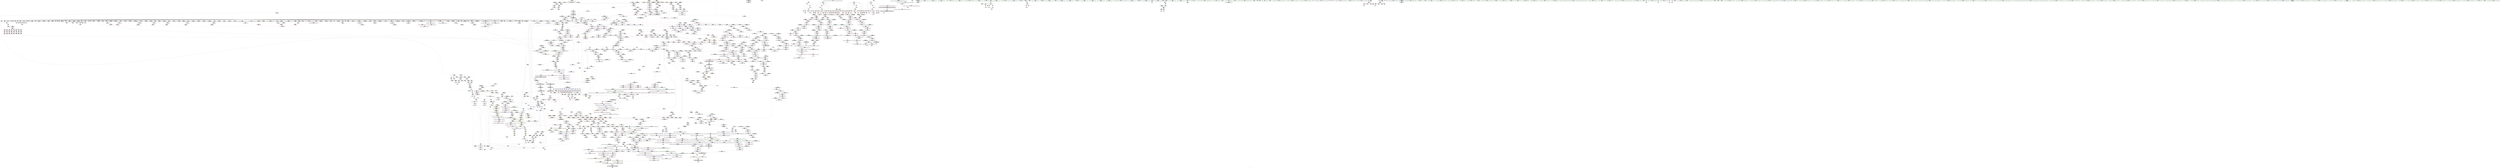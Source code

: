 digraph "SVFG" {
	label="SVFG";

	Node0x55fd78bc4e70 [shape=record,color=grey,label="{NodeID: 0\nNullPtr}"];
	Node0x55fd78bc4e70 -> Node0x55fd78c15020[style=solid];
	Node0x55fd78bc4e70 -> Node0x55fd78c15120[style=solid];
	Node0x55fd78bc4e70 -> Node0x55fd78c151f0[style=solid];
	Node0x55fd78bc4e70 -> Node0x55fd78c152c0[style=solid];
	Node0x55fd78bc4e70 -> Node0x55fd78c15390[style=solid];
	Node0x55fd78bc4e70 -> Node0x55fd78c15460[style=solid];
	Node0x55fd78bc4e70 -> Node0x55fd78c15530[style=solid];
	Node0x55fd78bc4e70 -> Node0x55fd78c15600[style=solid];
	Node0x55fd78bc4e70 -> Node0x55fd78c156d0[style=solid];
	Node0x55fd78bc4e70 -> Node0x55fd78c157a0[style=solid];
	Node0x55fd78bc4e70 -> Node0x55fd78c15870[style=solid];
	Node0x55fd78bc4e70 -> Node0x55fd78c15940[style=solid];
	Node0x55fd78bc4e70 -> Node0x55fd78c15a10[style=solid];
	Node0x55fd78bc4e70 -> Node0x55fd78c15ae0[style=solid];
	Node0x55fd78bc4e70 -> Node0x55fd78c15bb0[style=solid];
	Node0x55fd78bc4e70 -> Node0x55fd78c15c80[style=solid];
	Node0x55fd78bc4e70 -> Node0x55fd78c15d50[style=solid];
	Node0x55fd78bc4e70 -> Node0x55fd78c15e20[style=solid];
	Node0x55fd78bc4e70 -> Node0x55fd78c15ef0[style=solid];
	Node0x55fd78bc4e70 -> Node0x55fd78c15fc0[style=solid];
	Node0x55fd78bc4e70 -> Node0x55fd78c16090[style=solid];
	Node0x55fd78bc4e70 -> Node0x55fd78c16160[style=solid];
	Node0x55fd78bc4e70 -> Node0x55fd78c16230[style=solid];
	Node0x55fd78bc4e70 -> Node0x55fd78c16300[style=solid];
	Node0x55fd78bc4e70 -> Node0x55fd78c163d0[style=solid];
	Node0x55fd78bc4e70 -> Node0x55fd78c164a0[style=solid];
	Node0x55fd78bc4e70 -> Node0x55fd78c16570[style=solid];
	Node0x55fd78bc4e70 -> Node0x55fd78c16640[style=solid];
	Node0x55fd78bc4e70 -> Node0x55fd78c16710[style=solid];
	Node0x55fd78bc4e70 -> Node0x55fd78c167e0[style=solid];
	Node0x55fd78bc4e70 -> Node0x55fd78c168b0[style=solid];
	Node0x55fd78bc4e70 -> Node0x55fd78c16980[style=solid];
	Node0x55fd78bc4e70 -> Node0x55fd78c16a50[style=solid];
	Node0x55fd78bc4e70 -> Node0x55fd78c16b20[style=solid];
	Node0x55fd78bc4e70 -> Node0x55fd78c16bf0[style=solid];
	Node0x55fd78bc4e70 -> Node0x55fd78c16cc0[style=solid];
	Node0x55fd78bc4e70 -> Node0x55fd78c16d90[style=solid];
	Node0x55fd78bc4e70 -> Node0x55fd78c16e60[style=solid];
	Node0x55fd78bc4e70 -> Node0x55fd78c16f30[style=solid];
	Node0x55fd78bc4e70 -> Node0x55fd78c17000[style=solid];
	Node0x55fd78bc4e70 -> Node0x55fd78c170d0[style=solid];
	Node0x55fd78bc4e70 -> Node0x55fd78c171a0[style=solid];
	Node0x55fd78bc4e70 -> Node0x55fd78c17270[style=solid];
	Node0x55fd78bc4e70 -> Node0x55fd78c17340[style=solid];
	Node0x55fd78bc4e70 -> Node0x55fd78c17410[style=solid];
	Node0x55fd78bc4e70 -> Node0x55fd78c174e0[style=solid];
	Node0x55fd78bc4e70 -> Node0x55fd78c175b0[style=solid];
	Node0x55fd78bc4e70 -> Node0x55fd78c17680[style=solid];
	Node0x55fd78bc4e70 -> Node0x55fd78c17750[style=solid];
	Node0x55fd78bc4e70 -> Node0x55fd78c17820[style=solid];
	Node0x55fd78bc4e70 -> Node0x55fd78c178f0[style=solid];
	Node0x55fd78bc4e70 -> Node0x55fd78c179c0[style=solid];
	Node0x55fd78bc4e70 -> Node0x55fd78c17a90[style=solid];
	Node0x55fd78bc4e70 -> Node0x55fd78c17b60[style=solid];
	Node0x55fd78bc4e70 -> Node0x55fd78c17c30[style=solid];
	Node0x55fd78bc4e70 -> Node0x55fd78c282d0[style=solid];
	Node0x55fd78bc4e70 -> Node0x55fd78c28360[style=solid];
	Node0x55fd78bc4e70 -> Node0x55fd78c28430[style=solid];
	Node0x55fd78bc4e70 -> Node0x55fd78c28500[style=solid];
	Node0x55fd78bc4e70 -> Node0x55fd78c285d0[style=solid];
	Node0x55fd78bc4e70 -> Node0x55fd78c286a0[style=solid];
	Node0x55fd78bc4e70 -> Node0x55fd78c28770[style=solid];
	Node0x55fd78bc4e70 -> Node0x55fd78c28840[style=solid];
	Node0x55fd78bc4e70 -> Node0x55fd78c28910[style=solid];
	Node0x55fd78bc4e70 -> Node0x55fd78c289e0[style=solid];
	Node0x55fd78bc4e70 -> Node0x55fd78c28ab0[style=solid];
	Node0x55fd78bc4e70 -> Node0x55fd78c28b80[style=solid];
	Node0x55fd78bc4e70 -> Node0x55fd78c28c50[style=solid];
	Node0x55fd78bc4e70 -> Node0x55fd78c28d20[style=solid];
	Node0x55fd78bc4e70 -> Node0x55fd78c28df0[style=solid];
	Node0x55fd78bc4e70 -> Node0x55fd78c28ec0[style=solid];
	Node0x55fd78bc4e70 -> Node0x55fd78c51980[style=solid];
	Node0x55fd78bc4e70 -> Node0x55fd78c577f0[style=solid];
	Node0x55fd78bc4e70 -> Node0x55fd78c578c0[style=solid];
	Node0x55fd78bc4e70 -> Node0x55fd78c57990[style=solid];
	Node0x55fd78bc4e70 -> Node0x55fd78c5b1a0[style=solid];
	Node0x55fd78bc4e70 -> Node0x55fd78c5b270[style=solid];
	Node0x55fd78bc4e70 -> Node0x55fd78c5b340[style=solid];
	Node0x55fd78bc4e70 -> Node0x55fd78360100[style=solid];
	Node0x55fd78bc4e70 -> Node0x55fd78c8d190[style=solid];
	Node0x55fd78bc4e70 -> Node0x55fd78c8fbf0[style=solid];
	Node0x55fd78bc4e70 -> Node0x55fd78c91cf0[style=solid];
	Node0x55fd78bc4e70:s64 -> Node0x55fd78dd48b0[style=solid,color=red];
	Node0x55fd78bc4e70:s64 -> Node0x55fd78dd5ed0[style=solid,color=red];
	Node0x55fd78c16e60 [shape=record,color=black,label="{NodeID: 443\n978\<--3\n\<--dummyVal\n_ZNSt6vectorIxSaIxEE4swapERS1_\n}"];
	Node0x55fd78c69040 [shape=record,color=yellow,style=double,label="{NodeID: 3100\n86V_3 = CSCHI(MR_86V_2)\npts\{1240001 1240002 \}\nCS[]|{|<s1>57|<s2>57|<s3>59|<s4>59}}"];
	Node0x55fd78c69040 -> Node0x55fd78d05980[style=dashed];
	Node0x55fd78c69040:s1 -> Node0x55fd78d23760[style=dashed,color=red];
	Node0x55fd78c69040:s2 -> Node0x55fd78d23840[style=dashed,color=red];
	Node0x55fd78c69040:s3 -> Node0x55fd78d23760[style=dashed,color=red];
	Node0x55fd78c69040:s4 -> Node0x55fd78d23840[style=dashed,color=red];
	Node0x55fd78c26290 [shape=record,color=red,label="{NodeID: 886\n771\<--765\n\<--__b.addr\n_ZSt3maxIxERKT_S2_S2_\n}"];
	Node0x55fd78c26290 -> Node0x55fd78c26500[style=solid];
	Node0x55fd78c5c520 [shape=record,color=blue,label="{NodeID: 1329\n1958\<--1957\nthis.addr\<--this\n_ZNSt12_Vector_baseIxSaIxEE19_M_get_Tp_allocatorEv\n}"];
	Node0x55fd78c5c520 -> Node0x55fd78c4d1a0[style=dashed];
	Node0x55fd78c0f300 [shape=record,color=green,label="{NodeID: 222\n1407\<--1408\n__assignable\<--__assignable_field_insensitive\n_ZSt25__uninitialized_default_nIP6ZombiemET_S2_T0_\n}"];
	Node0x55fd78c0f300 -> Node0x55fd78c58de0[style=solid];
	Node0x55fd78c32910 [shape=record,color=purple,label="{NodeID: 665\n960\<--959\n_M_impl\<--\n_ZNSt6vectorIxSaIxEE4swapERS1_\n|{<s0>97}}"];
	Node0x55fd78c32910:s0 -> Node0x55fd78dd2a90[style=solid,color=red];
	Node0x55fd78dd2a90 [shape=record,color=black,label="{NodeID: 3322\n2438 = PHI(960, )\n0th arg _ZNSt12_Vector_baseIxSaIxEE12_Vector_impl12_M_swap_dataERS2_ }"];
	Node0x55fd78dd2a90 -> Node0x55fd78c5fed0[style=solid];
	Node0x55fd78c51100 [shape=record,color=red,label="{NodeID: 1108\n2496\<--2495\n\<--call1\n_ZSt4swapIPxENSt9enable_ifIXsr6__and_ISt6__not_ISt15__is_tuple_likeIT_EESt21is_move_constructibleIS4_ESt18is_move_assignableIS4_EEE5valueEvE4typeERS4_SD_\n}"];
	Node0x55fd78c51100 -> Node0x55fd78c60480[style=solid];
	Node0x55fd78be4070 [shape=record,color=green,label="{NodeID: 1\n7\<--1\n__dso_handle\<--dummyObj\nGlob }"];
	Node0x55fd78c16f30 [shape=record,color=black,label="{NodeID: 444\n979\<--3\n\<--dummyVal\n_ZNSt6vectorIxSaIxEE4swapERS1_\n|{<s0>101}}"];
	Node0x55fd78c16f30:s0 -> Node0x55fd78dce9c0[style=solid,color=red];
	Node0x55fd78c26360 [shape=record,color=red,label="{NodeID: 887\n775\<--765\n\<--__b.addr\n_ZSt3maxIxERKT_S2_S2_\n}"];
	Node0x55fd78c26360 -> Node0x55fd78c55360[style=solid];
	Node0x55fd78c5c5f0 [shape=record,color=blue,label="{NodeID: 1330\n1968\<--1966\n__first.addr\<--__first\n_ZSt25__uninitialized_default_nIPxmET_S1_T0_\n}"];
	Node0x55fd78c5c5f0 -> Node0x55fd78c4d270[style=dashed];
	Node0x55fd78c0f3d0 [shape=record,color=green,label="{NodeID: 223\n1416\<--1417\n_ZNSt27__uninitialized_default_n_1ILb0EE18__uninit_default_nIP6ZombiemEET_S4_T0_\<--_ZNSt27__uninitialized_default_n_1ILb0EE18__uninit_default_nIP6ZombiemEET_S4_T0__field_insensitive\n}"];
	Node0x55fd78c329e0 [shape=record,color=purple,label="{NodeID: 666\n963\<--962\n_M_impl2\<--\n_ZNSt6vectorIxSaIxEE4swapERS1_\n|{<s0>97}}"];
	Node0x55fd78c329e0:s0 -> Node0x55fd78dd2ba0[style=solid,color=red];
	Node0x55fd78dd2ba0 [shape=record,color=black,label="{NodeID: 3323\n2439 = PHI(963, )\n1st arg _ZNSt12_Vector_baseIxSaIxEE12_Vector_impl12_M_swap_dataERS2_ }"];
	Node0x55fd78dd2ba0 -> Node0x55fd78c5ffa0[style=solid];
	Node0x55fd78c511d0 [shape=record,color=red,label="{NodeID: 1109\n2500\<--2499\n\<--call2\n_ZSt4swapIPxENSt9enable_ifIXsr6__and_ISt6__not_ISt15__is_tuple_likeIT_EESt21is_move_constructibleIS4_ESt18is_move_assignableIS4_EEE5valueEvE4typeERS4_SD_\n}"];
	Node0x55fd78c511d0 -> Node0x55fd78c60550[style=solid];
	Node0x55fd78be4100 [shape=record,color=green,label="{NodeID: 2\n8\<--1\n_ZSt3cin\<--dummyObj\nGlob }"];
	Node0x55fd78c17000 [shape=record,color=black,label="{NodeID: 445\n1010\<--3\n\<--dummyVal\n_ZNSt6vectorIxSaIxEED2Ev\n}"];
	Node0x55fd78c69280 [shape=record,color=yellow,style=double,label="{NodeID: 3102\n74V_4 = CSCHI(MR_74V_2)\npts\{1340000 \}\nCS[]|{|<s2>28|<s3>30}}"];
	Node0x55fd78c69280 -> Node0x55fd78ce0e80[style=dashed];
	Node0x55fd78c69280 -> Node0x55fd78ce5e80[style=dashed];
	Node0x55fd78c69280:s2 -> Node0x55fd78d113b0[style=dashed,color=red];
	Node0x55fd78c69280:s3 -> Node0x55fd78d113b0[style=dashed,color=red];
	Node0x55fd78c26430 [shape=record,color=red,label="{NodeID: 888\n770\<--769\n\<--\n_ZSt3maxIxERKT_S2_S2_\n}"];
	Node0x55fd78c26430 -> Node0x55fd78c922f0[style=solid];
	Node0x55fd78c5c6c0 [shape=record,color=blue,label="{NodeID: 1331\n1970\<--1967\n__n.addr\<--__n\n_ZSt25__uninitialized_default_nIPxmET_S1_T0_\n}"];
	Node0x55fd78c5c6c0 -> Node0x55fd78c4d340[style=dashed];
	Node0x55fd78c0f4d0 [shape=record,color=green,label="{NodeID: 224\n1422\<--1423\n__first.addr\<--__first.addr_field_insensitive\n_ZNSt27__uninitialized_default_n_1ILb0EE18__uninit_default_nIP6ZombiemEET_S4_T0_\n}"];
	Node0x55fd78c0f4d0 -> Node0x55fd78c49da0[style=solid];
	Node0x55fd78c0f4d0 -> Node0x55fd78c49e70[style=solid];
	Node0x55fd78c0f4d0 -> Node0x55fd78c58eb0[style=solid];
	Node0x55fd78c32ab0 [shape=record,color=purple,label="{NodeID: 667\n995\<--994\n_M_impl\<--\n_ZNSt6vectorIxSaIxEED2Ev\n}"];
	Node0x55fd78dd2cb0 [shape=record,color=black,label="{NodeID: 3324\n2529 = PHI(2522, )\n0th arg _ZSt18__do_alloc_on_swapISaIxEEvRT_S2_St17integral_constantIbLb0EE }"];
	Node0x55fd78dd2cb0 -> Node0x55fd78c60890[style=solid];
	Node0x55fd78c512a0 [shape=record,color=red,label="{NodeID: 1110\n2509\<--2506\n\<--__t.addr\n_ZSt4moveIRPxEONSt16remove_referenceIT_E4typeEOS3_\n}"];
	Node0x55fd78c512a0 -> Node0x55fd78c2ff10[style=solid];
	Node0x55fd78be47c0 [shape=record,color=green,label="{NodeID: 3\n9\<--1\n.str\<--dummyObj\nGlob }"];
	Node0x55fd78c170d0 [shape=record,color=black,label="{NodeID: 446\n1011\<--3\n\<--dummyVal\n_ZNSt6vectorIxSaIxEED2Ev\n}"];
	Node0x55fd78c170d0 -> Node0x55fd78c567b0[style=solid];
	Node0x55fd78c26500 [shape=record,color=red,label="{NodeID: 889\n772\<--771\n\<--\n_ZSt3maxIxERKT_S2_S2_\n}"];
	Node0x55fd78c26500 -> Node0x55fd78c922f0[style=solid];
	Node0x55fd78d19f20 [shape=record,color=yellow,style=double,label="{NodeID: 2439\n496V_1 = ENCHI(MR_496V_0)\npts\{1736 \}\nFun[_ZNSt12_Vector_baseIxSaIxEED2Ev]}"];
	Node0x55fd78d19f20 -> Node0x55fd78c5ae60[style=dashed];
	Node0x55fd78c5c790 [shape=record,color=blue,label="{NodeID: 1332\n1972\<--1412\n__assignable\<--\n_ZSt25__uninitialized_default_nIPxmET_S1_T0_\n}"];
	Node0x55fd78c0f5a0 [shape=record,color=green,label="{NodeID: 225\n1424\<--1425\n__n.addr\<--__n.addr_field_insensitive\n_ZNSt27__uninitialized_default_n_1ILb0EE18__uninit_default_nIP6ZombiemEET_S4_T0_\n}"];
	Node0x55fd78c0f5a0 -> Node0x55fd78c49f40[style=solid];
	Node0x55fd78c0f5a0 -> Node0x55fd78c4a010[style=solid];
	Node0x55fd78c0f5a0 -> Node0x55fd78c58f80[style=solid];
	Node0x55fd78c0f5a0 -> Node0x55fd78c59120[style=solid];
	Node0x55fd78c32b80 [shape=record,color=purple,label="{NodeID: 668\n996\<--994\n_M_start\<--\n_ZNSt6vectorIxSaIxEED2Ev\n}"];
	Node0x55fd78c32b80 -> Node0x55fd78c27e30[style=solid];
	Node0x55fd78dd2dc0 [shape=record,color=black,label="{NodeID: 3325\n2530 = PHI(2523, )\n1st arg _ZSt18__do_alloc_on_swapISaIxEEvRT_S2_St17integral_constantIbLb0EE }"];
	Node0x55fd78dd2dc0 -> Node0x55fd78c60960[style=solid];
	Node0x55fd78c51370 [shape=record,color=red,label="{NodeID: 1111\n2522\<--2514\n\<--__one.addr\n_ZSt15__alloc_on_swapISaIxEEvRT_S2_\n|{<s0>196}}"];
	Node0x55fd78c51370:s0 -> Node0x55fd78dd2cb0[style=solid,color=red];
	Node0x55fd78be4850 [shape=record,color=green,label="{NodeID: 4\n12\<--1\n\<--dummyObj\nCan only get source location for instruction, argument, global var or function.}"];
	Node0x55fd78c171a0 [shape=record,color=black,label="{NodeID: 447\n1013\<--3\n\<--dummyVal\n_ZNSt6vectorIxSaIxEED2Ev\n}"];
	Node0x55fd78c171a0 -> Node0x55fd78c56880[style=solid];
	Node0x55fd78c265d0 [shape=record,color=red,label="{NodeID: 890\n792\<--786\nthis1\<--this.addr\n_ZNSt6vectorIxSaIxEEixEm\n}"];
	Node0x55fd78c265d0 -> Node0x55fd78c2af70[style=solid];
	Node0x55fd78d1a000 [shape=record,color=yellow,style=double,label="{NodeID: 2440\n498V_1 = ENCHI(MR_498V_0)\npts\{1738 \}\nFun[_ZNSt12_Vector_baseIxSaIxEED2Ev]}"];
	Node0x55fd78d1a000 -> Node0x55fd78c5af30[style=dashed];
	Node0x55fd78c5c860 [shape=record,color=blue,label="{NodeID: 1333\n1986\<--1984\n__first.addr\<--__first\n_ZNSt27__uninitialized_default_n_1ILb1EE18__uninit_default_nIPxmEET_S3_T0_\n}"];
	Node0x55fd78c5c860 -> Node0x55fd78c4d410[style=dashed];
	Node0x55fd78c0f670 [shape=record,color=green,label="{NodeID: 226\n1426\<--1427\n__cur\<--__cur_field_insensitive\n_ZNSt27__uninitialized_default_n_1ILb0EE18__uninit_default_nIP6ZombiemEET_S4_T0_\n}"];
	Node0x55fd78c0f670 -> Node0x55fd78c4a0e0[style=solid];
	Node0x55fd78c0f670 -> Node0x55fd78c4a1b0[style=solid];
	Node0x55fd78c0f670 -> Node0x55fd78c4a280[style=solid];
	Node0x55fd78c0f670 -> Node0x55fd78c4a350[style=solid];
	Node0x55fd78c0f670 -> Node0x55fd78c59050[style=solid];
	Node0x55fd78c0f670 -> Node0x55fd78c591f0[style=solid];
	Node0x55fd78c32c50 [shape=record,color=purple,label="{NodeID: 669\n999\<--998\n_M_impl2\<--\n_ZNSt6vectorIxSaIxEED2Ev\n}"];
	Node0x55fd78dd2ed0 [shape=record,color=black,label="{NodeID: 3326\n865 = PHI(133, )\n0th arg _ZNSt6vectorIxSaIxEE3endEv }"];
	Node0x55fd78dd2ed0 -> Node0x55fd78c55c50[style=solid];
	Node0x55fd78c51440 [shape=record,color=red,label="{NodeID: 1112\n2523\<--2516\n\<--__two.addr\n_ZSt15__alloc_on_swapISaIxEEvRT_S2_\n|{<s0>196}}"];
	Node0x55fd78c51440:s0 -> Node0x55fd78dd2dc0[style=solid,color=red];
	Node0x55fd78be48e0 [shape=record,color=green,label="{NodeID: 5\n166\<--1\n\<--dummyObj\nCan only get source location for instruction, argument, global var or function.|{<s0>24|<s1>24}}"];
	Node0x55fd78be48e0:s0 -> Node0x55fd78dd0ab0[style=solid,color=red];
	Node0x55fd78be48e0:s1 -> Node0x55fd78dd0c60[style=solid,color=red];
	Node0x55fd78c17270 [shape=record,color=black,label="{NodeID: 448\n1052\<--3\n\<--dummyVal\n_ZNSt6vectorI6ZombieSaIS0_EED2Ev\n}"];
	Node0x55fd78c266a0 [shape=record,color=red,label="{NodeID: 891\n797\<--788\n\<--__n.addr\n_ZNSt6vectorIxSaIxEEixEm\n}"];
	Node0x55fd78d1a0e0 [shape=record,color=yellow,style=double,label="{NodeID: 2441\n166V_1 = ENCHI(MR_166V_0)\npts\{1340000 1500000 \}\nFun[_ZNSt12_Vector_baseIxSaIxEED2Ev]}"];
	Node0x55fd78d1a0e0 -> Node0x55fd78c4bd50[style=dashed];
	Node0x55fd78d1a0e0 -> Node0x55fd78c4bef0[style=dashed];
	Node0x55fd78c5c930 [shape=record,color=blue,label="{NodeID: 1334\n1988\<--1985\n__n.addr\<--__n\n_ZNSt27__uninitialized_default_n_1ILb1EE18__uninit_default_nIPxmEET_S3_T0_\n}"];
	Node0x55fd78c5c930 -> Node0x55fd78c4d4e0[style=dashed];
	Node0x55fd78c0f740 [shape=record,color=green,label="{NodeID: 227\n1428\<--1429\nexn.slot\<--exn.slot_field_insensitive\n_ZNSt27__uninitialized_default_n_1ILb0EE18__uninit_default_nIP6ZombiemEET_S4_T0_\n}"];
	Node0x55fd78c0f740 -> Node0x55fd78c4a420[style=solid];
	Node0x55fd78c0f740 -> Node0x55fd78c4a4f0[style=solid];
	Node0x55fd78c0f740 -> Node0x55fd78c592c0[style=solid];
	Node0x55fd78c0f740 -> Node0x55fd78c59460[style=solid];
	Node0x55fd78c32d20 [shape=record,color=purple,label="{NodeID: 670\n1000\<--998\n_M_finish\<--\n_ZNSt6vectorIxSaIxEED2Ev\n}"];
	Node0x55fd78c32d20 -> Node0x55fd78c27f00[style=solid];
	Node0x55fd78dd3010 [shape=record,color=black,label="{NodeID: 3327\n2155 = PHI(2148, )\n0th arg _ZSt8_DestroyIPxEvT_S1_ }"];
	Node0x55fd78dd3010 -> Node0x55fd78c5de50[style=solid];
	Node0x55fd78c51510 [shape=record,color=red,label="{NodeID: 1113\n2549\<--2548\ndummyVal\<--offset_0\n_ZSt5countIN9__gnu_cxx17__normal_iteratorIPxSt6vectorIxSaIxEEEEiENSt15iterator_traitsIT_E15difference_typeES8_S8_RKT0_\n}"];
	Node0x55fd78c51510 -> Node0x55fd78c55910[style=solid];
	Node0x55fd78be4970 [shape=record,color=green,label="{NodeID: 6\n223\<--1\n\<--dummyObj\nCan only get source location for instruction, argument, global var or function.}"];
	Node0x55fd78c17340 [shape=record,color=black,label="{NodeID: 449\n1053\<--3\n\<--dummyVal\n_ZNSt6vectorI6ZombieSaIS0_EED2Ev\n}"];
	Node0x55fd78c17340 -> Node0x55fd78c56a20[style=solid];
	Node0x55fd78c69680 [shape=record,color=yellow,style=double,label="{NodeID: 3106\n84V_7 = CSCHI(MR_84V_6)\npts\{1500000 \}\nCS[]|{<s0>46|<s1>50|<s2>52|<s3>53}}"];
	Node0x55fd78c69680:s0 -> Node0x55fd78d113b0[style=dashed,color=red];
	Node0x55fd78c69680:s1 -> Node0x55fd78d113b0[style=dashed,color=red];
	Node0x55fd78c69680:s2 -> Node0x55fd78d23080[style=dashed,color=red];
	Node0x55fd78c69680:s3 -> Node0x55fd78cf8fb0[style=dashed,color=red];
	Node0x55fd78c26770 [shape=record,color=red,label="{NodeID: 892\n796\<--795\n\<--_M_start\n_ZNSt6vectorIxSaIxEEixEm\n}"];
	Node0x55fd78c26770 -> Node0x55fd78c37710[style=solid];
	Node0x55fd78d1a1f0 [shape=record,color=yellow,style=double,label="{NodeID: 2442\n224V_1 = ENCHI(MR_224V_0)\npts\{1340002 1500002 \}\nFun[_ZNSt12_Vector_baseIxSaIxEED2Ev]}"];
	Node0x55fd78d1a1f0 -> Node0x55fd78c4be20[style=dashed];
	Node0x55fd78c5ca00 [shape=record,color=blue,label="{NodeID: 1335\n1990\<--1301\nref.tmp\<--\n_ZNSt27__uninitialized_default_n_1ILb1EE18__uninit_default_nIPxmEET_S3_T0_\n|{<s0>168}}"];
	Node0x55fd78c5ca00:s0 -> Node0x55fd78d19950[style=dashed,color=red];
	Node0x55fd78c0f810 [shape=record,color=green,label="{NodeID: 228\n1430\<--1431\nehselector.slot\<--ehselector.slot_field_insensitive\n_ZNSt27__uninitialized_default_n_1ILb0EE18__uninit_default_nIP6ZombiemEET_S4_T0_\n}"];
	Node0x55fd78c0f810 -> Node0x55fd78c4a5c0[style=solid];
	Node0x55fd78c0f810 -> Node0x55fd78c59390[style=solid];
	Node0x55fd78c0f810 -> Node0x55fd78c59530[style=solid];
	Node0x55fd78c32df0 [shape=record,color=purple,label="{NodeID: 671\n1035\<--1034\n_M_impl\<--\n_ZNSt6vectorI6ZombieSaIS0_EED2Ev\n}"];
	Node0x55fd78dd3150 [shape=record,color=black,label="{NodeID: 3328\n2156 = PHI(2149, )\n1st arg _ZSt8_DestroyIPxEvT_S1_ }"];
	Node0x55fd78dd3150 -> Node0x55fd78c5df20[style=solid];
	Node0x55fd78c515e0 [shape=record,color=red,label="{NodeID: 1114\n2552\<--2551\ndummyVal\<--offset_0\n_ZSt5countIN9__gnu_cxx17__normal_iteratorIPxSt6vectorIxSaIxEEEEiENSt15iterator_traitsIT_E15difference_typeES8_S8_RKT0_\n}"];
	Node0x55fd78c515e0 -> Node0x55fd78c559e0[style=solid];
	Node0x55fd78be4a30 [shape=record,color=green,label="{NodeID: 7\n269\<--1\n\<--dummyObj\nCan only get source location for instruction, argument, global var or function.}"];
	Node0x55fd78c17410 [shape=record,color=black,label="{NodeID: 450\n1055\<--3\n\<--dummyVal\n_ZNSt6vectorI6ZombieSaIS0_EED2Ev\n}"];
	Node0x55fd78c17410 -> Node0x55fd78c56af0[style=solid];
	Node0x55fd78c69760 [shape=record,color=yellow,style=double,label="{NodeID: 3107\n88V_7 = CSCHI(MR_88V_6)\npts\{1500001 1500002 \}\nCS[]|{<s0>52|<s1>52|<s2>53}}"];
	Node0x55fd78c69760:s0 -> Node0x55fd78d23190[style=dashed,color=red];
	Node0x55fd78c69760:s1 -> Node0x55fd78d232a0[style=dashed,color=red];
	Node0x55fd78c69760:s2 -> Node0x55fd78cf8fb0[style=dashed,color=red];
	Node0x55fd78c26840 [shape=record,color=red,label="{NodeID: 893\n831\<--808\n\<--__value.addr\n_ZSt5countIN9__gnu_cxx17__normal_iteratorIPxSt6vectorIxSaIxEEEEiENSt15iterator_traitsIT_E15difference_typeES8_S8_RKT0_\n|{<s0>90}}"];
	Node0x55fd78c26840:s0 -> Node0x55fd78dcea90[style=solid,color=red];
	Node0x55fd78d1a300 [shape=record,color=yellow,style=double,label="{NodeID: 2443\n56V_1 = ENCHI(MR_56V_0)\npts\{152 \}\nFun[_ZNSt6vectorIxSaIxEE18_M_fill_initializeEmRKx]|{<s0>185}}"];
	Node0x55fd78d1a300:s0 -> Node0x55fd78d11ef0[style=dashed,color=red];
	Node0x55fd78c5cad0 [shape=record,color=blue,label="{NodeID: 1336\n2005\<--2002\n__first.addr\<--__first\n_ZSt6fill_nIPxmxET_S1_T0_RKT1_\n}"];
	Node0x55fd78c5cad0 -> Node0x55fd78c4d5b0[style=dashed];
	Node0x55fd78c17d40 [shape=record,color=green,label="{NodeID: 229\n1442\<--1443\n_ZSt11__addressofI6ZombieEPT_RS1_\<--_ZSt11__addressofI6ZombieEPT_RS1__field_insensitive\n}"];
	Node0x55fd78c32ec0 [shape=record,color=purple,label="{NodeID: 672\n1036\<--1034\n_M_start\<--\n_ZNSt6vectorI6ZombieSaIS0_EED2Ev\n}"];
	Node0x55fd78c32ec0 -> Node0x55fd78c28170[style=solid];
	Node0x55fd78dd3290 [shape=record,color=black,label="{NodeID: 3329\n80 = PHI(53, )\n0th arg _ZSt3maxIiERKT_S2_S2_ }"];
	Node0x55fd78dd3290 -> Node0x55fd78c51f60[style=solid];
	Node0x55fd78c516b0 [shape=record,color=red,label="{NodeID: 1115\n2555\<--2554\ndummyVal\<--offset_0\n_ZSt10__count_ifIN9__gnu_cxx17__normal_iteratorIPxSt6vectorIxSaIxEEEENS0_5__ops16_Iter_equals_valIKiEEENSt15iterator_traitsIT_E15difference_typeESC_SC_T0_\n}"];
	Node0x55fd78c516b0 -> Node0x55fd78c5e740[style=solid];
	Node0x55fd78be4af0 [shape=record,color=green,label="{NodeID: 8\n278\<--1\n\<--dummyObj\nCan only get source location for instruction, argument, global var or function.}"];
	Node0x55fd78c174e0 [shape=record,color=black,label="{NodeID: 451\n1118\<--3\n\<--dummyVal\n_ZNSt12_Vector_baseI6ZombieSaIS0_EEC2EmRKS1_\n}"];
	Node0x55fd78c26910 [shape=record,color=red,label="{NodeID: 894\n838\<--837\n\<--coerce.dive5\n_ZSt5countIN9__gnu_cxx17__normal_iteratorIPxSt6vectorIxSaIxEEEEiENSt15iterator_traitsIT_E15difference_typeES8_S8_RKT0_\n|{<s0>91}}"];
	Node0x55fd78c26910:s0 -> Node0x55fd78dda290[style=solid,color=red];
	Node0x55fd78d1a410 [shape=record,color=yellow,style=double,label="{NodeID: 2444\n70V_1 = ENCHI(MR_70V_0)\npts\{1926 \}\nFun[_ZNSt6vectorIxSaIxEE18_M_fill_initializeEmRKx]|{<s0>185}}"];
	Node0x55fd78d1a410:s0 -> Node0x55fd78d12000[style=dashed,color=red];
	Node0x55fd78c5cba0 [shape=record,color=blue,label="{NodeID: 1337\n2007\<--2003\n__n.addr\<--__n\n_ZSt6fill_nIPxmxET_S1_T0_RKT1_\n}"];
	Node0x55fd78c5cba0 -> Node0x55fd78c4d680[style=dashed];
	Node0x55fd78c17e10 [shape=record,color=green,label="{NodeID: 230\n1445\<--1446\n_ZSt10_ConstructI6ZombieJEEvPT_DpOT0_\<--_ZSt10_ConstructI6ZombieJEEvPT_DpOT0__field_insensitive\n}"];
	Node0x55fd78c32f90 [shape=record,color=purple,label="{NodeID: 673\n1039\<--1038\n_M_impl2\<--\n_ZNSt6vectorI6ZombieSaIS0_EED2Ev\n}"];
	Node0x55fd78dd33d0 [shape=record,color=black,label="{NodeID: 3330\n81 = PHI(55, )\n1st arg _ZSt3maxIiERKT_S2_S2_ }"];
	Node0x55fd78dd33d0 -> Node0x55fd78c52030[style=solid];
	Node0x55fd78c51780 [shape=record,color=blue,label="{NodeID: 1116\n2544\<--12\nllvm.global_ctors_0\<--\nGlob }"];
	Node0x55fd78be4bb0 [shape=record,color=green,label="{NodeID: 9\n313\<--1\n\<--dummyObj\nCan only get source location for instruction, argument, global var or function.}"];
	Node0x55fd78c175b0 [shape=record,color=black,label="{NodeID: 452\n1119\<--3\n\<--dummyVal\n_ZNSt12_Vector_baseI6ZombieSaIS0_EEC2EmRKS1_\n}"];
	Node0x55fd78c175b0 -> Node0x55fd78c56fd0[style=solid];
	Node0x55fd78c269e0 [shape=record,color=red,label="{NodeID: 895\n840\<--839\n\<--coerce.dive6\n_ZSt5countIN9__gnu_cxx17__normal_iteratorIPxSt6vectorIxSaIxEEEEiENSt15iterator_traitsIT_E15difference_typeES8_S8_RKT0_\n|{<s0>91}}"];
	Node0x55fd78c269e0:s0 -> Node0x55fd78dda3d0[style=solid,color=red];
	Node0x55fd78c5cc70 [shape=record,color=blue,label="{NodeID: 1338\n2009\<--2004\n__value.addr\<--__value\n_ZSt6fill_nIPxmxET_S1_T0_RKT1_\n}"];
	Node0x55fd78c5cc70 -> Node0x55fd78c4d750[style=dashed];
	Node0x55fd78c17f10 [shape=record,color=green,label="{NodeID: 231\n1464\<--1465\n__cxa_begin_catch\<--__cxa_begin_catch_field_insensitive\n}"];
	Node0x55fd78c33060 [shape=record,color=purple,label="{NodeID: 674\n1040\<--1038\n_M_finish\<--\n_ZNSt6vectorI6ZombieSaIS0_EED2Ev\n}"];
	Node0x55fd78c33060 -> Node0x55fd78c28240[style=solid];
	Node0x55fd78dd3510 [shape=record,color=black,label="{NodeID: 3331\n1591 = PHI(1582, )\n0th arg _ZNSt16allocator_traitsISaI6ZombieEE10deallocateERS1_PS0_m }"];
	Node0x55fd78dd3510 -> Node0x55fd78c59e20[style=solid];
	Node0x55fd78cff580 [shape=record,color=black,label="{NodeID: 2224\nMR_38V_3 = PHI(MR_38V_4, MR_38V_2, )\npts\{120 \}\n}"];
	Node0x55fd78cff580 -> Node0x55fd78c20ba0[style=dashed];
	Node0x55fd78cff580 -> Node0x55fd78c20c70[style=dashed];
	Node0x55fd78cff580 -> Node0x55fd78c20d40[style=dashed];
	Node0x55fd78cff580 -> Node0x55fd78c540b0[style=dashed];
	Node0x55fd78c51880 [shape=record,color=blue,label="{NodeID: 1117\n2545\<--13\nllvm.global_ctors_1\<--_GLOBAL__sub_I_bmerry_0_0.cpp\nGlob }"];
	Node0x55fd78be4c70 [shape=record,color=green,label="{NodeID: 10\n332\<--1\n\<--dummyObj\nCan only get source location for instruction, argument, global var or function.}"];
	Node0x55fd78c17680 [shape=record,color=black,label="{NodeID: 453\n1121\<--3\n\<--dummyVal\n_ZNSt12_Vector_baseI6ZombieSaIS0_EEC2EmRKS1_\n}"];
	Node0x55fd78c17680 -> Node0x55fd78c570a0[style=solid];
	Node0x55fd78c26ab0 [shape=record,color=red,label="{NodeID: 896\n842\<--841\n\<--coerce.dive7\n_ZSt5countIN9__gnu_cxx17__normal_iteratorIPxSt6vectorIxSaIxEEEEiENSt15iterator_traitsIT_E15difference_typeES8_S8_RKT0_\n|{<s0>91}}"];
	Node0x55fd78c26ab0:s0 -> Node0x55fd78dda510[style=solid,color=red];
	Node0x55fd78c5cd40 [shape=record,color=blue,label="{NodeID: 1339\n2028\<--2025\n__first.addr\<--__first\n_ZSt10__fill_n_aIPxmxEN9__gnu_cxx11__enable_ifIXsr11__is_scalarIT1_EE7__valueET_E6__typeES4_T0_RKS3_\n}"];
	Node0x55fd78c5cd40 -> Node0x55fd78d07c80[style=dashed];
	Node0x55fd78c18010 [shape=record,color=green,label="{NodeID: 232\n1469\<--1470\n_ZSt8_DestroyIP6ZombieEvT_S2_\<--_ZSt8_DestroyIP6ZombieEvT_S2__field_insensitive\n}"];
	Node0x55fd78c33130 [shape=record,color=purple,label="{NodeID: 675\n1108\<--1107\n_M_impl\<--this1\n_ZNSt12_Vector_baseI6ZombieSaIS0_EEC2EmRKS1_\n|{<s0>112|<s1>114}}"];
	Node0x55fd78c33130:s0 -> Node0x55fd78dd88d0[style=solid,color=red];
	Node0x55fd78c33130:s1 -> Node0x55fd78dd2590[style=solid,color=red];
	Node0x55fd78dd3650 [shape=record,color=black,label="{NodeID: 3332\n1592 = PHI(1583, )\n1st arg _ZNSt16allocator_traitsISaI6ZombieEE10deallocateERS1_PS0_m }"];
	Node0x55fd78dd3650 -> Node0x55fd78c59ef0[style=solid];
	Node0x55fd78cffa80 [shape=record,color=black,label="{NodeID: 2225\nMR_46V_2 = PHI(MR_46V_4, MR_46V_1, )\npts\{132 \}\n}"];
	Node0x55fd78cffa80 -> Node0x55fd78c525e0[style=dashed];
	Node0x55fd78c51980 [shape=record,color=blue, style = dotted,label="{NodeID: 1118\n2546\<--3\nllvm.global_ctors_2\<--dummyVal\nGlob }"];
	Node0x55fd78be4d70 [shape=record,color=green,label="{NodeID: 11\n382\<--1\n\<--dummyObj\nCan only get source location for instruction, argument, global var or function.}"];
	Node0x55fd78c17750 [shape=record,color=black,label="{NodeID: 454\n1129\<--3\nlpad.val\<--dummyVal\n_ZNSt12_Vector_baseI6ZombieSaIS0_EEC2EmRKS1_\n}"];
	Node0x55fd78c69b60 [shape=record,color=yellow,style=double,label="{NodeID: 3111\n84V_8 = CSCHI(MR_84V_7)\npts\{1500000 \}\nCS[]|{|<s1>54}}"];
	Node0x55fd78c69b60 -> Node0x55fd78ce7780[style=dashed];
	Node0x55fd78c69b60:s1 -> Node0x55fd78d23080[style=dashed,color=red];
	Node0x55fd78c26b80 [shape=record,color=red,label="{NodeID: 897\n854\<--851\nthis1\<--this.addr\n_ZNSt6vectorIxSaIxEE5beginEv\n}"];
	Node0x55fd78c26b80 -> Node0x55fd78c2b520[style=solid];
	Node0x55fd78c5ce10 [shape=record,color=blue,label="{NodeID: 1340\n2030\<--2026\n__n.addr\<--__n\n_ZSt10__fill_n_aIPxmxEN9__gnu_cxx11__enable_ifIXsr11__is_scalarIT1_EE7__valueET_E6__typeES4_T0_RKS3_\n}"];
	Node0x55fd78c5ce10 -> Node0x55fd78c4da90[style=dashed];
	Node0x55fd78c18110 [shape=record,color=green,label="{NodeID: 233\n1472\<--1473\n__cxa_rethrow\<--__cxa_rethrow_field_insensitive\n}"];
	Node0x55fd78c33200 [shape=record,color=purple,label="{NodeID: 676\n1143\<--1142\n_M_impl\<--\n_ZNSt6vectorI6ZombieSaIS0_EE21_M_default_initializeEm\n}"];
	Node0x55fd78dd3790 [shape=record,color=black,label="{NodeID: 3333\n1593 = PHI(1584, )\n2nd arg _ZNSt16allocator_traitsISaI6ZombieEE10deallocateERS1_PS0_m }"];
	Node0x55fd78dd3790 -> Node0x55fd78c59fc0[style=solid];
	Node0x55fd78cfff80 [shape=record,color=black,label="{NodeID: 2226\nMR_48V_2 = PHI(MR_48V_7, MR_48V_1, )\npts\{138 \}\n}"];
	Node0x55fd78cfff80 -> Node0x55fd78c52ac0[style=dashed];
	Node0x55fd78c51a80 [shape=record,color=blue,label="{NodeID: 1119\n45\<--41\nx1.addr\<--x1\n_Z4distiiii\n}"];
	Node0x55fd78c51a80 -> Node0x55fd78c37980[style=dashed];
	Node0x55fd78be4e70 [shape=record,color=green,label="{NodeID: 12\n519\<--1\n\<--dummyObj\nCan only get source location for instruction, argument, global var or function.}"];
	Node0x55fd78c17820 [shape=record,color=black,label="{NodeID: 455\n1130\<--3\nlpad.val2\<--dummyVal\n_ZNSt12_Vector_baseI6ZombieSaIS0_EEC2EmRKS1_\n}"];
	Node0x55fd78c69c40 [shape=record,color=yellow,style=double,label="{NodeID: 3112\n88V_8 = CSCHI(MR_88V_7)\npts\{1500001 1500002 \}\nCS[]|{|<s1>54|<s2>54}}"];
	Node0x55fd78c69c40 -> Node0x55fd78ce7c80[style=dashed];
	Node0x55fd78c69c40:s1 -> Node0x55fd78d23190[style=dashed,color=red];
	Node0x55fd78c69c40:s2 -> Node0x55fd78d232a0[style=dashed,color=red];
	Node0x55fd78c26c50 [shape=record,color=red,label="{NodeID: 898\n862\<--861\n\<--coerce.dive\n_ZNSt6vectorIxSaIxEE5beginEv\n}"];
	Node0x55fd78c26c50 -> Node0x55fd78c2b5f0[style=solid];
	Node0x55fd78d1a790 [shape=record,color=yellow,style=double,label="{NodeID: 2448\n84V_1 = ENCHI(MR_84V_0)\npts\{1500000 \}\nFun[_ZNSt6vectorIxSaIxEE18_M_fill_initializeEmRKx]}"];
	Node0x55fd78d1a790 -> Node0x55fd78c4fff0[style=dashed];
	Node0x55fd78c5cee0 [shape=record,color=blue,label="{NodeID: 1341\n2032\<--2027\n__value.addr\<--__value\n_ZSt10__fill_n_aIPxmxEN9__gnu_cxx11__enable_ifIXsr11__is_scalarIT1_EE7__valueET_E6__typeES4_T0_RKS3_\n}"];
	Node0x55fd78c5cee0 -> Node0x55fd78c4db60[style=dashed];
	Node0x55fd78c18210 [shape=record,color=green,label="{NodeID: 234\n1482\<--1483\n__cxa_end_catch\<--__cxa_end_catch_field_insensitive\n}"];
	Node0x55fd78c332d0 [shape=record,color=purple,label="{NodeID: 677\n1144\<--1142\n_M_start\<--\n_ZNSt6vectorI6ZombieSaIS0_EE21_M_default_initializeEm\n}"];
	Node0x55fd78c332d0 -> Node0x55fd78c48470[style=solid];
	Node0x55fd78dd38d0 [shape=record,color=black,label="{NodeID: 3334\n748 = PHI(135, 135, 153, 153, 1831, )\n0th arg _ZNSaIxED2Ev }"];
	Node0x55fd78dd38d0 -> Node0x55fd78c550f0[style=solid];
	Node0x55fd78d00480 [shape=record,color=black,label="{NodeID: 2227\nMR_50V_2 = PHI(MR_50V_5, MR_50V_1, )\npts\{140 \}\n}"];
	Node0x55fd78d00480 -> Node0x55fd78c52b90[style=dashed];
	Node0x55fd78c51b50 [shape=record,color=blue,label="{NodeID: 1120\n47\<--42\ny1.addr\<--y1\n_Z4distiiii\n}"];
	Node0x55fd78c51b50 -> Node0x55fd78c37a50[style=dashed];
	Node0x55fd78be4f70 [shape=record,color=green,label="{NodeID: 13\n558\<--1\n\<--dummyObj\nCan only get source location for instruction, argument, global var or function.}"];
	Node0x55fd78c178f0 [shape=record,color=black,label="{NodeID: 456\n1187\<--3\n\<--dummyVal\n_ZNSt12_Vector_baseI6ZombieSaIS0_EED2Ev\n}"];
	Node0x55fd78c69d20 [shape=record,color=yellow,style=double,label="{NodeID: 3113\n103V_2 = CSCHI(MR_103V_1)\npts\{1240001 \}\nCS[]|{<s0>80}}"];
	Node0x55fd78c69d20:s0 -> Node0x55fd78c57310[style=dashed,color=red];
	Node0x55fd78c26d20 [shape=record,color=red,label="{NodeID: 899\n871\<--868\nthis1\<--this.addr\n_ZNSt6vectorIxSaIxEE3endEv\n}"];
	Node0x55fd78c26d20 -> Node0x55fd78c2b6c0[style=solid];
	Node0x55fd78c5cfb0 [shape=record,color=blue,label="{NodeID: 1342\n2034\<--2042\n__tmp\<--\n_ZSt10__fill_n_aIPxmxEN9__gnu_cxx11__enable_ifIXsr11__is_scalarIT1_EE7__valueET_E6__typeES4_T0_RKS3_\n}"];
	Node0x55fd78c5cfb0 -> Node0x55fd78c4dc30[style=dashed];
	Node0x55fd78c18310 [shape=record,color=green,label="{NodeID: 235\n1486\<--1487\nllvm.trap\<--llvm.trap_field_insensitive\n}"];
	Node0x55fd78c333a0 [shape=record,color=purple,label="{NodeID: 678\n1153\<--1152\n_M_impl3\<--\n_ZNSt6vectorI6ZombieSaIS0_EE21_M_default_initializeEm\n}"];
	Node0x55fd78dd3d50 [shape=record,color=black,label="{NodeID: 3335\n2002 = PHI(1994, 2432, )\n0th arg _ZSt6fill_nIPxmxET_S1_T0_RKT1_ }"];
	Node0x55fd78dd3d50 -> Node0x55fd78c5cad0[style=solid];
	Node0x55fd78d00980 [shape=record,color=black,label="{NodeID: 2228\nMR_52V_2 = PHI(MR_52V_4, MR_52V_1, )\npts\{142 \}\n}"];
	Node0x55fd78d00980 -> Node0x55fd78d0ef80[style=dashed];
	Node0x55fd78c51c20 [shape=record,color=blue,label="{NodeID: 1121\n49\<--43\nx2.addr\<--x2\n_Z4distiiii\n}"];
	Node0x55fd78c51c20 -> Node0x55fd78c37b20[style=dashed];
	Node0x55fd78be5070 [shape=record,color=green,label="{NodeID: 14\n564\<--1\n\<--dummyObj\nCan only get source location for instruction, argument, global var or function.}"];
	Node0x55fd78c179c0 [shape=record,color=black,label="{NodeID: 457\n1188\<--3\n\<--dummyVal\n_ZNSt12_Vector_baseI6ZombieSaIS0_EED2Ev\n}"];
	Node0x55fd78c179c0 -> Node0x55fd78c574b0[style=solid];
	Node0x55fd78c69e80 [shape=record,color=yellow,style=double,label="{NodeID: 3114\n105V_2 = CSCHI(MR_105V_1)\npts\{1240002 \}\nCS[]|{<s0>10|<s1>81}}"];
	Node0x55fd78c69e80:s0 -> Node0x55fd78c69040[style=dashed,color=blue];
	Node0x55fd78c69e80:s1 -> Node0x55fd78d153e0[style=dashed,color=red];
	Node0x55fd78c26df0 [shape=record,color=red,label="{NodeID: 900\n877\<--876\n\<--coerce.dive\n_ZNSt6vectorIxSaIxEE3endEv\n}"];
	Node0x55fd78c26df0 -> Node0x55fd78c2b790[style=solid];
	Node0x55fd78c5d080 [shape=record,color=blue,label="{NodeID: 1343\n2036\<--2044\n__niter\<--\n_ZSt10__fill_n_aIPxmxEN9__gnu_cxx11__enable_ifIXsr11__is_scalarIT1_EE7__valueET_E6__typeES4_T0_RKS3_\n}"];
	Node0x55fd78c5d080 -> Node0x55fd78d08180[style=dashed];
	Node0x55fd78c18410 [shape=record,color=green,label="{NodeID: 236\n1502\<--1503\n__p.addr\<--__p.addr_field_insensitive\n_ZSt10_ConstructI6ZombieJEEvPT_DpOT0_\n}"];
	Node0x55fd78c18410 -> Node0x55fd78c4a690[style=solid];
	Node0x55fd78c18410 -> Node0x55fd78c59600[style=solid];
	Node0x55fd78c33470 [shape=record,color=purple,label="{NodeID: 679\n1154\<--1152\n_M_finish\<--\n_ZNSt6vectorI6ZombieSaIS0_EE21_M_default_initializeEm\n}"];
	Node0x55fd78c33470 -> Node0x55fd78c57310[style=solid];
	Node0x55fd78dd3ea0 [shape=record,color=black,label="{NodeID: 3336\n2003 = PHI(1995, 2433, )\n1st arg _ZSt6fill_nIPxmxET_S1_T0_RKT1_ }"];
	Node0x55fd78dd3ea0 -> Node0x55fd78c5cba0[style=solid];
	Node0x55fd78d00e80 [shape=record,color=black,label="{NodeID: 2229\nMR_54V_2 = PHI(MR_54V_7, MR_54V_1, )\npts\{148 \}\n}"];
	Node0x55fd78d00e80 -> Node0x55fd78c53480[style=dashed];
	Node0x55fd78c51cf0 [shape=record,color=blue,label="{NodeID: 1122\n51\<--44\ny2.addr\<--y2\n_Z4distiiii\n}"];
	Node0x55fd78c51cf0 -> Node0x55fd78c37bf0[style=dashed];
	Node0x55fd78be5170 [shape=record,color=green,label="{NodeID: 15\n565\<--1\n\<--dummyObj\nCan only get source location for instruction, argument, global var or function.}"];
	Node0x55fd78c17a90 [shape=record,color=black,label="{NodeID: 458\n1190\<--3\n\<--dummyVal\n_ZNSt12_Vector_baseI6ZombieSaIS0_EED2Ev\n}"];
	Node0x55fd78c17a90 -> Node0x55fd78c57580[style=solid];
	Node0x55fd78c69f60 [shape=record,color=yellow,style=double,label="{NodeID: 3115\n72V_2 = CSCHI(MR_72V_1)\npts\{1240000 \}\nCS[]|{<s0>10|<s1>80|<s2>81}}"];
	Node0x55fd78c69f60:s0 -> Node0x55fd78c68ee0[style=dashed,color=blue];
	Node0x55fd78c69f60:s1 -> Node0x55fd78d22ae0[style=dashed,color=red];
	Node0x55fd78c69f60:s2 -> Node0x55fd78d15300[style=dashed,color=red];
	Node0x55fd78c26ec0 [shape=record,color=red,label="{NodeID: 901\n900\<--884\nthis1\<--this.addr\n_ZNSt6vectorIxSaIxEEC2EmRKxRKS0_\n|{|<s2>95}}"];
	Node0x55fd78c26ec0 -> Node0x55fd78c2b860[style=solid];
	Node0x55fd78c26ec0 -> Node0x55fd78c2b930[style=solid];
	Node0x55fd78c26ec0:s2 -> Node0x55fd78dcfb40[style=solid,color=red];
	Node0x55fd78c5d150 [shape=record,color=blue,label="{NodeID: 1344\n2051\<--2050\n\<--\n_ZSt10__fill_n_aIPxmxEN9__gnu_cxx11__enable_ifIXsr11__is_scalarIT1_EE7__valueET_E6__typeES4_T0_RKS3_\n}"];
	Node0x55fd78c5d150 -> Node0x55fd78d07780[style=dashed];
	Node0x55fd78c184e0 [shape=record,color=green,label="{NodeID: 237\n1509\<--1510\n_ZN6ZombieC2Ev\<--_ZN6ZombieC2Ev_field_insensitive\n}"];
	Node0x55fd78c33540 [shape=record,color=purple,label="{NodeID: 680\n1167\<--1166\n_M_impl\<--this1\n_ZNSt12_Vector_baseI6ZombieSaIS0_EED2Ev\n}"];
	Node0x55fd78dd3ff0 [shape=record,color=black,label="{NodeID: 3337\n2004 = PHI(1990, 2434, )\n2nd arg _ZSt6fill_nIPxmxET_S1_T0_RKT1_ }"];
	Node0x55fd78dd3ff0 -> Node0x55fd78c5cc70[style=solid];
	Node0x55fd78d01380 [shape=record,color=black,label="{NodeID: 2230\nMR_56V_2 = PHI(MR_56V_6, MR_56V_1, )\npts\{152 \}\n}"];
	Node0x55fd78d01380 -> Node0x55fd78c53620[style=dashed];
	Node0x55fd78d01380 -> Node0x55fd78d01380[style=dashed];
	Node0x55fd78c51dc0 [shape=record,color=blue,label="{NodeID: 1123\n53\<--64\nref.tmp\<--call\n_Z4distiiii\n|{|<s1>5}}"];
	Node0x55fd78c51dc0 -> Node0x55fd78c202b0[style=dashed];
	Node0x55fd78c51dc0:s1 -> Node0x55fd78d18ec0[style=dashed,color=red];
	Node0x55fd78be5270 [shape=record,color=green,label="{NodeID: 16\n824\<--1\n\<--dummyObj\nCan only get source location for instruction, argument, global var or function.}"];
	Node0x55fd78c17b60 [shape=record,color=black,label="{NodeID: 459\n1456\<--3\n\<--dummyVal\n_ZNSt27__uninitialized_default_n_1ILb0EE18__uninit_default_nIP6ZombiemEET_S4_T0_\n}"];
	Node0x55fd78c6a040 [shape=record,color=yellow,style=double,label="{NodeID: 3116\n103V_3 = CSCHI(MR_103V_2)\npts\{1240001 \}\nCS[]|{<s0>10}}"];
	Node0x55fd78c6a040:s0 -> Node0x55fd78c69040[style=dashed,color=blue];
	Node0x55fd78c26f90 [shape=record,color=red,label="{NodeID: 902\n902\<--886\n\<--__n.addr\n_ZNSt6vectorIxSaIxEEC2EmRKxRKS0_\n|{<s0>94}}"];
	Node0x55fd78c26f90:s0 -> Node0x55fd78dd7b50[style=solid,color=red];
	Node0x55fd78c5d220 [shape=record,color=blue,label="{NodeID: 1345\n2036\<--2055\n__niter\<--dec\n_ZSt10__fill_n_aIPxmxEN9__gnu_cxx11__enable_ifIXsr11__is_scalarIT1_EE7__valueET_E6__typeES4_T0_RKS3_\n}"];
	Node0x55fd78c5d220 -> Node0x55fd78d08180[style=dashed];
	Node0x55fd78c185e0 [shape=record,color=green,label="{NodeID: 238\n1514\<--1515\n__r.addr\<--__r.addr_field_insensitive\n_ZSt11__addressofI6ZombieEPT_RS1_\n}"];
	Node0x55fd78c185e0 -> Node0x55fd78c4a760[style=solid];
	Node0x55fd78c185e0 -> Node0x55fd78c596d0[style=solid];
	Node0x55fd78c33610 [shape=record,color=purple,label="{NodeID: 681\n1168\<--1166\n_M_start\<--this1\n_ZNSt12_Vector_baseI6ZombieSaIS0_EED2Ev\n}"];
	Node0x55fd78c33610 -> Node0x55fd78c486e0[style=solid];
	Node0x55fd78dd4140 [shape=record,color=black,label="{NodeID: 3338\n2261 = PHI(2198, )\n0th arg _ZN9__gnu_cxxneIPxSt6vectorIxSaIxEEEEbRKNS_17__normal_iteratorIT_T0_EESA_ }"];
	Node0x55fd78dd4140 -> Node0x55fd78c5e9b0[style=solid];
	Node0x55fd78d01880 [shape=record,color=black,label="{NodeID: 2231\nMR_58V_2 = PHI(MR_58V_6, MR_58V_1, )\npts\{156 \}\n}"];
	Node0x55fd78d01880 -> Node0x55fd78c536f0[style=dashed];
	Node0x55fd78d01880 -> Node0x55fd78d01880[style=dashed];
	Node0x55fd78c51e90 [shape=record,color=blue,label="{NodeID: 1124\n55\<--71\nref.tmp1\<--call3\n_Z4distiiii\n|{|<s1>5}}"];
	Node0x55fd78c51e90 -> Node0x55fd78c202b0[style=dashed];
	Node0x55fd78c51e90:s1 -> Node0x55fd78d18fd0[style=dashed,color=red];
	Node0x55fd78be5370 [shape=record,color=green,label="{NodeID: 17\n825\<--1\n\<--dummyObj\nCan only get source location for instruction, argument, global var or function.}"];
	Node0x55fd78c17c30 [shape=record,color=black,label="{NodeID: 460\n1457\<--3\n\<--dummyVal\n_ZNSt27__uninitialized_default_n_1ILb0EE18__uninit_default_nIP6ZombiemEET_S4_T0_\n}"];
	Node0x55fd78c17c30 -> Node0x55fd78c592c0[style=solid];
	Node0x55fd78c6a1a0 [shape=record,color=yellow,style=double,label="{NodeID: 3117\n206V_2 = CSCHI(MR_206V_1)\npts\{1340000 1340001 1340002 1500000 1500001 1500002 \}\nCS[]|{<s0>149|<s1>149|<s2>149}}"];
	Node0x55fd78c6a1a0:s0 -> Node0x55fd78c5b5b0[style=dashed,color=red];
	Node0x55fd78c6a1a0:s1 -> Node0x55fd78c5b680[style=dashed,color=red];
	Node0x55fd78c6a1a0:s2 -> Node0x55fd78c5b750[style=dashed,color=red];
	Node0x55fd78c27060 [shape=record,color=red,label="{NodeID: 903\n905\<--886\n\<--__n.addr\n_ZNSt6vectorIxSaIxEEC2EmRKxRKS0_\n|{<s0>95}}"];
	Node0x55fd78c27060:s0 -> Node0x55fd78dcfc50[style=solid,color=red];
	Node0x55fd78c5d2f0 [shape=record,color=blue,label="{NodeID: 1346\n2028\<--2058\n__first.addr\<--incdec.ptr\n_ZSt10__fill_n_aIPxmxEN9__gnu_cxx11__enable_ifIXsr11__is_scalarIT1_EE7__valueET_E6__typeES4_T0_RKS3_\n}"];
	Node0x55fd78c5d2f0 -> Node0x55fd78d07c80[style=dashed];
	Node0x55fd78c186b0 [shape=record,color=green,label="{NodeID: 239\n1524\<--1525\n__first.addr\<--__first.addr_field_insensitive\n_ZSt8_DestroyIP6ZombieEvT_S2_\n}"];
	Node0x55fd78c186b0 -> Node0x55fd78c4a830[style=solid];
	Node0x55fd78c186b0 -> Node0x55fd78c597a0[style=solid];
	Node0x55fd78c336e0 [shape=record,color=purple,label="{NodeID: 682\n1170\<--1166\n_M_impl2\<--this1\n_ZNSt12_Vector_baseI6ZombieSaIS0_EED2Ev\n}"];
	Node0x55fd78dd4250 [shape=record,color=black,label="{NodeID: 3339\n2262 = PHI(2200, )\n1st arg _ZN9__gnu_cxxneIPxSt6vectorIxSaIxEEEEbRKNS_17__normal_iteratorIT_T0_EESA_ }"];
	Node0x55fd78dd4250 -> Node0x55fd78c5ea80[style=solid];
	Node0x55fd78d01d80 [shape=record,color=black,label="{NodeID: 2232\nMR_60V_2 = PHI(MR_60V_6, MR_60V_1, )\npts\{158 \}\n}"];
	Node0x55fd78d01d80 -> Node0x55fd78cf3080[style=dashed];
	Node0x55fd78d01d80 -> Node0x55fd78d01d80[style=dashed];
	Node0x55fd78c51f60 [shape=record,color=blue,label="{NodeID: 1125\n84\<--80\n__a.addr\<--__a\n_ZSt3maxIiERKT_S2_S2_\n}"];
	Node0x55fd78c51f60 -> Node0x55fd78c20450[style=dashed];
	Node0x55fd78c51f60 -> Node0x55fd78c20520[style=dashed];
	Node0x55fd78be5470 [shape=record,color=green,label="{NodeID: 18\n1180\<--1\n\<--dummyObj\nCan only get source location for instruction, argument, global var or function.}"];
	Node0x55fd78c282d0 [shape=record,color=black,label="{NodeID: 461\n1459\<--3\n\<--dummyVal\n_ZNSt27__uninitialized_default_n_1ILb0EE18__uninit_default_nIP6ZombiemEET_S4_T0_\n}"];
	Node0x55fd78c282d0 -> Node0x55fd78c59390[style=solid];
	Node0x55fd78c6a330 [shape=record,color=yellow,style=double,label="{NodeID: 3118\n206V_3 = CSCHI(MR_206V_2)\npts\{1340000 1340001 1340002 1500000 1500001 1500002 \}\nCS[]|{<s0>84|<s1>84|<s2>84|<s3>94|<s4>94|<s5>94}}"];
	Node0x55fd78c6a330:s0 -> Node0x55fd78c6a4c0[style=dashed,color=blue];
	Node0x55fd78c6a330:s1 -> Node0x55fd78c6a620[style=dashed,color=blue];
	Node0x55fd78c6a330:s2 -> Node0x55fd78c6a700[style=dashed,color=blue];
	Node0x55fd78c6a330:s3 -> Node0x55fd78c6af20[style=dashed,color=blue];
	Node0x55fd78c6a330:s4 -> Node0x55fd78c6b080[style=dashed,color=blue];
	Node0x55fd78c6a330:s5 -> Node0x55fd78c6b160[style=dashed,color=blue];
	Node0x55fd78c27130 [shape=record,color=red,label="{NodeID: 904\n906\<--888\n\<--__value.addr\n_ZNSt6vectorIxSaIxEEC2EmRKxRKS0_\n|{<s0>95}}"];
	Node0x55fd78c27130:s0 -> Node0x55fd78dcfd60[style=solid,color=red];
	Node0x55fd78d10150 [shape=record,color=yellow,style=double,label="{NodeID: 2454\n308V_1 = ENCHI(MR_308V_0)\npts\{21990000 22010000 \}\nFun[_ZN9__gnu_cxxneIPxSt6vectorIxSaIxEEEEbRKNS_17__normal_iteratorIT_T0_EESA_]}"];
	Node0x55fd78d10150 -> Node0x55fd78c4f2f0[style=dashed];
	Node0x55fd78d10150 -> Node0x55fd78c4f3c0[style=dashed];
	Node0x55fd78c5d3c0 [shape=record,color=blue,label="{NodeID: 1347\n2065\<--2064\n__it.addr\<--__it\n_ZSt12__niter_baseIPxET_S1_\n}"];
	Node0x55fd78c5d3c0 -> Node0x55fd78c4df70[style=dashed];
	Node0x55fd78c18780 [shape=record,color=green,label="{NodeID: 240\n1526\<--1527\n__last.addr\<--__last.addr_field_insensitive\n_ZSt8_DestroyIP6ZombieEvT_S2_\n}"];
	Node0x55fd78c18780 -> Node0x55fd78c4a900[style=solid];
	Node0x55fd78c18780 -> Node0x55fd78c59870[style=solid];
	Node0x55fd78c337b0 [shape=record,color=purple,label="{NodeID: 683\n1171\<--1166\n_M_end_of_storage\<--this1\n_ZNSt12_Vector_baseI6ZombieSaIS0_EED2Ev\n}"];
	Node0x55fd78c337b0 -> Node0x55fd78c487b0[style=solid];
	Node0x55fd78dd4360 [shape=record,color=black,label="{NodeID: 3340\n2397 = PHI(2389, )\n0th arg _ZSt20uninitialized_fill_nIPxmxET_S1_T0_RKT1_ }"];
	Node0x55fd78dd4360 -> Node0x55fd78c5f920[style=solid];
	Node0x55fd78d02280 [shape=record,color=black,label="{NodeID: 2233\nMR_62V_2 = PHI(MR_62V_6, MR_62V_1, )\npts\{160 \}\n}"];
	Node0x55fd78d02280 -> Node0x55fd78c23370[style=dashed];
	Node0x55fd78d02280 -> Node0x55fd78cf3580[style=dashed];
	Node0x55fd78d02280 -> Node0x55fd78d02280[style=dashed];
	Node0x55fd78c52030 [shape=record,color=blue,label="{NodeID: 1126\n86\<--81\n__b.addr\<--__b\n_ZSt3maxIiERKT_S2_S2_\n}"];
	Node0x55fd78c52030 -> Node0x55fd78c205f0[style=dashed];
	Node0x55fd78c52030 -> Node0x55fd78c206c0[style=dashed];
	Node0x55fd78be5570 [shape=record,color=green,label="{NodeID: 19\n1301\<--1\n\<--dummyObj\nCan only get source location for instruction, argument, global var or function.}"];
	Node0x55fd78c28360 [shape=record,color=black,label="{NodeID: 462\n1476\<--3\n\<--dummyVal\n_ZNSt27__uninitialized_default_n_1ILb0EE18__uninit_default_nIP6ZombiemEET_S4_T0_\n}"];
	Node0x55fd78c6a4c0 [shape=record,color=yellow,style=double,label="{NodeID: 3119\n74V_2 = CSCHI(MR_74V_1)\npts\{1340000 \}\nCS[]|{<s0>20|<s1>85|<s2>86}}"];
	Node0x55fd78c6a4c0:s0 -> Node0x55fd78c69280[style=dashed,color=blue];
	Node0x55fd78c6a4c0:s1 -> Node0x55fd78d1fc10[style=dashed,color=red];
	Node0x55fd78c6a4c0:s2 -> Node0x55fd78d1a0e0[style=dashed,color=red];
	Node0x55fd78c27200 [shape=record,color=red,label="{NodeID: 905\n903\<--890\n\<--__a.addr\n_ZNSt6vectorIxSaIxEEC2EmRKxRKS0_\n|{<s0>94}}"];
	Node0x55fd78c27200:s0 -> Node0x55fd78dd7ca0[style=solid,color=red];
	Node0x55fd78d10260 [shape=record,color=yellow,style=double,label="{NodeID: 2455\n56V_1 = ENCHI(MR_56V_0)\npts\{152 \}\nFun[_ZSt20uninitialized_fill_nIPxmxET_S1_T0_RKT1_]|{<s0>187}}"];
	Node0x55fd78d10260:s0 -> Node0x55fd78d11a60[style=dashed,color=red];
	Node0x55fd78c5d490 [shape=record,color=blue,label="{NodeID: 1348\n2074\<--2071\nthis.addr\<--this\n_ZNSt12_Vector_baseIxSaIxEE13_M_deallocateEPxm\n}"];
	Node0x55fd78c5d490 -> Node0x55fd78c4e040[style=dashed];
	Node0x55fd78c18850 [shape=record,color=green,label="{NodeID: 241\n1533\<--1534\n_ZNSt12_Destroy_auxILb1EE9__destroyIP6ZombieEEvT_S4_\<--_ZNSt12_Destroy_auxILb1EE9__destroyIP6ZombieEEvT_S4__field_insensitive\n}"];
	Node0x55fd78c33880 [shape=record,color=purple,label="{NodeID: 684\n1173\<--1166\n_M_impl3\<--this1\n_ZNSt12_Vector_baseI6ZombieSaIS0_EED2Ev\n}"];
	Node0x55fd78dd4470 [shape=record,color=black,label="{NodeID: 3341\n2398 = PHI(2390, )\n1st arg _ZSt20uninitialized_fill_nIPxmxET_S1_T0_RKT1_ }"];
	Node0x55fd78dd4470 -> Node0x55fd78c5f9f0[style=solid];
	Node0x55fd78d02780 [shape=record,color=black,label="{NodeID: 2234\nMR_64V_2 = PHI(MR_64V_6, MR_64V_1, )\npts\{162 \}\n}"];
	Node0x55fd78d02780 -> Node0x55fd78c23370[style=dashed];
	Node0x55fd78d02780 -> Node0x55fd78cf3a80[style=dashed];
	Node0x55fd78d02780 -> Node0x55fd78d02780[style=dashed];
	Node0x55fd78c52100 [shape=record,color=blue,label="{NodeID: 1127\n82\<--96\nretval\<--\n_ZSt3maxIiERKT_S2_S2_\n}"];
	Node0x55fd78c52100 -> Node0x55fd78cf2680[style=dashed];
	Node0x55fd78be5670 [shape=record,color=green,label="{NodeID: 20\n1368\<--1\n\<--dummyObj\nCan only get source location for instruction, argument, global var or function.}"];
	Node0x55fd78c28430 [shape=record,color=black,label="{NodeID: 463\n1477\<--3\n\<--dummyVal\n_ZNSt27__uninitialized_default_n_1ILb0EE18__uninit_default_nIP6ZombiemEET_S4_T0_\n}"];
	Node0x55fd78c28430 -> Node0x55fd78c59460[style=solid];
	Node0x55fd78c6a620 [shape=record,color=yellow,style=double,label="{NodeID: 3120\n76V_2 = CSCHI(MR_76V_1)\npts\{1340001 \}\nCS[]|{<s0>85}}"];
	Node0x55fd78c6a620:s0 -> Node0x55fd78c5acc0[style=dashed,color=red];
	Node0x55fd78c272d0 [shape=record,color=red,label="{NodeID: 906\n919\<--892\nexn\<--exn.slot\n_ZNSt6vectorIxSaIxEEC2EmRKxRKS0_\n}"];
	Node0x55fd78d10370 [shape=record,color=yellow,style=double,label="{NodeID: 2456\n70V_1 = ENCHI(MR_70V_0)\npts\{1926 \}\nFun[_ZSt20uninitialized_fill_nIPxmxET_S1_T0_RKT1_]|{<s0>187}}"];
	Node0x55fd78d10370:s0 -> Node0x55fd78d11b70[style=dashed,color=red];
	Node0x55fd78c5d560 [shape=record,color=blue,label="{NodeID: 1349\n2076\<--2072\n__p.addr\<--__p\n_ZNSt12_Vector_baseIxSaIxEE13_M_deallocateEPxm\n}"];
	Node0x55fd78c5d560 -> Node0x55fd78c4e110[style=dashed];
	Node0x55fd78c5d560 -> Node0x55fd78c4e1e0[style=dashed];
	Node0x55fd78c18950 [shape=record,color=green,label="{NodeID: 242\n1542\<--1543\n_ZSt9terminatev\<--_ZSt9terminatev_field_insensitive\n}"];
	Node0x55fd78c33950 [shape=record,color=purple,label="{NodeID: 685\n1174\<--1166\n_M_start4\<--this1\n_ZNSt12_Vector_baseI6ZombieSaIS0_EED2Ev\n}"];
	Node0x55fd78c33950 -> Node0x55fd78c48880[style=solid];
	Node0x55fd78dd4580 [shape=record,color=black,label="{NodeID: 3342\n2399 = PHI(2391, )\n2nd arg _ZSt20uninitialized_fill_nIPxmxET_S1_T0_RKT1_ }"];
	Node0x55fd78dd4580 -> Node0x55fd78c5fac0[style=solid];
	Node0x55fd78d02c80 [shape=record,color=black,label="{NodeID: 2235\nMR_66V_2 = PHI(MR_66V_6, MR_66V_1, )\npts\{164 \}\n}"];
	Node0x55fd78d02c80 -> Node0x55fd78c23370[style=dashed];
	Node0x55fd78d02c80 -> Node0x55fd78cf3f80[style=dashed];
	Node0x55fd78d02c80 -> Node0x55fd78d02c80[style=dashed];
	Node0x55fd78c521d0 [shape=record,color=blue,label="{NodeID: 1128\n82\<--99\nretval\<--\n_ZSt3maxIiERKT_S2_S2_\n}"];
	Node0x55fd78c521d0 -> Node0x55fd78cf2680[style=dashed];
	Node0x55fd78be5770 [shape=record,color=green,label="{NodeID: 21\n1412\<--1\n\<--dummyObj\nCan only get source location for instruction, argument, global var or function.}"];
	Node0x55fd78c28500 [shape=record,color=black,label="{NodeID: 464\n1479\<--3\n\<--dummyVal\n_ZNSt27__uninitialized_default_n_1ILb0EE18__uninit_default_nIP6ZombiemEET_S4_T0_\n}"];
	Node0x55fd78c28500 -> Node0x55fd78c59530[style=solid];
	Node0x55fd78c6a700 [shape=record,color=yellow,style=double,label="{NodeID: 3121\n78V_2 = CSCHI(MR_78V_1)\npts\{1340002 \}\nCS[]|{<s0>20|<s1>20|<s2>86}}"];
	Node0x55fd78c6a700:s0 -> Node0x55fd78ce1880[style=dashed,color=blue];
	Node0x55fd78c6a700:s1 -> Node0x55fd78ce6880[style=dashed,color=blue];
	Node0x55fd78c6a700:s2 -> Node0x55fd78d1a1f0[style=dashed,color=red];
	Node0x55fd78c273a0 [shape=record,color=red,label="{NodeID: 907\n920\<--894\nsel\<--ehselector.slot\n_ZNSt6vectorIxSaIxEEC2EmRKxRKS0_\n}"];
	Node0x55fd78c5d630 [shape=record,color=blue,label="{NodeID: 1350\n2078\<--2073\n__n.addr\<--__n\n_ZNSt12_Vector_baseIxSaIxEE13_M_deallocateEPxm\n}"];
	Node0x55fd78c5d630 -> Node0x55fd78c4e2b0[style=dashed];
	Node0x55fd78c18a50 [shape=record,color=green,label="{NodeID: 243\n1549\<--1550\nthis.addr\<--this.addr_field_insensitive\n_ZN6ZombieC2Ev\n}"];
	Node0x55fd78c18a50 -> Node0x55fd78c4a9d0[style=solid];
	Node0x55fd78c18a50 -> Node0x55fd78c59940[style=solid];
	Node0x55fd78c33a20 [shape=record,color=purple,label="{NodeID: 686\n1184\<--1166\n_M_impl5\<--this1\n_ZNSt12_Vector_baseI6ZombieSaIS0_EED2Ev\n|{<s0>118}}"];
	Node0x55fd78c33a20:s0 -> Node0x55fd78dd2590[style=solid,color=red];
	Node0x55fd78dd4690 [shape=record,color=black,label="{NodeID: 3343\n1330 = PHI(1323, )\n0th arg _ZN9__gnu_cxx13new_allocatorI6ZombieE8allocateEmPKv }"];
	Node0x55fd78dd4690 -> Node0x55fd78c585c0[style=solid];
	Node0x55fd78d03180 [shape=record,color=black,label="{NodeID: 2236\nMR_70V_2 = PHI(MR_70V_11, MR_70V_1, )\npts\{1926 \}\n|{<s0>20}}"];
	Node0x55fd78d03180:s0 -> Node0x55fd78d17210[style=dashed,color=red];
	Node0x55fd78c522a0 [shape=record,color=blue,label="{NodeID: 1129\n111\<--166\nretval\<--\nmain\n}"];
	Node0x55fd78be5870 [shape=record,color=green,label="{NodeID: 22\n1450\<--1\n\<--dummyObj\nCan only get source location for instruction, argument, global var or function.}"];
	Node0x55fd78c285d0 [shape=record,color=black,label="{NodeID: 465\n1491\<--3\nlpad.val\<--dummyVal\n_ZNSt27__uninitialized_default_n_1ILb0EE18__uninit_default_nIP6ZombiemEET_S4_T0_\n}"];
	Node0x55fd78c6a7e0 [shape=record,color=yellow,style=double,label="{NodeID: 3122\n70V_2 = CSCHI(MR_70V_1)\npts\{1926 \}\nCS[]|{<s0>20|<s1>20|<s2>20}}"];
	Node0x55fd78c6a7e0:s0 -> Node0x55fd78c52d30[style=dashed,color=blue];
	Node0x55fd78c6a7e0:s1 -> Node0x55fd78c53140[style=dashed,color=blue];
	Node0x55fd78c6a7e0:s2 -> Node0x55fd78ce5980[style=dashed,color=blue];
	Node0x55fd78c27470 [shape=record,color=red,label="{NodeID: 908\n947\<--927\n\<--retval\n_ZSt3minIxERKT_S2_S2_\n}"];
	Node0x55fd78c27470 -> Node0x55fd78c2ba00[style=solid];
	Node0x55fd78c5d700 [shape=record,color=blue,label="{NodeID: 1351\n2100\<--2097\n__a.addr\<--__a\n_ZNSt16allocator_traitsISaIxEE10deallocateERS0_Pxm\n}"];
	Node0x55fd78c5d700 -> Node0x55fd78c4e380[style=dashed];
	Node0x55fd78c18b20 [shape=record,color=green,label="{NodeID: 244\n1557\<--1558\n.addr\<--.addr_field_insensitive\n_ZNSt12_Destroy_auxILb1EE9__destroyIP6ZombieEEvT_S4_\n}"];
	Node0x55fd78c18b20 -> Node0x55fd78c59a10[style=solid];
	Node0x55fd78c33af0 [shape=record,color=purple,label="{NodeID: 687\n1192\<--1166\n_M_impl6\<--this1\n_ZNSt12_Vector_baseI6ZombieSaIS0_EED2Ev\n|{<s0>119}}"];
	Node0x55fd78c33af0:s0 -> Node0x55fd78dd2590[style=solid,color=red];
	Node0x55fd78dd47a0 [shape=record,color=black,label="{NodeID: 3344\n1331 = PHI(1324, )\n1st arg _ZN9__gnu_cxx13new_allocatorI6ZombieE8allocateEmPKv }"];
	Node0x55fd78dd47a0 -> Node0x55fd78c58690[style=solid];
	Node0x55fd78d03680 [shape=record,color=black,label="{NodeID: 2237\nMR_72V_2 = PHI(MR_72V_3, MR_72V_1, )\npts\{1240000 \}\n|{<s0>10}}"];
	Node0x55fd78d03680:s0 -> Node0x55fd78d15870[style=dashed,color=red];
	Node0x55fd78c52370 [shape=record,color=blue,label="{NodeID: 1130\n113\<--109\nargc.addr\<--argc\nmain\n}"];
	Node0x55fd78c52370 -> Node0x55fd78c20930[style=dashed];
	Node0x55fd78be5970 [shape=record,color=green,label="{NodeID: 23\n1936\<--1\n\<--dummyObj\nCan only get source location for instruction, argument, global var or function.}"];
	Node0x55fd78c286a0 [shape=record,color=black,label="{NodeID: 466\n1492\<--3\nlpad.val5\<--dummyVal\n_ZNSt27__uninitialized_default_n_1ILb0EE18__uninit_default_nIP6ZombiemEET_S4_T0_\n}"];
	Node0x55fd78c6a940 [shape=record,color=yellow,style=double,label="{NodeID: 3123\n76V_3 = CSCHI(MR_76V_2)\npts\{1340001 \}\nCS[]|{<s0>20|<s1>20}}"];
	Node0x55fd78c6a940:s0 -> Node0x55fd78ce1380[style=dashed,color=blue];
	Node0x55fd78c6a940:s1 -> Node0x55fd78ce6380[style=dashed,color=blue];
	Node0x55fd78c27540 [shape=record,color=red,label="{NodeID: 909\n937\<--929\n\<--__a.addr\n_ZSt3minIxERKT_S2_S2_\n}"];
	Node0x55fd78c27540 -> Node0x55fd78c27950[style=solid];
	Node0x55fd78c5d7d0 [shape=record,color=blue,label="{NodeID: 1352\n2102\<--2098\n__p.addr\<--__p\n_ZNSt16allocator_traitsISaIxEE10deallocateERS0_Pxm\n}"];
	Node0x55fd78c5d7d0 -> Node0x55fd78c4e450[style=dashed];
	Node0x55fd78c18bf0 [shape=record,color=green,label="{NodeID: 245\n1559\<--1560\n.addr1\<--.addr1_field_insensitive\n_ZNSt12_Destroy_auxILb1EE9__destroyIP6ZombieEEvT_S4_\n}"];
	Node0x55fd78c18bf0 -> Node0x55fd78c59ae0[style=solid];
	Node0x55fd78c33bc0 [shape=record,color=purple,label="{NodeID: 688\n1213\<--1207\n_M_start\<--this1\n_ZNSt12_Vector_baseI6ZombieSaIS0_EE12_Vector_implC2ERKS1_\n}"];
	Node0x55fd78c33bc0 -> Node0x55fd78c577f0[style=solid];
	Node0x55fd78dd48b0 [shape=record,color=black,label="{NodeID: 3345\n1332 = PHI(3, )\n2nd arg _ZN9__gnu_cxx13new_allocatorI6ZombieE8allocateEmPKv }"];
	Node0x55fd78dd48b0 -> Node0x55fd78c58760[style=solid];
	Node0x55fd78d03b80 [shape=record,color=black,label="{NodeID: 2238\nMR_74V_2 = PHI(MR_74V_7, MR_74V_1, )\npts\{1340000 \}\n|{<s0>20}}"];
	Node0x55fd78d03b80:s0 -> Node0x55fd78d172f0[style=dashed,color=red];
	Node0x55fd78c52440 [shape=record,color=blue,label="{NodeID: 1131\n115\<--110\nargv.addr\<--argv\nmain\n}"];
	Node0x55fd78c52440 -> Node0x55fd78c20a00[style=dashed];
	Node0x55fd78be5a70 [shape=record,color=green,label="{NodeID: 24\n2231\<--1\n\<--dummyObj\nCan only get source location for instruction, argument, global var or function.}"];
	Node0x55fd78c28770 [shape=record,color=black,label="{NodeID: 467\n1494\<--3\n\<--dummyVal\n_ZNSt27__uninitialized_default_n_1ILb0EE18__uninit_default_nIP6ZombiemEET_S4_T0_\n}"];
	Node0x55fd78c6aa20 [shape=record,color=yellow,style=double,label="{NodeID: 3124\n70V_2 = CSCHI(MR_70V_1)\npts\{1926 \}\nCS[]|{<s0>35|<s1>35}}"];
	Node0x55fd78c6aa20:s0 -> Node0x55fd78ce5980[style=dashed,color=blue];
	Node0x55fd78c6aa20:s1 -> Node0x55fd78cf1780[style=dashed,color=blue];
	Node0x55fd78c27610 [shape=record,color=red,label="{NodeID: 910\n944\<--929\n\<--__a.addr\n_ZSt3minIxERKT_S2_S2_\n}"];
	Node0x55fd78c27610 -> Node0x55fd78c56470[style=solid];
	Node0x55fd78c5d8a0 [shape=record,color=blue,label="{NodeID: 1353\n2104\<--2099\n__n.addr\<--__n\n_ZNSt16allocator_traitsISaIxEE10deallocateERS0_Pxm\n}"];
	Node0x55fd78c5d8a0 -> Node0x55fd78c4e520[style=dashed];
	Node0x55fd78c18cc0 [shape=record,color=green,label="{NodeID: 246\n1568\<--1569\nthis.addr\<--this.addr_field_insensitive\n_ZNSt12_Vector_baseI6ZombieSaIS0_EE13_M_deallocateEPS0_m\n}"];
	Node0x55fd78c18cc0 -> Node0x55fd78c4aaa0[style=solid];
	Node0x55fd78c18cc0 -> Node0x55fd78c59bb0[style=solid];
	Node0x55fd78c33c90 [shape=record,color=purple,label="{NodeID: 689\n1215\<--1207\n_M_finish\<--this1\n_ZNSt12_Vector_baseI6ZombieSaIS0_EE12_Vector_implC2ERKS1_\n}"];
	Node0x55fd78c33c90 -> Node0x55fd78c578c0[style=solid];
	Node0x55fd78dd49c0 [shape=record,color=black,label="{NodeID: 3346\n2097 = PHI(2088, )\n0th arg _ZNSt16allocator_traitsISaIxEE10deallocateERS0_Pxm }"];
	Node0x55fd78dd49c0 -> Node0x55fd78c5d700[style=solid];
	Node0x55fd78d04080 [shape=record,color=black,label="{NodeID: 2239\nMR_76V_2 = PHI(MR_76V_7, MR_76V_1, )\npts\{1340001 \}\n|{<s0>20}}"];
	Node0x55fd78d04080:s0 -> Node0x55fd78d173d0[style=dashed,color=red];
	Node0x55fd78c52510 [shape=record,color=blue,label="{NodeID: 1132\n119\<--166\ncas\<--\nmain\n}"];
	Node0x55fd78c52510 -> Node0x55fd78cff580[style=dashed];
	Node0x55fd78be5b70 [shape=record,color=green,label="{NodeID: 25\n4\<--6\n_ZStL8__ioinit\<--_ZStL8__ioinit_field_insensitive\nGlob }"];
	Node0x55fd78be5b70 -> Node0x55fd78c2ffe0[style=solid];
	Node0x55fd78c28840 [shape=record,color=black,label="{NodeID: 468\n1495\<--3\n\<--dummyVal\n_ZNSt27__uninitialized_default_n_1ILb0EE18__uninit_default_nIP6ZombiemEET_S4_T0_\n|{<s0>139}}"];
	Node0x55fd78c28840:s0 -> Node0x55fd78dce9c0[style=solid,color=red];
	Node0x55fd78c6ab80 [shape=record,color=yellow,style=double,label="{NodeID: 3125\n129V_3 = CSCHI(MR_129V_2)\npts\{1500001 \}\nCS[]|{<s0>35}}"];
	Node0x55fd78c6ab80:s0 -> Node0x55fd78c69760[style=dashed,color=blue];
	Node0x55fd78c276e0 [shape=record,color=red,label="{NodeID: 911\n935\<--931\n\<--__b.addr\n_ZSt3minIxERKT_S2_S2_\n}"];
	Node0x55fd78c276e0 -> Node0x55fd78c27880[style=solid];
	Node0x55fd78c5d970 [shape=record,color=blue,label="{NodeID: 1354\n2121\<--2118\nthis.addr\<--this\n_ZN9__gnu_cxx13new_allocatorIxE10deallocateEPxm\n}"];
	Node0x55fd78c5d970 -> Node0x55fd78c4e5f0[style=dashed];
	Node0x55fd78c18d90 [shape=record,color=green,label="{NodeID: 247\n1570\<--1571\n__p.addr\<--__p.addr_field_insensitive\n_ZNSt12_Vector_baseI6ZombieSaIS0_EE13_M_deallocateEPS0_m\n}"];
	Node0x55fd78c18d90 -> Node0x55fd78c4ab70[style=solid];
	Node0x55fd78c18d90 -> Node0x55fd78c4ac40[style=solid];
	Node0x55fd78c18d90 -> Node0x55fd78c59c80[style=solid];
	Node0x55fd78c33d60 [shape=record,color=purple,label="{NodeID: 690\n1217\<--1207\n_M_end_of_storage\<--this1\n_ZNSt12_Vector_baseI6ZombieSaIS0_EE12_Vector_implC2ERKS1_\n}"];
	Node0x55fd78c33d60 -> Node0x55fd78c57990[style=solid];
	Node0x55fd78dd4ad0 [shape=record,color=black,label="{NodeID: 3347\n2098 = PHI(2089, )\n1st arg _ZNSt16allocator_traitsISaIxEE10deallocateERS0_Pxm }"];
	Node0x55fd78dd4ad0 -> Node0x55fd78c5d7d0[style=solid];
	Node0x55fd78d04580 [shape=record,color=black,label="{NodeID: 2240\nMR_78V_2 = PHI(MR_78V_7, MR_78V_1, )\npts\{1340002 \}\n|{<s0>20}}"];
	Node0x55fd78d04580:s0 -> Node0x55fd78d174b0[style=dashed,color=red];
	Node0x55fd78c525e0 [shape=record,color=blue,label="{NodeID: 1133\n131\<--166\ni\<--\nmain\n}"];
	Node0x55fd78c525e0 -> Node0x55fd78c21630[style=dashed];
	Node0x55fd78c525e0 -> Node0x55fd78c21700[style=dashed];
	Node0x55fd78c525e0 -> Node0x55fd78c217d0[style=dashed];
	Node0x55fd78c525e0 -> Node0x55fd78c218a0[style=dashed];
	Node0x55fd78c525e0 -> Node0x55fd78c21970[style=dashed];
	Node0x55fd78c525e0 -> Node0x55fd78c526b0[style=dashed];
	Node0x55fd78c525e0 -> Node0x55fd78cffa80[style=dashed];
	Node0x55fd78c08a90 [shape=record,color=green,label="{NodeID: 26\n11\<--15\nllvm.global_ctors\<--llvm.global_ctors_field_insensitive\nGlob }"];
	Node0x55fd78c08a90 -> Node0x55fd78c30180[style=solid];
	Node0x55fd78c08a90 -> Node0x55fd78c30280[style=solid];
	Node0x55fd78c08a90 -> Node0x55fd78c30380[style=solid];
	Node0x55fd78c28910 [shape=record,color=black,label="{NodeID: 469\n1692\<--3\n\<--dummyVal\n_ZNSt12_Vector_baseIxSaIxEEC2EmRKS0_\n}"];
	Node0x55fd78c6ac60 [shape=record,color=yellow,style=double,label="{NodeID: 3126\n184V_2 = CSCHI(MR_184V_1)\npts\{8500000 \}\nCS[]}"];
	Node0x55fd78c6ac60 -> Node0x55fd78c26c50[style=dashed];
	Node0x55fd78c277b0 [shape=record,color=red,label="{NodeID: 912\n941\<--931\n\<--__b.addr\n_ZSt3minIxERKT_S2_S2_\n}"];
	Node0x55fd78c277b0 -> Node0x55fd78c563a0[style=solid];
	Node0x55fd78c5da40 [shape=record,color=blue,label="{NodeID: 1355\n2123\<--2119\n__p.addr\<--__p\n_ZN9__gnu_cxx13new_allocatorIxE10deallocateEPxm\n}"];
	Node0x55fd78c5da40 -> Node0x55fd78c4e6c0[style=dashed];
	Node0x55fd78c18e60 [shape=record,color=green,label="{NodeID: 248\n1572\<--1573\n__n.addr\<--__n.addr_field_insensitive\n_ZNSt12_Vector_baseI6ZombieSaIS0_EE13_M_deallocateEPS0_m\n}"];
	Node0x55fd78c18e60 -> Node0x55fd78c4ad10[style=solid];
	Node0x55fd78c18e60 -> Node0x55fd78c59d50[style=solid];
	Node0x55fd78c33e30 [shape=record,color=purple,label="{NodeID: 691\n1234\<--1229\n_M_impl\<--this1\n_ZNSt12_Vector_baseI6ZombieSaIS0_EE17_M_create_storageEm\n}"];
	Node0x55fd78dd4c10 [shape=record,color=black,label="{NodeID: 3348\n2099 = PHI(2090, )\n2nd arg _ZNSt16allocator_traitsISaIxEE10deallocateERS0_Pxm }"];
	Node0x55fd78dd4c10 -> Node0x55fd78c5d8a0[style=solid];
	Node0x55fd78d04a80 [shape=record,color=black,label="{NodeID: 2241\nMR_80V_2 = PHI(MR_80V_7, MR_80V_1, )\npts\{1440000 \}\n}"];
	Node0x55fd78d04a80 -> Node0x55fd78c532e0[style=dashed];
	Node0x55fd78c526b0 [shape=record,color=blue,label="{NodeID: 1134\n131\<--222\ni\<--inc\nmain\n}"];
	Node0x55fd78c526b0 -> Node0x55fd78c21630[style=dashed];
	Node0x55fd78c526b0 -> Node0x55fd78c21700[style=dashed];
	Node0x55fd78c526b0 -> Node0x55fd78c217d0[style=dashed];
	Node0x55fd78c526b0 -> Node0x55fd78c218a0[style=dashed];
	Node0x55fd78c526b0 -> Node0x55fd78c21970[style=dashed];
	Node0x55fd78c526b0 -> Node0x55fd78c526b0[style=dashed];
	Node0x55fd78c526b0 -> Node0x55fd78cffa80[style=dashed];
	Node0x55fd78c08b50 [shape=record,color=green,label="{NodeID: 27\n16\<--17\n__cxx_global_var_init\<--__cxx_global_var_init_field_insensitive\n}"];
	Node0x55fd78c289e0 [shape=record,color=black,label="{NodeID: 470\n1693\<--3\n\<--dummyVal\n_ZNSt12_Vector_baseIxSaIxEEC2EmRKS0_\n}"];
	Node0x55fd78c289e0 -> Node0x55fd78c5a980[style=solid];
	Node0x55fd78c6adc0 [shape=record,color=yellow,style=double,label="{NodeID: 3127\n190V_2 = CSCHI(MR_190V_1)\npts\{8670000 \}\nCS[]}"];
	Node0x55fd78c6adc0 -> Node0x55fd78c26df0[style=dashed];
	Node0x55fd78c27880 [shape=record,color=red,label="{NodeID: 913\n936\<--935\n\<--\n_ZSt3minIxERKT_S2_S2_\n}"];
	Node0x55fd78c27880 -> Node0x55fd78c8fa70[style=solid];
	Node0x55fd78c5db10 [shape=record,color=blue,label="{NodeID: 1356\n2125\<--2120\n.addr\<--\n_ZN9__gnu_cxx13new_allocatorIxE10deallocateEPxm\n}"];
	Node0x55fd78c18f30 [shape=record,color=green,label="{NodeID: 249\n1586\<--1587\n_ZNSt16allocator_traitsISaI6ZombieEE10deallocateERS1_PS0_m\<--_ZNSt16allocator_traitsISaI6ZombieEE10deallocateERS1_PS0_m_field_insensitive\n}"];
	Node0x55fd78c33f00 [shape=record,color=purple,label="{NodeID: 692\n1235\<--1229\n_M_start\<--this1\n_ZNSt12_Vector_baseI6ZombieSaIS0_EE17_M_create_storageEm\n}"];
	Node0x55fd78c33f00 -> Node0x55fd78c57c00[style=solid];
	Node0x55fd78dd4d50 [shape=record,color=black,label="{NodeID: 3349\n1565 = PHI(1166, )\n0th arg _ZNSt12_Vector_baseI6ZombieSaIS0_EE13_M_deallocateEPS0_m }"];
	Node0x55fd78dd4d50 -> Node0x55fd78c59bb0[style=solid];
	Node0x55fd78d04f80 [shape=record,color=black,label="{NodeID: 2242\nMR_82V_2 = PHI(MR_82V_7, MR_82V_1, )\npts\{1460000 \}\n}"];
	Node0x55fd78d04f80 -> Node0x55fd78c533b0[style=dashed];
	Node0x55fd78c52780 [shape=record,color=blue,label="{NodeID: 1135\n127\<--227\nexn.slot\<--\nmain\n}"];
	Node0x55fd78c52780 -> Node0x55fd78c21490[style=dashed];
	Node0x55fd78c08c50 [shape=record,color=green,label="{NodeID: 28\n20\<--21\n_ZNSt8ios_base4InitC1Ev\<--_ZNSt8ios_base4InitC1Ev_field_insensitive\n}"];
	Node0x55fd78c28ab0 [shape=record,color=black,label="{NodeID: 471\n1695\<--3\n\<--dummyVal\n_ZNSt12_Vector_baseIxSaIxEEC2EmRKS0_\n}"];
	Node0x55fd78c28ab0 -> Node0x55fd78c5aa50[style=solid];
	Node0x55fd78c6af20 [shape=record,color=yellow,style=double,label="{NodeID: 3128\n84V_2 = CSCHI(MR_84V_1)\npts\{1500000 \}\nCS[]|{<s0>35|<s1>95|<s2>96}}"];
	Node0x55fd78c6af20:s0 -> Node0x55fd78c69680[style=dashed,color=blue];
	Node0x55fd78c6af20:s1 -> Node0x55fd78d1a790[style=dashed,color=red];
	Node0x55fd78c6af20:s2 -> Node0x55fd78d1a0e0[style=dashed,color=red];
	Node0x55fd78c27950 [shape=record,color=red,label="{NodeID: 914\n938\<--937\n\<--\n_ZSt3minIxERKT_S2_S2_\n}"];
	Node0x55fd78c27950 -> Node0x55fd78c8fa70[style=solid];
	Node0x55fd78c5dbe0 [shape=record,color=blue,label="{NodeID: 1357\n2139\<--2136\n__first.addr\<--__first\n_ZSt8_DestroyIPxxEvT_S1_RSaIT0_E\n}"];
	Node0x55fd78c5dbe0 -> Node0x55fd78c4e790[style=dashed];
	Node0x55fd78c19030 [shape=record,color=green,label="{NodeID: 250\n1594\<--1595\n__a.addr\<--__a.addr_field_insensitive\n_ZNSt16allocator_traitsISaI6ZombieEE10deallocateERS1_PS0_m\n}"];
	Node0x55fd78c19030 -> Node0x55fd78c4ade0[style=solid];
	Node0x55fd78c19030 -> Node0x55fd78c59e20[style=solid];
	Node0x55fd78c33fd0 [shape=record,color=purple,label="{NodeID: 693\n1237\<--1229\n_M_impl2\<--this1\n_ZNSt12_Vector_baseI6ZombieSaIS0_EE17_M_create_storageEm\n}"];
	Node0x55fd78dd4e90 [shape=record,color=black,label="{NodeID: 3350\n1566 = PHI(1169, )\n1st arg _ZNSt12_Vector_baseI6ZombieSaIS0_EE13_M_deallocateEPS0_m }"];
	Node0x55fd78dd4e90 -> Node0x55fd78c59c80[style=solid];
	Node0x55fd78d05480 [shape=record,color=black,label="{NodeID: 2243\nMR_84V_2 = PHI(MR_84V_6, MR_84V_1, )\npts\{1500000 \}\n}"];
	Node0x55fd78d05480 -> Node0x55fd78ce7780[style=dashed];
	Node0x55fd78c52850 [shape=record,color=blue,label="{NodeID: 1136\n129\<--229\nehselector.slot\<--\nmain\n}"];
	Node0x55fd78c52850 -> Node0x55fd78c21560[style=dashed];
	Node0x55fd78c08d50 [shape=record,color=green,label="{NodeID: 29\n26\<--27\n__cxa_atexit\<--__cxa_atexit_field_insensitive\n}"];
	Node0x55fd78c28b80 [shape=record,color=black,label="{NodeID: 472\n1703\<--3\nlpad.val\<--dummyVal\n_ZNSt12_Vector_baseIxSaIxEEC2EmRKS0_\n}"];
	Node0x55fd78c6b080 [shape=record,color=yellow,style=double,label="{NodeID: 3129\n129V_2 = CSCHI(MR_129V_1)\npts\{1500001 \}\nCS[]|{<s0>95}}"];
	Node0x55fd78c6b080:s0 -> Node0x55fd78c5f510[style=dashed,color=red];
	Node0x55fd78c27a20 [shape=record,color=red,label="{NodeID: 915\n958\<--952\nthis1\<--this.addr\n_ZNSt6vectorIxSaIxEE4swapERS1_\n}"];
	Node0x55fd78c27a20 -> Node0x55fd78c2bad0[style=solid];
	Node0x55fd78c27a20 -> Node0x55fd78c2bba0[style=solid];
	Node0x55fd78c5dcb0 [shape=record,color=blue,label="{NodeID: 1358\n2141\<--2137\n__last.addr\<--__last\n_ZSt8_DestroyIPxxEvT_S1_RSaIT0_E\n}"];
	Node0x55fd78c5dcb0 -> Node0x55fd78c4e860[style=dashed];
	Node0x55fd78c19100 [shape=record,color=green,label="{NodeID: 251\n1596\<--1597\n__p.addr\<--__p.addr_field_insensitive\n_ZNSt16allocator_traitsISaI6ZombieEE10deallocateERS1_PS0_m\n}"];
	Node0x55fd78c19100 -> Node0x55fd78c4aeb0[style=solid];
	Node0x55fd78c19100 -> Node0x55fd78c59ef0[style=solid];
	Node0x55fd78c340a0 [shape=record,color=purple,label="{NodeID: 694\n1238\<--1229\n_M_start3\<--this1\n_ZNSt12_Vector_baseI6ZombieSaIS0_EE17_M_create_storageEm\n}"];
	Node0x55fd78c340a0 -> Node0x55fd78c48d60[style=solid];
	Node0x55fd78dd4fd0 [shape=record,color=black,label="{NodeID: 3351\n1567 = PHI(1179, )\n2nd arg _ZNSt12_Vector_baseI6ZombieSaIS0_EE13_M_deallocateEPS0_m }"];
	Node0x55fd78dd4fd0 -> Node0x55fd78c59d50[style=solid];
	Node0x55fd78d05980 [shape=record,color=black,label="{NodeID: 2244\nMR_86V_2 = PHI(MR_86V_3, MR_86V_1, )\npts\{1240001 1240002 \}\n|{<s0>10|<s1>10}}"];
	Node0x55fd78d05980:s0 -> Node0x55fd78d154c0[style=dashed,color=red];
	Node0x55fd78d05980:s1 -> Node0x55fd78d15950[style=dashed,color=red];
	Node0x55fd78c52920 [shape=record,color=blue,label="{NodeID: 1137\n127\<--234\nexn.slot\<--\nmain\n}"];
	Node0x55fd78c52920 -> Node0x55fd78c21490[style=dashed];
	Node0x55fd78c08e50 [shape=record,color=green,label="{NodeID: 30\n25\<--31\n_ZNSt8ios_base4InitD1Ev\<--_ZNSt8ios_base4InitD1Ev_field_insensitive\n}"];
	Node0x55fd78c08e50 -> Node0x55fd78c28f90[style=solid];
	Node0x55fd78c28c50 [shape=record,color=black,label="{NodeID: 473\n1704\<--3\nlpad.val2\<--dummyVal\n_ZNSt12_Vector_baseIxSaIxEEC2EmRKS0_\n}"];
	Node0x55fd78c6b160 [shape=record,color=yellow,style=double,label="{NodeID: 3130\n131V_2 = CSCHI(MR_131V_1)\npts\{1500002 \}\nCS[]|{<s0>35|<s1>96}}"];
	Node0x55fd78c6b160:s0 -> Node0x55fd78c69760[style=dashed,color=blue];
	Node0x55fd78c6b160:s1 -> Node0x55fd78d1a1f0[style=dashed,color=red];
	Node0x55fd78c27af0 [shape=record,color=red,label="{NodeID: 916\n961\<--954\n\<--__x.addr\n_ZNSt6vectorIxSaIxEE4swapERS1_\n}"];
	Node0x55fd78c27af0 -> Node0x55fd78c2bc70[style=solid];
	Node0x55fd78c5dd80 [shape=record,color=blue,label="{NodeID: 1359\n2143\<--2138\n.addr\<--\n_ZSt8_DestroyIPxxEvT_S1_RSaIT0_E\n}"];
	Node0x55fd78c191d0 [shape=record,color=green,label="{NodeID: 252\n1598\<--1599\n__n.addr\<--__n.addr_field_insensitive\n_ZNSt16allocator_traitsISaI6ZombieEE10deallocateERS1_PS0_m\n}"];
	Node0x55fd78c191d0 -> Node0x55fd78c4af80[style=solid];
	Node0x55fd78c191d0 -> Node0x55fd78c59fc0[style=solid];
	Node0x55fd78c34170 [shape=record,color=purple,label="{NodeID: 695\n1240\<--1229\n_M_impl4\<--this1\n_ZNSt12_Vector_baseI6ZombieSaIS0_EE17_M_create_storageEm\n}"];
	Node0x55fd78dd5110 [shape=record,color=black,label="{NodeID: 3352\n2312 = PHI(2269, 2274, )\n0th arg _ZNK9__gnu_cxx17__normal_iteratorIPxSt6vectorIxSaIxEEE4baseEv }"];
	Node0x55fd78dd5110 -> Node0x55fd78c5ee90[style=solid];
	Node0x55fd78d05e80 [shape=record,color=black,label="{NodeID: 2245\nMR_88V_2 = PHI(MR_88V_6, MR_88V_1, )\npts\{1500001 1500002 \}\n}"];
	Node0x55fd78d05e80 -> Node0x55fd78ce7c80[style=dashed];
	Node0x55fd78c529f0 [shape=record,color=blue,label="{NodeID: 1138\n129\<--236\nehselector.slot\<--\nmain\n}"];
	Node0x55fd78c529f0 -> Node0x55fd78c21560[style=dashed];
	Node0x55fd78c08f50 [shape=record,color=green,label="{NodeID: 31\n38\<--39\n_Z4distiiii\<--_Z4distiiii_field_insensitive\n}"];
	Node0x55fd78c28d20 [shape=record,color=black,label="{NodeID: 474\n1760\<--3\n\<--dummyVal\n_ZNSt12_Vector_baseIxSaIxEED2Ev\n}"];
	Node0x55fd78c6b240 [shape=record,color=yellow,style=double,label="{NodeID: 3131\n206V_2 = CSCHI(MR_206V_1)\npts\{1340000 1340001 1340002 1500000 1500001 1500002 \}\nCS[]|{<s0>53|<s1>53|<s2>53|<s3>53|<s4>53}}"];
	Node0x55fd78c6b240:s0 -> Node0x55fd78ce5e80[style=dashed,color=blue];
	Node0x55fd78c6b240:s1 -> Node0x55fd78ce6380[style=dashed,color=blue];
	Node0x55fd78c6b240:s2 -> Node0x55fd78ce6880[style=dashed,color=blue];
	Node0x55fd78c6b240:s3 -> Node0x55fd78c69b60[style=dashed,color=blue];
	Node0x55fd78c6b240:s4 -> Node0x55fd78c69c40[style=dashed,color=blue];
	Node0x55fd78c27bc0 [shape=record,color=red,label="{NodeID: 917\n971\<--954\n\<--__x.addr\n_ZNSt6vectorIxSaIxEE4swapERS1_\n}"];
	Node0x55fd78c27bc0 -> Node0x55fd78c2bd40[style=solid];
	Node0x55fd78c5de50 [shape=record,color=blue,label="{NodeID: 1360\n2157\<--2155\n__first.addr\<--__first\n_ZSt8_DestroyIPxEvT_S1_\n}"];
	Node0x55fd78c5de50 -> Node0x55fd78c4e930[style=dashed];
	Node0x55fd78c192a0 [shape=record,color=green,label="{NodeID: 253\n1608\<--1609\n_ZN9__gnu_cxx13new_allocatorI6ZombieE10deallocateEPS1_m\<--_ZN9__gnu_cxx13new_allocatorI6ZombieE10deallocateEPS1_m_field_insensitive\n}"];
	Node0x55fd78c34240 [shape=record,color=purple,label="{NodeID: 696\n1241\<--1229\n_M_finish\<--this1\n_ZNSt12_Vector_baseI6ZombieSaIS0_EE17_M_create_storageEm\n}"];
	Node0x55fd78c34240 -> Node0x55fd78c57cd0[style=solid];
	Node0x55fd78dd5320 [shape=record,color=black,label="{NodeID: 3353\n759 = PHI(284, 161, 159, )\n0th arg _ZSt3maxIxERKT_S2_S2_ }"];
	Node0x55fd78dd5320 -> Node0x55fd78c551c0[style=solid];
	Node0x55fd78c52ac0 [shape=record,color=blue,label="{NodeID: 1139\n137\<--166\nans\<--\nmain\n}"];
	Node0x55fd78c52ac0 -> Node0x55fd78c21a40[style=dashed];
	Node0x55fd78c52ac0 -> Node0x55fd78c21b10[style=dashed];
	Node0x55fd78c52ac0 -> Node0x55fd78c53550[style=dashed];
	Node0x55fd78c52ac0 -> Node0x55fd78cfff80[style=dashed];
	Node0x55fd78c09050 [shape=record,color=green,label="{NodeID: 32\n45\<--46\nx1.addr\<--x1.addr_field_insensitive\n_Z4distiiii\n}"];
	Node0x55fd78c09050 -> Node0x55fd78c37980[style=solid];
	Node0x55fd78c09050 -> Node0x55fd78c51a80[style=solid];
	Node0x55fd78c28df0 [shape=record,color=black,label="{NodeID: 475\n1761\<--3\n\<--dummyVal\n_ZNSt12_Vector_baseIxSaIxEED2Ev\n}"];
	Node0x55fd78c28df0 -> Node0x55fd78c5ae60[style=solid];
	Node0x55fd78c6b3d0 [shape=record,color=yellow,style=double,label="{NodeID: 3132\n255V_2 = CSCHI(MR_255V_1)\npts\{1240000 1240001 1240002 \}\nCS[]|{<s0>113|<s1>113|<s2>113}}"];
	Node0x55fd78c6b3d0:s0 -> Node0x55fd78c57c00[style=dashed,color=red];
	Node0x55fd78c6b3d0:s1 -> Node0x55fd78c57cd0[style=dashed,color=red];
	Node0x55fd78c6b3d0:s2 -> Node0x55fd78c57da0[style=dashed,color=red];
	Node0x55fd78c27c90 [shape=record,color=red,label="{NodeID: 918\n993\<--986\nthis1\<--this.addr\n_ZNSt6vectorIxSaIxEED2Ev\n}"];
	Node0x55fd78c27c90 -> Node0x55fd78c2be10[style=solid];
	Node0x55fd78c27c90 -> Node0x55fd78c2bee0[style=solid];
	Node0x55fd78c27c90 -> Node0x55fd78c2bfb0[style=solid];
	Node0x55fd78c27c90 -> Node0x55fd78c2c080[style=solid];
	Node0x55fd78c27c90 -> Node0x55fd78c2c150[style=solid];
	Node0x55fd78c5df20 [shape=record,color=blue,label="{NodeID: 1361\n2159\<--2156\n__last.addr\<--__last\n_ZSt8_DestroyIPxEvT_S1_\n}"];
	Node0x55fd78c5df20 -> Node0x55fd78c4ea00[style=dashed];
	Node0x55fd78c193a0 [shape=record,color=green,label="{NodeID: 254\n1615\<--1616\nthis.addr\<--this.addr_field_insensitive\n_ZN9__gnu_cxx13new_allocatorI6ZombieE10deallocateEPS1_m\n}"];
	Node0x55fd78c193a0 -> Node0x55fd78c4b050[style=solid];
	Node0x55fd78c193a0 -> Node0x55fd78c5a090[style=solid];
	Node0x55fd78c34310 [shape=record,color=purple,label="{NodeID: 697\n1243\<--1229\n_M_impl5\<--this1\n_ZNSt12_Vector_baseI6ZombieSaIS0_EE17_M_create_storageEm\n}"];
	Node0x55fd78dd5570 [shape=record,color=black,label="{NodeID: 3354\n760 = PHI(141, 163, 425, )\n1st arg _ZSt3maxIxERKT_S2_S2_ }"];
	Node0x55fd78dd5570 -> Node0x55fd78c55290[style=solid];
	Node0x55fd78c52b90 [shape=record,color=blue,label="{NodeID: 1140\n139\<--166\ni22\<--\nmain\n}"];
	Node0x55fd78c52b90 -> Node0x55fd78c21be0[style=dashed];
	Node0x55fd78c52b90 -> Node0x55fd78c21cb0[style=dashed];
	Node0x55fd78c52b90 -> Node0x55fd78c21d80[style=dashed];
	Node0x55fd78c52b90 -> Node0x55fd78c21e50[style=dashed];
	Node0x55fd78c52b90 -> Node0x55fd78c21f20[style=dashed];
	Node0x55fd78c52b90 -> Node0x55fd78c21ff0[style=dashed];
	Node0x55fd78c52b90 -> Node0x55fd78c220c0[style=dashed];
	Node0x55fd78c52b90 -> Node0x55fd78c22190[style=dashed];
	Node0x55fd78c52b90 -> Node0x55fd78c53210[style=dashed];
	Node0x55fd78c52b90 -> Node0x55fd78d00480[style=dashed];
	Node0x55fd78c09120 [shape=record,color=green,label="{NodeID: 33\n47\<--48\ny1.addr\<--y1.addr_field_insensitive\n_Z4distiiii\n}"];
	Node0x55fd78c09120 -> Node0x55fd78c37a50[style=solid];
	Node0x55fd78c09120 -> Node0x55fd78c51b50[style=solid];
	Node0x55fd78c28ec0 [shape=record,color=black,label="{NodeID: 476\n1763\<--3\n\<--dummyVal\n_ZNSt12_Vector_baseIxSaIxEED2Ev\n}"];
	Node0x55fd78c28ec0 -> Node0x55fd78c5af30[style=solid];
	Node0x55fd78c6b530 [shape=record,color=yellow,style=double,label="{NodeID: 3133\n255V_3 = CSCHI(MR_255V_2)\npts\{1240000 1240001 1240002 \}\nCS[]|{<s0>79|<s1>79|<s2>79}}"];
	Node0x55fd78c6b530:s0 -> Node0x55fd78c69d20[style=dashed,color=blue];
	Node0x55fd78c6b530:s1 -> Node0x55fd78c69e80[style=dashed,color=blue];
	Node0x55fd78c6b530:s2 -> Node0x55fd78c69f60[style=dashed,color=blue];
	Node0x55fd78c27d60 [shape=record,color=red,label="{NodeID: 919\n1018\<--988\nexn\<--exn.slot\n_ZNSt6vectorIxSaIxEED2Ev\n|{<s0>106}}"];
	Node0x55fd78c27d60:s0 -> Node0x55fd78dce9c0[style=solid,color=red];
	Node0x55fd78c5dff0 [shape=record,color=blue,label="{NodeID: 1362\n2172\<--2170\n.addr\<--\n_ZNSt12_Destroy_auxILb1EE9__destroyIPxEEvT_S3_\n}"];
	Node0x55fd78c19470 [shape=record,color=green,label="{NodeID: 255\n1617\<--1618\n__p.addr\<--__p.addr_field_insensitive\n_ZN9__gnu_cxx13new_allocatorI6ZombieE10deallocateEPS1_m\n}"];
	Node0x55fd78c19470 -> Node0x55fd78c4b120[style=solid];
	Node0x55fd78c19470 -> Node0x55fd78c5a160[style=solid];
	Node0x55fd78c343e0 [shape=record,color=purple,label="{NodeID: 698\n1244\<--1229\n_M_start6\<--this1\n_ZNSt12_Vector_baseI6ZombieSaIS0_EE17_M_create_storageEm\n}"];
	Node0x55fd78c343e0 -> Node0x55fd78c48e30[style=solid];
	Node0x55fd78dd5730 [shape=record,color=black,label="{NodeID: 3355\n925 = PHI(421, )\n0th arg _ZSt3minIxERKT_S2_S2_ }"];
	Node0x55fd78dd5730 -> Node0x55fd78c56200[style=solid];
	Node0x55fd78c52c60 [shape=record,color=blue,label="{NodeID: 1141\n141\<--268\nreach\<--mul\nmain\n|{|<s3>27}}"];
	Node0x55fd78c52c60 -> Node0x55fd78c22260[style=dashed];
	Node0x55fd78c52c60 -> Node0x55fd78c23370[style=dashed];
	Node0x55fd78c52c60 -> Node0x55fd78d0ef80[style=dashed];
	Node0x55fd78c52c60:s3 -> Node0x55fd78d1caf0[style=dashed,color=red];
	Node0x55fd78c091f0 [shape=record,color=green,label="{NodeID: 34\n49\<--50\nx2.addr\<--x2.addr_field_insensitive\n_Z4distiiii\n}"];
	Node0x55fd78c091f0 -> Node0x55fd78c37b20[style=solid];
	Node0x55fd78c091f0 -> Node0x55fd78c51c20[style=solid];
	Node0x55fd78c28f90 [shape=record,color=black,label="{NodeID: 477\n24\<--25\n\<--_ZNSt8ios_base4InitD1Ev\nCan only get source location for instruction, argument, global var or function.}"];
	Node0x55fd78c6b690 [shape=record,color=yellow,style=double,label="{NodeID: 3134\n70V_2 = CSCHI(MR_70V_1)\npts\{1926 \}\nCS[]|{<s0>85}}"];
	Node0x55fd78c6b690:s0 -> Node0x55fd78c6a7e0[style=dashed,color=blue];
	Node0x55fd78c27e30 [shape=record,color=red,label="{NodeID: 920\n997\<--996\n\<--_M_start\n_ZNSt6vectorIxSaIxEED2Ev\n|{<s0>103}}"];
	Node0x55fd78c27e30:s0 -> Node0x55fd78dd1410[style=solid,color=red];
	Node0x55fd78c5e0c0 [shape=record,color=blue,label="{NodeID: 1363\n2174\<--2171\n.addr1\<--\n_ZNSt12_Destroy_auxILb1EE9__destroyIPxEEvT_S3_\n}"];
	Node0x55fd78c19540 [shape=record,color=green,label="{NodeID: 256\n1619\<--1620\n.addr\<--.addr_field_insensitive\n_ZN9__gnu_cxx13new_allocatorI6ZombieE10deallocateEPS1_m\n}"];
	Node0x55fd78c19540 -> Node0x55fd78c5a230[style=solid];
	Node0x55fd78c344b0 [shape=record,color=purple,label="{NodeID: 699\n1248\<--1229\n_M_impl7\<--this1\n_ZNSt12_Vector_baseI6ZombieSaIS0_EE17_M_create_storageEm\n}"];
	Node0x55fd78dd5840 [shape=record,color=black,label="{NodeID: 3356\n926 = PHI(426, )\n1st arg _ZSt3minIxERKT_S2_S2_ }"];
	Node0x55fd78dd5840 -> Node0x55fd78c562d0[style=solid];
	Node0x55fd78c52d30 [shape=record,color=blue,label="{NodeID: 1142\n291\<--288\ncall45\<--\nmain\n}"];
	Node0x55fd78c52d30 -> Node0x55fd78c52d30[style=dashed];
	Node0x55fd78c52d30 -> Node0x55fd78c53140[style=dashed];
	Node0x55fd78c52d30 -> Node0x55fd78ce5980[style=dashed];
	Node0x55fd78c092c0 [shape=record,color=green,label="{NodeID: 35\n51\<--52\ny2.addr\<--y2.addr_field_insensitive\n_Z4distiiii\n}"];
	Node0x55fd78c092c0 -> Node0x55fd78c37bf0[style=solid];
	Node0x55fd78c092c0 -> Node0x55fd78c51cf0[style=solid];
	Node0x55fd78c29090 [shape=record,color=black,label="{NodeID: 478\n77\<--76\nconv\<--\n_Z4distiiii\n}"];
	Node0x55fd78c29090 -> Node0x55fd78c29160[style=solid];
	Node0x55fd78c6b7f0 [shape=record,color=yellow,style=double,label="{NodeID: 3135\n70V_2 = CSCHI(MR_70V_1)\npts\{1926 \}\nCS[]|{<s0>152}}"];
	Node0x55fd78c6b7f0:s0 -> Node0x55fd78c6b690[style=dashed,color=blue];
	Node0x55fd78c27f00 [shape=record,color=red,label="{NodeID: 921\n1001\<--1000\n\<--_M_finish\n_ZNSt6vectorIxSaIxEED2Ev\n|{<s0>103}}"];
	Node0x55fd78c27f00:s0 -> Node0x55fd78dd1550[style=solid,color=red];
	Node0x55fd78c5e190 [shape=record,color=blue,label="{NodeID: 1364\n2182\<--2180\nthis.addr\<--this\n_ZN9__gnu_cxx17__normal_iteratorIPxSt6vectorIxSaIxEEEC2ERKS1_\n}"];
	Node0x55fd78c5e190 -> Node0x55fd78c4ead0[style=dashed];
	Node0x55fd78c19610 [shape=record,color=green,label="{NodeID: 257\n1628\<--1629\n_ZdlPv\<--_ZdlPv_field_insensitive\n}"];
	Node0x55fd78c34580 [shape=record,color=purple,label="{NodeID: 700\n1249\<--1229\n_M_end_of_storage\<--this1\n_ZNSt12_Vector_baseI6ZombieSaIS0_EE17_M_create_storageEm\n}"];
	Node0x55fd78c34580 -> Node0x55fd78c57da0[style=solid];
	Node0x55fd78dd5950 [shape=record,color=black,label="{NodeID: 3357\n2025 = PHI(2015, )\n0th arg _ZSt10__fill_n_aIPxmxEN9__gnu_cxx11__enable_ifIXsr11__is_scalarIT1_EE7__valueET_E6__typeES4_T0_RKS3_ }"];
	Node0x55fd78dd5950 -> Node0x55fd78c5cd40[style=solid];
	Node0x55fd78d07780 [shape=record,color=black,label="{NodeID: 2250\nMR_70V_2 = PHI(MR_70V_3, MR_70V_1, )\npts\{1926 \}\n|{|<s1>170}}"];
	Node0x55fd78d07780 -> Node0x55fd78c5d150[style=dashed];
	Node0x55fd78d07780:s1 -> Node0x55fd78c6bc10[style=dashed,color=blue];
	Node0x55fd78c52e00 [shape=record,color=blue,label="{NodeID: 1143\n127\<--297\nexn.slot\<--\nmain\n}"];
	Node0x55fd78c52e00 -> Node0x55fd78c21490[style=dashed];
	Node0x55fd78c09390 [shape=record,color=green,label="{NodeID: 36\n53\<--54\nref.tmp\<--ref.tmp_field_insensitive\n_Z4distiiii\n|{|<s1>5}}"];
	Node0x55fd78c09390 -> Node0x55fd78c51dc0[style=solid];
	Node0x55fd78c09390:s1 -> Node0x55fd78dd3290[style=solid,color=red];
	Node0x55fd78c29160 [shape=record,color=black,label="{NodeID: 479\n40\<--77\n_Z4distiiii_ret\<--conv\n_Z4distiiii\n|{<s0>24|<s1>43}}"];
	Node0x55fd78c29160:s0 -> Node0x55fd78dc70e0[style=solid,color=blue];
	Node0x55fd78c29160:s1 -> Node0x55fd78dc7d60[style=solid,color=blue];
	Node0x55fd78c6b950 [shape=record,color=yellow,style=double,label="{NodeID: 3136\n70V_2 = CSCHI(MR_70V_1)\npts\{1926 \}\nCS[]|{<s0>166}}"];
	Node0x55fd78c6b950:s0 -> Node0x55fd78c6b7f0[style=dashed,color=blue];
	Node0x55fd78c27fd0 [shape=record,color=red,label="{NodeID: 922\n1033\<--1026\nthis1\<--this.addr\n_ZNSt6vectorI6ZombieSaIS0_EED2Ev\n}"];
	Node0x55fd78c27fd0 -> Node0x55fd78c2c220[style=solid];
	Node0x55fd78c27fd0 -> Node0x55fd78c2c2f0[style=solid];
	Node0x55fd78c27fd0 -> Node0x55fd78c2c3c0[style=solid];
	Node0x55fd78c27fd0 -> Node0x55fd78c2c490[style=solid];
	Node0x55fd78c27fd0 -> Node0x55fd78c2c560[style=solid];
	Node0x55fd78c5e260 [shape=record,color=blue,label="{NodeID: 1365\n2184\<--2181\n__i.addr\<--__i\n_ZN9__gnu_cxx17__normal_iteratorIPxSt6vectorIxSaIxEEEC2ERKS1_\n}"];
	Node0x55fd78c5e260 -> Node0x55fd78c4eba0[style=dashed];
	Node0x55fd78c19710 [shape=record,color=green,label="{NodeID: 258\n1637\<--1638\n__first.addr\<--__first.addr_field_insensitive\n_ZSt8_DestroyIP6ZombieS0_EvT_S2_RSaIT0_E\n}"];
	Node0x55fd78c19710 -> Node0x55fd78c4b1f0[style=solid];
	Node0x55fd78c19710 -> Node0x55fd78c5a300[style=solid];
	Node0x55fd78c34650 [shape=record,color=purple,label="{NodeID: 701\n1303\<--1298\n_M_impl\<--this1\n_ZNSt12_Vector_baseI6ZombieSaIS0_EE11_M_allocateEm\n}"];
	Node0x55fd78c34650 -> Node0x55fd78c2cd80[style=solid];
	Node0x55fd78dd5a60 [shape=record,color=black,label="{NodeID: 3358\n2026 = PHI(2018, )\n1st arg _ZSt10__fill_n_aIPxmxEN9__gnu_cxx11__enable_ifIXsr11__is_scalarIT1_EE7__valueET_E6__typeES4_T0_RKS3_ }"];
	Node0x55fd78dd5a60 -> Node0x55fd78c5ce10[style=solid];
	Node0x55fd78d07c80 [shape=record,color=black,label="{NodeID: 2251\nMR_575V_3 = PHI(MR_575V_4, MR_575V_2, )\npts\{2029 \}\n}"];
	Node0x55fd78d07c80 -> Node0x55fd78c4d820[style=dashed];
	Node0x55fd78d07c80 -> Node0x55fd78c4d8f0[style=dashed];
	Node0x55fd78d07c80 -> Node0x55fd78c4d9c0[style=dashed];
	Node0x55fd78d07c80 -> Node0x55fd78c5d2f0[style=dashed];
	Node0x55fd78c52ed0 [shape=record,color=blue,label="{NodeID: 1144\n129\<--299\nehselector.slot\<--\nmain\n}"];
	Node0x55fd78c52ed0 -> Node0x55fd78c21560[style=dashed];
	Node0x55fd78c09460 [shape=record,color=green,label="{NodeID: 37\n55\<--56\nref.tmp1\<--ref.tmp1_field_insensitive\n_Z4distiiii\n|{|<s1>5}}"];
	Node0x55fd78c09460 -> Node0x55fd78c51e90[style=solid];
	Node0x55fd78c09460:s1 -> Node0x55fd78dd33d0[style=solid,color=red];
	Node0x55fd78c29230 [shape=record,color=black,label="{NodeID: 480\n79\<--102\n_ZSt3maxIiERKT_S2_S2__ret\<--\n_ZSt3maxIiERKT_S2_S2_\n|{<s0>5}}"];
	Node0x55fd78c29230:s0 -> Node0x55fd78dc66d0[style=solid,color=blue];
	Node0x55fd78c6bab0 [shape=record,color=yellow,style=double,label="{NodeID: 3137\n70V_2 = CSCHI(MR_70V_1)\npts\{1926 \}\nCS[]|{<s0>167}}"];
	Node0x55fd78c6bab0:s0 -> Node0x55fd78c6b950[style=dashed,color=blue];
	Node0x55fd78c280a0 [shape=record,color=red,label="{NodeID: 923\n1060\<--1028\nexn\<--exn.slot\n_ZNSt6vectorI6ZombieSaIS0_EED2Ev\n|{<s0>111}}"];
	Node0x55fd78c280a0:s0 -> Node0x55fd78dce9c0[style=solid,color=red];
	Node0x55fd78c5e330 [shape=record,color=blue,label="{NodeID: 1366\n2189\<--2191\n_M_current\<--\n_ZN9__gnu_cxx17__normal_iteratorIPxSt6vectorIxSaIxEEEC2ERKS1_\n|{<s0>92|<s1>93}}"];
	Node0x55fd78c5e330:s0 -> Node0x55fd78c6ac60[style=dashed,color=blue];
	Node0x55fd78c5e330:s1 -> Node0x55fd78c6adc0[style=dashed,color=blue];
	Node0x55fd78c197e0 [shape=record,color=green,label="{NodeID: 259\n1639\<--1640\n__last.addr\<--__last.addr_field_insensitive\n_ZSt8_DestroyIP6ZombieS0_EvT_S2_RSaIT0_E\n}"];
	Node0x55fd78c197e0 -> Node0x55fd78c4b2c0[style=solid];
	Node0x55fd78c197e0 -> Node0x55fd78c5a3d0[style=solid];
	Node0x55fd78c34720 [shape=record,color=purple,label="{NodeID: 702\n1397\<--1396\n_M_impl\<--this1\n_ZNSt12_Vector_baseI6ZombieSaIS0_EE19_M_get_Tp_allocatorEv\n}"];
	Node0x55fd78c34720 -> Node0x55fd78c2d400[style=solid];
	Node0x55fd78dd5b70 [shape=record,color=black,label="{NodeID: 3359\n2027 = PHI(2019, )\n2nd arg _ZSt10__fill_n_aIPxmxEN9__gnu_cxx11__enable_ifIXsr11__is_scalarIT1_EE7__valueET_E6__typeES4_T0_RKS3_ }"];
	Node0x55fd78dd5b70 -> Node0x55fd78c5cee0[style=solid];
	Node0x55fd78d08180 [shape=record,color=black,label="{NodeID: 2252\nMR_583V_3 = PHI(MR_583V_4, MR_583V_2, )\npts\{2037 \}\n}"];
	Node0x55fd78d08180 -> Node0x55fd78c4dd00[style=dashed];
	Node0x55fd78d08180 -> Node0x55fd78c4ddd0[style=dashed];
	Node0x55fd78d08180 -> Node0x55fd78c5d220[style=dashed];
	Node0x55fd78c52fa0 [shape=record,color=blue,label="{NodeID: 1145\n127\<--304\nexn.slot\<--\nmain\n}"];
	Node0x55fd78c52fa0 -> Node0x55fd78c21490[style=dashed];
	Node0x55fd78c09530 [shape=record,color=green,label="{NodeID: 38\n65\<--66\nabs\<--abs_field_insensitive\n}"];
	Node0x55fd78c29300 [shape=record,color=black,label="{NodeID: 481\n108\<--166\nmain_ret\<--\nmain\n}"];
	Node0x55fd78c6bc10 [shape=record,color=yellow,style=double,label="{NodeID: 3138\n70V_2 = CSCHI(MR_70V_1)\npts\{1926 \}\nCS[]|{<s0>168|<s1>188}}"];
	Node0x55fd78c6bc10:s0 -> Node0x55fd78c6bab0[style=dashed,color=blue];
	Node0x55fd78c6bc10:s1 -> Node0x55fd78c6c450[style=dashed,color=blue];
	Node0x55fd78c28170 [shape=record,color=red,label="{NodeID: 924\n1037\<--1036\n\<--_M_start\n_ZNSt6vectorI6ZombieSaIS0_EED2Ev\n|{<s0>108}}"];
	Node0x55fd78c28170:s0 -> Node0x55fd78dce680[style=solid,color=red];
	Node0x55fd78d1ca10 [shape=record,color=yellow,style=double,label="{NodeID: 2474\n68V_1 = ENCHI(MR_68V_0)\npts\{1356 \}\nFun[_ZSt3maxIxERKT_S2_S2_]}"];
	Node0x55fd78d1ca10 -> Node0x55fd78c26430[style=dashed];
	Node0x55fd78d1ca10 -> Node0x55fd78c26500[style=dashed];
	Node0x55fd78c5e400 [shape=record,color=blue,label="{NodeID: 1367\n2208\<--2195\ncoerce.dive\<--__first.coerce\n_ZSt10__count_ifIN9__gnu_cxx17__normal_iteratorIPxSt6vectorIxSaIxEEEENS0_5__ops16_Iter_equals_valIKiEEENSt15iterator_traitsIT_E15difference_typeESC_SC_T0_\n}"];
	Node0x55fd78c5e400 -> Node0x55fd78ce8b80[style=dashed];
	Node0x55fd78c198b0 [shape=record,color=green,label="{NodeID: 260\n1641\<--1642\n.addr\<--.addr_field_insensitive\n_ZSt8_DestroyIP6ZombieS0_EvT_S2_RSaIT0_E\n}"];
	Node0x55fd78c198b0 -> Node0x55fd78c5a4a0[style=solid];
	Node0x55fd78c347f0 [shape=record,color=purple,label="{NodeID: 703\n1453\<--1452\nincdec.ptr\<--\n_ZNSt27__uninitialized_default_n_1ILb0EE18__uninit_default_nIP6ZombiemEET_S4_T0_\n}"];
	Node0x55fd78c347f0 -> Node0x55fd78c591f0[style=solid];
	Node0x55fd78dd5c80 [shape=record,color=black,label="{NodeID: 3360\n1902 = PHI(1895, )\n0th arg _ZN9__gnu_cxx13new_allocatorIxE8allocateEmPKv }"];
	Node0x55fd78dd5c80 -> Node0x55fd78c5bf70[style=solid];
	Node0x55fd78c53070 [shape=record,color=blue,label="{NodeID: 1146\n129\<--306\nehselector.slot\<--\nmain\n}"];
	Node0x55fd78c53070 -> Node0x55fd78c21560[style=dashed];
	Node0x55fd78c09630 [shape=record,color=green,label="{NodeID: 39\n74\<--75\n_ZSt3maxIiERKT_S2_S2_\<--_ZSt3maxIiERKT_S2_S2__field_insensitive\n}"];
	Node0x55fd78c293d0 [shape=record,color=black,label="{NodeID: 482\n185\<--184\nconv\<--\nmain\n|{<s0>10}}"];
	Node0x55fd78c293d0:s0 -> Node0x55fd78dd0780[style=solid,color=red];
	Node0x55fd78c28240 [shape=record,color=red,label="{NodeID: 925\n1041\<--1040\n\<--_M_finish\n_ZNSt6vectorI6ZombieSaIS0_EED2Ev\n|{<s0>108}}"];
	Node0x55fd78c28240:s0 -> Node0x55fd78dce750[style=solid,color=red];
	Node0x55fd78d1caf0 [shape=record,color=yellow,style=double,label="{NodeID: 2475\n158V_1 = ENCHI(MR_158V_0)\npts\{142 164 \}\nFun[_ZSt3maxIxERKT_S2_S2_]}"];
	Node0x55fd78d1caf0 -> Node0x55fd78c26500[style=dashed];
	Node0x55fd78c5e4d0 [shape=record,color=blue,label="{NodeID: 1368\n2210\<--2196\ncoerce.dive1\<--__last.coerce\n_ZSt10__count_ifIN9__gnu_cxx17__normal_iteratorIPxSt6vectorIxSaIxEEEENS0_5__ops16_Iter_equals_valIKiEEENSt15iterator_traitsIT_E15difference_typeESC_SC_T0_\n|{<s0>176}}"];
	Node0x55fd78c5e4d0:s0 -> Node0x55fd78d10150[style=dashed,color=red];
	Node0x55fd78c19980 [shape=record,color=green,label="{NodeID: 261\n1652\<--1653\nthis.addr\<--this.addr_field_insensitive\n_ZN9__gnu_cxx13new_allocatorIxEC2Ev\n}"];
	Node0x55fd78c19980 -> Node0x55fd78c4b390[style=solid];
	Node0x55fd78c19980 -> Node0x55fd78c5a570[style=solid];
	Node0x55fd78c348c0 [shape=record,color=purple,label="{NodeID: 704\n1581\<--1577\n_M_impl\<--this1\n_ZNSt12_Vector_baseI6ZombieSaIS0_EE13_M_deallocateEPS0_m\n}"];
	Node0x55fd78c348c0 -> Node0x55fd78c2d9b0[style=solid];
	Node0x55fd78dd5d90 [shape=record,color=black,label="{NodeID: 3361\n1903 = PHI(1896, )\n1st arg _ZN9__gnu_cxx13new_allocatorIxE8allocateEmPKv }"];
	Node0x55fd78dd5d90 -> Node0x55fd78c5c040[style=solid];
	Node0x55fd78c53140 [shape=record,color=blue,label="{NodeID: 1147\n311\<--313\ncall47\<--\nmain\n}"];
	Node0x55fd78c53140 -> Node0x55fd78c52d30[style=dashed];
	Node0x55fd78c53140 -> Node0x55fd78c53140[style=dashed];
	Node0x55fd78c53140 -> Node0x55fd78ce5980[style=dashed];
	Node0x55fd78c09730 [shape=record,color=green,label="{NodeID: 40\n82\<--83\nretval\<--retval_field_insensitive\n_ZSt3maxIiERKT_S2_S2_\n}"];
	Node0x55fd78c09730 -> Node0x55fd78c20380[style=solid];
	Node0x55fd78c09730 -> Node0x55fd78c52100[style=solid];
	Node0x55fd78c09730 -> Node0x55fd78c521d0[style=solid];
	Node0x55fd78c294a0 [shape=record,color=black,label="{NodeID: 483\n202\<--201\nconv5\<--\nmain\n|{<s0>12}}"];
	Node0x55fd78c294a0:s0 -> Node0x55fd78dadf10[style=solid,color=red];
	Node0x55fd78c6bed0 [shape=record,color=yellow,style=double,label="{NodeID: 3140\n302V_2 = CSCHI(MR_302V_1)\npts\{22490000 \}\nCS[]}"];
	Node0x55fd78c6bed0 -> Node0x55fd78c4f080[style=dashed];
	Node0x55fd78c47d20 [shape=record,color=red,label="{NodeID: 926\n1081\<--1078\nthis1\<--this.addr\n_ZN9__gnu_cxx13new_allocatorI6ZombieEC2Ev\n}"];
	Node0x55fd78d1cbd0 [shape=record,color=yellow,style=double,label="{NodeID: 2476\n160V_1 = ENCHI(MR_160V_0)\npts\{160 162 \}\nFun[_ZSt3maxIxERKT_S2_S2_]}"];
	Node0x55fd78d1cbd0 -> Node0x55fd78c26430[style=dashed];
	Node0x55fd78c5e5a0 [shape=record,color=blue,label="{NodeID: 1369\n2212\<--2197\ncoerce.dive2\<--__pred.coerce\n_ZSt10__count_ifIN9__gnu_cxx17__normal_iteratorIPxSt6vectorIxSaIxEEEENS0_5__ops16_Iter_equals_valIKiEEENSt15iterator_traitsIT_E15difference_typeESC_SC_T0_\n|{<s0>178}}"];
	Node0x55fd78c5e5a0:s0 -> Node0x55fd78d18350[style=dashed,color=red];
	Node0x55fd78c19a50 [shape=record,color=green,label="{NodeID: 262\n1659\<--1660\nthis.addr\<--this.addr_field_insensitive\n_ZN9__gnu_cxx13new_allocatorIxED2Ev\n}"];
	Node0x55fd78c19a50 -> Node0x55fd78c4b460[style=solid];
	Node0x55fd78c19a50 -> Node0x55fd78c5a640[style=solid];
	Node0x55fd78c34990 [shape=record,color=purple,label="{NodeID: 705\n1682\<--1681\n_M_impl\<--this1\n_ZNSt12_Vector_baseIxSaIxEEC2EmRKS0_\n|{<s0>148|<s1>150}}"];
	Node0x55fd78c34990:s0 -> Node0x55fd78dd2310[style=solid,color=red];
	Node0x55fd78c34990:s1 -> Node0x55fd78dcd410[style=solid,color=red];
	Node0x55fd78dd5ed0 [shape=record,color=black,label="{NodeID: 3362\n1904 = PHI(3, )\n2nd arg _ZN9__gnu_cxx13new_allocatorIxE8allocateEmPKv }"];
	Node0x55fd78dd5ed0 -> Node0x55fd78c5c110[style=solid];
	Node0x55fd78c53210 [shape=record,color=blue,label="{NodeID: 1148\n139\<--317\ni22\<--inc49\nmain\n}"];
	Node0x55fd78c53210 -> Node0x55fd78c21be0[style=dashed];
	Node0x55fd78c53210 -> Node0x55fd78c21cb0[style=dashed];
	Node0x55fd78c53210 -> Node0x55fd78c21d80[style=dashed];
	Node0x55fd78c53210 -> Node0x55fd78c21e50[style=dashed];
	Node0x55fd78c53210 -> Node0x55fd78c21f20[style=dashed];
	Node0x55fd78c53210 -> Node0x55fd78c21ff0[style=dashed];
	Node0x55fd78c53210 -> Node0x55fd78c220c0[style=dashed];
	Node0x55fd78c53210 -> Node0x55fd78c22190[style=dashed];
	Node0x55fd78c53210 -> Node0x55fd78c53210[style=dashed];
	Node0x55fd78c53210 -> Node0x55fd78d00480[style=dashed];
	Node0x55fd78c09800 [shape=record,color=green,label="{NodeID: 41\n84\<--85\n__a.addr\<--__a.addr_field_insensitive\n_ZSt3maxIiERKT_S2_S2_\n}"];
	Node0x55fd78c09800 -> Node0x55fd78c20450[style=solid];
	Node0x55fd78c09800 -> Node0x55fd78c20520[style=solid];
	Node0x55fd78c09800 -> Node0x55fd78c51f60[style=solid];
	Node0x55fd78c29570 [shape=record,color=black,label="{NodeID: 484\n209\<--208\nconv10\<--\nmain\n|{<s0>14}}"];
	Node0x55fd78c29570:s0 -> Node0x55fd78dadf10[style=solid,color=red];
	Node0x55fd78c6c030 [shape=record,color=yellow,style=double,label="{NodeID: 3141\n70V_2 = CSCHI(MR_70V_1)\npts\{1926 \}\nCS[]|{<s0>95}}"];
	Node0x55fd78c6c030:s0 -> Node0x55fd78c6aa20[style=dashed,color=blue];
	Node0x55fd78c47df0 [shape=record,color=red,label="{NodeID: 927\n1088\<--1085\nthis1\<--this.addr\n_ZN9__gnu_cxx13new_allocatorI6ZombieED2Ev\n}"];
	Node0x55fd78c5e670 [shape=record,color=blue,label="{NodeID: 1370\n2204\<--1301\n__n\<--\n_ZSt10__count_ifIN9__gnu_cxx17__normal_iteratorIPxSt6vectorIxSaIxEEEENS0_5__ops16_Iter_equals_valIKiEEENSt15iterator_traitsIT_E15difference_typeESC_SC_T0_\n}"];
	Node0x55fd78c5e670 -> Node0x55fd78ce8680[style=dashed];
	Node0x55fd78c19b20 [shape=record,color=green,label="{NodeID: 263\n1668\<--1669\nthis.addr\<--this.addr_field_insensitive\n_ZNSt12_Vector_baseIxSaIxEEC2EmRKS0_\n}"];
	Node0x55fd78c19b20 -> Node0x55fd78c4b530[style=solid];
	Node0x55fd78c19b20 -> Node0x55fd78c5a710[style=solid];
	Node0x55fd78c34a60 [shape=record,color=purple,label="{NodeID: 706\n1717\<--1716\n_M_impl\<--\n_ZNSt6vectorIxSaIxEE21_M_default_initializeEm\n}"];
	Node0x55fd78dd6010 [shape=record,color=black,label="{NodeID: 3363\n1501 = PHI(1441, )\n0th arg _ZSt10_ConstructI6ZombieJEEvPT_DpOT0_ }"];
	Node0x55fd78dd6010 -> Node0x55fd78c59600[style=solid];
	Node0x55fd78c532e0 [shape=record,color=blue,label="{NodeID: 1149\n324\<--321\ncoerce.dive\<--call51\nmain\n}"];
	Node0x55fd78c532e0 -> Node0x55fd78c23440[style=dashed];
	Node0x55fd78c532e0 -> Node0x55fd78c532e0[style=dashed];
	Node0x55fd78c532e0 -> Node0x55fd78d04a80[style=dashed];
	Node0x55fd78c098d0 [shape=record,color=green,label="{NodeID: 42\n86\<--87\n__b.addr\<--__b.addr_field_insensitive\n_ZSt3maxIiERKT_S2_S2_\n}"];
	Node0x55fd78c098d0 -> Node0x55fd78c205f0[style=solid];
	Node0x55fd78c098d0 -> Node0x55fd78c206c0[style=solid];
	Node0x55fd78c098d0 -> Node0x55fd78c52030[style=solid];
	Node0x55fd78c29640 [shape=record,color=black,label="{NodeID: 485\n214\<--213\nconv14\<--\nmain\n|{<s0>16}}"];
	Node0x55fd78c29640:s0 -> Node0x55fd78dadf10[style=solid,color=red];
	Node0x55fd78c6c190 [shape=record,color=yellow,style=double,label="{NodeID: 3142\n70V_2 = CSCHI(MR_70V_1)\npts\{1926 \}\nCS[]|{<s0>185}}"];
	Node0x55fd78c6c190:s0 -> Node0x55fd78c6c030[style=dashed,color=blue];
	Node0x55fd78c47ec0 [shape=record,color=red,label="{NodeID: 928\n1107\<--1094\nthis1\<--this.addr\n_ZNSt12_Vector_baseI6ZombieSaIS0_EEC2EmRKS1_\n|{|<s1>113}}"];
	Node0x55fd78c47ec0 -> Node0x55fd78c33130[style=solid];
	Node0x55fd78c47ec0:s1 -> Node0x55fd78dcd1f0[style=solid,color=red];
	Node0x55fd78c5e740 [shape=record,color=blue, style = dotted,label="{NodeID: 1371\n2553\<--2555\noffset_0\<--dummyVal\n_ZSt10__count_ifIN9__gnu_cxx17__normal_iteratorIPxSt6vectorIxSaIxEEEENS0_5__ops16_Iter_equals_valIKiEEENSt15iterator_traitsIT_E15difference_typeESC_SC_T0_\n}"];
	Node0x55fd78c5e740 -> Node0x55fd78c4eee0[style=dashed];
	Node0x55fd78c5e740 -> Node0x55fd78ce9080[style=dashed];
	Node0x55fd78c19bf0 [shape=record,color=green,label="{NodeID: 264\n1670\<--1671\n__n.addr\<--__n.addr_field_insensitive\n_ZNSt12_Vector_baseIxSaIxEEC2EmRKS0_\n}"];
	Node0x55fd78c19bf0 -> Node0x55fd78c4b600[style=solid];
	Node0x55fd78c19bf0 -> Node0x55fd78c5a7e0[style=solid];
	Node0x55fd78c34b30 [shape=record,color=purple,label="{NodeID: 707\n1718\<--1716\n_M_start\<--\n_ZNSt6vectorIxSaIxEE21_M_default_initializeEm\n}"];
	Node0x55fd78c34b30 -> Node0x55fd78c4bae0[style=solid];
	Node0x55fd78dd6150 [shape=record,color=black,label="{NodeID: 3364\n109 = PHI()\n0th arg main }"];
	Node0x55fd78dd6150 -> Node0x55fd78c52370[style=solid];
	Node0x55fd78c533b0 [shape=record,color=blue,label="{NodeID: 1150\n329\<--326\ncoerce.dive54\<--call53\nmain\n}"];
	Node0x55fd78c533b0 -> Node0x55fd78c23510[style=dashed];
	Node0x55fd78c533b0 -> Node0x55fd78c533b0[style=dashed];
	Node0x55fd78c533b0 -> Node0x55fd78d04f80[style=dashed];
	Node0x55fd78c099a0 [shape=record,color=green,label="{NodeID: 43\n106\<--107\nmain\<--main_field_insensitive\n}"];
	Node0x55fd78c29710 [shape=record,color=black,label="{NodeID: 486\n240\<--239\nconv18\<--\nmain\n|{<s0>20}}"];
	Node0x55fd78c29710:s0 -> Node0x55fd78dd1b90[style=solid,color=red];
	Node0x55fd78c6c2f0 [shape=record,color=yellow,style=double,label="{NodeID: 3143\n70V_2 = CSCHI(MR_70V_1)\npts\{1926 \}\nCS[]|{<s0>186}}"];
	Node0x55fd78c6c2f0:s0 -> Node0x55fd78c6c190[style=dashed,color=blue];
	Node0x55fd78c47f90 [shape=record,color=red,label="{NodeID: 929\n1113\<--1096\n\<--__n.addr\n_ZNSt12_Vector_baseI6ZombieSaIS0_EEC2EmRKS1_\n|{<s0>113}}"];
	Node0x55fd78c47f90:s0 -> Node0x55fd78dcd300[style=solid,color=red];
	Node0x55fd78c5e810 [shape=record,color=blue,label="{NodeID: 1372\n2204\<--2230\n__n\<--inc\n_ZSt10__count_ifIN9__gnu_cxx17__normal_iteratorIPxSt6vectorIxSaIxEEEENS0_5__ops16_Iter_equals_valIKiEEENSt15iterator_traitsIT_E15difference_typeESC_SC_T0_\n}"];
	Node0x55fd78c5e810 -> Node0x55fd78ce8680[style=dashed];
	Node0x55fd78c19cc0 [shape=record,color=green,label="{NodeID: 265\n1672\<--1673\n__a.addr\<--__a.addr_field_insensitive\n_ZNSt12_Vector_baseIxSaIxEEC2EmRKS0_\n}"];
	Node0x55fd78c19cc0 -> Node0x55fd78c4b6d0[style=solid];
	Node0x55fd78c19cc0 -> Node0x55fd78c5a8b0[style=solid];
	Node0x55fd78c34c00 [shape=record,color=purple,label="{NodeID: 708\n1727\<--1726\n_M_impl3\<--\n_ZNSt6vectorIxSaIxEE21_M_default_initializeEm\n}"];
	Node0x55fd78dd6220 [shape=record,color=black,label="{NodeID: 3365\n1084 = PHI(667, )\n0th arg _ZN9__gnu_cxx13new_allocatorI6ZombieED2Ev }"];
	Node0x55fd78dd6220 -> Node0x55fd78c56c90[style=solid];
	Node0x55fd78c53480 [shape=record,color=blue,label="{NodeID: 1151\n147\<--332\nref.tmp55\<--\nmain\n|{|<s2>33}}"];
	Node0x55fd78c53480 -> Node0x55fd78c53480[style=dashed];
	Node0x55fd78c53480 -> Node0x55fd78d00e80[style=dashed];
	Node0x55fd78c53480:s2 -> Node0x55fd78d14620[style=dashed,color=red];
	Node0x55fd78c09aa0 [shape=record,color=green,label="{NodeID: 44\n111\<--112\nretval\<--retval_field_insensitive\nmain\n}"];
	Node0x55fd78c09aa0 -> Node0x55fd78c522a0[style=solid];
	Node0x55fd78c297e0 [shape=record,color=black,label="{NodeID: 487\n258\<--257\nconv26\<--\nmain\n|{<s0>22}}"];
	Node0x55fd78c297e0:s0 -> Node0x55fd78dadf10[style=solid,color=red];
	Node0x55fd78c6c450 [shape=record,color=yellow,style=double,label="{NodeID: 3144\n70V_2 = CSCHI(MR_70V_1)\npts\{1926 \}\nCS[]|{<s0>187}}"];
	Node0x55fd78c6c450:s0 -> Node0x55fd78c6c2f0[style=dashed,color=blue];
	Node0x55fd78c48060 [shape=record,color=red,label="{NodeID: 930\n1109\<--1098\n\<--__a.addr\n_ZNSt12_Vector_baseI6ZombieSaIS0_EEC2EmRKS1_\n|{<s0>112}}"];
	Node0x55fd78c48060:s0 -> Node0x55fd78dd8a10[style=solid,color=red];
	Node0x55fd78d1cf80 [shape=record,color=yellow,style=double,label="{NodeID: 2480\n70V_1 = ENCHI(MR_70V_0)\npts\{1926 \}\nFun[_ZSt3minIxERKT_S2_S2_]}"];
	Node0x55fd78d1cf80 -> Node0x55fd78c27950[style=dashed];
	Node0x55fd78c5e8e0 [shape=record,color=blue,label="{NodeID: 1373\n2250\<--2247\n__val.addr\<--__val\n_ZN9__gnu_cxx5__ops17__iter_equals_valIKiEENS0_16_Iter_equals_valIT_EERS4_\n}"];
	Node0x55fd78c5e8e0 -> Node0x55fd78c4efb0[style=dashed];
	Node0x55fd78c19d90 [shape=record,color=green,label="{NodeID: 266\n1674\<--1675\nexn.slot\<--exn.slot_field_insensitive\n_ZNSt12_Vector_baseIxSaIxEEC2EmRKS0_\n}"];
	Node0x55fd78c19d90 -> Node0x55fd78c4b7a0[style=solid];
	Node0x55fd78c19d90 -> Node0x55fd78c5a980[style=solid];
	Node0x55fd78c34cd0 [shape=record,color=purple,label="{NodeID: 709\n1728\<--1726\n_M_finish\<--\n_ZNSt6vectorIxSaIxEE21_M_default_initializeEm\n}"];
	Node0x55fd78c34cd0 -> Node0x55fd78c5acc0[style=solid];
	Node0x55fd78dd6390 [shape=record,color=black,label="{NodeID: 3366\n1555 = PHI(1530, )\n0th arg _ZNSt12_Destroy_auxILb1EE9__destroyIP6ZombieEEvT_S4_ }"];
	Node0x55fd78dd6390 -> Node0x55fd78c59a10[style=solid];
	Node0x55fd78c53550 [shape=record,color=blue,label="{NodeID: 1152\n137\<--345\nans\<--inc62\nmain\n}"];
	Node0x55fd78c53550 -> Node0x55fd78c21a40[style=dashed];
	Node0x55fd78c53550 -> Node0x55fd78c21b10[style=dashed];
	Node0x55fd78c53550 -> Node0x55fd78c53550[style=dashed];
	Node0x55fd78c53550 -> Node0x55fd78cfff80[style=dashed];
	Node0x55fd78c09b70 [shape=record,color=green,label="{NodeID: 45\n113\<--114\nargc.addr\<--argc.addr_field_insensitive\nmain\n}"];
	Node0x55fd78c09b70 -> Node0x55fd78c20930[style=solid];
	Node0x55fd78c09b70 -> Node0x55fd78c52370[style=solid];
	Node0x55fd78c298b0 [shape=record,color=black,label="{NodeID: 488\n263\<--262\nconv29\<--\nmain\n|{<s0>23}}"];
	Node0x55fd78c298b0:s0 -> Node0x55fd78dadf10[style=solid,color=red];
	Node0x55fd78c6c5b0 [shape=record,color=yellow,style=double,label="{NodeID: 3145\n206V_2 = CSCHI(MR_206V_1)\npts\{1340000 1340001 1340002 1500000 1500001 1500002 \}\nCS[]|{<s0>190|<s1>190|<s2>190|<s3>190|<s4>190}}"];
	Node0x55fd78c6c5b0:s0 -> Node0x55fd78c51030[style=dashed,color=red];
	Node0x55fd78c6c5b0:s1 -> Node0x55fd78c51100[style=dashed,color=red];
	Node0x55fd78c6c5b0:s2 -> Node0x55fd78c511d0[style=dashed,color=red];
	Node0x55fd78c6c5b0:s3 -> Node0x55fd78c60480[style=dashed,color=red];
	Node0x55fd78c6c5b0:s4 -> Node0x55fd78c60550[style=dashed,color=red];
	Node0x55fd78c48130 [shape=record,color=red,label="{NodeID: 931\n1127\<--1100\nexn\<--exn.slot\n_ZNSt12_Vector_baseI6ZombieSaIS0_EEC2EmRKS1_\n}"];
	Node0x55fd78d1d060 [shape=record,color=yellow,style=double,label="{NodeID: 2481\n200V_1 = ENCHI(MR_200V_0)\npts\{142 160 162 164 1356 \}\nFun[_ZSt3minIxERKT_S2_S2_]}"];
	Node0x55fd78d1d060 -> Node0x55fd78c27880[style=dashed];
	Node0x55fd78c5e9b0 [shape=record,color=blue,label="{NodeID: 1374\n2263\<--2261\n__lhs.addr\<--__lhs\n_ZN9__gnu_cxxneIPxSt6vectorIxSaIxEEEEbRKNS_17__normal_iteratorIT_T0_EESA_\n}"];
	Node0x55fd78c5e9b0 -> Node0x55fd78c4f150[style=dashed];
	Node0x55fd78c19e60 [shape=record,color=green,label="{NodeID: 267\n1676\<--1677\nehselector.slot\<--ehselector.slot_field_insensitive\n_ZNSt12_Vector_baseIxSaIxEEC2EmRKS0_\n}"];
	Node0x55fd78c19e60 -> Node0x55fd78c4b870[style=solid];
	Node0x55fd78c19e60 -> Node0x55fd78c5aa50[style=solid];
	Node0x55fd78c34da0 [shape=record,color=purple,label="{NodeID: 710\n1741\<--1740\n_M_impl\<--this1\n_ZNSt12_Vector_baseIxSaIxEED2Ev\n}"];
	Node0x55fd78dd64d0 [shape=record,color=black,label="{NodeID: 3367\n1556 = PHI(1531, )\n1st arg _ZNSt12_Destroy_auxILb1EE9__destroyIP6ZombieEEvT_S4_ }"];
	Node0x55fd78dd64d0 -> Node0x55fd78c59ae0[style=solid];
	Node0x55fd78c53620 [shape=record,color=blue,label="{NodeID: 1153\n151\<--313\nref.tmp64\<--\nmain\n|{|<s2>35}}"];
	Node0x55fd78c53620 -> Node0x55fd78c53620[style=dashed];
	Node0x55fd78c53620 -> Node0x55fd78d01380[style=dashed];
	Node0x55fd78c53620:s2 -> Node0x55fd78d12a30[style=dashed,color=red];
	Node0x55fd78c09c40 [shape=record,color=green,label="{NodeID: 46\n115\<--116\nargv.addr\<--argv.addr_field_insensitive\nmain\n}"];
	Node0x55fd78c09c40 -> Node0x55fd78c20a00[style=solid];
	Node0x55fd78c09c40 -> Node0x55fd78c52440[style=solid];
	Node0x55fd78c29980 [shape=record,color=black,label="{NodeID: 489\n273\<--272\nconv35\<--\nmain\n|{<s0>25}}"];
	Node0x55fd78c29980:s0 -> Node0x55fd78dadf10[style=solid,color=red];
	Node0x55fd78c6c740 [shape=record,color=yellow,style=double,label="{NodeID: 3146\n206V_3 = CSCHI(MR_206V_2)\npts\{1340000 1340001 1340002 1500000 1500001 1500002 \}\nCS[]|{<s0>191|<s1>191|<s2>191|<s3>191|<s4>191}}"];
	Node0x55fd78c6c740:s0 -> Node0x55fd78c51030[style=dashed,color=red];
	Node0x55fd78c6c740:s1 -> Node0x55fd78c51100[style=dashed,color=red];
	Node0x55fd78c6c740:s2 -> Node0x55fd78c511d0[style=dashed,color=red];
	Node0x55fd78c6c740:s3 -> Node0x55fd78c60480[style=dashed,color=red];
	Node0x55fd78c6c740:s4 -> Node0x55fd78c60550[style=dashed,color=red];
	Node0x55fd78c48200 [shape=record,color=red,label="{NodeID: 932\n1128\<--1102\nsel\<--ehselector.slot\n_ZNSt12_Vector_baseI6ZombieSaIS0_EEC2EmRKS1_\n}"];
	Node0x55fd78c5ea80 [shape=record,color=blue,label="{NodeID: 1375\n2265\<--2262\n__rhs.addr\<--__rhs\n_ZN9__gnu_cxxneIPxSt6vectorIxSaIxEEEEbRKNS_17__normal_iteratorIT_T0_EESA_\n}"];
	Node0x55fd78c5ea80 -> Node0x55fd78c4f220[style=dashed];
	Node0x55fd78c19f30 [shape=record,color=green,label="{NodeID: 268\n1685\<--1686\n_ZNSt12_Vector_baseIxSaIxEE12_Vector_implC2ERKS0_\<--_ZNSt12_Vector_baseIxSaIxEE12_Vector_implC2ERKS0__field_insensitive\n}"];
	Node0x55fd78c34e70 [shape=record,color=purple,label="{NodeID: 711\n1742\<--1740\n_M_start\<--this1\n_ZNSt12_Vector_baseIxSaIxEED2Ev\n}"];
	Node0x55fd78c34e70 -> Node0x55fd78c4bd50[style=solid];
	Node0x55fd78dd6610 [shape=record,color=black,label="{NodeID: 3368\n1707 = PHI(720, )\n0th arg _ZNSt6vectorIxSaIxEE21_M_default_initializeEm }"];
	Node0x55fd78dd6610 -> Node0x55fd78c5ab20[style=solid];
	Node0x55fd78c536f0 [shape=record,color=blue,label="{NodeID: 1154\n155\<--166\ni68\<--\nmain\n}"];
	Node0x55fd78c536f0 -> Node0x55fd78c22330[style=dashed];
	Node0x55fd78c536f0 -> Node0x55fd78c22400[style=dashed];
	Node0x55fd78c536f0 -> Node0x55fd78c224d0[style=dashed];
	Node0x55fd78c536f0 -> Node0x55fd78c225a0[style=dashed];
	Node0x55fd78c536f0 -> Node0x55fd78c22670[style=dashed];
	Node0x55fd78c536f0 -> Node0x55fd78c22740[style=dashed];
	Node0x55fd78c536f0 -> Node0x55fd78c22810[style=dashed];
	Node0x55fd78c536f0 -> Node0x55fd78c228e0[style=dashed];
	Node0x55fd78c536f0 -> Node0x55fd78c229b0[style=dashed];
	Node0x55fd78c536f0 -> Node0x55fd78c536f0[style=dashed];
	Node0x55fd78c536f0 -> Node0x55fd78c53fe0[style=dashed];
	Node0x55fd78c536f0 -> Node0x55fd78d01880[style=dashed];
	Node0x55fd78c09d10 [shape=record,color=green,label="{NodeID: 47\n117\<--118\ncases\<--cases_field_insensitive\nmain\n}"];
	Node0x55fd78c09d10 -> Node0x55fd78c20ad0[style=solid];
	Node0x55fd78c29a50 [shape=record,color=black,label="{NodeID: 490\n282\<--281\nconv39\<--\nmain\n|{<s0>26}}"];
	Node0x55fd78c29a50:s0 -> Node0x55fd78dadf10[style=solid,color=red];
	Node0x55fd78c6c8d0 [shape=record,color=yellow,style=double,label="{NodeID: 3147\n206V_4 = CSCHI(MR_206V_3)\npts\{1340000 1340001 1340002 1500000 1500001 1500002 \}\nCS[]|{<s0>97}}"];
	Node0x55fd78c6c8d0:s0 -> Node0x55fd78c6b240[style=dashed,color=blue];
	Node0x55fd78c482d0 [shape=record,color=red,label="{NodeID: 933\n1141\<--1135\nthis1\<--this.addr\n_ZNSt6vectorI6ZombieSaIS0_EE21_M_default_initializeEm\n}"];
	Node0x55fd78c482d0 -> Node0x55fd78c2c630[style=solid];
	Node0x55fd78c482d0 -> Node0x55fd78c2c700[style=solid];
	Node0x55fd78c482d0 -> Node0x55fd78c2c7d0[style=solid];
	Node0x55fd78c5eb50 [shape=record,color=blue,label="{NodeID: 1376\n2286\<--2281\ncoerce.dive\<--__it.coerce\n_ZN9__gnu_cxx5__ops16_Iter_equals_valIKiEclINS_17__normal_iteratorIPxSt6vectorIxSaIxEEEEEEbT_\n|{<s0>183}}"];
	Node0x55fd78c5eb50:s0 -> Node0x55fd78d206a0[style=dashed,color=red];
	Node0x55fd78c1a030 [shape=record,color=green,label="{NodeID: 269\n1689\<--1690\n_ZNSt12_Vector_baseIxSaIxEE17_M_create_storageEm\<--_ZNSt12_Vector_baseIxSaIxEE17_M_create_storageEm_field_insensitive\n}"];
	Node0x55fd78c34f40 [shape=record,color=purple,label="{NodeID: 712\n1744\<--1740\n_M_impl2\<--this1\n_ZNSt12_Vector_baseIxSaIxEED2Ev\n}"];
	Node0x55fd78dd6750 [shape=record,color=black,label="{NodeID: 3369\n1708 = PHI(727, )\n1st arg _ZNSt6vectorIxSaIxEE21_M_default_initializeEm }"];
	Node0x55fd78dd6750 -> Node0x55fd78c5abf0[style=solid];
	Node0x55fd78c537c0 [shape=record,color=blue,label="{NodeID: 1155\n157\<--166\nj\<--\nmain\n}"];
	Node0x55fd78c537c0 -> Node0x55fd78c22a80[style=dashed];
	Node0x55fd78c537c0 -> Node0x55fd78c22b50[style=dashed];
	Node0x55fd78c537c0 -> Node0x55fd78c22c20[style=dashed];
	Node0x55fd78c537c0 -> Node0x55fd78c22cf0[style=dashed];
	Node0x55fd78c537c0 -> Node0x55fd78c22dc0[style=dashed];
	Node0x55fd78c537c0 -> Node0x55fd78c22e90[style=dashed];
	Node0x55fd78c537c0 -> Node0x55fd78c22f60[style=dashed];
	Node0x55fd78c537c0 -> Node0x55fd78c53f10[style=dashed];
	Node0x55fd78c537c0 -> Node0x55fd78cf3080[style=dashed];
	Node0x55fd78c0ae00 [shape=record,color=green,label="{NodeID: 48\n119\<--120\ncas\<--cas_field_insensitive\nmain\n}"];
	Node0x55fd78c0ae00 -> Node0x55fd78c20ba0[style=solid];
	Node0x55fd78c0ae00 -> Node0x55fd78c20c70[style=solid];
	Node0x55fd78c0ae00 -> Node0x55fd78c20d40[style=solid];
	Node0x55fd78c0ae00 -> Node0x55fd78c52510[style=solid];
	Node0x55fd78c0ae00 -> Node0x55fd78c540b0[style=solid];
	Node0x55fd78c29b20 [shape=record,color=black,label="{NodeID: 491\n290\<--289\nconv44\<--\nmain\n|{<s0>28}}"];
	Node0x55fd78c29b20:s0 -> Node0x55fd78dccf70[style=solid,color=red];
	Node0x55fd78dae160 [shape=record,color=black,label="{NodeID: 3148\n673 = PHI(123, 123, 123, 123, 123, 123, 123, 123, 123, 123, 123, 123, 123, )\n0th arg _ZNSt6vectorI6ZombieSaIS0_EEixEm }"];
	Node0x55fd78dae160 -> Node0x55fd78c54a70[style=solid];
	Node0x55fd78c483a0 [shape=record,color=red,label="{NodeID: 934\n1146\<--1137\n\<--__n.addr\n_ZNSt6vectorI6ZombieSaIS0_EE21_M_default_initializeEm\n|{<s0>116}}"];
	Node0x55fd78c483a0:s0 -> Node0x55fd78dce4e0[style=solid,color=red];
	Node0x55fd78c5ec20 [shape=record,color=blue,label="{NodeID: 1377\n2284\<--2280\nthis.addr\<--this\n_ZN9__gnu_cxx5__ops16_Iter_equals_valIKiEclINS_17__normal_iteratorIPxSt6vectorIxSaIxEEEEEEbT_\n}"];
	Node0x55fd78c5ec20 -> Node0x55fd78c4f490[style=dashed];
	Node0x55fd78c1a130 [shape=record,color=green,label="{NodeID: 270\n1698\<--1699\n_ZNSt12_Vector_baseIxSaIxEE12_Vector_implD2Ev\<--_ZNSt12_Vector_baseIxSaIxEE12_Vector_implD2Ev_field_insensitive\n}"];
	Node0x55fd78c35010 [shape=record,color=purple,label="{NodeID: 713\n1745\<--1740\n_M_end_of_storage\<--this1\n_ZNSt12_Vector_baseIxSaIxEED2Ev\n}"];
	Node0x55fd78c35010 -> Node0x55fd78c4be20[style=solid];
	Node0x55fd78dd6890 [shape=record,color=black,label="{NodeID: 3370\n2180 = PHI(849, 866, )\n0th arg _ZN9__gnu_cxx17__normal_iteratorIPxSt6vectorIxSaIxEEEC2ERKS1_ }"];
	Node0x55fd78dd6890 -> Node0x55fd78c5e190[style=solid];
	Node0x55fd78c53890 [shape=record,color=blue,label="{NodeID: 1156\n161\<--382\nref.tmp83\<--\nmain\n|{|<s3>44|<s4>49}}"];
	Node0x55fd78c53890 -> Node0x55fd78c23ac0[style=dashed];
	Node0x55fd78c53890 -> Node0x55fd78c23c60[style=dashed];
	Node0x55fd78c53890 -> Node0x55fd78cf5380[style=dashed];
	Node0x55fd78c53890:s3 -> Node0x55fd78d1cbd0[style=dashed,color=red];
	Node0x55fd78c53890:s4 -> Node0x55fd78d1d060[style=dashed,color=red];
	Node0x55fd78c0aed0 [shape=record,color=green,label="{NodeID: 49\n121\<--122\nZ\<--Z_field_insensitive\nmain\n}"];
	Node0x55fd78c0aed0 -> Node0x55fd78c20e10[style=solid];
	Node0x55fd78c0aed0 -> Node0x55fd78c20ee0[style=solid];
	Node0x55fd78c0aed0 -> Node0x55fd78c20fb0[style=solid];
	Node0x55fd78c0aed0 -> Node0x55fd78c21080[style=solid];
	Node0x55fd78c0aed0 -> Node0x55fd78c21150[style=solid];
	Node0x55fd78c0aed0 -> Node0x55fd78c21220[style=solid];
	Node0x55fd78c0aed0 -> Node0x55fd78c212f0[style=solid];
	Node0x55fd78c0aed0 -> Node0x55fd78c213c0[style=solid];
	Node0x55fd78c29bf0 [shape=record,color=black,label="{NodeID: 492\n310\<--309\nconv46\<--\nmain\n|{<s0>30}}"];
	Node0x55fd78c29bf0:s0 -> Node0x55fd78dccf70[style=solid,color=red];
	Node0x55fd78dadf10 [shape=record,color=black,label="{NodeID: 3149\n674 = PHI(202, 209, 214, 258, 263, 273, 282, 384, 389, 394, 399, 412, 423, )\n1st arg _ZNSt6vectorI6ZombieSaIS0_EEixEm }"];
	Node0x55fd78dadf10 -> Node0x55fd78c54b40[style=solid];
	Node0x55fd78c48470 [shape=record,color=red,label="{NodeID: 935\n1145\<--1144\n\<--_M_start\n_ZNSt6vectorI6ZombieSaIS0_EE21_M_default_initializeEm\n|{<s0>116}}"];
	Node0x55fd78c48470:s0 -> Node0x55fd78dce410[style=solid,color=red];
	Node0x55fd78c5ecf0 [shape=record,color=blue,label="{NodeID: 1378\n2302\<--2301\nthis.addr\<--this\n_ZN9__gnu_cxx17__normal_iteratorIPxSt6vectorIxSaIxEEEppEv\n}"];
	Node0x55fd78c5ecf0 -> Node0x55fd78c4f7d0[style=dashed];
	Node0x55fd78c1a230 [shape=record,color=green,label="{NodeID: 271\n1709\<--1710\nthis.addr\<--this.addr_field_insensitive\n_ZNSt6vectorIxSaIxEE21_M_default_initializeEm\n}"];
	Node0x55fd78c1a230 -> Node0x55fd78c4b940[style=solid];
	Node0x55fd78c1a230 -> Node0x55fd78c5ab20[style=solid];
	Node0x55fd78c350e0 [shape=record,color=purple,label="{NodeID: 714\n1747\<--1740\n_M_impl3\<--this1\n_ZNSt12_Vector_baseIxSaIxEED2Ev\n}"];
	Node0x55fd78dd6aa0 [shape=record,color=black,label="{NodeID: 3371\n2181 = PHI(857, 874, )\n1st arg _ZN9__gnu_cxx17__normal_iteratorIPxSt6vectorIxSaIxEEEC2ERKS1_ }"];
	Node0x55fd78dd6aa0 -> Node0x55fd78c5e260[style=solid];
	Node0x55fd78c53960 [shape=record,color=blue,label="{NodeID: 1157\n163\<--404\nref.tmp84\<--mul100\nmain\n|{|<s3>44|<s4>49}}"];
	Node0x55fd78c53960 -> Node0x55fd78c23ac0[style=dashed];
	Node0x55fd78c53960 -> Node0x55fd78c23c60[style=dashed];
	Node0x55fd78c53960 -> Node0x55fd78cf5880[style=dashed];
	Node0x55fd78c53960:s3 -> Node0x55fd78d1caf0[style=dashed,color=red];
	Node0x55fd78c53960:s4 -> Node0x55fd78d1d060[style=dashed,color=red];
	Node0x55fd78c0afa0 [shape=record,color=green,label="{NodeID: 50\n123\<--124\nzom\<--zom_field_insensitive\nmain\n|{<s0>10|<s1>12|<s2>14|<s3>16|<s4>22|<s5>23|<s6>25|<s7>26|<s8>39|<s9>40|<s10>41|<s11>42|<s12>45|<s13>47|<s14>57|<s15>59}}"];
	Node0x55fd78c0afa0:s0 -> Node0x55fd78dd0670[style=solid,color=red];
	Node0x55fd78c0afa0:s1 -> Node0x55fd78dae160[style=solid,color=red];
	Node0x55fd78c0afa0:s2 -> Node0x55fd78dae160[style=solid,color=red];
	Node0x55fd78c0afa0:s3 -> Node0x55fd78dae160[style=solid,color=red];
	Node0x55fd78c0afa0:s4 -> Node0x55fd78dae160[style=solid,color=red];
	Node0x55fd78c0afa0:s5 -> Node0x55fd78dae160[style=solid,color=red];
	Node0x55fd78c0afa0:s6 -> Node0x55fd78dae160[style=solid,color=red];
	Node0x55fd78c0afa0:s7 -> Node0x55fd78dae160[style=solid,color=red];
	Node0x55fd78c0afa0:s8 -> Node0x55fd78dae160[style=solid,color=red];
	Node0x55fd78c0afa0:s9 -> Node0x55fd78dae160[style=solid,color=red];
	Node0x55fd78c0afa0:s10 -> Node0x55fd78dae160[style=solid,color=red];
	Node0x55fd78c0afa0:s11 -> Node0x55fd78dae160[style=solid,color=red];
	Node0x55fd78c0afa0:s12 -> Node0x55fd78dae160[style=solid,color=red];
	Node0x55fd78c0afa0:s13 -> Node0x55fd78dae160[style=solid,color=red];
	Node0x55fd78c0afa0:s14 -> Node0x55fd78dd9840[style=solid,color=red];
	Node0x55fd78c0afa0:s15 -> Node0x55fd78dd9840[style=solid,color=red];
	Node0x55fd78c29cc0 [shape=record,color=black,label="{NodeID: 493\n341\<--340\nconv60\<--\nmain\n}"];
	Node0x55fd78c29cc0 -> Node0x55fd78c925f0[style=solid];
	Node0x55fd78dc57f0 [shape=record,color=black,label="{NodeID: 3150\n337 = PHI(800, )\n}"];
	Node0x55fd78dc57f0 -> Node0x55fd78c925f0[style=solid];
	Node0x55fd78c48540 [shape=record,color=red,label="{NodeID: 936\n1166\<--1159\nthis1\<--this.addr\n_ZNSt12_Vector_baseI6ZombieSaIS0_EED2Ev\n|{|<s8>117}}"];
	Node0x55fd78c48540 -> Node0x55fd78c33540[style=solid];
	Node0x55fd78c48540 -> Node0x55fd78c33610[style=solid];
	Node0x55fd78c48540 -> Node0x55fd78c336e0[style=solid];
	Node0x55fd78c48540 -> Node0x55fd78c337b0[style=solid];
	Node0x55fd78c48540 -> Node0x55fd78c33880[style=solid];
	Node0x55fd78c48540 -> Node0x55fd78c33950[style=solid];
	Node0x55fd78c48540 -> Node0x55fd78c33a20[style=solid];
	Node0x55fd78c48540 -> Node0x55fd78c33af0[style=solid];
	Node0x55fd78c48540:s8 -> Node0x55fd78dd4d50[style=solid,color=red];
	Node0x55fd78c5edc0 [shape=record,color=blue,label="{NodeID: 1379\n2306\<--2308\n_M_current\<--incdec.ptr\n_ZN9__gnu_cxx17__normal_iteratorIPxSt6vectorIxSaIxEEEppEv\n|{<s0>179}}"];
	Node0x55fd78c5edc0:s0 -> Node0x55fd78ce8b80[style=dashed,color=blue];
	Node0x55fd78c1a300 [shape=record,color=green,label="{NodeID: 272\n1711\<--1712\n__n.addr\<--__n.addr_field_insensitive\n_ZNSt6vectorIxSaIxEE21_M_default_initializeEm\n}"];
	Node0x55fd78c1a300 -> Node0x55fd78c4ba10[style=solid];
	Node0x55fd78c1a300 -> Node0x55fd78c5abf0[style=solid];
	Node0x55fd78c351b0 [shape=record,color=purple,label="{NodeID: 715\n1748\<--1740\n_M_start4\<--this1\n_ZNSt12_Vector_baseIxSaIxEED2Ev\n}"];
	Node0x55fd78c351b0 -> Node0x55fd78c4bef0[style=solid];
	Node0x55fd78dd6c20 [shape=record,color=black,label="{NodeID: 3372\n1362 = PHI(1342, )\n0th arg _ZNK9__gnu_cxx13new_allocatorI6ZombieE8max_sizeEv }"];
	Node0x55fd78dd6c20 -> Node0x55fd78c58830[style=solid];
	Node0x55fd78c53a30 [shape=record,color=blue,label="{NodeID: 1158\n159\<--408\nreach80\<--add103\nmain\n|{|<s3>48|<s4>49}}"];
	Node0x55fd78c53a30 -> Node0x55fd78c23030[style=dashed];
	Node0x55fd78c53a30 -> Node0x55fd78c23c60[style=dashed];
	Node0x55fd78c53a30 -> Node0x55fd78cf4e80[style=dashed];
	Node0x55fd78c53a30:s3 -> Node0x55fd78d1cbd0[style=dashed,color=red];
	Node0x55fd78c53a30:s4 -> Node0x55fd78d1d060[style=dashed,color=red];
	Node0x55fd78c0b070 [shape=record,color=green,label="{NodeID: 51\n125\<--126\nref.tmp\<--ref.tmp_field_insensitive\nmain\n|{<s0>9|<s1>10|<s2>11|<s3>18}}"];
	Node0x55fd78c0b070:s0 -> Node0x55fd78dce8f0[style=solid,color=red];
	Node0x55fd78c0b070:s1 -> Node0x55fd78dd0890[style=solid,color=red];
	Node0x55fd78c0b070:s2 -> Node0x55fd78dd92d0[style=solid,color=red];
	Node0x55fd78c0b070:s3 -> Node0x55fd78dd92d0[style=solid,color=red];
	Node0x55fd78c29d90 [shape=record,color=black,label="{NodeID: 494\n348\<--347\nconv63\<--\nmain\n|{<s0>35}}"];
	Node0x55fd78c29d90:s0 -> Node0x55fd78dce1a0[style=solid,color=red];
	Node0x55fd78dc5a20 [shape=record,color=black,label="{NodeID: 3151\n472 = PHI()\n}"];
	Node0x55fd78c48610 [shape=record,color=red,label="{NodeID: 937\n1195\<--1161\nexn\<--exn.slot\n_ZNSt12_Vector_baseI6ZombieSaIS0_EED2Ev\n|{<s0>120}}"];
	Node0x55fd78c48610:s0 -> Node0x55fd78dce9c0[style=solid,color=red];
	Node0x55fd78c5ee90 [shape=record,color=blue,label="{NodeID: 1380\n2313\<--2312\nthis.addr\<--this\n_ZNK9__gnu_cxx17__normal_iteratorIPxSt6vectorIxSaIxEEE4baseEv\n}"];
	Node0x55fd78c5ee90 -> Node0x55fd78c4f970[style=dashed];
	Node0x55fd78c1a3d0 [shape=record,color=green,label="{NodeID: 273\n1724\<--1725\n_ZSt27__uninitialized_default_n_aIPxmxET_S1_T0_RSaIT1_E\<--_ZSt27__uninitialized_default_n_aIPxmxET_S1_T0_RSaIT1_E_field_insensitive\n}"];
	Node0x55fd78c35280 [shape=record,color=purple,label="{NodeID: 716\n1757\<--1740\n_M_impl5\<--this1\n_ZNSt12_Vector_baseIxSaIxEED2Ev\n|{<s0>154}}"];
	Node0x55fd78c35280:s0 -> Node0x55fd78dcd410[style=solid,color=red];
	Node0x55fd78dd6d30 [shape=record,color=black,label="{NodeID: 3373\n2118 = PHI(2110, )\n0th arg _ZN9__gnu_cxx13new_allocatorIxE10deallocateEPxm }"];
	Node0x55fd78dd6d30 -> Node0x55fd78c5d970[style=solid];
	Node0x55fd78c53b00 [shape=record,color=blue,label="{NodeID: 1159\n433\<--430\ncall120\<--\nmain\n}"];
	Node0x55fd78c53b00 -> Node0x55fd78cf1780[style=dashed];
	Node0x55fd78c0b140 [shape=record,color=green,label="{NodeID: 52\n127\<--128\nexn.slot\<--exn.slot_field_insensitive\nmain\n}"];
	Node0x55fd78c0b140 -> Node0x55fd78c21490[style=solid];
	Node0x55fd78c0b140 -> Node0x55fd78c52780[style=solid];
	Node0x55fd78c0b140 -> Node0x55fd78c52920[style=solid];
	Node0x55fd78c0b140 -> Node0x55fd78c52e00[style=solid];
	Node0x55fd78c0b140 -> Node0x55fd78c52fa0[style=solid];
	Node0x55fd78c0b140 -> Node0x55fd78c53bd0[style=solid];
	Node0x55fd78c0b140 -> Node0x55fd78c53d70[style=solid];
	Node0x55fd78c29e60 [shape=record,color=black,label="{NodeID: 495\n372\<--371\nconv76\<--\nmain\n|{<s0>37}}"];
	Node0x55fd78c29e60:s0 -> Node0x55fd78dccf70[style=solid,color=red];
	Node0x55fd78dc5af0 [shape=record,color=black,label="{NodeID: 3152\n207 = PHI()\n}"];
	Node0x55fd78c486e0 [shape=record,color=red,label="{NodeID: 938\n1169\<--1168\n\<--_M_start\n_ZNSt12_Vector_baseI6ZombieSaIS0_EED2Ev\n|{<s0>117}}"];
	Node0x55fd78c486e0:s0 -> Node0x55fd78dd4e90[style=solid,color=red];
	Node0x55fd78d1d6e0 [shape=record,color=yellow,style=double,label="{NodeID: 2488\n572V_1 = ENCHI(MR_572V_0)\npts\{152 1991 \}\nFun[_ZSt10__fill_n_aIPxmxEN9__gnu_cxx11__enable_ifIXsr11__is_scalarIT1_EE7__valueET_E6__typeES4_T0_RKS3_]}"];
	Node0x55fd78d1d6e0 -> Node0x55fd78c4dea0[style=dashed];
	Node0x55fd78c5ef60 [shape=record,color=blue,label="{NodeID: 1381\n2321\<--2320\nthis.addr\<--this\n_ZNK9__gnu_cxx17__normal_iteratorIPxSt6vectorIxSaIxEEEdeEv\n}"];
	Node0x55fd78c5ef60 -> Node0x55fd78c4fa40[style=dashed];
	Node0x55fd78c1a4d0 [shape=record,color=green,label="{NodeID: 274\n1733\<--1734\nthis.addr\<--this.addr_field_insensitive\n_ZNSt12_Vector_baseIxSaIxEED2Ev\n}"];
	Node0x55fd78c1a4d0 -> Node0x55fd78c4bbb0[style=solid];
	Node0x55fd78c1a4d0 -> Node0x55fd78c5ad90[style=solid];
	Node0x55fd78c35350 [shape=record,color=purple,label="{NodeID: 717\n1765\<--1740\n_M_impl6\<--this1\n_ZNSt12_Vector_baseIxSaIxEED2Ev\n|{<s0>155}}"];
	Node0x55fd78c35350:s0 -> Node0x55fd78dcd410[style=solid,color=red];
	Node0x55fd78dd6e40 [shape=record,color=black,label="{NodeID: 3374\n2119 = PHI(2111, )\n1st arg _ZN9__gnu_cxx13new_allocatorIxE10deallocateEPxm }"];
	Node0x55fd78dd6e40 -> Node0x55fd78c5da40[style=solid];
	Node0x55fd78c53bd0 [shape=record,color=blue,label="{NodeID: 1160\n127\<--437\nexn.slot\<--\nmain\n}"];
	Node0x55fd78c53bd0 -> Node0x55fd78c21490[style=dashed];
	Node0x55fd78c0b210 [shape=record,color=green,label="{NodeID: 53\n129\<--130\nehselector.slot\<--ehselector.slot_field_insensitive\nmain\n}"];
	Node0x55fd78c0b210 -> Node0x55fd78c21560[style=solid];
	Node0x55fd78c0b210 -> Node0x55fd78c52850[style=solid];
	Node0x55fd78c0b210 -> Node0x55fd78c529f0[style=solid];
	Node0x55fd78c0b210 -> Node0x55fd78c52ed0[style=solid];
	Node0x55fd78c0b210 -> Node0x55fd78c53070[style=solid];
	Node0x55fd78c0b210 -> Node0x55fd78c53ca0[style=solid];
	Node0x55fd78c0b210 -> Node0x55fd78c53e40[style=solid];
	Node0x55fd78c29f30 [shape=record,color=black,label="{NodeID: 496\n378\<--377\nconv81\<--\nmain\n|{<s0>38}}"];
	Node0x55fd78c29f30:s0 -> Node0x55fd78dccf70[style=solid,color=red];
	Node0x55fd78dc5bc0 [shape=record,color=black,label="{NodeID: 3153\n212 = PHI()\n}"];
	Node0x55fd78c487b0 [shape=record,color=red,label="{NodeID: 939\n1172\<--1171\n\<--_M_end_of_storage\n_ZNSt12_Vector_baseI6ZombieSaIS0_EED2Ev\n}"];
	Node0x55fd78c487b0 -> Node0x55fd78c2c8a0[style=solid];
	Node0x55fd78c5f030 [shape=record,color=blue,label="{NodeID: 1382\n2331\<--2329\nthis.addr\<--this\n_ZN9__gnu_cxx5__ops16_Iter_equals_valIKiEC2ERS2_\n}"];
	Node0x55fd78c5f030 -> Node0x55fd78c4fbe0[style=dashed];
	Node0x55fd78c1a5a0 [shape=record,color=green,label="{NodeID: 275\n1735\<--1736\nexn.slot\<--exn.slot_field_insensitive\n_ZNSt12_Vector_baseIxSaIxEED2Ev\n}"];
	Node0x55fd78c1a5a0 -> Node0x55fd78c4bc80[style=solid];
	Node0x55fd78c1a5a0 -> Node0x55fd78c5ae60[style=solid];
	Node0x55fd78c35420 [shape=record,color=purple,label="{NodeID: 718\n1786\<--1780\n_M_start\<--this1\n_ZNSt12_Vector_baseIxSaIxEE12_Vector_implC2ERKS0_\n}"];
	Node0x55fd78c35420 -> Node0x55fd78c5b1a0[style=solid];
	Node0x55fd78dd6f50 [shape=record,color=black,label="{NodeID: 3375\n2120 = PHI(2112, )\n2nd arg _ZN9__gnu_cxx13new_allocatorIxE10deallocateEPxm }"];
	Node0x55fd78dd6f50 -> Node0x55fd78c5db10[style=solid];
	Node0x55fd78c53ca0 [shape=record,color=blue,label="{NodeID: 1161\n129\<--439\nehselector.slot\<--\nmain\n}"];
	Node0x55fd78c53ca0 -> Node0x55fd78c21560[style=dashed];
	Node0x55fd78c0b2e0 [shape=record,color=green,label="{NodeID: 54\n131\<--132\ni\<--i_field_insensitive\nmain\n}"];
	Node0x55fd78c0b2e0 -> Node0x55fd78c21630[style=solid];
	Node0x55fd78c0b2e0 -> Node0x55fd78c21700[style=solid];
	Node0x55fd78c0b2e0 -> Node0x55fd78c217d0[style=solid];
	Node0x55fd78c0b2e0 -> Node0x55fd78c218a0[style=solid];
	Node0x55fd78c0b2e0 -> Node0x55fd78c21970[style=solid];
	Node0x55fd78c0b2e0 -> Node0x55fd78c525e0[style=solid];
	Node0x55fd78c0b2e0 -> Node0x55fd78c526b0[style=solid];
	Node0x55fd78c2a000 [shape=record,color=black,label="{NodeID: 497\n384\<--383\nconv85\<--\nmain\n|{<s0>39}}"];
	Node0x55fd78c2a000:s0 -> Node0x55fd78dadf10[style=solid,color=red];
	Node0x55fd78dc5c90 [shape=record,color=black,label="{NodeID: 3154\n215 = PHI(672, )\n}"];
	Node0x55fd78dc5c90 -> Node0x55fd78c30960[style=solid];
	Node0x55fd78c48880 [shape=record,color=red,label="{NodeID: 940\n1175\<--1174\n\<--_M_start4\n_ZNSt12_Vector_baseI6ZombieSaIS0_EED2Ev\n}"];
	Node0x55fd78c48880 -> Node0x55fd78c2c970[style=solid];
	Node0x55fd78c5f100 [shape=record,color=blue,label="{NodeID: 1383\n2333\<--2330\n__value.addr\<--__value\n_ZN9__gnu_cxx5__ops16_Iter_equals_valIKiEC2ERS2_\n}"];
	Node0x55fd78c5f100 -> Node0x55fd78c4fcb0[style=dashed];
	Node0x55fd78c1a670 [shape=record,color=green,label="{NodeID: 276\n1737\<--1738\nehselector.slot\<--ehselector.slot_field_insensitive\n_ZNSt12_Vector_baseIxSaIxEED2Ev\n}"];
	Node0x55fd78c1a670 -> Node0x55fd78c5af30[style=solid];
	Node0x55fd78c354f0 [shape=record,color=purple,label="{NodeID: 719\n1788\<--1780\n_M_finish\<--this1\n_ZNSt12_Vector_baseIxSaIxEE12_Vector_implC2ERKS0_\n}"];
	Node0x55fd78c354f0 -> Node0x55fd78c5b270[style=solid];
	Node0x55fd78dd7090 [shape=record,color=black,label="{NodeID: 3376\n2320 = PHI(2282, )\n0th arg _ZNK9__gnu_cxx17__normal_iteratorIPxSt6vectorIxSaIxEEEdeEv }"];
	Node0x55fd78dd7090 -> Node0x55fd78c5ef60[style=solid];
	Node0x55fd78c53d70 [shape=record,color=blue,label="{NodeID: 1162\n127\<--444\nexn.slot\<--\nmain\n}"];
	Node0x55fd78c53d70 -> Node0x55fd78c21490[style=dashed];
	Node0x55fd78c0b3b0 [shape=record,color=green,label="{NodeID: 55\n133\<--134\ndp\<--dp_field_insensitive\nmain\n|{<s0>20|<s1>28|<s2>30|<s3>31|<s4>32|<s5>37|<s6>38|<s7>53|<s8>56|<s9>58}}"];
	Node0x55fd78c0b3b0:s0 -> Node0x55fd78dd1a50[style=solid,color=red];
	Node0x55fd78c0b3b0:s1 -> Node0x55fd78dcca20[style=solid,color=red];
	Node0x55fd78c0b3b0:s2 -> Node0x55fd78dcca20[style=solid,color=red];
	Node0x55fd78c0b3b0:s3 -> Node0x55fd78dd09a0[style=solid,color=red];
	Node0x55fd78c0b3b0:s4 -> Node0x55fd78dd2ed0[style=solid,color=red];
	Node0x55fd78c0b3b0:s5 -> Node0x55fd78dcca20[style=solid,color=red];
	Node0x55fd78c0b3b0:s6 -> Node0x55fd78dcca20[style=solid,color=red];
	Node0x55fd78c0b3b0:s7 -> Node0x55fd78dd9b20[style=solid,color=red];
	Node0x55fd78c0b3b0:s8 -> Node0x55fd78dd95b0[style=solid,color=red];
	Node0x55fd78c0b3b0:s9 -> Node0x55fd78dd95b0[style=solid,color=red];
	Node0x55fd78c2a0d0 [shape=record,color=black,label="{NodeID: 498\n389\<--388\nconv88\<--\nmain\n|{<s0>40}}"];
	Node0x55fd78c2a0d0:s0 -> Node0x55fd78dadf10[style=solid,color=red];
	Node0x55fd78dc5e60 [shape=record,color=black,label="{NodeID: 3155\n217 = PHI()\n}"];
	Node0x55fd78c48950 [shape=record,color=red,label="{NodeID: 941\n1207\<--1201\nthis1\<--this.addr\n_ZNSt12_Vector_baseI6ZombieSaIS0_EE12_Vector_implC2ERKS1_\n}"];
	Node0x55fd78c48950 -> Node0x55fd78c2ca40[style=solid];
	Node0x55fd78c48950 -> Node0x55fd78c33bc0[style=solid];
	Node0x55fd78c48950 -> Node0x55fd78c33c90[style=solid];
	Node0x55fd78c48950 -> Node0x55fd78c33d60[style=solid];
	Node0x55fd78c5f1d0 [shape=record,color=blue,label="{NodeID: 1384\n2338\<--2339\n_M_value\<--\n_ZN9__gnu_cxx5__ops16_Iter_equals_valIKiEC2ERS2_\n|{<s0>180}}"];
	Node0x55fd78c5f1d0:s0 -> Node0x55fd78c6bed0[style=dashed,color=blue];
	Node0x55fd78c1a740 [shape=record,color=green,label="{NodeID: 277\n1755\<--1756\n_ZNSt12_Vector_baseIxSaIxEE13_M_deallocateEPxm\<--_ZNSt12_Vector_baseIxSaIxEE13_M_deallocateEPxm_field_insensitive\n}"];
	Node0x55fd78c355c0 [shape=record,color=purple,label="{NodeID: 720\n1790\<--1780\n_M_end_of_storage\<--this1\n_ZNSt12_Vector_baseIxSaIxEE12_Vector_implC2ERKS0_\n}"];
	Node0x55fd78c355c0 -> Node0x55fd78c5b340[style=solid];
	Node0x55fd78dd71d0 [shape=record,color=black,label="{NodeID: 3377\n495 = PHI(169, )\n0th arg _ZL8redirectiPPKc }"];
	Node0x55fd78dd71d0 -> Node0x55fd78c54180[style=solid];
	Node0x55fd78c53e40 [shape=record,color=blue,label="{NodeID: 1163\n129\<--446\nehselector.slot\<--\nmain\n}"];
	Node0x55fd78c53e40 -> Node0x55fd78c21560[style=dashed];
	Node0x55fd78c0b480 [shape=record,color=green,label="{NodeID: 56\n135\<--136\nref.tmp19\<--ref.tmp19_field_insensitive\nmain\n|{<s0>19|<s1>20|<s2>21|<s3>29}}"];
	Node0x55fd78c0b480:s0 -> Node0x55fd78dcef10[style=solid,color=red];
	Node0x55fd78c0b480:s1 -> Node0x55fd78dd1cd0[style=solid,color=red];
	Node0x55fd78c0b480:s2 -> Node0x55fd78dd38d0[style=solid,color=red];
	Node0x55fd78c0b480:s3 -> Node0x55fd78dd38d0[style=solid,color=red];
	Node0x55fd78c2a1a0 [shape=record,color=black,label="{NodeID: 499\n394\<--393\nconv91\<--\nmain\n|{<s0>41}}"];
	Node0x55fd78c2a1a0:s0 -> Node0x55fd78dadf10[style=solid,color=red];
	Node0x55fd78dc5f30 [shape=record,color=black,label="{NodeID: 3156\n373 = PHI(783, )\n}"];
	Node0x55fd78dc5f30 -> Node0x55fd78c235e0[style=solid];
	Node0x55fd78c48a20 [shape=record,color=red,label="{NodeID: 942\n1209\<--1203\n\<--__a.addr\n_ZNSt12_Vector_baseI6ZombieSaIS0_EE12_Vector_implC2ERKS1_\n|{<s0>121}}"];
	Node0x55fd78c48a20:s0 -> Node0x55fd78dd83d0[style=solid,color=red];
	Node0x55fd78c5f2a0 [shape=record,color=blue,label="{NodeID: 1385\n2346\<--2343\nthis.addr\<--this\n_ZNSt6vectorIxSaIxEE18_M_fill_initializeEmRKx\n}"];
	Node0x55fd78c5f2a0 -> Node0x55fd78c4fd80[style=dashed];
	Node0x55fd78c1a840 [shape=record,color=green,label="{NodeID: 278\n1774\<--1775\nthis.addr\<--this.addr_field_insensitive\n_ZNSt12_Vector_baseIxSaIxEE12_Vector_implC2ERKS0_\n}"];
	Node0x55fd78c1a840 -> Node0x55fd78c4bfc0[style=solid];
	Node0x55fd78c1a840 -> Node0x55fd78c5b000[style=solid];
	Node0x55fd78c35690 [shape=record,color=purple,label="{NodeID: 721\n1807\<--1802\n_M_impl\<--this1\n_ZNSt12_Vector_baseIxSaIxEE17_M_create_storageEm\n}"];
	Node0x55fd78dd7310 [shape=record,color=black,label="{NodeID: 3378\n496 = PHI(170, )\n1st arg _ZL8redirectiPPKc }"];
	Node0x55fd78dd7310 -> Node0x55fd78c54250[style=solid];
	Node0x55fd78c53f10 [shape=record,color=blue,label="{NodeID: 1164\n157\<--455\nj\<--inc124\nmain\n}"];
	Node0x55fd78c53f10 -> Node0x55fd78c22a80[style=dashed];
	Node0x55fd78c53f10 -> Node0x55fd78c22b50[style=dashed];
	Node0x55fd78c53f10 -> Node0x55fd78c22c20[style=dashed];
	Node0x55fd78c53f10 -> Node0x55fd78c22cf0[style=dashed];
	Node0x55fd78c53f10 -> Node0x55fd78c22dc0[style=dashed];
	Node0x55fd78c53f10 -> Node0x55fd78c22e90[style=dashed];
	Node0x55fd78c53f10 -> Node0x55fd78c22f60[style=dashed];
	Node0x55fd78c53f10 -> Node0x55fd78c53f10[style=dashed];
	Node0x55fd78c53f10 -> Node0x55fd78cf3080[style=dashed];
	Node0x55fd78c0b550 [shape=record,color=green,label="{NodeID: 57\n137\<--138\nans\<--ans_field_insensitive\nmain\n}"];
	Node0x55fd78c0b550 -> Node0x55fd78c21a40[style=solid];
	Node0x55fd78c0b550 -> Node0x55fd78c21b10[style=solid];
	Node0x55fd78c0b550 -> Node0x55fd78c52ac0[style=solid];
	Node0x55fd78c0b550 -> Node0x55fd78c53550[style=solid];
	Node0x55fd78c2a270 [shape=record,color=black,label="{NodeID: 500\n399\<--398\nconv94\<--\nmain\n|{<s0>42}}"];
	Node0x55fd78c2a270:s0 -> Node0x55fd78dadf10[style=solid,color=red];
	Node0x55fd78dc60a0 [shape=record,color=black,label="{NodeID: 3157\n379 = PHI(783, )\n}"];
	Node0x55fd78dc60a0 -> Node0x55fd78c236b0[style=solid];
	Node0x55fd78c48af0 [shape=record,color=red,label="{NodeID: 943\n1229\<--1223\nthis1\<--this.addr\n_ZNSt12_Vector_baseI6ZombieSaIS0_EE17_M_create_storageEm\n|{|<s10>122}}"];
	Node0x55fd78c48af0 -> Node0x55fd78c33e30[style=solid];
	Node0x55fd78c48af0 -> Node0x55fd78c33f00[style=solid];
	Node0x55fd78c48af0 -> Node0x55fd78c33fd0[style=solid];
	Node0x55fd78c48af0 -> Node0x55fd78c340a0[style=solid];
	Node0x55fd78c48af0 -> Node0x55fd78c34170[style=solid];
	Node0x55fd78c48af0 -> Node0x55fd78c34240[style=solid];
	Node0x55fd78c48af0 -> Node0x55fd78c34310[style=solid];
	Node0x55fd78c48af0 -> Node0x55fd78c343e0[style=solid];
	Node0x55fd78c48af0 -> Node0x55fd78c344b0[style=solid];
	Node0x55fd78c48af0 -> Node0x55fd78c34580[style=solid];
	Node0x55fd78c48af0:s10 -> Node0x55fd78dd9f60[style=solid,color=red];
	Node0x55fd78c5f370 [shape=record,color=blue,label="{NodeID: 1386\n2348\<--2344\n__n.addr\<--__n\n_ZNSt6vectorIxSaIxEE18_M_fill_initializeEmRKx\n}"];
	Node0x55fd78c5f370 -> Node0x55fd78c4fe50[style=dashed];
	Node0x55fd78c1a910 [shape=record,color=green,label="{NodeID: 279\n1776\<--1777\n__a.addr\<--__a.addr_field_insensitive\n_ZNSt12_Vector_baseIxSaIxEE12_Vector_implC2ERKS0_\n}"];
	Node0x55fd78c1a910 -> Node0x55fd78c4c090[style=solid];
	Node0x55fd78c1a910 -> Node0x55fd78c5b0d0[style=solid];
	Node0x55fd78c35760 [shape=record,color=purple,label="{NodeID: 722\n1808\<--1802\n_M_start\<--this1\n_ZNSt12_Vector_baseIxSaIxEE17_M_create_storageEm\n}"];
	Node0x55fd78c35760 -> Node0x55fd78c5b5b0[style=solid];
	Node0x55fd78dd7450 [shape=record,color=black,label="{NodeID: 3379\n2478 = PHI(2447, 2453, 2457, )\n0th arg _ZSt4swapIPxENSt9enable_ifIXsr6__and_ISt6__not_ISt15__is_tuple_likeIT_EESt21is_move_constructibleIS4_ESt18is_move_assignableIS4_EEE5valueEvE4typeERS4_SD_ }"];
	Node0x55fd78dd7450 -> Node0x55fd78c60210[style=solid];
	Node0x55fd78c53fe0 [shape=record,color=blue,label="{NodeID: 1165\n155\<--460\ni68\<--inc127\nmain\n}"];
	Node0x55fd78c53fe0 -> Node0x55fd78c22330[style=dashed];
	Node0x55fd78c53fe0 -> Node0x55fd78c22400[style=dashed];
	Node0x55fd78c53fe0 -> Node0x55fd78c224d0[style=dashed];
	Node0x55fd78c53fe0 -> Node0x55fd78c225a0[style=dashed];
	Node0x55fd78c53fe0 -> Node0x55fd78c22670[style=dashed];
	Node0x55fd78c53fe0 -> Node0x55fd78c22740[style=dashed];
	Node0x55fd78c53fe0 -> Node0x55fd78c22810[style=dashed];
	Node0x55fd78c53fe0 -> Node0x55fd78c228e0[style=dashed];
	Node0x55fd78c53fe0 -> Node0x55fd78c229b0[style=dashed];
	Node0x55fd78c53fe0 -> Node0x55fd78c536f0[style=dashed];
	Node0x55fd78c53fe0 -> Node0x55fd78c53fe0[style=dashed];
	Node0x55fd78c53fe0 -> Node0x55fd78d01880[style=dashed];
	Node0x55fd78c0b620 [shape=record,color=green,label="{NodeID: 58\n139\<--140\ni22\<--i22_field_insensitive\nmain\n}"];
	Node0x55fd78c0b620 -> Node0x55fd78c21be0[style=solid];
	Node0x55fd78c0b620 -> Node0x55fd78c21cb0[style=solid];
	Node0x55fd78c0b620 -> Node0x55fd78c21d80[style=solid];
	Node0x55fd78c0b620 -> Node0x55fd78c21e50[style=solid];
	Node0x55fd78c0b620 -> Node0x55fd78c21f20[style=solid];
	Node0x55fd78c0b620 -> Node0x55fd78c21ff0[style=solid];
	Node0x55fd78c0b620 -> Node0x55fd78c220c0[style=solid];
	Node0x55fd78c0b620 -> Node0x55fd78c22190[style=solid];
	Node0x55fd78c0b620 -> Node0x55fd78c52b90[style=solid];
	Node0x55fd78c0b620 -> Node0x55fd78c53210[style=solid];
	Node0x55fd78c2a340 [shape=record,color=black,label="{NodeID: 501\n412\<--411\nconv104\<--\nmain\n|{<s0>45}}"];
	Node0x55fd78c2a340:s0 -> Node0x55fd78dadf10[style=solid,color=red];
	Node0x55fd78dc61e0 [shape=record,color=black,label="{NodeID: 3158\n385 = PHI(672, )\n}"];
	Node0x55fd78dc61e0 -> Node0x55fd78c30d70[style=solid];
	Node0x55fd78c48bc0 [shape=record,color=red,label="{NodeID: 944\n1230\<--1225\n\<--__n.addr\n_ZNSt12_Vector_baseI6ZombieSaIS0_EE17_M_create_storageEm\n|{<s0>122}}"];
	Node0x55fd78c48bc0:s0 -> Node0x55fd78dda070[style=solid,color=red];
	Node0x55fd78c5f440 [shape=record,color=blue,label="{NodeID: 1387\n2350\<--2345\n__value.addr\<--__value\n_ZNSt6vectorIxSaIxEE18_M_fill_initializeEmRKx\n}"];
	Node0x55fd78c5f440 -> Node0x55fd78c4ff20[style=dashed];
	Node0x55fd78c1a9e0 [shape=record,color=green,label="{NodeID: 280\n1784\<--1785\n_ZNSaIxEC2ERKS_\<--_ZNSaIxEC2ERKS__field_insensitive\n}"];
	Node0x55fd78c35830 [shape=record,color=purple,label="{NodeID: 723\n1810\<--1802\n_M_impl2\<--this1\n_ZNSt12_Vector_baseIxSaIxEE17_M_create_storageEm\n}"];
	Node0x55fd78dd7730 [shape=record,color=black,label="{NodeID: 3380\n2479 = PHI(2449, 2455, 2459, )\n1st arg _ZSt4swapIPxENSt9enable_ifIXsr6__and_ISt6__not_ISt15__is_tuple_likeIT_EESt21is_move_constructibleIS4_ESt18is_move_assignableIS4_EEE5valueEvE4typeERS4_SD_ }"];
	Node0x55fd78dd7730 -> Node0x55fd78c602e0[style=solid];
	Node0x55fd78c540b0 [shape=record,color=blue,label="{NodeID: 1166\n119\<--481\ncas\<--inc134\nmain\n}"];
	Node0x55fd78c540b0 -> Node0x55fd78cff580[style=dashed];
	Node0x55fd78c0b6f0 [shape=record,color=green,label="{NodeID: 59\n141\<--142\nreach\<--reach_field_insensitive\nmain\n|{|<s2>27}}"];
	Node0x55fd78c0b6f0 -> Node0x55fd78c22260[style=solid];
	Node0x55fd78c0b6f0 -> Node0x55fd78c52c60[style=solid];
	Node0x55fd78c0b6f0:s2 -> Node0x55fd78dd5570[style=solid,color=red];
	Node0x55fd78c2a410 [shape=record,color=black,label="{NodeID: 502\n420\<--419\nconv110\<--\nmain\n|{<s0>46}}"];
	Node0x55fd78c2a410:s0 -> Node0x55fd78dccf70[style=solid,color=red];
	Node0x55fd78dc6320 [shape=record,color=black,label="{NodeID: 3159\n390 = PHI(672, )\n}"];
	Node0x55fd78dc6320 -> Node0x55fd78c30e40[style=solid];
	Node0x55fd78c48c90 [shape=record,color=red,label="{NodeID: 945\n1246\<--1225\n\<--__n.addr\n_ZNSt12_Vector_baseI6ZombieSaIS0_EE17_M_create_storageEm\n}"];
	Node0x55fd78c5f510 [shape=record,color=blue,label="{NodeID: 1388\n2369\<--2364\n_M_finish\<--call2\n_ZNSt6vectorIxSaIxEE18_M_fill_initializeEmRKx\n|{<s0>95}}"];
	Node0x55fd78c5f510:s0 -> Node0x55fd78c6ab80[style=dashed,color=blue];
	Node0x55fd78c1aae0 [shape=record,color=green,label="{NodeID: 281\n1796\<--1797\nthis.addr\<--this.addr_field_insensitive\n_ZNSt12_Vector_baseIxSaIxEE17_M_create_storageEm\n}"];
	Node0x55fd78c1aae0 -> Node0x55fd78c4c160[style=solid];
	Node0x55fd78c1aae0 -> Node0x55fd78c5b410[style=solid];
	Node0x55fd78c35900 [shape=record,color=purple,label="{NodeID: 724\n1811\<--1802\n_M_start3\<--this1\n_ZNSt12_Vector_baseIxSaIxEE17_M_create_storageEm\n}"];
	Node0x55fd78c35900 -> Node0x55fd78c4c3d0[style=solid];
	Node0x55fd78dd78f0 [shape=record,color=black,label="{NodeID: 3381\n1513 = PHI(1440, )\n0th arg _ZSt11__addressofI6ZombieEPT_RS1_ }"];
	Node0x55fd78dd78f0 -> Node0x55fd78c596d0[style=solid];
	Node0x55fd78d0ef80 [shape=record,color=black,label="{NodeID: 2274\nMR_52V_4 = PHI(MR_52V_5, MR_52V_2, )\npts\{142 \}\n|{|<s4>49}}"];
	Node0x55fd78d0ef80 -> Node0x55fd78c23ac0[style=dashed];
	Node0x55fd78d0ef80 -> Node0x55fd78c23c60[style=dashed];
	Node0x55fd78d0ef80 -> Node0x55fd78c52c60[style=dashed];
	Node0x55fd78d0ef80 -> Node0x55fd78d00980[style=dashed];
	Node0x55fd78d0ef80:s4 -> Node0x55fd78d1d060[style=dashed,color=red];
	Node0x55fd78c54180 [shape=record,color=blue,label="{NodeID: 1167\n497\<--495\nargc.addr\<--argc\n_ZL8redirectiPPKc\n}"];
	Node0x55fd78c54180 -> Node0x55fd78c23d30[style=dashed];
	Node0x55fd78c54180 -> Node0x55fd78c23e00[style=dashed];
	Node0x55fd78c0b7c0 [shape=record,color=green,label="{NodeID: 60\n143\<--144\nagg.tmp\<--agg.tmp_field_insensitive\nmain\n}"];
	Node0x55fd78c0b7c0 -> Node0x55fd78c30480[style=solid];
	Node0x55fd78c0b7c0 -> Node0x55fd78c30550[style=solid];
	Node0x55fd78c2a4e0 [shape=record,color=black,label="{NodeID: 503\n423\<--422\nconv112\<--\nmain\n|{<s0>47}}"];
	Node0x55fd78c2a4e0:s0 -> Node0x55fd78dadf10[style=solid,color=red];
	Node0x55fd78dc6460 [shape=record,color=black,label="{NodeID: 3160\n23 = PHI()\n}"];
	Node0x55fd78c48d60 [shape=record,color=red,label="{NodeID: 946\n1239\<--1238\n\<--_M_start3\n_ZNSt12_Vector_baseI6ZombieSaIS0_EE17_M_create_storageEm\n}"];
	Node0x55fd78c48d60 -> Node0x55fd78c57cd0[style=solid];
	Node0x55fd78d1dea0 [shape=record,color=yellow,style=double,label="{NodeID: 2496\n36V_1 = ENCHI(MR_36V_0)\npts\{118 \}\nFun[main]}"];
	Node0x55fd78d1dea0 -> Node0x55fd78c20ad0[style=dashed];
	Node0x55fd78c5f5e0 [shape=record,color=blue,label="{NodeID: 1389\n2377\<--2373\n__first.addr\<--__first\n_ZSt24__uninitialized_fill_n_aIPxmxxET_S1_T0_RKT1_RSaIT2_E\n}"];
	Node0x55fd78c5f5e0 -> Node0x55fd78c500c0[style=dashed];
	Node0x55fd78c1abb0 [shape=record,color=green,label="{NodeID: 282\n1798\<--1799\n__n.addr\<--__n.addr_field_insensitive\n_ZNSt12_Vector_baseIxSaIxEE17_M_create_storageEm\n}"];
	Node0x55fd78c1abb0 -> Node0x55fd78c4c230[style=solid];
	Node0x55fd78c1abb0 -> Node0x55fd78c4c300[style=solid];
	Node0x55fd78c1abb0 -> Node0x55fd78c5b4e0[style=solid];
	Node0x55fd78c359d0 [shape=record,color=purple,label="{NodeID: 725\n1813\<--1802\n_M_impl4\<--this1\n_ZNSt12_Vector_baseIxSaIxEE17_M_create_storageEm\n}"];
	Node0x55fd78dd7a00 [shape=record,color=black,label="{NodeID: 3382\n1665 = PHI(721, 901, )\n0th arg _ZNSt12_Vector_baseIxSaIxEEC2EmRKS0_ }"];
	Node0x55fd78dd7a00 -> Node0x55fd78c5a710[style=solid];
	Node0x55fd78c54250 [shape=record,color=blue,label="{NodeID: 1168\n499\<--496\nargv.addr\<--argv\n_ZL8redirectiPPKc\n}"];
	Node0x55fd78c54250 -> Node0x55fd78c23ed0[style=dashed];
	Node0x55fd78c54250 -> Node0x55fd78c23fa0[style=dashed];
	Node0x55fd78c54250 -> Node0x55fd78c24070[style=dashed];
	Node0x55fd78c54250 -> Node0x55fd78c24140[style=dashed];
	Node0x55fd78c54250 -> Node0x55fd78c24210[style=dashed];
	Node0x55fd78c54250 -> Node0x55fd78c242e0[style=dashed];
	Node0x55fd78c54250 -> Node0x55fd78c243b0[style=dashed];
	Node0x55fd78c54250 -> Node0x55fd78c24480[style=dashed];
	Node0x55fd78c0b890 [shape=record,color=green,label="{NodeID: 61\n145\<--146\nagg.tmp52\<--agg.tmp52_field_insensitive\nmain\n}"];
	Node0x55fd78c0b890 -> Node0x55fd78c30620[style=solid];
	Node0x55fd78c0b890 -> Node0x55fd78c306f0[style=solid];
	Node0x55fd78c2a5b0 [shape=record,color=black,label="{NodeID: 504\n432\<--431\nconv119\<--\nmain\n|{<s0>50}}"];
	Node0x55fd78c2a5b0:s0 -> Node0x55fd78dccf70[style=solid,color=red];
	Node0x55fd78dc6530 [shape=record,color=black,label="{NodeID: 3161\n64 = PHI()\n}"];
	Node0x55fd78dc6530 -> Node0x55fd78c51dc0[style=solid];
	Node0x55fd78c48e30 [shape=record,color=red,label="{NodeID: 947\n1245\<--1244\n\<--_M_start6\n_ZNSt12_Vector_baseI6ZombieSaIS0_EE17_M_create_storageEm\n}"];
	Node0x55fd78c48e30 -> Node0x55fd78c377e0[style=solid];
	Node0x55fd78c5f6b0 [shape=record,color=blue,label="{NodeID: 1390\n2379\<--2374\n__n.addr\<--__n\n_ZSt24__uninitialized_fill_n_aIPxmxxET_S1_T0_RKT1_RSaIT2_E\n}"];
	Node0x55fd78c5f6b0 -> Node0x55fd78c50190[style=dashed];
	Node0x55fd78c1ac80 [shape=record,color=green,label="{NodeID: 283\n1805\<--1806\n_ZNSt12_Vector_baseIxSaIxEE11_M_allocateEm\<--_ZNSt12_Vector_baseIxSaIxEE11_M_allocateEm_field_insensitive\n}"];
	Node0x55fd78c35aa0 [shape=record,color=purple,label="{NodeID: 726\n1814\<--1802\n_M_finish\<--this1\n_ZNSt12_Vector_baseIxSaIxEE17_M_create_storageEm\n}"];
	Node0x55fd78c35aa0 -> Node0x55fd78c5b680[style=solid];
	Node0x55fd78dd7b50 [shape=record,color=black,label="{NodeID: 3383\n1666 = PHI(722, 902, )\n1st arg _ZNSt12_Vector_baseIxSaIxEEC2EmRKS0_ }"];
	Node0x55fd78dd7b50 -> Node0x55fd78c5a7e0[style=solid];
	Node0x55fd78c54320 [shape=record,color=blue,label="{NodeID: 1169\n501\<--513\nfd\<--call\n_ZL8redirectiPPKc\n}"];
	Node0x55fd78c54320 -> Node0x55fd78c24550[style=dashed];
	Node0x55fd78c54320 -> Node0x55fd78c24620[style=dashed];
	Node0x55fd78c54320 -> Node0x55fd78c246f0[style=dashed];
	Node0x55fd78c54320 -> Node0x55fd78cf2180[style=dashed];
	Node0x55fd78c0b960 [shape=record,color=green,label="{NodeID: 62\n147\<--148\nref.tmp55\<--ref.tmp55_field_insensitive\nmain\n|{|<s1>33}}"];
	Node0x55fd78c0b960 -> Node0x55fd78c53480[style=solid];
	Node0x55fd78c0b960:s1 -> Node0x55fd78dcf280[style=solid,color=red];
	Node0x55fd78c2a680 [shape=record,color=black,label="{NodeID: 505\n608\<--607\n\<--this1\n_ZNSaI6ZombieEC2Ev\n|{<s0>78}}"];
	Node0x55fd78c2a680:s0 -> Node0x55fd78dd8150[style=solid,color=red];
	Node0x55fd78dc6600 [shape=record,color=black,label="{NodeID: 3162\n71 = PHI()\n}"];
	Node0x55fd78dc6600 -> Node0x55fd78c51e90[style=solid];
	Node0x55fd78c48f00 [shape=record,color=red,label="{NodeID: 948\n1257\<--1254\nthis1\<--this.addr\n_ZNSt12_Vector_baseI6ZombieSaIS0_EE12_Vector_implD2Ev\n}"];
	Node0x55fd78c48f00 -> Node0x55fd78c2cb10[style=solid];
	Node0x55fd78d1e060 [shape=record,color=yellow,style=double,label="{NodeID: 2498\n40V_1 = ENCHI(MR_40V_0)\npts\{122 \}\nFun[main]}"];
	Node0x55fd78d1e060 -> Node0x55fd78c20e10[style=dashed];
	Node0x55fd78d1e060 -> Node0x55fd78c20ee0[style=dashed];
	Node0x55fd78d1e060 -> Node0x55fd78c20fb0[style=dashed];
	Node0x55fd78d1e060 -> Node0x55fd78c21080[style=dashed];
	Node0x55fd78d1e060 -> Node0x55fd78c21150[style=dashed];
	Node0x55fd78d1e060 -> Node0x55fd78c21220[style=dashed];
	Node0x55fd78d1e060 -> Node0x55fd78c212f0[style=dashed];
	Node0x55fd78d1e060 -> Node0x55fd78c213c0[style=dashed];
	Node0x55fd78c5f780 [shape=record,color=blue,label="{NodeID: 1391\n2381\<--2375\n__x.addr\<--__x\n_ZSt24__uninitialized_fill_n_aIPxmxxET_S1_T0_RKT1_RSaIT2_E\n}"];
	Node0x55fd78c5f780 -> Node0x55fd78c50260[style=dashed];
	Node0x55fd78c1ad80 [shape=record,color=green,label="{NodeID: 284\n1827\<--1828\nthis.addr\<--this.addr_field_insensitive\n_ZNSt12_Vector_baseIxSaIxEE12_Vector_implD2Ev\n}"];
	Node0x55fd78c1ad80 -> Node0x55fd78c4c570[style=solid];
	Node0x55fd78c1ad80 -> Node0x55fd78c5b820[style=solid];
	Node0x55fd78c35b70 [shape=record,color=purple,label="{NodeID: 727\n1816\<--1802\n_M_impl5\<--this1\n_ZNSt12_Vector_baseIxSaIxEE17_M_create_storageEm\n}"];
	Node0x55fd78dd7ca0 [shape=record,color=black,label="{NodeID: 3384\n1667 = PHI(723, 903, )\n2nd arg _ZNSt12_Vector_baseIxSaIxEEC2EmRKS0_ }"];
	Node0x55fd78dd7ca0 -> Node0x55fd78c5a8b0[style=solid];
	Node0x55fd78c543f0 [shape=record,color=blue,label="{NodeID: 1170\n503\<--563\nfd17\<--call19\n_ZL8redirectiPPKc\n}"];
	Node0x55fd78c543f0 -> Node0x55fd78c247c0[style=dashed];
	Node0x55fd78c543f0 -> Node0x55fd78c24890[style=dashed];
	Node0x55fd78c543f0 -> Node0x55fd78c24960[style=dashed];
	Node0x55fd78c543f0 -> Node0x55fd78ce9580[style=dashed];
	Node0x55fd78c0ba30 [shape=record,color=green,label="{NodeID: 63\n149\<--150\ndp2\<--dp2_field_insensitive\nmain\n|{<s0>35|<s1>46|<s2>50|<s3>52|<s4>53|<s5>54}}"];
	Node0x55fd78c0ba30:s0 -> Node0x55fd78dce0d0[style=solid,color=red];
	Node0x55fd78c0ba30:s1 -> Node0x55fd78dcca20[style=solid,color=red];
	Node0x55fd78c0ba30:s2 -> Node0x55fd78dcca20[style=solid,color=red];
	Node0x55fd78c0ba30:s3 -> Node0x55fd78dd95b0[style=solid,color=red];
	Node0x55fd78c0ba30:s4 -> Node0x55fd78dd9c30[style=solid,color=red];
	Node0x55fd78c0ba30:s5 -> Node0x55fd78dd95b0[style=solid,color=red];
	Node0x55fd78c2a750 [shape=record,color=black,label="{NodeID: 506\n631\<--630\n\<--this1\n_ZNSt6vectorI6ZombieSaIS0_EEC2EmRKS1_\n|{<s0>79}}"];
	Node0x55fd78c2a750:s0 -> Node0x55fd78dda650[style=solid,color=red];
	Node0x55fd78dc66d0 [shape=record,color=black,label="{NodeID: 3163\n73 = PHI(79, )\n}"];
	Node0x55fd78dc66d0 -> Node0x55fd78c202b0[style=solid];
	Node0x55fd78c48fd0 [shape=record,color=red,label="{NodeID: 949\n1270\<--1264\nthis1\<--this.addr\n_ZNSaI6ZombieEC2ERKS0_\n}"];
	Node0x55fd78c48fd0 -> Node0x55fd78c2cbe0[style=solid];
	Node0x55fd78d1e140 [shape=record,color=yellow,style=double,label="{NodeID: 2499\n42V_1 = ENCHI(MR_42V_0)\npts\{128 \}\nFun[main]}"];
	Node0x55fd78d1e140 -> Node0x55fd78c52780[style=dashed];
	Node0x55fd78d1e140 -> Node0x55fd78c52920[style=dashed];
	Node0x55fd78d1e140 -> Node0x55fd78c52e00[style=dashed];
	Node0x55fd78d1e140 -> Node0x55fd78c52fa0[style=dashed];
	Node0x55fd78d1e140 -> Node0x55fd78c53bd0[style=dashed];
	Node0x55fd78d1e140 -> Node0x55fd78c53d70[style=dashed];
	Node0x55fd78c5f850 [shape=record,color=blue,label="{NodeID: 1392\n2383\<--2376\n.addr\<--\n_ZSt24__uninitialized_fill_n_aIPxmxxET_S1_T0_RKT1_RSaIT2_E\n}"];
	Node0x55fd78c1ae50 [shape=record,color=green,label="{NodeID: 285\n1837\<--1838\nthis.addr\<--this.addr_field_insensitive\n_ZNSaIxEC2ERKS_\n}"];
	Node0x55fd78c1ae50 -> Node0x55fd78c4c640[style=solid];
	Node0x55fd78c1ae50 -> Node0x55fd78c5b8f0[style=solid];
	Node0x55fd78c35c40 [shape=record,color=purple,label="{NodeID: 728\n1817\<--1802\n_M_start6\<--this1\n_ZNSt12_Vector_baseIxSaIxEE17_M_create_storageEm\n}"];
	Node0x55fd78c35c40 -> Node0x55fd78c4c4a0[style=solid];
	Node0x55fd78dd7e20 [shape=record,color=black,label="{NodeID: 3385\n2463 = PHI(968, )\n0th arg _ZN9__gnu_cxx14__alloc_traitsISaIxEE10_S_on_swapERS1_S3_ }"];
	Node0x55fd78dd7e20 -> Node0x55fd78c60070[style=solid];
	Node0x55fd78c544c0 [shape=record,color=blue,label="{NodeID: 1171\n604\<--603\nthis.addr\<--this\n_ZNSaI6ZombieEC2Ev\n}"];
	Node0x55fd78c544c0 -> Node0x55fd78c250b0[style=dashed];
	Node0x55fd78c0bb00 [shape=record,color=green,label="{NodeID: 64\n151\<--152\nref.tmp64\<--ref.tmp64_field_insensitive\nmain\n|{|<s1>35}}"];
	Node0x55fd78c0bb00 -> Node0x55fd78c53620[style=solid];
	Node0x55fd78c0bb00:s1 -> Node0x55fd78dce270[style=solid,color=red];
	Node0x55fd78c2a820 [shape=record,color=black,label="{NodeID: 507\n647\<--630\n\<--this1\n_ZNSt6vectorI6ZombieSaIS0_EEC2EmRKS1_\n|{<s0>81}}"];
	Node0x55fd78c2a820:s0 -> Node0x55fd78dd03c0[style=solid,color=red];
	Node0x55fd78dc68a0 [shape=record,color=black,label="{NodeID: 3164\n174 = PHI()\n}"];
	Node0x55fd78c490a0 [shape=record,color=red,label="{NodeID: 950\n1272\<--1266\n\<--__a.addr\n_ZNSaI6ZombieEC2ERKS0_\n}"];
	Node0x55fd78c490a0 -> Node0x55fd78c2ccb0[style=solid];
	Node0x55fd78d1e220 [shape=record,color=yellow,style=double,label="{NodeID: 2500\n44V_1 = ENCHI(MR_44V_0)\npts\{130 \}\nFun[main]}"];
	Node0x55fd78d1e220 -> Node0x55fd78c52850[style=dashed];
	Node0x55fd78d1e220 -> Node0x55fd78c529f0[style=dashed];
	Node0x55fd78d1e220 -> Node0x55fd78c52ed0[style=dashed];
	Node0x55fd78d1e220 -> Node0x55fd78c53070[style=dashed];
	Node0x55fd78d1e220 -> Node0x55fd78c53ca0[style=dashed];
	Node0x55fd78d1e220 -> Node0x55fd78c53e40[style=dashed];
	Node0x55fd78c5f920 [shape=record,color=blue,label="{NodeID: 1393\n2400\<--2397\n__first.addr\<--__first\n_ZSt20uninitialized_fill_nIPxmxET_S1_T0_RKT1_\n}"];
	Node0x55fd78c5f920 -> Node0x55fd78c50330[style=dashed];
	Node0x55fd78c1af20 [shape=record,color=green,label="{NodeID: 286\n1839\<--1840\n__a.addr\<--__a.addr_field_insensitive\n_ZNSaIxEC2ERKS_\n}"];
	Node0x55fd78c1af20 -> Node0x55fd78c4c710[style=solid];
	Node0x55fd78c1af20 -> Node0x55fd78c5b9c0[style=solid];
	Node0x55fd78c35d10 [shape=record,color=purple,label="{NodeID: 729\n1821\<--1802\n_M_impl7\<--this1\n_ZNSt12_Vector_baseIxSaIxEE17_M_create_storageEm\n}"];
	Node0x55fd78dd7f30 [shape=record,color=black,label="{NodeID: 3386\n2464 = PHI(973, )\n1st arg _ZN9__gnu_cxx14__alloc_traitsISaIxEE10_S_on_swapERS1_S3_ }"];
	Node0x55fd78dd7f30 -> Node0x55fd78c60140[style=solid];
	Node0x55fd783666f0 [shape=record,color=yellow,style=double,label="{NodeID: 2279\n72V_1 = ENCHI(MR_72V_0)\npts\{1240000 \}\nFun[_ZNSt6vectorI6ZombieSaIS0_EEixEm]}"];
	Node0x55fd783666f0 -> Node0x55fd78c258d0[style=dashed];
	Node0x55fd78c54590 [shape=record,color=blue,label="{NodeID: 1172\n617\<--614\nthis.addr\<--this\n_ZNSt6vectorI6ZombieSaIS0_EEC2EmRKS1_\n}"];
	Node0x55fd78c54590 -> Node0x55fd78c25180[style=dashed];
	Node0x55fd78c0bbd0 [shape=record,color=green,label="{NodeID: 65\n153\<--154\nref.tmp65\<--ref.tmp65_field_insensitive\nmain\n|{<s0>34|<s1>35|<s2>36|<s3>51}}"];
	Node0x55fd78c0bbd0:s0 -> Node0x55fd78dcef10[style=solid,color=red];
	Node0x55fd78c0bbd0:s1 -> Node0x55fd78dce340[style=solid,color=red];
	Node0x55fd78c0bbd0:s2 -> Node0x55fd78dd38d0[style=solid,color=red];
	Node0x55fd78c0bbd0:s3 -> Node0x55fd78dd38d0[style=solid,color=red];
	Node0x55fd78c2a8f0 [shape=record,color=black,label="{NodeID: 508\n667\<--666\n\<--this1\n_ZNSaI6ZombieED2Ev\n|{<s0>82}}"];
	Node0x55fd78c2a8f0:s0 -> Node0x55fd78dd6220[style=solid,color=red];
	Node0x55fd78dc6970 [shape=record,color=black,label="{NodeID: 3165\n183 = PHI()\n}"];
	Node0x55fd78c49170 [shape=record,color=red,label="{NodeID: 951\n1287\<--1281\nthis1\<--this.addr\n_ZN9__gnu_cxx13new_allocatorI6ZombieEC2ERKS2_\n}"];
	Node0x55fd78c5f9f0 [shape=record,color=blue,label="{NodeID: 1394\n2402\<--2398\n__n.addr\<--__n\n_ZSt20uninitialized_fill_nIPxmxET_S1_T0_RKT1_\n}"];
	Node0x55fd78c5f9f0 -> Node0x55fd78c50400[style=dashed];
	Node0x55fd78c1aff0 [shape=record,color=green,label="{NodeID: 287\n1848\<--1849\n_ZN9__gnu_cxx13new_allocatorIxEC2ERKS1_\<--_ZN9__gnu_cxx13new_allocatorIxEC2ERKS1__field_insensitive\n}"];
	Node0x55fd78c35de0 [shape=record,color=purple,label="{NodeID: 730\n1822\<--1802\n_M_end_of_storage\<--this1\n_ZNSt12_Vector_baseIxSaIxEE17_M_create_storageEm\n}"];
	Node0x55fd78c35de0 -> Node0x55fd78c5b750[style=solid];
	Node0x55fd78dd8040 [shape=record,color=black,label="{NodeID: 3387\n1548 = PHI(1507, )\n0th arg _ZN6ZombieC2Ev }"];
	Node0x55fd78dd8040 -> Node0x55fd78c59940[style=solid];
	Node0x55fd78c54660 [shape=record,color=blue,label="{NodeID: 1173\n619\<--615\n__n.addr\<--__n\n_ZNSt6vectorI6ZombieSaIS0_EEC2EmRKS1_\n}"];
	Node0x55fd78c54660 -> Node0x55fd78c25250[style=dashed];
	Node0x55fd78c54660 -> Node0x55fd78c25320[style=dashed];
	Node0x55fd78c0bca0 [shape=record,color=green,label="{NodeID: 66\n155\<--156\ni68\<--i68_field_insensitive\nmain\n}"];
	Node0x55fd78c0bca0 -> Node0x55fd78c22330[style=solid];
	Node0x55fd78c0bca0 -> Node0x55fd78c22400[style=solid];
	Node0x55fd78c0bca0 -> Node0x55fd78c224d0[style=solid];
	Node0x55fd78c0bca0 -> Node0x55fd78c225a0[style=solid];
	Node0x55fd78c0bca0 -> Node0x55fd78c22670[style=solid];
	Node0x55fd78c0bca0 -> Node0x55fd78c22740[style=solid];
	Node0x55fd78c0bca0 -> Node0x55fd78c22810[style=solid];
	Node0x55fd78c0bca0 -> Node0x55fd78c228e0[style=solid];
	Node0x55fd78c0bca0 -> Node0x55fd78c229b0[style=solid];
	Node0x55fd78c0bca0 -> Node0x55fd78c536f0[style=solid];
	Node0x55fd78c0bca0 -> Node0x55fd78c53fe0[style=solid];
	Node0x55fd78c2a9c0 [shape=record,color=black,label="{NodeID: 509\n682\<--681\n\<--this1\n_ZNSt6vectorI6ZombieSaIS0_EEixEm\n}"];
	Node0x55fd78c2a9c0 -> Node0x55fd78c318d0[style=solid];
	Node0x55fd78c2a9c0 -> Node0x55fd78c319a0[style=solid];
	Node0x55fd78dc6a40 [shape=record,color=black,label="{NodeID: 3166\n203 = PHI(672, )\n}"];
	Node0x55fd78dc6a40 -> Node0x55fd78c307c0[style=solid];
	Node0x55fd78c49240 [shape=record,color=red,label="{NodeID: 952\n1298\<--1292\nthis1\<--this.addr\n_ZNSt12_Vector_baseI6ZombieSaIS0_EE11_M_allocateEm\n}"];
	Node0x55fd78c49240 -> Node0x55fd78c34650[style=solid];
	Node0x55fd78c5fac0 [shape=record,color=blue,label="{NodeID: 1395\n2404\<--2399\n__x.addr\<--__x\n_ZSt20uninitialized_fill_nIPxmxET_S1_T0_RKT1_\n}"];
	Node0x55fd78c5fac0 -> Node0x55fd78c504d0[style=dashed];
	Node0x55fd78c1b0f0 [shape=record,color=green,label="{NodeID: 288\n1854\<--1855\nthis.addr\<--this.addr_field_insensitive\n_ZN9__gnu_cxx13new_allocatorIxEC2ERKS1_\n}"];
	Node0x55fd78c1b0f0 -> Node0x55fd78c4c7e0[style=solid];
	Node0x55fd78c1b0f0 -> Node0x55fd78c5ba90[style=solid];
	Node0x55fd78c35eb0 [shape=record,color=purple,label="{NodeID: 731\n1875\<--1871\n_M_impl\<--this1\n_ZNSt12_Vector_baseIxSaIxEE11_M_allocateEm\n}"];
	Node0x55fd78c35eb0 -> Node0x55fd78c2e370[style=solid];
	Node0x55fd78dd8150 [shape=record,color=black,label="{NodeID: 3388\n1077 = PHI(608, )\n0th arg _ZN9__gnu_cxx13new_allocatorI6ZombieEC2Ev }"];
	Node0x55fd78dd8150 -> Node0x55fd78c56bc0[style=solid];
	Node0x55fd78c54730 [shape=record,color=blue,label="{NodeID: 1174\n621\<--616\n__a.addr\<--__a\n_ZNSt6vectorI6ZombieSaIS0_EEC2EmRKS1_\n}"];
	Node0x55fd78c54730 -> Node0x55fd78c253f0[style=dashed];
	Node0x55fd78c0bd70 [shape=record,color=green,label="{NodeID: 67\n157\<--158\nj\<--j_field_insensitive\nmain\n}"];
	Node0x55fd78c0bd70 -> Node0x55fd78c22a80[style=solid];
	Node0x55fd78c0bd70 -> Node0x55fd78c22b50[style=solid];
	Node0x55fd78c0bd70 -> Node0x55fd78c22c20[style=solid];
	Node0x55fd78c0bd70 -> Node0x55fd78c22cf0[style=solid];
	Node0x55fd78c0bd70 -> Node0x55fd78c22dc0[style=solid];
	Node0x55fd78c0bd70 -> Node0x55fd78c22e90[style=solid];
	Node0x55fd78c0bd70 -> Node0x55fd78c22f60[style=solid];
	Node0x55fd78c0bd70 -> Node0x55fd78c537c0[style=solid];
	Node0x55fd78c0bd70 -> Node0x55fd78c53f10[style=solid];
	Node0x55fd78c2aa90 [shape=record,color=black,label="{NodeID: 510\n672\<--687\n_ZNSt6vectorI6ZombieSaIS0_EEixEm_ret\<--add.ptr\n_ZNSt6vectorI6ZombieSaIS0_EEixEm\n|{<s0>12|<s1>14|<s2>16|<s3>22|<s4>23|<s5>25|<s6>26|<s7>39|<s8>40|<s9>41|<s10>42|<s11>45|<s12>47}}"];
	Node0x55fd78c2aa90:s0 -> Node0x55fd78dc6a40[style=solid,color=blue];
	Node0x55fd78c2aa90:s1 -> Node0x55fd78dc6be0[style=solid,color=blue];
	Node0x55fd78c2aa90:s2 -> Node0x55fd78dc5c90[style=solid,color=blue];
	Node0x55fd78c2aa90:s3 -> Node0x55fd78dc6e60[style=solid,color=blue];
	Node0x55fd78c2aa90:s4 -> Node0x55fd78dc6fa0[style=solid,color=blue];
	Node0x55fd78c2aa90:s5 -> Node0x55fd78dc7220[style=solid,color=blue];
	Node0x55fd78c2aa90:s6 -> Node0x55fd78dc7360[style=solid,color=blue];
	Node0x55fd78c2aa90:s7 -> Node0x55fd78dc61e0[style=solid,color=blue];
	Node0x55fd78c2aa90:s8 -> Node0x55fd78dc6320[style=solid,color=blue];
	Node0x55fd78c2aa90:s9 -> Node0x55fd78dc7ae0[style=solid,color=blue];
	Node0x55fd78c2aa90:s10 -> Node0x55fd78dc7c20[style=solid,color=blue];
	Node0x55fd78c2aa90:s11 -> Node0x55fd78dc7fe0[style=solid,color=blue];
	Node0x55fd78c2aa90:s12 -> Node0x55fd78dc8260[style=solid,color=blue];
	Node0x55fd78dc6be0 [shape=record,color=black,label="{NodeID: 3167\n210 = PHI(672, )\n}"];
	Node0x55fd78dc6be0 -> Node0x55fd78c30890[style=solid];
	Node0x55fd78c49310 [shape=record,color=red,label="{NodeID: 953\n1299\<--1294\n\<--__n.addr\n_ZNSt12_Vector_baseI6ZombieSaIS0_EE11_M_allocateEm\n}"];
	Node0x55fd78c49310 -> Node0x55fd78c916f0[style=solid];
	Node0x55fd78c5fb90 [shape=record,color=blue,label="{NodeID: 1396\n2406\<--1412\n__assignable\<--\n_ZSt20uninitialized_fill_nIPxmxET_S1_T0_RKT1_\n}"];
	Node0x55fd78c1b1c0 [shape=record,color=green,label="{NodeID: 289\n1856\<--1857\n.addr\<--.addr_field_insensitive\n_ZN9__gnu_cxx13new_allocatorIxEC2ERKS1_\n}"];
	Node0x55fd78c1b1c0 -> Node0x55fd78c5bb60[style=solid];
	Node0x55fd78c35f80 [shape=record,color=purple,label="{NodeID: 732\n1962\<--1961\n_M_impl\<--this1\n_ZNSt12_Vector_baseIxSaIxEE19_M_get_Tp_allocatorEv\n}"];
	Node0x55fd78c35f80 -> Node0x55fd78c2e9f0[style=solid];
	Node0x55fd78dd8290 [shape=record,color=black,label="{NodeID: 3389\n1262 = PHI(1208, )\n0th arg _ZNSaI6ZombieEC2ERKS0_ }"];
	Node0x55fd78dd8290 -> Node0x55fd78c57f40[style=solid];
	Node0x55fd78c54800 [shape=record,color=blue,label="{NodeID: 1175\n623\<--643\nexn.slot\<--\n_ZNSt6vectorI6ZombieSaIS0_EEC2EmRKS1_\n}"];
	Node0x55fd78c54800 -> Node0x55fd78c254c0[style=dashed];
	Node0x55fd78c0be40 [shape=record,color=green,label="{NodeID: 68\n159\<--160\nreach80\<--reach80_field_insensitive\nmain\n|{|<s2>48}}"];
	Node0x55fd78c0be40 -> Node0x55fd78c23030[style=solid];
	Node0x55fd78c0be40 -> Node0x55fd78c53a30[style=solid];
	Node0x55fd78c0be40:s2 -> Node0x55fd78dd5320[style=solid,color=red];
	Node0x55fd78c2ab60 [shape=record,color=black,label="{NodeID: 511\n698\<--697\n\<--this1\n_ZNSaIxEC2Ev\n|{<s0>83}}"];
	Node0x55fd78c2ab60:s0 -> Node0x55fd78dda180[style=solid,color=red];
	Node0x55fd78dc6d20 [shape=record,color=black,label="{NodeID: 3168\n1231 = PHI(1289, )\n}"];
	Node0x55fd78dc6d20 -> Node0x55fd78c57c00[style=solid];
	Node0x55fd78c493e0 [shape=record,color=red,label="{NodeID: 954\n1305\<--1294\n\<--__n.addr\n_ZNSt12_Vector_baseI6ZombieSaIS0_EE11_M_allocateEm\n|{<s0>125}}"];
	Node0x55fd78c493e0:s0 -> Node0x55fd78ddafa0[style=solid,color=red];
	Node0x55fd78c5fc60 [shape=record,color=blue,label="{NodeID: 1397\n2423\<--2420\n__first.addr\<--__first\n_ZNSt22__uninitialized_fill_nILb1EE15__uninit_fill_nIPxmxEET_S3_T0_RKT1_\n}"];
	Node0x55fd78c5fc60 -> Node0x55fd78c505a0[style=dashed];
	Node0x55fd78c1b290 [shape=record,color=green,label="{NodeID: 290\n1865\<--1866\nthis.addr\<--this.addr_field_insensitive\n_ZNSt12_Vector_baseIxSaIxEE11_M_allocateEm\n}"];
	Node0x55fd78c1b290 -> Node0x55fd78c4c8b0[style=solid];
	Node0x55fd78c1b290 -> Node0x55fd78c5bc30[style=solid];
	Node0x55fd78c36050 [shape=record,color=purple,label="{NodeID: 733\n2058\<--2057\nincdec.ptr\<--\n_ZSt10__fill_n_aIPxmxEN9__gnu_cxx11__enable_ifIXsr11__is_scalarIT1_EE7__valueET_E6__typeES4_T0_RKS3_\n}"];
	Node0x55fd78c36050 -> Node0x55fd78c5d2f0[style=solid];
	Node0x55fd78dd83d0 [shape=record,color=black,label="{NodeID: 3390\n1263 = PHI(1209, )\n1st arg _ZNSaI6ZombieEC2ERKS0_ }"];
	Node0x55fd78dd83d0 -> Node0x55fd78c58010[style=solid];
	Node0x55fd78c548d0 [shape=record,color=blue,label="{NodeID: 1176\n625\<--645\nehselector.slot\<--\n_ZNSt6vectorI6ZombieSaIS0_EEC2EmRKS1_\n}"];
	Node0x55fd78c548d0 -> Node0x55fd78c25590[style=dashed];
	Node0x55fd78c0bf10 [shape=record,color=green,label="{NodeID: 69\n161\<--162\nref.tmp83\<--ref.tmp83_field_insensitive\nmain\n|{|<s1>44}}"];
	Node0x55fd78c0bf10 -> Node0x55fd78c53890[style=solid];
	Node0x55fd78c0bf10:s1 -> Node0x55fd78dd5320[style=solid,color=red];
	Node0x55fd78c2ac30 [shape=record,color=black,label="{NodeID: 512\n721\<--720\n\<--this1\n_ZNSt6vectorIxSaIxEEC2EmRKS0_\n|{<s0>84}}"];
	Node0x55fd78c2ac30:s0 -> Node0x55fd78dd7a00[style=solid,color=red];
	Node0x55fd78dc6e60 [shape=record,color=black,label="{NodeID: 3169\n259 = PHI(672, )\n}"];
	Node0x55fd78dc6e60 -> Node0x55fd78c30a30[style=solid];
	Node0x55fd78c494b0 [shape=record,color=red,label="{NodeID: 955\n1322\<--1316\n\<--__a.addr\n_ZNSt16allocator_traitsISaI6ZombieEE8allocateERS1_m\n}"];
	Node0x55fd78c494b0 -> Node0x55fd78c2cf20[style=solid];
	Node0x55fd78c5fd30 [shape=record,color=blue,label="{NodeID: 1398\n2425\<--2421\n__n.addr\<--__n\n_ZNSt22__uninitialized_fill_nILb1EE15__uninit_fill_nIPxmxEET_S3_T0_RKT1_\n}"];
	Node0x55fd78c5fd30 -> Node0x55fd78c50670[style=dashed];
	Node0x55fd78c1b360 [shape=record,color=green,label="{NodeID: 291\n1867\<--1868\n__n.addr\<--__n.addr_field_insensitive\n_ZNSt12_Vector_baseIxSaIxEE11_M_allocateEm\n}"];
	Node0x55fd78c1b360 -> Node0x55fd78c4c980[style=solid];
	Node0x55fd78c1b360 -> Node0x55fd78c4ca50[style=solid];
	Node0x55fd78c1b360 -> Node0x55fd78c5bd00[style=solid];
	Node0x55fd78c36120 [shape=record,color=purple,label="{NodeID: 734\n2087\<--2083\n_M_impl\<--this1\n_ZNSt12_Vector_baseIxSaIxEE13_M_deallocateEPxm\n}"];
	Node0x55fd78c36120 -> Node0x55fd78c2efa0[style=solid];
	Node0x55fd78dd8510 [shape=record,color=black,label="{NodeID: 3391\n1930 = PHI(1914, )\n0th arg _ZNK9__gnu_cxx13new_allocatorIxE8max_sizeEv }"];
	Node0x55fd78dd8510 -> Node0x55fd78c5c1e0[style=solid];
	Node0x55fd78c549a0 [shape=record,color=blue,label="{NodeID: 1177\n663\<--662\nthis.addr\<--this\n_ZNSaI6ZombieED2Ev\n}"];
	Node0x55fd78c549a0 -> Node0x55fd78c25660[style=dashed];
	Node0x55fd78c0bfe0 [shape=record,color=green,label="{NodeID: 70\n163\<--164\nref.tmp84\<--ref.tmp84_field_insensitive\nmain\n|{|<s1>44}}"];
	Node0x55fd78c0bfe0 -> Node0x55fd78c53960[style=solid];
	Node0x55fd78c0bfe0:s1 -> Node0x55fd78dd5570[style=solid,color=red];
	Node0x55fd78c2ad00 [shape=record,color=black,label="{NodeID: 513\n737\<--720\n\<--this1\n_ZNSt6vectorIxSaIxEEC2EmRKS0_\n|{<s0>86}}"];
	Node0x55fd78c2ad00:s0 -> Node0x55fd78dcf850[style=solid,color=red];
	Node0x55fd78dc6fa0 [shape=record,color=black,label="{NodeID: 3170\n264 = PHI(672, )\n}"];
	Node0x55fd78dc6fa0 -> Node0x55fd78c30b00[style=solid];
	Node0x55fd78c49580 [shape=record,color=red,label="{NodeID: 956\n1324\<--1318\n\<--__n.addr\n_ZNSt16allocator_traitsISaI6ZombieEE8allocateERS1_m\n|{<s0>126}}"];
	Node0x55fd78c49580:s0 -> Node0x55fd78dd47a0[style=solid,color=red];
	Node0x55fd78c5fe00 [shape=record,color=blue,label="{NodeID: 1399\n2427\<--2422\n__x.addr\<--__x\n_ZNSt22__uninitialized_fill_nILb1EE15__uninit_fill_nIPxmxEET_S3_T0_RKT1_\n}"];
	Node0x55fd78c5fe00 -> Node0x55fd78c50740[style=dashed];
	Node0x55fd78c1b430 [shape=record,color=green,label="{NodeID: 292\n1879\<--1880\n_ZNSt16allocator_traitsISaIxEE8allocateERS0_m\<--_ZNSt16allocator_traitsISaIxEE8allocateERS0_m_field_insensitive\n}"];
	Node0x55fd78c361f0 [shape=record,color=purple,label="{NodeID: 735\n2189\<--2188\n_M_current\<--this1\n_ZN9__gnu_cxx17__normal_iteratorIPxSt6vectorIxSaIxEEEC2ERKS1_\n}"];
	Node0x55fd78c361f0 -> Node0x55fd78c5e330[style=solid];
	Node0x55fd78dd8650 [shape=record,color=black,label="{NodeID: 3392\n2512 = PHI(2471, )\n0th arg _ZSt15__alloc_on_swapISaIxEEvRT_S2_ }"];
	Node0x55fd78dd8650 -> Node0x55fd78c606f0[style=solid];
	Node0x55fd78d10e10 [shape=record,color=yellow,style=double,label="{NodeID: 2285\n70V_1 = ENCHI(MR_70V_0)\npts\{1926 \}\nFun[_ZSt27__uninitialized_default_n_aIPxmxET_S1_T0_RSaIT1_E]|{<s0>166}}"];
	Node0x55fd78d10e10:s0 -> Node0x55fd78d12950[style=dashed,color=red];
	Node0x55fd78c54a70 [shape=record,color=blue,label="{NodeID: 1178\n675\<--673\nthis.addr\<--this\n_ZNSt6vectorI6ZombieSaIS0_EEixEm\n}"];
	Node0x55fd78c54a70 -> Node0x55fd78c25730[style=dashed];
	Node0x55fd78c0c0b0 [shape=record,color=green,label="{NodeID: 71\n172\<--173\n_ZL8redirectiPPKc\<--_ZL8redirectiPPKc_field_insensitive\n}"];
	Node0x55fd78c2add0 [shape=record,color=black,label="{NodeID: 514\n753\<--752\n\<--this1\n_ZNSaIxED2Ev\n|{<s0>87}}"];
	Node0x55fd78c2add0:s0 -> Node0x55fd78dd8f10[style=solid,color=red];
	Node0x55fd78dc70e0 [shape=record,color=black,label="{NodeID: 3171\n267 = PHI(40, )\n}"];
	Node0x55fd78dc70e0 -> Node0x55fd78c8e570[style=solid];
	Node0x55fd78c49650 [shape=record,color=red,label="{NodeID: 957\n1342\<--1333\nthis1\<--this.addr\n_ZN9__gnu_cxx13new_allocatorI6ZombieE8allocateEmPKv\n|{<s0>127}}"];
	Node0x55fd78c49650:s0 -> Node0x55fd78dd6c20[style=solid,color=red];
	Node0x55fd78c5fed0 [shape=record,color=blue,label="{NodeID: 1400\n2440\<--2438\nthis.addr\<--this\n_ZNSt12_Vector_baseIxSaIxEE12_Vector_impl12_M_swap_dataERS2_\n}"];
	Node0x55fd78c5fed0 -> Node0x55fd78c50810[style=dashed];
	Node0x55fd78c1b530 [shape=record,color=green,label="{NodeID: 293\n1888\<--1889\n__a.addr\<--__a.addr_field_insensitive\n_ZNSt16allocator_traitsISaIxEE8allocateERS0_m\n}"];
	Node0x55fd78c1b530 -> Node0x55fd78c4cb20[style=solid];
	Node0x55fd78c1b530 -> Node0x55fd78c5bdd0[style=solid];
	Node0x55fd78c362c0 [shape=record,color=purple,label="{NodeID: 736\n2208\<--2198\ncoerce.dive\<--__first\n_ZSt10__count_ifIN9__gnu_cxx17__normal_iteratorIPxSt6vectorIxSaIxEEEENS0_5__ops16_Iter_equals_valIKiEEENSt15iterator_traitsIT_E15difference_typeESC_SC_T0_\n}"];
	Node0x55fd78c362c0 -> Node0x55fd78c5e400[style=solid];
	Node0x55fd78dd8790 [shape=record,color=black,label="{NodeID: 3393\n2513 = PHI(2472, )\n1st arg _ZSt15__alloc_on_swapISaIxEEvRT_S2_ }"];
	Node0x55fd78dd8790 -> Node0x55fd78c607c0[style=solid];
	Node0x55fd78c54b40 [shape=record,color=blue,label="{NodeID: 1179\n677\<--674\n__n.addr\<--__n\n_ZNSt6vectorI6ZombieSaIS0_EEixEm\n}"];
	Node0x55fd78c54b40 -> Node0x55fd78c25800[style=dashed];
	Node0x55fd78c0c1b0 [shape=record,color=green,label="{NodeID: 72\n175\<--176\n_ZNSirsERi\<--_ZNSirsERi_field_insensitive\n}"];
	Node0x55fd78c2aea0 [shape=record,color=black,label="{NodeID: 515\n758\<--781\n_ZSt3maxIxERKT_S2_S2__ret\<--\n_ZSt3maxIxERKT_S2_S2_\n|{<s0>27|<s1>44|<s2>48}}"];
	Node0x55fd78c2aea0:s0 -> Node0x55fd78dc74a0[style=solid,color=blue];
	Node0x55fd78c2aea0:s1 -> Node0x55fd78dc7ea0[style=solid,color=blue];
	Node0x55fd78c2aea0:s2 -> Node0x55fd78dc83a0[style=solid,color=blue];
	Node0x55fd78dc7220 [shape=record,color=black,label="{NodeID: 3172\n274 = PHI(672, )\n}"];
	Node0x55fd78dc7220 -> Node0x55fd78c30bd0[style=solid];
	Node0x55fd78360100 [shape=record,color=black,label="{NodeID: 2065\n1883 = PHI(1878, 3, )\n}"];
	Node0x55fd78360100 -> Node0x55fd78c2e440[style=solid];
	Node0x55fd78c49720 [shape=record,color=red,label="{NodeID: 958\n1343\<--1335\n\<--__n.addr\n_ZN9__gnu_cxx13new_allocatorI6ZombieE8allocateEmPKv\n}"];
	Node0x55fd78c49720 -> Node0x55fd78c919f0[style=solid];
	Node0x55fd78c5ffa0 [shape=record,color=blue,label="{NodeID: 1401\n2442\<--2439\n__x.addr\<--__x\n_ZNSt12_Vector_baseIxSaIxEE12_Vector_impl12_M_swap_dataERS2_\n}"];
	Node0x55fd78c5ffa0 -> Node0x55fd78c508e0[style=dashed];
	Node0x55fd78c5ffa0 -> Node0x55fd78c509b0[style=dashed];
	Node0x55fd78c5ffa0 -> Node0x55fd78c50a80[style=dashed];
	Node0x55fd78c1b600 [shape=record,color=green,label="{NodeID: 294\n1890\<--1891\n__n.addr\<--__n.addr_field_insensitive\n_ZNSt16allocator_traitsISaIxEE8allocateERS0_m\n}"];
	Node0x55fd78c1b600 -> Node0x55fd78c4cbf0[style=solid];
	Node0x55fd78c1b600 -> Node0x55fd78c5bea0[style=solid];
	Node0x55fd78c36390 [shape=record,color=purple,label="{NodeID: 737\n2210\<--2200\ncoerce.dive1\<--__last\n_ZSt10__count_ifIN9__gnu_cxx17__normal_iteratorIPxSt6vectorIxSaIxEEEENS0_5__ops16_Iter_equals_valIKiEEENSt15iterator_traitsIT_E15difference_typeESC_SC_T0_\n}"];
	Node0x55fd78c36390 -> Node0x55fd78c5e4d0[style=solid];
	Node0x55fd78dd88d0 [shape=record,color=black,label="{NodeID: 3394\n1199 = PHI(1108, )\n0th arg _ZNSt12_Vector_baseI6ZombieSaIS0_EE12_Vector_implC2ERKS1_ }"];
	Node0x55fd78dd88d0 -> Node0x55fd78c57650[style=solid];
	Node0x55fd78c54c10 [shape=record,color=blue,label="{NodeID: 1180\n694\<--693\nthis.addr\<--this\n_ZNSaIxEC2Ev\n}"];
	Node0x55fd78c54c10 -> Node0x55fd78c259a0[style=dashed];
	Node0x55fd78c0c2b0 [shape=record,color=green,label="{NodeID: 73\n187\<--188\n_ZNSaI6ZombieEC2Ev\<--_ZNSaI6ZombieEC2Ev_field_insensitive\n}"];
	Node0x55fd78c2af70 [shape=record,color=black,label="{NodeID: 516\n793\<--792\n\<--this1\n_ZNSt6vectorIxSaIxEEixEm\n}"];
	Node0x55fd78c2af70 -> Node0x55fd78c31a70[style=solid];
	Node0x55fd78c2af70 -> Node0x55fd78c31b40[style=solid];
	Node0x55fd78dc7360 [shape=record,color=black,label="{NodeID: 3173\n283 = PHI(672, )\n}"];
	Node0x55fd78dc7360 -> Node0x55fd78c30ca0[style=solid];
	Node0x55fd78c8d190 [shape=record,color=black,label="{NodeID: 2066\n1311 = PHI(1306, 3, )\n}"];
	Node0x55fd78c8d190 -> Node0x55fd78c2ce50[style=solid];
	Node0x55fd78c497f0 [shape=record,color=red,label="{NodeID: 959\n1353\<--1335\n\<--__n.addr\n_ZN9__gnu_cxx13new_allocatorI6ZombieE8allocateEmPKv\n}"];
	Node0x55fd78c497f0 -> Node0x55fd78c8eff0[style=solid];
	Node0x55fd78c60070 [shape=record,color=blue,label="{NodeID: 1402\n2465\<--2463\n__a.addr\<--__a\n_ZN9__gnu_cxx14__alloc_traitsISaIxEE10_S_on_swapERS1_S3_\n}"];
	Node0x55fd78c60070 -> Node0x55fd78c50b50[style=dashed];
	Node0x55fd78c1b6d0 [shape=record,color=green,label="{NodeID: 295\n1898\<--1899\n_ZN9__gnu_cxx13new_allocatorIxE8allocateEmPKv\<--_ZN9__gnu_cxx13new_allocatorIxE8allocateEmPKv_field_insensitive\n}"];
	Node0x55fd78c36460 [shape=record,color=purple,label="{NodeID: 738\n2212\<--2202\ncoerce.dive2\<--__pred\n_ZSt10__count_ifIN9__gnu_cxx17__normal_iteratorIPxSt6vectorIxSaIxEEEENS0_5__ops16_Iter_equals_valIKiEEENSt15iterator_traitsIT_E15difference_typeESC_SC_T0_\n}"];
	Node0x55fd78c36460 -> Node0x55fd78c5e5a0[style=solid];
	Node0x55fd78dd8a10 [shape=record,color=black,label="{NodeID: 3395\n1200 = PHI(1109, )\n1st arg _ZNSt12_Vector_baseI6ZombieSaIS0_EE12_Vector_implC2ERKS1_ }"];
	Node0x55fd78dd8a10 -> Node0x55fd78c57720[style=solid];
	Node0x55fd78c54ce0 [shape=record,color=blue,label="{NodeID: 1181\n707\<--704\nthis.addr\<--this\n_ZNSt6vectorIxSaIxEEC2EmRKS0_\n}"];
	Node0x55fd78c54ce0 -> Node0x55fd78c25a70[style=dashed];
	Node0x55fd78c0c3b0 [shape=record,color=green,label="{NodeID: 74\n190\<--191\n_ZNSt6vectorI6ZombieSaIS0_EEC2EmRKS1_\<--_ZNSt6vectorI6ZombieSaIS0_EEC2EmRKS1__field_insensitive\n}"];
	Node0x55fd78c2b040 [shape=record,color=black,label="{NodeID: 517\n783\<--798\n_ZNSt6vectorIxSaIxEEixEm_ret\<--add.ptr\n_ZNSt6vectorIxSaIxEEixEm\n|{<s0>28|<s1>30|<s2>37|<s3>38|<s4>46|<s5>50}}"];
	Node0x55fd78c2b040:s0 -> Node0x55fd78dc75e0[style=solid,color=blue];
	Node0x55fd78c2b040:s1 -> Node0x55fd78dc7720[style=solid,color=blue];
	Node0x55fd78c2b040:s2 -> Node0x55fd78dc5f30[style=solid,color=blue];
	Node0x55fd78c2b040:s3 -> Node0x55fd78dc60a0[style=solid,color=blue];
	Node0x55fd78c2b040:s4 -> Node0x55fd78dc8120[style=solid,color=blue];
	Node0x55fd78c2b040:s5 -> Node0x55fd78dc8620[style=solid,color=blue];
	Node0x55fd78dc74a0 [shape=record,color=black,label="{NodeID: 3174\n285 = PHI(758, )\n}"];
	Node0x55fd78dc74a0 -> Node0x55fd78c23370[style=solid];
	Node0x55fd78c8d6b0 [shape=record,color=grey,label="{NodeID: 2067\n2055 = Binary(2054, 1450, )\n}"];
	Node0x55fd78c8d6b0 -> Node0x55fd78c5d220[style=solid];
	Node0x55fd78c498c0 [shape=record,color=red,label="{NodeID: 960\n1366\<--1363\nthis1\<--this.addr\n_ZNK9__gnu_cxx13new_allocatorI6ZombieE8max_sizeEv\n}"];
	Node0x55fd78c60140 [shape=record,color=blue,label="{NodeID: 1403\n2467\<--2464\n__b.addr\<--__b\n_ZN9__gnu_cxx14__alloc_traitsISaIxEE10_S_on_swapERS1_S3_\n}"];
	Node0x55fd78c60140 -> Node0x55fd78c50c20[style=dashed];
	Node0x55fd78c1b7d0 [shape=record,color=green,label="{NodeID: 296\n1905\<--1906\nthis.addr\<--this.addr_field_insensitive\n_ZN9__gnu_cxx13new_allocatorIxE8allocateEmPKv\n}"];
	Node0x55fd78c1b7d0 -> Node0x55fd78c4ccc0[style=solid];
	Node0x55fd78c1b7d0 -> Node0x55fd78c5bf70[style=solid];
	Node0x55fd78c36530 [shape=record,color=purple,label="{NodeID: 739\n2223\<--2206\ncoerce.dive3\<--agg.tmp\n_ZSt10__count_ifIN9__gnu_cxx17__normal_iteratorIPxSt6vectorIxSaIxEEEENS0_5__ops16_Iter_equals_valIKiEEENSt15iterator_traitsIT_E15difference_typeESC_SC_T0_\n}"];
	Node0x55fd78c36530 -> Node0x55fd78c4eee0[style=solid];
	Node0x55fd78dd8b50 [shape=record,color=black,label="{NodeID: 3396\n1401 = PHI(1385, )\n0th arg _ZSt25__uninitialized_default_nIP6ZombiemET_S2_T0_ }"];
	Node0x55fd78dd8b50 -> Node0x55fd78c58c40[style=solid];
	Node0x55fd78c54db0 [shape=record,color=blue,label="{NodeID: 1182\n709\<--705\n__n.addr\<--__n\n_ZNSt6vectorIxSaIxEEC2EmRKS0_\n}"];
	Node0x55fd78c54db0 -> Node0x55fd78c25b40[style=dashed];
	Node0x55fd78c54db0 -> Node0x55fd78c25c10[style=dashed];
	Node0x55fd78c0c4b0 [shape=record,color=green,label="{NodeID: 75\n193\<--194\n_ZNSaI6ZombieED2Ev\<--_ZNSaI6ZombieED2Ev_field_insensitive\n}"];
	Node0x55fd78c2b110 [shape=record,color=black,label="{NodeID: 518\n822\<--804\n\<--__first\n_ZSt5countIN9__gnu_cxx17__normal_iteratorIPxSt6vectorIxSaIxEEEEiENSt15iterator_traitsIT_E15difference_typeES8_S8_RKT0_\n}"];
	Node0x55fd78c2b110 -> Node0x55fd78c321c0[style=solid];
	Node0x55fd78dc75e0 [shape=record,color=black,label="{NodeID: 3175\n291 = PHI(783, )\n}"];
	Node0x55fd78dc75e0 -> Node0x55fd78c52d30[style=solid];
	Node0x55fd78c8d7f0 [shape=record,color=grey,label="{NodeID: 2068\n469 = Binary(468, 223, )\n}"];
	Node0x55fd78c49990 [shape=record,color=red,label="{NodeID: 961\n1385\<--1376\n\<--__first.addr\n_ZSt27__uninitialized_default_n_aIP6ZombiemS0_ET_S2_T0_RSaIT1_E\n|{<s0>130}}"];
	Node0x55fd78c49990:s0 -> Node0x55fd78dd8b50[style=solid,color=red];
	Node0x55fd78c60210 [shape=record,color=blue,label="{NodeID: 1404\n2480\<--2478\n__a.addr\<--__a\n_ZSt4swapIPxENSt9enable_ifIXsr6__and_ISt6__not_ISt15__is_tuple_likeIT_EESt21is_move_constructibleIS4_ESt18is_move_assignableIS4_EEE5valueEvE4typeERS4_SD_\n}"];
	Node0x55fd78c60210 -> Node0x55fd78c50cf0[style=dashed];
	Node0x55fd78c60210 -> Node0x55fd78c50dc0[style=dashed];
	Node0x55fd78c1b8a0 [shape=record,color=green,label="{NodeID: 297\n1907\<--1908\n__n.addr\<--__n.addr_field_insensitive\n_ZN9__gnu_cxx13new_allocatorIxE8allocateEmPKv\n}"];
	Node0x55fd78c1b8a0 -> Node0x55fd78c4cd90[style=solid];
	Node0x55fd78c1b8a0 -> Node0x55fd78c4ce60[style=solid];
	Node0x55fd78c1b8a0 -> Node0x55fd78c5c040[style=solid];
	Node0x55fd78c36600 [shape=record,color=purple,label="{NodeID: 740\n2553\<--2220\noffset_0\<--\n}"];
	Node0x55fd78c36600 -> Node0x55fd78c5e740[style=solid];
	Node0x55fd78dd8c90 [shape=record,color=black,label="{NodeID: 3397\n1402 = PHI(1386, )\n1st arg _ZSt25__uninitialized_default_nIP6ZombiemET_S2_T0_ }"];
	Node0x55fd78dd8c90 -> Node0x55fd78c58d10[style=solid];
	Node0x55fd78c54e80 [shape=record,color=blue,label="{NodeID: 1183\n711\<--706\n__a.addr\<--__a\n_ZNSt6vectorIxSaIxEEC2EmRKS0_\n}"];
	Node0x55fd78c54e80 -> Node0x55fd78c25ce0[style=dashed];
	Node0x55fd78c0c5b0 [shape=record,color=green,label="{NodeID: 76\n204\<--205\n_ZNSt6vectorI6ZombieSaIS0_EEixEm\<--_ZNSt6vectorI6ZombieSaIS0_EEixEm_field_insensitive\n}"];
	Node0x55fd78c2b1e0 [shape=record,color=black,label="{NodeID: 519\n829\<--806\n\<--__last\n_ZSt5countIN9__gnu_cxx17__normal_iteratorIPxSt6vectorIxSaIxEEEEiENSt15iterator_traitsIT_E15difference_typeES8_S8_RKT0_\n}"];
	Node0x55fd78c2b1e0 -> Node0x55fd78c32360[style=solid];
	Node0x55fd78dc7720 [shape=record,color=black,label="{NodeID: 3176\n311 = PHI(783, )\n}"];
	Node0x55fd78dc7720 -> Node0x55fd78c53140[style=solid];
	Node0x55fd78c8d970 [shape=record,color=grey,label="{NodeID: 2069\n70 = Binary(68, 69, )\n}"];
	Node0x55fd78c49a60 [shape=record,color=red,label="{NodeID: 962\n1386\<--1378\n\<--__n.addr\n_ZSt27__uninitialized_default_n_aIP6ZombiemS0_ET_S2_T0_RSaIT1_E\n|{<s0>130}}"];
	Node0x55fd78c49a60:s0 -> Node0x55fd78dd8c90[style=solid,color=red];
	Node0x55fd78d1eca0 [shape=record,color=yellow,style=double,label="{NodeID: 2512\n68V_1 = ENCHI(MR_68V_0)\npts\{1356 \}\nFun[main]|{|<s11>27|<s12>44|<s13>48|<s14>49}}"];
	Node0x55fd78d1eca0 -> Node0x55fd78c23100[style=dashed];
	Node0x55fd78d1eca0 -> Node0x55fd78c231d0[style=dashed];
	Node0x55fd78d1eca0 -> Node0x55fd78c232a0[style=dashed];
	Node0x55fd78d1eca0 -> Node0x55fd78c23370[style=dashed];
	Node0x55fd78d1eca0 -> Node0x55fd78c23780[style=dashed];
	Node0x55fd78d1eca0 -> Node0x55fd78c23850[style=dashed];
	Node0x55fd78d1eca0 -> Node0x55fd78c23920[style=dashed];
	Node0x55fd78d1eca0 -> Node0x55fd78c239f0[style=dashed];
	Node0x55fd78d1eca0 -> Node0x55fd78c23ac0[style=dashed];
	Node0x55fd78d1eca0 -> Node0x55fd78c23b90[style=dashed];
	Node0x55fd78d1eca0 -> Node0x55fd78c23c60[style=dashed];
	Node0x55fd78d1eca0:s11 -> Node0x55fd78d1ca10[style=dashed,color=red];
	Node0x55fd78d1eca0:s12 -> Node0x55fd78d1ca10[style=dashed,color=red];
	Node0x55fd78d1eca0:s13 -> Node0x55fd78d1ca10[style=dashed,color=red];
	Node0x55fd78d1eca0:s14 -> Node0x55fd78d1d060[style=dashed,color=red];
	Node0x55fd78c602e0 [shape=record,color=blue,label="{NodeID: 1405\n2482\<--2479\n__b.addr\<--__b\n_ZSt4swapIPxENSt9enable_ifIXsr6__and_ISt6__not_ISt15__is_tuple_likeIT_EESt21is_move_constructibleIS4_ESt18is_move_assignableIS4_EEE5valueEvE4typeERS4_SD_\n}"];
	Node0x55fd78c602e0 -> Node0x55fd78c50e90[style=dashed];
	Node0x55fd78c602e0 -> Node0x55fd78c50f60[style=dashed];
	Node0x55fd78c1b970 [shape=record,color=green,label="{NodeID: 298\n1909\<--1910\n.addr\<--.addr_field_insensitive\n_ZN9__gnu_cxx13new_allocatorIxE8allocateEmPKv\n}"];
	Node0x55fd78c1b970 -> Node0x55fd78c5c110[style=solid];
	Node0x55fd78c366d0 [shape=record,color=purple,label="{NodeID: 741\n2554\<--2221\noffset_0\<--\n}"];
	Node0x55fd78c366d0 -> Node0x55fd78c516b0[style=solid];
	Node0x55fd78dd8dd0 [shape=record,color=black,label="{NodeID: 3398\n2064 = PHI(2014, )\n0th arg _ZSt12__niter_baseIPxET_S1_ }"];
	Node0x55fd78dd8dd0 -> Node0x55fd78c5d3c0[style=solid];
	Node0x55fd78d113b0 [shape=record,color=yellow,style=double,label="{NodeID: 2291\n166V_1 = ENCHI(MR_166V_0)\npts\{1340000 1500000 \}\nFun[_ZNSt6vectorIxSaIxEEixEm]}"];
	Node0x55fd78d113b0 -> Node0x55fd78c26770[style=dashed];
	Node0x55fd78c54f50 [shape=record,color=blue,label="{NodeID: 1184\n713\<--733\nexn.slot\<--\n_ZNSt6vectorIxSaIxEEC2EmRKS0_\n}"];
	Node0x55fd78c54f50 -> Node0x55fd78c25db0[style=dashed];
	Node0x55fd78c0c6b0 [shape=record,color=green,label="{NodeID: 77\n218\<--219\n_ZNSirsERx\<--_ZNSirsERx_field_insensitive\n}"];
	Node0x55fd78c2b2b0 [shape=record,color=black,label="{NodeID: 520\n821\<--810\n\<--agg.tmp\n_ZSt5countIN9__gnu_cxx17__normal_iteratorIPxSt6vectorIxSaIxEEEEiENSt15iterator_traitsIT_E15difference_typeES8_S8_RKT0_\n}"];
	Node0x55fd78c2b2b0 -> Node0x55fd78c320f0[style=solid];
	Node0x55fd78dc7860 [shape=record,color=black,label="{NodeID: 3177\n321 = PHI(847, )\n}"];
	Node0x55fd78dc7860 -> Node0x55fd78c532e0[style=solid];
	Node0x55fd78c8daf0 [shape=record,color=grey,label="{NodeID: 2070\n481 = Binary(480, 223, )\n}"];
	Node0x55fd78c8daf0 -> Node0x55fd78c540b0[style=solid];
	Node0x55fd78c49b30 [shape=record,color=red,label="{NodeID: 963\n1396\<--1393\nthis1\<--this.addr\n_ZNSt12_Vector_baseI6ZombieSaIS0_EE19_M_get_Tp_allocatorEv\n}"];
	Node0x55fd78c49b30 -> Node0x55fd78c34720[style=solid];
	Node0x55fd78c603b0 [shape=record,color=blue,label="{NodeID: 1406\n2484\<--2492\n__tmp\<--\n_ZSt4swapIPxENSt9enable_ifIXsr6__and_ISt6__not_ISt15__is_tuple_likeIT_EESt21is_move_constructibleIS4_ESt18is_move_assignableIS4_EEE5valueEvE4typeERS4_SD_\n}"];
	Node0x55fd78c603b0 -> Node0x55fd78c51100[style=dashed];
	Node0x55fd78c603b0 -> Node0x55fd78c511d0[style=dashed];
	Node0x55fd78c1ba40 [shape=record,color=green,label="{NodeID: 299\n1917\<--1918\n_ZNK9__gnu_cxx13new_allocatorIxE8max_sizeEv\<--_ZNK9__gnu_cxx13new_allocatorIxE8max_sizeEv_field_insensitive\n}"];
	Node0x55fd78c367a0 [shape=record,color=purple,label="{NodeID: 742\n2257\<--2248\ncoerce.dive\<--retval\n_ZN9__gnu_cxx5__ops17__iter_equals_valIKiEENS0_16_Iter_equals_valIT_EERS4_\n}"];
	Node0x55fd78c367a0 -> Node0x55fd78c4f080[style=solid];
	Node0x55fd78dd8f10 [shape=record,color=black,label="{NodeID: 3399\n1658 = PHI(753, )\n0th arg _ZN9__gnu_cxx13new_allocatorIxED2Ev }"];
	Node0x55fd78dd8f10 -> Node0x55fd78c5a640[style=solid];
	Node0x55fd78c55020 [shape=record,color=blue,label="{NodeID: 1185\n715\<--735\nehselector.slot\<--\n_ZNSt6vectorIxSaIxEEC2EmRKS0_\n}"];
	Node0x55fd78c55020 -> Node0x55fd78c25e80[style=dashed];
	Node0x55fd78c0c7b0 [shape=record,color=green,label="{NodeID: 78\n242\<--243\n_ZNSaIxEC2Ev\<--_ZNSaIxEC2Ev_field_insensitive\n}"];
	Node0x55fd78c2b380 [shape=record,color=black,label="{NodeID: 521\n828\<--812\n\<--agg.tmp2\n_ZSt5countIN9__gnu_cxx17__normal_iteratorIPxSt6vectorIxSaIxEEEEiENSt15iterator_traitsIT_E15difference_typeES8_S8_RKT0_\n}"];
	Node0x55fd78c2b380 -> Node0x55fd78c32290[style=solid];
	Node0x55fd78dc79a0 [shape=record,color=black,label="{NodeID: 3178\n326 = PHI(864, )\n}"];
	Node0x55fd78dc79a0 -> Node0x55fd78c533b0[style=solid];
	Node0x55fd78c8dc70 [shape=record,color=grey,label="{NodeID: 2071\n460 = Binary(459, 223, )\n}"];
	Node0x55fd78c8dc70 -> Node0x55fd78c53fe0[style=solid];
	Node0x55fd78c49c00 [shape=record,color=red,label="{NodeID: 964\n1413\<--1403\n\<--__first.addr\n_ZSt25__uninitialized_default_nIP6ZombiemET_S2_T0_\n|{<s0>131}}"];
	Node0x55fd78c49c00:s0 -> Node0x55fd78dd9d40[style=solid,color=red];
	Node0x55fd78c60480 [shape=record,color=blue,label="{NodeID: 1407\n2497\<--2496\n\<--\n_ZSt4swapIPxENSt9enable_ifIXsr6__and_ISt6__not_ISt15__is_tuple_likeIT_EESt21is_move_constructibleIS4_ESt18is_move_assignableIS4_EEE5valueEvE4typeERS4_SD_\n|{|<s1>189|<s2>190|<s3>191}}"];
	Node0x55fd78c60480 -> Node0x55fd78c511d0[style=dashed];
	Node0x55fd78c60480:s1 -> Node0x55fd78c6c5b0[style=dashed,color=blue];
	Node0x55fd78c60480:s2 -> Node0x55fd78c6c740[style=dashed,color=blue];
	Node0x55fd78c60480:s3 -> Node0x55fd78c6c8d0[style=dashed,color=blue];
	Node0x55fd78c1bb40 [shape=record,color=green,label="{NodeID: 300\n1925\<--1926\ncall2\<--call2_field_insensitive\n_ZN9__gnu_cxx13new_allocatorIxE8allocateEmPKv\n}"];
	Node0x55fd78c1bb40 -> Node0x55fd78c2e6b0[style=solid];
	Node0x55fd78c36870 [shape=record,color=purple,label="{NodeID: 743\n2286\<--2282\ncoerce.dive\<--__it\n_ZN9__gnu_cxx5__ops16_Iter_equals_valIKiEclINS_17__normal_iteratorIPxSt6vectorIxSaIxEEEEEEbT_\n}"];
	Node0x55fd78c36870 -> Node0x55fd78c5eb50[style=solid];
	Node0x55fd78dd9050 [shape=record,color=black,label="{NodeID: 3400\n1133 = PHI(630, )\n0th arg _ZNSt6vectorI6ZombieSaIS0_EE21_M_default_initializeEm }"];
	Node0x55fd78dd9050 -> Node0x55fd78c57170[style=solid];
	Node0x55fd78c550f0 [shape=record,color=blue,label="{NodeID: 1186\n749\<--748\nthis.addr\<--this\n_ZNSaIxED2Ev\n}"];
	Node0x55fd78c550f0 -> Node0x55fd78c25f50[style=dashed];
	Node0x55fd78c0c8b0 [shape=record,color=green,label="{NodeID: 79\n245\<--246\n_ZNSt6vectorIxSaIxEEC2EmRKS0_\<--_ZNSt6vectorIxSaIxEEC2EmRKS0__field_insensitive\n}"];
	Node0x55fd78c2b450 [shape=record,color=black,label="{NodeID: 522\n800\<--843\n_ZSt5countIN9__gnu_cxx17__normal_iteratorIPxSt6vectorIxSaIxEEEEiENSt15iterator_traitsIT_E15difference_typeES8_S8_RKT0__ret\<--call8\n_ZSt5countIN9__gnu_cxx17__normal_iteratorIPxSt6vectorIxSaIxEEEEiENSt15iterator_traitsIT_E15difference_typeES8_S8_RKT0_\n|{<s0>33}}"];
	Node0x55fd78c2b450:s0 -> Node0x55fd78dc57f0[style=solid,color=blue];
	Node0x55fd78dc7ae0 [shape=record,color=black,label="{NodeID: 3179\n395 = PHI(672, )\n}"];
	Node0x55fd78dc7ae0 -> Node0x55fd78c30f10[style=solid];
	Node0x55fd78c8ddf0 [shape=record,color=grey,label="{NodeID: 2072\n63 = Binary(61, 62, )\n}"];
	Node0x55fd78c49cd0 [shape=record,color=red,label="{NodeID: 965\n1414\<--1405\n\<--__n.addr\n_ZSt25__uninitialized_default_nIP6ZombiemET_S2_T0_\n|{<s0>131}}"];
	Node0x55fd78c49cd0:s0 -> Node0x55fd78dd9e50[style=solid,color=red];
	Node0x55fd78c60550 [shape=record,color=blue,label="{NodeID: 1408\n2501\<--2500\n\<--\n_ZSt4swapIPxENSt9enable_ifIXsr6__and_ISt6__not_ISt15__is_tuple_likeIT_EESt21is_move_constructibleIS4_ESt18is_move_assignableIS4_EEE5valueEvE4typeERS4_SD_\n|{<s0>189|<s1>190|<s2>191}}"];
	Node0x55fd78c60550:s0 -> Node0x55fd78c6c5b0[style=dashed,color=blue];
	Node0x55fd78c60550:s1 -> Node0x55fd78c6c740[style=dashed,color=blue];
	Node0x55fd78c60550:s2 -> Node0x55fd78c6c8d0[style=dashed,color=blue];
	Node0x55fd78c1bc10 [shape=record,color=green,label="{NodeID: 301\n1931\<--1932\nthis.addr\<--this.addr_field_insensitive\n_ZNK9__gnu_cxx13new_allocatorIxE8max_sizeEv\n}"];
	Node0x55fd78c1bc10 -> Node0x55fd78c4cf30[style=solid];
	Node0x55fd78c1bc10 -> Node0x55fd78c5c1e0[style=solid];
	Node0x55fd78c36940 [shape=record,color=purple,label="{NodeID: 744\n2294\<--2289\n_M_value\<--this1\n_ZN9__gnu_cxx5__ops16_Iter_equals_valIKiEclINS_17__normal_iteratorIPxSt6vectorIxSaIxEEEEEEbT_\n}"];
	Node0x55fd78c36940 -> Node0x55fd78c4f630[style=solid];
	Node0x55fd78dd9190 [shape=record,color=black,label="{NodeID: 3401\n1134 = PHI(637, )\n1st arg _ZNSt6vectorI6ZombieSaIS0_EE21_M_default_initializeEm }"];
	Node0x55fd78dd9190 -> Node0x55fd78c57240[style=solid];
	Node0x55fd78c551c0 [shape=record,color=blue,label="{NodeID: 1187\n763\<--759\n__a.addr\<--__a\n_ZSt3maxIxERKT_S2_S2_\n}"];
	Node0x55fd78c551c0 -> Node0x55fd78c260f0[style=dashed];
	Node0x55fd78c551c0 -> Node0x55fd78c261c0[style=dashed];
	Node0x55fd78c0c9b0 [shape=record,color=green,label="{NodeID: 80\n248\<--249\n_ZNSaIxED2Ev\<--_ZNSaIxED2Ev_field_insensitive\n}"];
	Node0x55fd78c2b520 [shape=record,color=black,label="{NodeID: 523\n855\<--854\n\<--this1\n_ZNSt6vectorIxSaIxEE5beginEv\n}"];
	Node0x55fd78c2b520 -> Node0x55fd78c32500[style=solid];
	Node0x55fd78c2b520 -> Node0x55fd78c325d0[style=solid];
	Node0x55fd78dc7c20 [shape=record,color=black,label="{NodeID: 3180\n400 = PHI(672, )\n}"];
	Node0x55fd78dc7c20 -> Node0x55fd78c30fe0[style=solid];
	Node0x55fd78c8df70 [shape=record,color=grey,label="{NodeID: 2073\n1449 = Binary(1448, 1450, )\n}"];
	Node0x55fd78c8df70 -> Node0x55fd78c59120[style=solid];
	Node0x55fd78c49da0 [shape=record,color=red,label="{NodeID: 966\n1434\<--1422\n\<--__first.addr\n_ZNSt27__uninitialized_default_n_1ILb0EE18__uninit_default_nIP6ZombiemEET_S4_T0_\n}"];
	Node0x55fd78c49da0 -> Node0x55fd78c59050[style=solid];
	Node0x55fd78c60620 [shape=record,color=blue,label="{NodeID: 1409\n2506\<--2505\n__t.addr\<--__t\n_ZSt4moveIRPxEONSt16remove_referenceIT_E4typeEOS3_\n}"];
	Node0x55fd78c60620 -> Node0x55fd78c512a0[style=dashed];
	Node0x55fd78c1bce0 [shape=record,color=green,label="{NodeID: 302\n1941\<--1942\n__first.addr\<--__first.addr_field_insensitive\n_ZSt27__uninitialized_default_n_aIPxmxET_S1_T0_RSaIT1_E\n}"];
	Node0x55fd78c1bce0 -> Node0x55fd78c4d000[style=solid];
	Node0x55fd78c1bce0 -> Node0x55fd78c5c2b0[style=solid];
	Node0x55fd78c36a10 [shape=record,color=purple,label="{NodeID: 745\n2306\<--2305\n_M_current\<--this1\n_ZN9__gnu_cxx17__normal_iteratorIPxSt6vectorIxSaIxEEEppEv\n}"];
	Node0x55fd78c36a10 -> Node0x55fd78c4f8a0[style=solid];
	Node0x55fd78c36a10 -> Node0x55fd78c5edc0[style=solid];
	Node0x55fd78dd92d0 [shape=record,color=black,label="{NodeID: 3402\n662 = PHI(125, 125, 1258, )\n0th arg _ZNSaI6ZombieED2Ev }"];
	Node0x55fd78dd92d0 -> Node0x55fd78c549a0[style=solid];
	Node0x55fd78c55290 [shape=record,color=blue,label="{NodeID: 1188\n765\<--760\n__b.addr\<--__b\n_ZSt3maxIxERKT_S2_S2_\n}"];
	Node0x55fd78c55290 -> Node0x55fd78c26290[style=dashed];
	Node0x55fd78c55290 -> Node0x55fd78c26360[style=dashed];
	Node0x55fd78c0cab0 [shape=record,color=green,label="{NodeID: 81\n286\<--287\n_ZSt3maxIxERKT_S2_S2_\<--_ZSt3maxIxERKT_S2_S2__field_insensitive\n}"];
	Node0x55fd78c2b5f0 [shape=record,color=black,label="{NodeID: 524\n847\<--862\n_ZNSt6vectorIxSaIxEE5beginEv_ret\<--\n_ZNSt6vectorIxSaIxEE5beginEv\n|{<s0>31}}"];
	Node0x55fd78c2b5f0:s0 -> Node0x55fd78dc7860[style=solid,color=blue];
	Node0x55fd78dc7d60 [shape=record,color=black,label="{NodeID: 3181\n403 = PHI(40, )\n}"];
	Node0x55fd78dc7d60 -> Node0x55fd78c8f2f0[style=solid];
	Node0x55fd78c8e0f0 [shape=record,color=grey,label="{NodeID: 2074\n1924 = Binary(1923, 824, )\n}"];
	Node0x55fd78c49e70 [shape=record,color=red,label="{NodeID: 967\n1466\<--1422\n\<--__first.addr\n_ZNSt27__uninitialized_default_n_1ILb0EE18__uninit_default_nIP6ZombiemEET_S4_T0_\n|{<s0>135}}"];
	Node0x55fd78c49e70:s0 -> Node0x55fd78dcf5b0[style=solid,color=red];
	Node0x55fd78c606f0 [shape=record,color=blue,label="{NodeID: 1410\n2514\<--2512\n__one.addr\<--__one\n_ZSt15__alloc_on_swapISaIxEEvRT_S2_\n}"];
	Node0x55fd78c606f0 -> Node0x55fd78c51370[style=dashed];
	Node0x55fd78c1bdb0 [shape=record,color=green,label="{NodeID: 303\n1943\<--1944\n__n.addr\<--__n.addr_field_insensitive\n_ZSt27__uninitialized_default_n_aIPxmxET_S1_T0_RSaIT1_E\n}"];
	Node0x55fd78c1bdb0 -> Node0x55fd78c4d0d0[style=solid];
	Node0x55fd78c1bdb0 -> Node0x55fd78c5c380[style=solid];
	Node0x55fd78c36ae0 [shape=record,color=purple,label="{NodeID: 746\n2308\<--2307\nincdec.ptr\<--\n_ZN9__gnu_cxx17__normal_iteratorIPxSt6vectorIxSaIxEEEppEv\n}"];
	Node0x55fd78c36ae0 -> Node0x55fd78c5edc0[style=solid];
	Node0x55fd78dd95b0 [shape=record,color=black,label="{NodeID: 3403\n985 = PHI(149, 149, 133, 133, )\n0th arg _ZNSt6vectorIxSaIxEED2Ev }"];
	Node0x55fd78dd95b0 -> Node0x55fd78c566e0[style=solid];
	Node0x55fd78c55360 [shape=record,color=blue,label="{NodeID: 1189\n761\<--775\nretval\<--\n_ZSt3maxIxERKT_S2_S2_\n}"];
	Node0x55fd78c55360 -> Node0x55fd78ce8180[style=dashed];
	Node0x55fd78c0cbb0 [shape=record,color=green,label="{NodeID: 82\n292\<--293\n_ZNSt6vectorIxSaIxEEixEm\<--_ZNSt6vectorIxSaIxEEixEm_field_insensitive\n}"];
	Node0x55fd78c2b6c0 [shape=record,color=black,label="{NodeID: 525\n872\<--871\n\<--this1\n_ZNSt6vectorIxSaIxEE3endEv\n}"];
	Node0x55fd78c2b6c0 -> Node0x55fd78c32770[style=solid];
	Node0x55fd78c2b6c0 -> Node0x55fd78c32840[style=solid];
	Node0x55fd78dc7ea0 [shape=record,color=black,label="{NodeID: 3182\n406 = PHI(758, )\n}"];
	Node0x55fd78dc7ea0 -> Node0x55fd78c23ac0[style=solid];
	Node0x55fd78c8e270 [shape=record,color=grey,label="{NodeID: 2075\n1178 = Binary(1176, 1177, )\n}"];
	Node0x55fd78c8e270 -> Node0x55fd78c8e3f0[style=solid];
	Node0x55fd78c49f40 [shape=record,color=red,label="{NodeID: 968\n1437\<--1424\n\<--__n.addr\n_ZNSt27__uninitialized_default_n_1ILb0EE18__uninit_default_nIP6ZombiemEET_S4_T0_\n}"];
	Node0x55fd78c49f40 -> Node0x55fd78c904f0[style=solid];
	Node0x55fd78c607c0 [shape=record,color=blue,label="{NodeID: 1411\n2516\<--2513\n__two.addr\<--__two\n_ZSt15__alloc_on_swapISaIxEEvRT_S2_\n}"];
	Node0x55fd78c607c0 -> Node0x55fd78c51440[style=dashed];
	Node0x55fd78c1be80 [shape=record,color=green,label="{NodeID: 304\n1945\<--1946\n.addr\<--.addr_field_insensitive\n_ZSt27__uninitialized_default_n_aIPxmxET_S1_T0_RSaIT1_E\n}"];
	Node0x55fd78c1be80 -> Node0x55fd78c5c450[style=solid];
	Node0x55fd78c36bb0 [shape=record,color=purple,label="{NodeID: 747\n2317\<--2316\n_M_current\<--this1\n_ZNK9__gnu_cxx17__normal_iteratorIPxSt6vectorIxSaIxEEE4baseEv\n}"];
	Node0x55fd78c36bb0 -> Node0x55fd78c2f890[style=solid];
	Node0x55fd78dd9840 [shape=record,color=black,label="{NodeID: 3404\n1025 = PHI(123, 123, )\n0th arg _ZNSt6vectorI6ZombieSaIS0_EED2Ev }"];
	Node0x55fd78dd9840 -> Node0x55fd78c56950[style=solid];
	Node0x55fd78c55430 [shape=record,color=blue,label="{NodeID: 1190\n761\<--778\nretval\<--\n_ZSt3maxIxERKT_S2_S2_\n}"];
	Node0x55fd78c55430 -> Node0x55fd78ce8180[style=dashed];
	Node0x55fd78c0ccb0 [shape=record,color=green,label="{NodeID: 83\n322\<--323\n_ZNSt6vectorIxSaIxEE5beginEv\<--_ZNSt6vectorIxSaIxEE5beginEv_field_insensitive\n}"];
	Node0x55fd78c2b790 [shape=record,color=black,label="{NodeID: 526\n864\<--877\n_ZNSt6vectorIxSaIxEE3endEv_ret\<--\n_ZNSt6vectorIxSaIxEE3endEv\n|{<s0>32}}"];
	Node0x55fd78c2b790:s0 -> Node0x55fd78dc79a0[style=solid,color=blue];
	Node0x55fd78dc7fe0 [shape=record,color=black,label="{NodeID: 3183\n413 = PHI(672, )\n}"];
	Node0x55fd78dc7fe0 -> Node0x55fd78c310b0[style=solid];
	Node0x55fd78c8e3f0 [shape=record,color=grey,label="{NodeID: 2076\n1179 = Binary(1178, 1180, )\n|{<s0>117}}"];
	Node0x55fd78c8e3f0:s0 -> Node0x55fd78dd4fd0[style=solid,color=red];
	Node0x55fd78c4a010 [shape=record,color=red,label="{NodeID: 969\n1448\<--1424\n\<--__n.addr\n_ZNSt27__uninitialized_default_n_1ILb0EE18__uninit_default_nIP6ZombiemEET_S4_T0_\n}"];
	Node0x55fd78c4a010 -> Node0x55fd78c8df70[style=solid];
	Node0x55fd78c60890 [shape=record,color=blue,label="{NodeID: 1412\n2533\<--2529\n.addr\<--\n_ZSt18__do_alloc_on_swapISaIxEEvRT_S2_St17integral_constantIbLb0EE\n}"];
	Node0x55fd78c1bf50 [shape=record,color=green,label="{NodeID: 305\n1953\<--1954\n_ZSt25__uninitialized_default_nIPxmET_S1_T0_\<--_ZSt25__uninitialized_default_nIPxmET_S1_T0__field_insensitive\n}"];
	Node0x55fd78c36c80 [shape=record,color=purple,label="{NodeID: 748\n2325\<--2324\n_M_current\<--this1\n_ZNK9__gnu_cxx17__normal_iteratorIPxSt6vectorIxSaIxEEEdeEv\n}"];
	Node0x55fd78c36c80 -> Node0x55fd78c4fb10[style=solid];
	Node0x55fd78dd9990 [shape=record,color=black,label="{NodeID: 3405\n2505 = PHI(2488, 2494, 2484, )\n0th arg _ZSt4moveIRPxEONSt16remove_referenceIT_E4typeEOS3_ }"];
	Node0x55fd78dd9990 -> Node0x55fd78c60620[style=solid];
	Node0x55fd78d11a60 [shape=record,color=yellow,style=double,label="{NodeID: 2298\n56V_1 = ENCHI(MR_56V_0)\npts\{152 \}\nFun[_ZNSt22__uninitialized_fill_nILb1EE15__uninit_fill_nIPxmxEET_S3_T0_RKT1_]|{<s0>188}}"];
	Node0x55fd78d11a60:s0 -> Node0x55fd78d19950[style=dashed,color=red];
	Node0x55fd78c55500 [shape=record,color=blue,label="{NodeID: 1191\n786\<--784\nthis.addr\<--this\n_ZNSt6vectorIxSaIxEEixEm\n}"];
	Node0x55fd78c55500 -> Node0x55fd78c265d0[style=dashed];
	Node0x55fd78c0cdb0 [shape=record,color=green,label="{NodeID: 84\n327\<--328\n_ZNSt6vectorIxSaIxEE3endEv\<--_ZNSt6vectorIxSaIxEE3endEv_field_insensitive\n}"];
	Node0x55fd78c2b860 [shape=record,color=black,label="{NodeID: 527\n901\<--900\n\<--this1\n_ZNSt6vectorIxSaIxEEC2EmRKxRKS0_\n|{<s0>94}}"];
	Node0x55fd78c2b860:s0 -> Node0x55fd78dd7a00[style=solid,color=red];
	Node0x55fd78dc8120 [shape=record,color=black,label="{NodeID: 3184\n421 = PHI(783, )\n|{<s0>49}}"];
	Node0x55fd78dc8120:s0 -> Node0x55fd78dd5730[style=solid,color=red];
	Node0x55fd78c8e570 [shape=record,color=grey,label="{NodeID: 2077\n268 = Binary(267, 269, )\n}"];
	Node0x55fd78c8e570 -> Node0x55fd78c52c60[style=solid];
	Node0x55fd78c4a0e0 [shape=record,color=red,label="{NodeID: 970\n1440\<--1426\n\<--__cur\n_ZNSt27__uninitialized_default_n_1ILb0EE18__uninit_default_nIP6ZombiemEET_S4_T0_\n|{<s0>132}}"];
	Node0x55fd78c4a0e0:s0 -> Node0x55fd78dd78f0[style=solid,color=red];
	Node0x55fd78c60960 [shape=record,color=blue,label="{NodeID: 1413\n2535\<--2530\n.addr1\<--\n_ZSt18__do_alloc_on_swapISaIxEEvRT_S2_St17integral_constantIbLb0EE\n}"];
	Node0x55fd78c1c050 [shape=record,color=green,label="{NodeID: 306\n1958\<--1959\nthis.addr\<--this.addr_field_insensitive\n_ZNSt12_Vector_baseIxSaIxEE19_M_get_Tp_allocatorEv\n}"];
	Node0x55fd78c1c050 -> Node0x55fd78c4d1a0[style=solid];
	Node0x55fd78c1c050 -> Node0x55fd78c5c520[style=solid];
	Node0x55fd78c36d50 [shape=record,color=purple,label="{NodeID: 749\n2338\<--2337\n_M_value\<--this1\n_ZN9__gnu_cxx5__ops16_Iter_equals_valIKiEC2ERS2_\n}"];
	Node0x55fd78c36d50 -> Node0x55fd78c5f1d0[style=solid];
	Node0x55fd78dd9b20 [shape=record,color=black,label="{NodeID: 3406\n950 = PHI(133, )\n0th arg _ZNSt6vectorIxSaIxEE4swapERS1_ }"];
	Node0x55fd78dd9b20 -> Node0x55fd78c56540[style=solid];
	Node0x55fd78d11b70 [shape=record,color=yellow,style=double,label="{NodeID: 2299\n70V_1 = ENCHI(MR_70V_0)\npts\{1926 \}\nFun[_ZNSt22__uninitialized_fill_nILb1EE15__uninit_fill_nIPxmxEET_S3_T0_RKT1_]|{<s0>188}}"];
	Node0x55fd78d11b70:s0 -> Node0x55fd78d19a60[style=dashed,color=red];
	Node0x55fd78c555d0 [shape=record,color=blue,label="{NodeID: 1192\n788\<--785\n__n.addr\<--__n\n_ZNSt6vectorIxSaIxEEixEm\n}"];
	Node0x55fd78c555d0 -> Node0x55fd78c266a0[style=dashed];
	Node0x55fd78c0ceb0 [shape=record,color=green,label="{NodeID: 85\n338\<--339\n_ZSt5countIN9__gnu_cxx17__normal_iteratorIPxSt6vectorIxSaIxEEEEiENSt15iterator_traitsIT_E15difference_typeES8_S8_RKT0_\<--_ZSt5countIN9__gnu_cxx17__normal_iteratorIPxSt6vectorIxSaIxEEEEiENSt15iterator_traitsIT_E15difference_typeES8_S8_RKT0__field_insensitive\n}"];
	Node0x55fd78c2b930 [shape=record,color=black,label="{NodeID: 528\n916\<--900\n\<--this1\n_ZNSt6vectorIxSaIxEEC2EmRKxRKS0_\n|{<s0>96}}"];
	Node0x55fd78c2b930:s0 -> Node0x55fd78dcf850[style=solid,color=red];
	Node0x55fd78dc8260 [shape=record,color=black,label="{NodeID: 3185\n424 = PHI(672, )\n}"];
	Node0x55fd78dc8260 -> Node0x55fd78c31180[style=solid];
	Node0x55fd78c8e6f0 [shape=record,color=grey,label="{NodeID: 2078\n277 = Binary(276, 278, )\n}"];
	Node0x55fd78c8e6f0 -> Node0x55fd78c90df0[style=solid];
	Node0x55fd78c4a1b0 [shape=record,color=red,label="{NodeID: 971\n1452\<--1426\n\<--__cur\n_ZNSt27__uninitialized_default_n_1ILb0EE18__uninit_default_nIP6ZombiemEET_S4_T0_\n}"];
	Node0x55fd78c4a1b0 -> Node0x55fd78c347f0[style=solid];
	Node0x55fd78c1c120 [shape=record,color=green,label="{NodeID: 307\n1968\<--1969\n__first.addr\<--__first.addr_field_insensitive\n_ZSt25__uninitialized_default_nIPxmET_S1_T0_\n}"];
	Node0x55fd78c1c120 -> Node0x55fd78c4d270[style=solid];
	Node0x55fd78c1c120 -> Node0x55fd78c5c5f0[style=solid];
	Node0x55fd78c36e20 [shape=record,color=purple,label="{NodeID: 750\n2357\<--2356\n_M_impl\<--\n_ZNSt6vectorIxSaIxEE18_M_fill_initializeEmRKx\n}"];
	Node0x55fd78dd9c30 [shape=record,color=black,label="{NodeID: 3407\n951 = PHI(149, )\n1st arg _ZNSt6vectorIxSaIxEE4swapERS1_ }"];
	Node0x55fd78dd9c30 -> Node0x55fd78c56610[style=solid];
	Node0x55fd78c556a0 [shape=record,color=blue,label="{NodeID: 1193\n816\<--801\ncoerce.dive\<--__first.coerce\n_ZSt5countIN9__gnu_cxx17__normal_iteratorIPxSt6vectorIxSaIxEEEEiENSt15iterator_traitsIT_E15difference_typeES8_S8_RKT0_\n}"];
	Node0x55fd78c556a0 -> Node0x55fd78c51510[style=dashed];
	Node0x55fd78c0cfb0 [shape=record,color=green,label="{NodeID: 86\n352\<--353\n_ZNSt6vectorIxSaIxEEC2EmRKxRKS0_\<--_ZNSt6vectorIxSaIxEEC2EmRKxRKS0__field_insensitive\n}"];
	Node0x55fd78c2ba00 [shape=record,color=black,label="{NodeID: 529\n924\<--947\n_ZSt3minIxERKT_S2_S2__ret\<--\n_ZSt3minIxERKT_S2_S2_\n|{<s0>49}}"];
	Node0x55fd78c2ba00:s0 -> Node0x55fd78dc84e0[style=solid,color=blue];
	Node0x55fd78dc83a0 [shape=record,color=black,label="{NodeID: 3186\n426 = PHI(758, )\n|{<s0>49}}"];
	Node0x55fd78dc83a0:s0 -> Node0x55fd78dd5840[style=solid,color=red];
	Node0x55fd78c8e870 [shape=record,color=grey,label="{NodeID: 2079\n222 = Binary(221, 223, )\n}"];
	Node0x55fd78c8e870 -> Node0x55fd78c526b0[style=solid];
	Node0x55fd78c4a280 [shape=record,color=red,label="{NodeID: 972\n1467\<--1426\n\<--__cur\n_ZNSt27__uninitialized_default_n_1ILb0EE18__uninit_default_nIP6ZombiemEET_S4_T0_\n|{<s0>135}}"];
	Node0x55fd78c4a280:s0 -> Node0x55fd78dcf700[style=solid,color=red];
	Node0x55fd78c1c1f0 [shape=record,color=green,label="{NodeID: 308\n1970\<--1971\n__n.addr\<--__n.addr_field_insensitive\n_ZSt25__uninitialized_default_nIPxmET_S1_T0_\n}"];
	Node0x55fd78c1c1f0 -> Node0x55fd78c4d340[style=solid];
	Node0x55fd78c1c1f0 -> Node0x55fd78c5c6c0[style=solid];
	Node0x55fd78c36ef0 [shape=record,color=purple,label="{NodeID: 751\n2358\<--2356\n_M_start\<--\n_ZNSt6vectorIxSaIxEE18_M_fill_initializeEmRKx\n}"];
	Node0x55fd78c36ef0 -> Node0x55fd78c4fff0[style=solid];
	Node0x55fd78dd9d40 [shape=record,color=black,label="{NodeID: 3408\n1420 = PHI(1413, )\n0th arg _ZNSt27__uninitialized_default_n_1ILb0EE18__uninit_default_nIP6ZombiemEET_S4_T0_ }"];
	Node0x55fd78dd9d40 -> Node0x55fd78c58eb0[style=solid];
	Node0x55fd78c55770 [shape=record,color=blue,label="{NodeID: 1194\n818\<--802\ncoerce.dive1\<--__last.coerce\n_ZSt5countIN9__gnu_cxx17__normal_iteratorIPxSt6vectorIxSaIxEEEEiENSt15iterator_traitsIT_E15difference_typeES8_S8_RKT0_\n}"];
	Node0x55fd78c55770 -> Node0x55fd78c515e0[style=dashed];
	Node0x55fd78c0d0b0 [shape=record,color=green,label="{NodeID: 87\n428\<--429\n_ZSt3minIxERKT_S2_S2_\<--_ZSt3minIxERKT_S2_S2__field_insensitive\n}"];
	Node0x55fd78c2bad0 [shape=record,color=black,label="{NodeID: 530\n959\<--958\n\<--this1\n_ZNSt6vectorIxSaIxEE4swapERS1_\n}"];
	Node0x55fd78c2bad0 -> Node0x55fd78c32910[style=solid];
	Node0x55fd78dc84e0 [shape=record,color=black,label="{NodeID: 3187\n427 = PHI(924, )\n}"];
	Node0x55fd78dc84e0 -> Node0x55fd78c23c60[style=solid];
	Node0x55fd78c8e9f0 [shape=record,color=grey,label="{NodeID: 2080\n1752 = Binary(1750, 1751, )\n}"];
	Node0x55fd78c8e9f0 -> Node0x55fd78c8eb70[style=solid];
	Node0x55fd78c4a350 [shape=record,color=red,label="{NodeID: 973\n1474\<--1426\n\<--__cur\n_ZNSt27__uninitialized_default_n_1ILb0EE18__uninit_default_nIP6ZombiemEET_S4_T0_\n}"];
	Node0x55fd78c4a350 -> Node0x55fd78c2d670[style=solid];
	Node0x55fd78c1c2c0 [shape=record,color=green,label="{NodeID: 309\n1972\<--1973\n__assignable\<--__assignable_field_insensitive\n_ZSt25__uninitialized_default_nIPxmET_S1_T0_\n}"];
	Node0x55fd78c1c2c0 -> Node0x55fd78c5c790[style=solid];
	Node0x55fd78c36fc0 [shape=record,color=purple,label="{NodeID: 752\n2368\<--2367\n_M_impl3\<--\n_ZNSt6vectorIxSaIxEE18_M_fill_initializeEmRKx\n}"];
	Node0x55fd78dd9e50 [shape=record,color=black,label="{NodeID: 3409\n1421 = PHI(1414, )\n1st arg _ZNSt27__uninitialized_default_n_1ILb0EE18__uninit_default_nIP6ZombiemEET_S4_T0_ }"];
	Node0x55fd78dd9e50 -> Node0x55fd78c58f80[style=solid];
	Node0x55fd78c55840 [shape=record,color=blue,label="{NodeID: 1195\n808\<--803\n__value.addr\<--__value\n_ZSt5countIN9__gnu_cxx17__normal_iteratorIPxSt6vectorIxSaIxEEEEiENSt15iterator_traitsIT_E15difference_typeES8_S8_RKT0_\n}"];
	Node0x55fd78c55840 -> Node0x55fd78c26840[style=dashed];
	Node0x55fd78c0d1b0 [shape=record,color=green,label="{NodeID: 88\n449\<--450\n_ZNSt6vectorIxSaIxEED2Ev\<--_ZNSt6vectorIxSaIxEED2Ev_field_insensitive\n}"];
	Node0x55fd78c2bba0 [shape=record,color=black,label="{NodeID: 531\n967\<--958\n\<--this1\n_ZNSt6vectorIxSaIxEE4swapERS1_\n|{<s0>98}}"];
	Node0x55fd78c2bba0:s0 -> Node0x55fd78ddaa10[style=solid,color=red];
	Node0x55fd78dc8620 [shape=record,color=black,label="{NodeID: 3188\n433 = PHI(783, )\n}"];
	Node0x55fd78dc8620 -> Node0x55fd78c53b00[style=solid];
	Node0x55fd78c8eb70 [shape=record,color=grey,label="{NodeID: 2081\n1753 = Binary(1752, 824, )\n|{<s0>153}}"];
	Node0x55fd78c8eb70:s0 -> Node0x55fd78dcc2a0[style=solid,color=red];
	Node0x55fd78c4a420 [shape=record,color=red,label="{NodeID: 974\n1462\<--1428\nexn\<--exn.slot\n_ZNSt27__uninitialized_default_n_1ILb0EE18__uninit_default_nIP6ZombiemEET_S4_T0_\n}"];
	Node0x55fd78c1c390 [shape=record,color=green,label="{NodeID: 310\n1980\<--1981\n_ZNSt27__uninitialized_default_n_1ILb1EE18__uninit_default_nIPxmEET_S3_T0_\<--_ZNSt27__uninitialized_default_n_1ILb1EE18__uninit_default_nIPxmEET_S3_T0__field_insensitive\n}"];
	Node0x55fd78c37090 [shape=record,color=purple,label="{NodeID: 753\n2369\<--2367\n_M_finish\<--\n_ZNSt6vectorIxSaIxEE18_M_fill_initializeEmRKx\n}"];
	Node0x55fd78c37090 -> Node0x55fd78c5f510[style=solid];
	Node0x55fd78dd9f60 [shape=record,color=black,label="{NodeID: 3410\n1290 = PHI(1229, )\n0th arg _ZNSt12_Vector_baseI6ZombieSaIS0_EE11_M_allocateEm }"];
	Node0x55fd78dd9f60 -> Node0x55fd78c58280[style=solid];
	Node0x55fd78d11ef0 [shape=record,color=yellow,style=double,label="{NodeID: 2303\n56V_1 = ENCHI(MR_56V_0)\npts\{152 \}\nFun[_ZSt24__uninitialized_fill_n_aIPxmxxET_S1_T0_RKT1_RSaIT2_E]|{<s0>186}}"];
	Node0x55fd78d11ef0:s0 -> Node0x55fd78d10260[style=dashed,color=red];
	Node0x55fd78c55910 [shape=record,color=blue, style = dotted,label="{NodeID: 1196\n2547\<--2549\noffset_0\<--dummyVal\n_ZSt5countIN9__gnu_cxx17__normal_iteratorIPxSt6vectorIxSaIxEEEEiENSt15iterator_traitsIT_E15difference_typeES8_S8_RKT0_\n}"];
	Node0x55fd78c55910 -> Node0x55fd78c26910[style=dashed];
	Node0x55fd78c0d2b0 [shape=record,color=green,label="{NodeID: 89\n464\<--465\n_ZNSt6vectorIxSaIxEE4swapERS1_\<--_ZNSt6vectorIxSaIxEE4swapERS1__field_insensitive\n}"];
	Node0x55fd78c2bc70 [shape=record,color=black,label="{NodeID: 532\n962\<--961\n\<--\n_ZNSt6vectorIxSaIxEE4swapERS1_\n}"];
	Node0x55fd78c2bc70 -> Node0x55fd78c329e0[style=solid];
	Node0x55fd78dc8760 [shape=record,color=black,label="{NodeID: 3189\n513 = PHI()\n}"];
	Node0x55fd78dc8760 -> Node0x55fd78c54320[style=solid];
	Node0x55fd78c8ecf0 [shape=record,color=grey,label="{NodeID: 2082\n317 = Binary(316, 223, )\n}"];
	Node0x55fd78c8ecf0 -> Node0x55fd78c53210[style=solid];
	Node0x55fd78c4a4f0 [shape=record,color=red,label="{NodeID: 975\n1489\<--1428\nexn4\<--exn.slot\n_ZNSt27__uninitialized_default_n_1ILb0EE18__uninit_default_nIP6ZombiemEET_S4_T0_\n}"];
	Node0x55fd78c1c490 [shape=record,color=green,label="{NodeID: 311\n1986\<--1987\n__first.addr\<--__first.addr_field_insensitive\n_ZNSt27__uninitialized_default_n_1ILb1EE18__uninit_default_nIPxmEET_S3_T0_\n}"];
	Node0x55fd78c1c490 -> Node0x55fd78c4d410[style=solid];
	Node0x55fd78c1c490 -> Node0x55fd78c5c860[style=solid];
	Node0x55fd78c37160 [shape=record,color=purple,label="{NodeID: 754\n2447\<--2446\n_M_start\<--this1\n_ZNSt12_Vector_baseIxSaIxEE12_Vector_impl12_M_swap_dataERS2_\n|{<s0>189}}"];
	Node0x55fd78c37160:s0 -> Node0x55fd78dd7450[style=solid,color=red];
	Node0x55fd78dda070 [shape=record,color=black,label="{NodeID: 3411\n1291 = PHI(1230, )\n1st arg _ZNSt12_Vector_baseI6ZombieSaIS0_EE11_M_allocateEm }"];
	Node0x55fd78dda070 -> Node0x55fd78c58350[style=solid];
	Node0x55fd78d12000 [shape=record,color=yellow,style=double,label="{NodeID: 2304\n70V_1 = ENCHI(MR_70V_0)\npts\{1926 \}\nFun[_ZSt24__uninitialized_fill_n_aIPxmxxET_S1_T0_RKT1_RSaIT2_E]|{<s0>186}}"];
	Node0x55fd78d12000:s0 -> Node0x55fd78d10370[style=dashed,color=red];
	Node0x55fd78c559e0 [shape=record,color=blue, style = dotted,label="{NodeID: 1197\n2550\<--2552\noffset_0\<--dummyVal\n_ZSt5countIN9__gnu_cxx17__normal_iteratorIPxSt6vectorIxSaIxEEEEiENSt15iterator_traitsIT_E15difference_typeES8_S8_RKT0_\n}"];
	Node0x55fd78c559e0 -> Node0x55fd78c269e0[style=dashed];
	Node0x55fd78c0d3b0 [shape=record,color=green,label="{NodeID: 90\n473\<--474\nprintf\<--printf_field_insensitive\n}"];
	Node0x55fd78c2bd40 [shape=record,color=black,label="{NodeID: 533\n972\<--971\n\<--\n_ZNSt6vectorIxSaIxEE4swapERS1_\n|{<s0>99}}"];
	Node0x55fd78c2bd40:s0 -> Node0x55fd78ddaa10[style=solid,color=red];
	Node0x55fd78dc8830 [shape=record,color=black,label="{NodeID: 3190\n532 = PHI()\n}"];
	Node0x55fd78dc8830 -> Node0x55fd78c910f0[style=solid];
	Node0x55fd78c8ee70 [shape=record,color=grey,label="{NodeID: 2083\n455 = Binary(454, 223, )\n}"];
	Node0x55fd78c8ee70 -> Node0x55fd78c53f10[style=solid];
	Node0x55fd78c4a5c0 [shape=record,color=red,label="{NodeID: 976\n1490\<--1430\nsel\<--ehselector.slot\n_ZNSt27__uninitialized_default_n_1ILb0EE18__uninit_default_nIP6ZombiemEET_S4_T0_\n}"];
	Node0x55fd78c1c560 [shape=record,color=green,label="{NodeID: 312\n1988\<--1989\n__n.addr\<--__n.addr_field_insensitive\n_ZNSt27__uninitialized_default_n_1ILb1EE18__uninit_default_nIPxmEET_S3_T0_\n}"];
	Node0x55fd78c1c560 -> Node0x55fd78c4d4e0[style=solid];
	Node0x55fd78c1c560 -> Node0x55fd78c5c930[style=solid];
	Node0x55fd78c37230 [shape=record,color=purple,label="{NodeID: 755\n2453\<--2446\n_M_finish\<--this1\n_ZNSt12_Vector_baseIxSaIxEE12_Vector_impl12_M_swap_dataERS2_\n|{<s0>190}}"];
	Node0x55fd78c37230:s0 -> Node0x55fd78dd7450[style=solid,color=red];
	Node0x55fd78dda180 [shape=record,color=black,label="{NodeID: 3412\n1651 = PHI(698, )\n0th arg _ZN9__gnu_cxx13new_allocatorIxEC2Ev }"];
	Node0x55fd78dda180 -> Node0x55fd78c5a570[style=solid];
	Node0x55fd78c55ab0 [shape=record,color=blue,label="{NodeID: 1198\n835\<--832\ncoerce.dive4\<--call\n_ZSt5countIN9__gnu_cxx17__normal_iteratorIPxSt6vectorIxSaIxEEEEiENSt15iterator_traitsIT_E15difference_typeES8_S8_RKT0_\n}"];
	Node0x55fd78c55ab0 -> Node0x55fd78c26ab0[style=dashed];
	Node0x55fd78c0d4b0 [shape=record,color=green,label="{NodeID: 91\n477\<--478\n_ZNSt6vectorI6ZombieSaIS0_EED2Ev\<--_ZNSt6vectorI6ZombieSaIS0_EED2Ev_field_insensitive\n}"];
	Node0x55fd78c2be10 [shape=record,color=black,label="{NodeID: 534\n994\<--993\n\<--this1\n_ZNSt6vectorIxSaIxEED2Ev\n}"];
	Node0x55fd78c2be10 -> Node0x55fd78c32ab0[style=solid];
	Node0x55fd78c2be10 -> Node0x55fd78c32b80[style=solid];
	Node0x55fd78dc8900 [shape=record,color=black,label="{NodeID: 3191\n544 = PHI()\n}"];
	Node0x55fd78dc8900 -> Node0x55fd78c90970[style=solid];
	Node0x55fd78c8eff0 [shape=record,color=grey,label="{NodeID: 2084\n1354 = Binary(1353, 1180, )\n}"];
	Node0x55fd78c4a690 [shape=record,color=red,label="{NodeID: 977\n1505\<--1502\n\<--__p.addr\n_ZSt10_ConstructI6ZombieJEEvPT_DpOT0_\n}"];
	Node0x55fd78c4a690 -> Node0x55fd78c2d740[style=solid];
	Node0x55fd78c1c630 [shape=record,color=green,label="{NodeID: 313\n1990\<--1991\nref.tmp\<--ref.tmp_field_insensitive\n_ZNSt27__uninitialized_default_n_1ILb1EE18__uninit_default_nIPxmEET_S3_T0_\n|{|<s1>168}}"];
	Node0x55fd78c1c630 -> Node0x55fd78c5ca00[style=solid];
	Node0x55fd78c1c630:s1 -> Node0x55fd78dd3ff0[style=solid,color=red];
	Node0x55fd78c37300 [shape=record,color=purple,label="{NodeID: 756\n2457\<--2446\n_M_end_of_storage\<--this1\n_ZNSt12_Vector_baseIxSaIxEE12_Vector_impl12_M_swap_dataERS2_\n|{<s0>191}}"];
	Node0x55fd78c37300:s0 -> Node0x55fd78dd7450[style=solid,color=red];
	Node0x55fd78dda290 [shape=record,color=black,label="{NodeID: 3413\n2195 = PHI(838, )\n0th arg _ZSt10__count_ifIN9__gnu_cxx17__normal_iteratorIPxSt6vectorIxSaIxEEEENS0_5__ops16_Iter_equals_valIKiEEENSt15iterator_traitsIT_E15difference_typeESC_SC_T0_ }"];
	Node0x55fd78dda290 -> Node0x55fd78c5e400[style=solid];
	Node0x55fd78c55b80 [shape=record,color=blue,label="{NodeID: 1199\n851\<--848\nthis.addr\<--this\n_ZNSt6vectorIxSaIxEE5beginEv\n}"];
	Node0x55fd78c55b80 -> Node0x55fd78c26b80[style=dashed];
	Node0x55fd78c0d5b0 [shape=record,color=green,label="{NodeID: 92\n497\<--498\nargc.addr\<--argc.addr_field_insensitive\n_ZL8redirectiPPKc\n}"];
	Node0x55fd78c0d5b0 -> Node0x55fd78c23d30[style=solid];
	Node0x55fd78c0d5b0 -> Node0x55fd78c23e00[style=solid];
	Node0x55fd78c0d5b0 -> Node0x55fd78c54180[style=solid];
	Node0x55fd78c2bee0 [shape=record,color=black,label="{NodeID: 535\n998\<--993\n\<--this1\n_ZNSt6vectorIxSaIxEED2Ev\n}"];
	Node0x55fd78c2bee0 -> Node0x55fd78c32c50[style=solid];
	Node0x55fd78c2bee0 -> Node0x55fd78c32d20[style=solid];
	Node0x55fd78dc89d0 [shape=record,color=black,label="{NodeID: 3192\n563 = PHI()\n}"];
	Node0x55fd78dc89d0 -> Node0x55fd78c543f0[style=solid];
	Node0x55fd78c8f170 [shape=record,color=grey,label="{NodeID: 2085\n408 = Binary(380, 407, )\n}"];
	Node0x55fd78c8f170 -> Node0x55fd78c53a30[style=solid];
	Node0x55fd78c4a760 [shape=record,color=red,label="{NodeID: 978\n1517\<--1514\n\<--__r.addr\n_ZSt11__addressofI6ZombieEPT_RS1_\n}"];
	Node0x55fd78c4a760 -> Node0x55fd78c2d8e0[style=solid];
	Node0x55fd78d1fb30 [shape=record,color=yellow,style=double,label="{NodeID: 2528\n70V_1 = ENCHI(MR_70V_0)\npts\{1926 \}\nFun[_ZNSt6vectorIxSaIxEE21_M_default_initializeEm]|{<s0>152}}"];
	Node0x55fd78d1fb30:s0 -> Node0x55fd78d10e10[style=dashed,color=red];
	Node0x55fd78c1c700 [shape=record,color=green,label="{NodeID: 314\n1998\<--1999\n_ZSt6fill_nIPxmxET_S1_T0_RKT1_\<--_ZSt6fill_nIPxmxET_S1_T0_RKT1__field_insensitive\n}"];
	Node0x55fd78c373d0 [shape=record,color=purple,label="{NodeID: 757\n2449\<--2448\n_M_start2\<--\n_ZNSt12_Vector_baseIxSaIxEE12_Vector_impl12_M_swap_dataERS2_\n|{<s0>189}}"];
	Node0x55fd78c373d0:s0 -> Node0x55fd78dd7730[style=solid,color=red];
	Node0x55fd78dda3d0 [shape=record,color=black,label="{NodeID: 3414\n2196 = PHI(840, )\n1st arg _ZSt10__count_ifIN9__gnu_cxx17__normal_iteratorIPxSt6vectorIxSaIxEEEENS0_5__ops16_Iter_equals_valIKiEEENSt15iterator_traitsIT_E15difference_typeESC_SC_T0_ }"];
	Node0x55fd78dda3d0 -> Node0x55fd78c5e4d0[style=solid];
	Node0x55fd78c55c50 [shape=record,color=blue,label="{NodeID: 1200\n868\<--865\nthis.addr\<--this\n_ZNSt6vectorIxSaIxEE3endEv\n}"];
	Node0x55fd78c55c50 -> Node0x55fd78c26d20[style=dashed];
	Node0x55fd78c0d680 [shape=record,color=green,label="{NodeID: 93\n499\<--500\nargv.addr\<--argv.addr_field_insensitive\n_ZL8redirectiPPKc\n}"];
	Node0x55fd78c0d680 -> Node0x55fd78c23ed0[style=solid];
	Node0x55fd78c0d680 -> Node0x55fd78c23fa0[style=solid];
	Node0x55fd78c0d680 -> Node0x55fd78c24070[style=solid];
	Node0x55fd78c0d680 -> Node0x55fd78c24140[style=solid];
	Node0x55fd78c0d680 -> Node0x55fd78c24210[style=solid];
	Node0x55fd78c0d680 -> Node0x55fd78c242e0[style=solid];
	Node0x55fd78c0d680 -> Node0x55fd78c243b0[style=solid];
	Node0x55fd78c0d680 -> Node0x55fd78c24480[style=solid];
	Node0x55fd78c0d680 -> Node0x55fd78c54250[style=solid];
	Node0x55fd78c2bfb0 [shape=record,color=black,label="{NodeID: 536\n1002\<--993\n\<--this1\n_ZNSt6vectorIxSaIxEED2Ev\n|{<s0>102}}"];
	Node0x55fd78c2bfb0:s0 -> Node0x55fd78ddaa10[style=solid,color=red];
	Node0x55fd78dc8ad0 [shape=record,color=black,label="{NodeID: 3193\n577 = PHI()\n}"];
	Node0x55fd78dc8ad0 -> Node0x55fd78c90af0[style=solid];
	Node0x55fd78c8f2f0 [shape=record,color=grey,label="{NodeID: 2086\n404 = Binary(269, 403, )\n}"];
	Node0x55fd78c8f2f0 -> Node0x55fd78c53960[style=solid];
	Node0x55fd78c4a830 [shape=record,color=red,label="{NodeID: 979\n1530\<--1524\n\<--__first.addr\n_ZSt8_DestroyIP6ZombieEvT_S2_\n|{<s0>141}}"];
	Node0x55fd78c4a830:s0 -> Node0x55fd78dd6390[style=solid,color=red];
	Node0x55fd78d1fc10 [shape=record,color=yellow,style=double,label="{NodeID: 2529\n74V_1 = ENCHI(MR_74V_0)\npts\{1340000 \}\nFun[_ZNSt6vectorIxSaIxEE21_M_default_initializeEm]}"];
	Node0x55fd78d1fc10 -> Node0x55fd78c4bae0[style=dashed];
	Node0x55fd78c1c800 [shape=record,color=green,label="{NodeID: 315\n2005\<--2006\n__first.addr\<--__first.addr_field_insensitive\n_ZSt6fill_nIPxmxET_S1_T0_RKT1_\n}"];
	Node0x55fd78c1c800 -> Node0x55fd78c4d5b0[style=solid];
	Node0x55fd78c1c800 -> Node0x55fd78c5cad0[style=solid];
	Node0x55fd78c374a0 [shape=record,color=purple,label="{NodeID: 758\n2455\<--2454\n_M_finish3\<--\n_ZNSt12_Vector_baseIxSaIxEE12_Vector_impl12_M_swap_dataERS2_\n|{<s0>190}}"];
	Node0x55fd78c374a0:s0 -> Node0x55fd78dd7730[style=solid,color=red];
	Node0x55fd78dda510 [shape=record,color=black,label="{NodeID: 3415\n2197 = PHI(842, )\n2nd arg _ZSt10__count_ifIN9__gnu_cxx17__normal_iteratorIPxSt6vectorIxSaIxEEEENS0_5__ops16_Iter_equals_valIKiEEENSt15iterator_traitsIT_E15difference_typeESC_SC_T0_ }"];
	Node0x55fd78dda510 -> Node0x55fd78c5e5a0[style=solid];
	Node0x55fd78c55d20 [shape=record,color=blue,label="{NodeID: 1201\n884\<--880\nthis.addr\<--this\n_ZNSt6vectorIxSaIxEEC2EmRKxRKS0_\n}"];
	Node0x55fd78c55d20 -> Node0x55fd78c26ec0[style=dashed];
	Node0x55fd78c0d750 [shape=record,color=green,label="{NodeID: 94\n501\<--502\nfd\<--fd_field_insensitive\n_ZL8redirectiPPKc\n}"];
	Node0x55fd78c0d750 -> Node0x55fd78c24550[style=solid];
	Node0x55fd78c0d750 -> Node0x55fd78c24620[style=solid];
	Node0x55fd78c0d750 -> Node0x55fd78c246f0[style=solid];
	Node0x55fd78c0d750 -> Node0x55fd78c54320[style=solid];
	Node0x55fd78c2c080 [shape=record,color=black,label="{NodeID: 537\n1007\<--993\n\<--this1\n_ZNSt6vectorIxSaIxEED2Ev\n|{<s0>104}}"];
	Node0x55fd78c2c080:s0 -> Node0x55fd78dcf850[style=solid,color=red];
	Node0x55fd78dc8bd0 [shape=record,color=black,label="{NodeID: 3194\n587 = PHI()\n}"];
	Node0x55fd78dc8bd0 -> Node0x55fd78c90370[style=solid];
	Node0x55fd78c8f470 [shape=record,color=grey,label="{NodeID: 2087\n416 = Binary(415, 278, )\n}"];
	Node0x55fd78c8f470 -> Node0x55fd78c92470[style=solid];
	Node0x55fd78c4a900 [shape=record,color=red,label="{NodeID: 980\n1531\<--1526\n\<--__last.addr\n_ZSt8_DestroyIP6ZombieEvT_S2_\n|{<s0>141}}"];
	Node0x55fd78c4a900:s0 -> Node0x55fd78dd64d0[style=solid,color=red];
	Node0x55fd78c1c8d0 [shape=record,color=green,label="{NodeID: 316\n2007\<--2008\n__n.addr\<--__n.addr_field_insensitive\n_ZSt6fill_nIPxmxET_S1_T0_RKT1_\n}"];
	Node0x55fd78c1c8d0 -> Node0x55fd78c4d680[style=solid];
	Node0x55fd78c1c8d0 -> Node0x55fd78c5cba0[style=solid];
	Node0x55fd78c37570 [shape=record,color=purple,label="{NodeID: 759\n2459\<--2458\n_M_end_of_storage4\<--\n_ZNSt12_Vector_baseIxSaIxEE12_Vector_impl12_M_swap_dataERS2_\n|{<s0>191}}"];
	Node0x55fd78c37570:s0 -> Node0x55fd78dd7730[style=solid,color=red];
	Node0x55fd78dda650 [shape=record,color=black,label="{NodeID: 3416\n1091 = PHI(631, )\n0th arg _ZNSt12_Vector_baseI6ZombieSaIS0_EEC2EmRKS1_ }"];
	Node0x55fd78dda650 -> Node0x55fd78c56d60[style=solid];
	Node0x55fd78c55df0 [shape=record,color=blue,label="{NodeID: 1202\n886\<--881\n__n.addr\<--__n\n_ZNSt6vectorIxSaIxEEC2EmRKxRKS0_\n}"];
	Node0x55fd78c55df0 -> Node0x55fd78c26f90[style=dashed];
	Node0x55fd78c55df0 -> Node0x55fd78c27060[style=dashed];
	Node0x55fd78c0d820 [shape=record,color=green,label="{NodeID: 95\n503\<--504\nfd17\<--fd17_field_insensitive\n_ZL8redirectiPPKc\n}"];
	Node0x55fd78c0d820 -> Node0x55fd78c247c0[style=solid];
	Node0x55fd78c0d820 -> Node0x55fd78c24890[style=solid];
	Node0x55fd78c0d820 -> Node0x55fd78c24960[style=solid];
	Node0x55fd78c0d820 -> Node0x55fd78c543f0[style=solid];
	Node0x55fd78c2c150 [shape=record,color=black,label="{NodeID: 538\n1015\<--993\n\<--this1\n_ZNSt6vectorIxSaIxEED2Ev\n|{<s0>105}}"];
	Node0x55fd78c2c150:s0 -> Node0x55fd78dcf850[style=solid,color=red];
	Node0x55fd78dc8cd0 [shape=record,color=black,label="{NodeID: 3195\n832 = PHI(2246, )\n}"];
	Node0x55fd78dc8cd0 -> Node0x55fd78c55ab0[style=solid];
	Node0x55fd78c8f5f0 [shape=record,color=grey,label="{NodeID: 2088\n345 = Binary(344, 223, )\n}"];
	Node0x55fd78c8f5f0 -> Node0x55fd78c53550[style=solid];
	Node0x55fd78c4a9d0 [shape=record,color=red,label="{NodeID: 981\n1552\<--1549\nthis1\<--this.addr\n_ZN6ZombieC2Ev\n}"];
	Node0x55fd78c1c9a0 [shape=record,color=green,label="{NodeID: 317\n2009\<--2010\n__value.addr\<--__value.addr_field_insensitive\n_ZSt6fill_nIPxmxET_S1_T0_RKT1_\n}"];
	Node0x55fd78c1c9a0 -> Node0x55fd78c4d750[style=solid];
	Node0x55fd78c1c9a0 -> Node0x55fd78c5cc70[style=solid];
	Node0x55fd78c37640 [shape=record,color=purple,label="{NodeID: 760\n687\<--685\nadd.ptr\<--\n_ZNSt6vectorI6ZombieSaIS0_EEixEm\n}"];
	Node0x55fd78c37640 -> Node0x55fd78c2aa90[style=solid];
	Node0x55fd78dda790 [shape=record,color=black,label="{NodeID: 3417\n1092 = PHI(632, )\n1st arg _ZNSt12_Vector_baseI6ZombieSaIS0_EEC2EmRKS1_ }"];
	Node0x55fd78dda790 -> Node0x55fd78c56e30[style=solid];
	Node0x55fd78c55ec0 [shape=record,color=blue,label="{NodeID: 1203\n888\<--882\n__value.addr\<--__value\n_ZNSt6vectorIxSaIxEEC2EmRKxRKS0_\n}"];
	Node0x55fd78c55ec0 -> Node0x55fd78c27130[style=dashed];
	Node0x55fd78c09de0 [shape=record,color=green,label="{NodeID: 96\n514\<--515\nopen\<--open_field_insensitive\n}"];
	Node0x55fd78c2c220 [shape=record,color=black,label="{NodeID: 539\n1034\<--1033\n\<--this1\n_ZNSt6vectorI6ZombieSaIS0_EED2Ev\n}"];
	Node0x55fd78c2c220 -> Node0x55fd78c32df0[style=solid];
	Node0x55fd78c2c220 -> Node0x55fd78c32ec0[style=solid];
	Node0x55fd78dc8ea0 [shape=record,color=black,label="{NodeID: 3196\n843 = PHI(2194, )\n}"];
	Node0x55fd78dc8ea0 -> Node0x55fd78c2b450[style=solid];
	Node0x55fd78c8f770 [shape=record,color=grey,label="{NodeID: 2089\n2230 = Binary(2229, 2231, )\n}"];
	Node0x55fd78c8f770 -> Node0x55fd78c5e810[style=solid];
	Node0x55fd78c4aaa0 [shape=record,color=red,label="{NodeID: 982\n1577\<--1568\nthis1\<--this.addr\n_ZNSt12_Vector_baseI6ZombieSaIS0_EE13_M_deallocateEPS0_m\n}"];
	Node0x55fd78c4aaa0 -> Node0x55fd78c348c0[style=solid];
	Node0x55fd78c1ca70 [shape=record,color=green,label="{NodeID: 318\n2016\<--2017\n_ZSt12__niter_baseIPxET_S1_\<--_ZSt12__niter_baseIPxET_S1__field_insensitive\n}"];
	Node0x55fd78c37710 [shape=record,color=purple,label="{NodeID: 761\n798\<--796\nadd.ptr\<--\n_ZNSt6vectorIxSaIxEEixEm\n}"];
	Node0x55fd78c37710 -> Node0x55fd78c2b040[style=solid];
	Node0x55fd78dda8d0 [shape=record,color=black,label="{NodeID: 3418\n1093 = PHI(633, )\n2nd arg _ZNSt12_Vector_baseI6ZombieSaIS0_EEC2EmRKS1_ }"];
	Node0x55fd78dda8d0 -> Node0x55fd78c56f00[style=solid];
	Node0x55fd78c55f90 [shape=record,color=blue,label="{NodeID: 1204\n890\<--883\n__a.addr\<--__a\n_ZNSt6vectorIxSaIxEEC2EmRKxRKS0_\n}"];
	Node0x55fd78c55f90 -> Node0x55fd78c27200[style=dashed];
	Node0x55fd78c09ee0 [shape=record,color=green,label="{NodeID: 97\n525\<--526\nperror\<--perror_field_insensitive\n}"];
	Node0x55fd78c2c2f0 [shape=record,color=black,label="{NodeID: 540\n1038\<--1033\n\<--this1\n_ZNSt6vectorI6ZombieSaIS0_EED2Ev\n}"];
	Node0x55fd78c2c2f0 -> Node0x55fd78c32f90[style=solid];
	Node0x55fd78c2c2f0 -> Node0x55fd78c33060[style=solid];
	Node0x55fd78dc8fe0 [shape=record,color=black,label="{NodeID: 3197\n968 = PHI(1956, )\n|{<s0>100}}"];
	Node0x55fd78dc8fe0:s0 -> Node0x55fd78dd7e20[style=solid,color=red];
	Node0x55fd78c8f8f0 [shape=record,color=grey,label="{NodeID: 2090\n94 = cmp(91, 93, )\n}"];
	Node0x55fd78c4ab70 [shape=record,color=red,label="{NodeID: 983\n1578\<--1570\n\<--__p.addr\n_ZNSt12_Vector_baseI6ZombieSaIS0_EE13_M_deallocateEPS0_m\n}"];
	Node0x55fd78c4ab70 -> Node0x55fd78c91cf0[style=solid];
	Node0x55fd78d1ffc0 [shape=record,color=yellow,style=double,label="{NodeID: 2533\n186V_1 = ENCHI(MR_186V_0)\npts\{1340000 1340001 \}\nFun[_ZN9__gnu_cxx17__normal_iteratorIPxSt6vectorIxSaIxEEEC2ERKS1_]}"];
	Node0x55fd78d1ffc0 -> Node0x55fd78c4ec70[style=dashed];
	Node0x55fd78c1cb70 [shape=record,color=green,label="{NodeID: 319\n2021\<--2022\n_ZSt10__fill_n_aIPxmxEN9__gnu_cxx11__enable_ifIXsr11__is_scalarIT1_EE7__valueET_E6__typeES4_T0_RKS3_\<--_ZSt10__fill_n_aIPxmxEN9__gnu_cxx11__enable_ifIXsr11__is_scalarIT1_EE7__valueET_E6__typeES4_T0_RKS3__field_insensitive\n}"];
	Node0x55fd78c377e0 [shape=record,color=purple,label="{NodeID: 762\n1247\<--1245\nadd.ptr\<--\n_ZNSt12_Vector_baseI6ZombieSaIS0_EE17_M_create_storageEm\n}"];
	Node0x55fd78c377e0 -> Node0x55fd78c57da0[style=solid];
	Node0x55fd78ddaa10 [shape=record,color=black,label="{NodeID: 3419\n1957 = PHI(967, 972, 1002, 1721, 2362, )\n0th arg _ZNSt12_Vector_baseIxSaIxEE19_M_get_Tp_allocatorEv }"];
	Node0x55fd78ddaa10 -> Node0x55fd78c5c520[style=solid];
	Node0x55fd78c56060 [shape=record,color=blue,label="{NodeID: 1205\n892\<--912\nexn.slot\<--\n_ZNSt6vectorIxSaIxEEC2EmRKxRKS0_\n}"];
	Node0x55fd78c56060 -> Node0x55fd78c272d0[style=dashed];
	Node0x55fd78c09fe0 [shape=record,color=green,label="{NodeID: 98\n528\<--529\nexit\<--exit_field_insensitive\n}"];
	Node0x55fd78c2c3c0 [shape=record,color=black,label="{NodeID: 541\n1042\<--1033\n\<--this1\n_ZNSt6vectorI6ZombieSaIS0_EED2Ev\n|{<s0>107}}"];
	Node0x55fd78c2c3c0:s0 -> Node0x55fd78dcedc0[style=solid,color=red];
	Node0x55fd78dc9120 [shape=record,color=black,label="{NodeID: 3198\n973 = PHI(1956, )\n|{<s0>100}}"];
	Node0x55fd78dc9120:s0 -> Node0x55fd78dd7f30[style=solid,color=red];
	Node0x55fd78c8fa70 [shape=record,color=grey,label="{NodeID: 2091\n939 = cmp(936, 938, )\n}"];
	Node0x55fd78c4ac40 [shape=record,color=red,label="{NodeID: 984\n1583\<--1570\n\<--__p.addr\n_ZNSt12_Vector_baseI6ZombieSaIS0_EE13_M_deallocateEPS0_m\n|{<s0>144}}"];
	Node0x55fd78c4ac40:s0 -> Node0x55fd78dd3650[style=solid,color=red];
	Node0x55fd78c1cc70 [shape=record,color=green,label="{NodeID: 320\n2028\<--2029\n__first.addr\<--__first.addr_field_insensitive\n_ZSt10__fill_n_aIPxmxEN9__gnu_cxx11__enable_ifIXsr11__is_scalarIT1_EE7__valueET_E6__typeES4_T0_RKS3_\n}"];
	Node0x55fd78c1cc70 -> Node0x55fd78c4d820[style=solid];
	Node0x55fd78c1cc70 -> Node0x55fd78c4d8f0[style=solid];
	Node0x55fd78c1cc70 -> Node0x55fd78c4d9c0[style=solid];
	Node0x55fd78c1cc70 -> Node0x55fd78c5cd40[style=solid];
	Node0x55fd78c1cc70 -> Node0x55fd78c5d2f0[style=solid];
	Node0x55fd78c378b0 [shape=record,color=purple,label="{NodeID: 763\n1820\<--1818\nadd.ptr\<--\n_ZNSt12_Vector_baseIxSaIxEE17_M_create_storageEm\n}"];
	Node0x55fd78c378b0 -> Node0x55fd78c5b750[style=solid];
	Node0x55fd78ddae90 [shape=record,color=black,label="{NodeID: 3420\n1314 = PHI(1304, )\n0th arg _ZNSt16allocator_traitsISaI6ZombieEE8allocateERS1_m }"];
	Node0x55fd78ddae90 -> Node0x55fd78c58420[style=solid];
	Node0x55fd78c56130 [shape=record,color=blue,label="{NodeID: 1206\n894\<--914\nehselector.slot\<--\n_ZNSt6vectorIxSaIxEEC2EmRKxRKS0_\n}"];
	Node0x55fd78c56130 -> Node0x55fd78c273a0[style=dashed];
	Node0x55fd78c0a0e0 [shape=record,color=green,label="{NodeID: 99\n533\<--534\ndup2\<--dup2_field_insensitive\n}"];
	Node0x55fd78c2c490 [shape=record,color=black,label="{NodeID: 542\n1049\<--1033\n\<--this1\n_ZNSt6vectorI6ZombieSaIS0_EED2Ev\n|{<s0>109}}"];
	Node0x55fd78c2c490:s0 -> Node0x55fd78dd03c0[style=solid,color=red];
	Node0x55fd78dc9260 [shape=record,color=black,label="{NodeID: 3199\n1003 = PHI(1956, )\n|{<s0>103}}"];
	Node0x55fd78dc9260:s0 -> Node0x55fd78dd1690[style=solid,color=red];
	Node0x55fd78c8fbf0 [shape=record,color=grey,label="{NodeID: 2092\n2085 = cmp(2084, 3, )\n}"];
	Node0x55fd78c4ad10 [shape=record,color=red,label="{NodeID: 985\n1584\<--1572\n\<--__n.addr\n_ZNSt12_Vector_baseI6ZombieSaIS0_EE13_M_deallocateEPS0_m\n|{<s0>144}}"];
	Node0x55fd78c4ad10:s0 -> Node0x55fd78dd3790[style=solid,color=red];
	Node0x55fd78c1cd40 [shape=record,color=green,label="{NodeID: 321\n2030\<--2031\n__n.addr\<--__n.addr_field_insensitive\n_ZSt10__fill_n_aIPxmxEN9__gnu_cxx11__enable_ifIXsr11__is_scalarIT1_EE7__valueET_E6__typeES4_T0_RKS3_\n}"];
	Node0x55fd78c1cd40 -> Node0x55fd78c4da90[style=solid];
	Node0x55fd78c1cd40 -> Node0x55fd78c5ce10[style=solid];
	Node0x55fd78c37980 [shape=record,color=red,label="{NodeID: 764\n62\<--45\n\<--x1.addr\n_Z4distiiii\n}"];
	Node0x55fd78c37980 -> Node0x55fd78c8ddf0[style=solid];
	Node0x55fd78ddafa0 [shape=record,color=black,label="{NodeID: 3421\n1315 = PHI(1305, )\n1st arg _ZNSt16allocator_traitsISaI6ZombieEE8allocateERS1_m }"];
	Node0x55fd78ddafa0 -> Node0x55fd78c584f0[style=solid];
	Node0x55fd78d12950 [shape=record,color=yellow,style=double,label="{NodeID: 2314\n70V_1 = ENCHI(MR_70V_0)\npts\{1926 \}\nFun[_ZSt25__uninitialized_default_nIPxmET_S1_T0_]|{<s0>167}}"];
	Node0x55fd78d12950:s0 -> Node0x55fd78d169d0[style=dashed,color=red];
	Node0x55fd78c56200 [shape=record,color=blue,label="{NodeID: 1207\n929\<--925\n__a.addr\<--__a\n_ZSt3minIxERKT_S2_S2_\n}"];
	Node0x55fd78c56200 -> Node0x55fd78c27540[style=dashed];
	Node0x55fd78c56200 -> Node0x55fd78c27610[style=dashed];
	Node0x55fd78c0a1e0 [shape=record,color=green,label="{NodeID: 100\n545\<--546\nclose\<--close_field_insensitive\n}"];
	Node0x55fd78c2c560 [shape=record,color=black,label="{NodeID: 543\n1057\<--1033\n\<--this1\n_ZNSt6vectorI6ZombieSaIS0_EED2Ev\n|{<s0>110}}"];
	Node0x55fd78c2c560:s0 -> Node0x55fd78dd03c0[style=solid,color=red];
	Node0x55fd78dc93a0 [shape=record,color=black,label="{NodeID: 3200\n1043 = PHI(1391, )\n|{<s0>108}}"];
	Node0x55fd78dc93a0:s0 -> Node0x55fd78dce820[style=solid,color=red];
	Node0x55fd78c8fd70 [shape=record,color=grey,label="{NodeID: 2093\n2048 = cmp(2047, 1301, )\n}"];
	Node0x55fd78c4ade0 [shape=record,color=red,label="{NodeID: 986\n1603\<--1594\n\<--__a.addr\n_ZNSt16allocator_traitsISaI6ZombieEE10deallocateERS1_PS0_m\n}"];
	Node0x55fd78c4ade0 -> Node0x55fd78c2da80[style=solid];
	Node0x55fd78c1ce10 [shape=record,color=green,label="{NodeID: 322\n2032\<--2033\n__value.addr\<--__value.addr_field_insensitive\n_ZSt10__fill_n_aIPxmxEN9__gnu_cxx11__enable_ifIXsr11__is_scalarIT1_EE7__valueET_E6__typeES4_T0_RKS3_\n}"];
	Node0x55fd78c1ce10 -> Node0x55fd78c4db60[style=solid];
	Node0x55fd78c1ce10 -> Node0x55fd78c5cee0[style=solid];
	Node0x55fd78c37a50 [shape=record,color=red,label="{NodeID: 765\n69\<--47\n\<--y1.addr\n_Z4distiiii\n}"];
	Node0x55fd78c37a50 -> Node0x55fd78c8d970[style=solid];
	Node0x55fd78d12a30 [shape=record,color=yellow,style=double,label="{NodeID: 2315\n56V_1 = ENCHI(MR_56V_0)\npts\{152 \}\nFun[_ZNSt6vectorIxSaIxEEC2EmRKxRKS0_]|{<s0>95}}"];
	Node0x55fd78d12a30:s0 -> Node0x55fd78d1a300[style=dashed,color=red];
	Node0x55fd78c562d0 [shape=record,color=blue,label="{NodeID: 1208\n931\<--926\n__b.addr\<--__b\n_ZSt3minIxERKT_S2_S2_\n}"];
	Node0x55fd78c562d0 -> Node0x55fd78c276e0[style=dashed];
	Node0x55fd78c562d0 -> Node0x55fd78c277b0[style=dashed];
	Node0x55fd78c0a2e0 [shape=record,color=green,label="{NodeID: 101\n604\<--605\nthis.addr\<--this.addr_field_insensitive\n_ZNSaI6ZombieEC2Ev\n}"];
	Node0x55fd78c0a2e0 -> Node0x55fd78c250b0[style=solid];
	Node0x55fd78c0a2e0 -> Node0x55fd78c544c0[style=solid];
	Node0x55fd78c2c630 [shape=record,color=black,label="{NodeID: 544\n1142\<--1141\n\<--this1\n_ZNSt6vectorI6ZombieSaIS0_EE21_M_default_initializeEm\n}"];
	Node0x55fd78c2c630 -> Node0x55fd78c33200[style=solid];
	Node0x55fd78c2c630 -> Node0x55fd78c332d0[style=solid];
	Node0x55fd78dc94e0 [shape=record,color=black,label="{NodeID: 3201\n1148 = PHI(1391, )\n|{<s0>116}}"];
	Node0x55fd78dc94e0:s0 -> Node0x55fd78dce5b0[style=solid,color=red];
	Node0x55fd78c8fef0 [shape=record,color=grey,label="{NodeID: 2094\n1919 = cmp(1915, 1916, )\n}"];
	Node0x55fd78c4aeb0 [shape=record,color=red,label="{NodeID: 987\n1605\<--1596\n\<--__p.addr\n_ZNSt16allocator_traitsISaI6ZombieEE10deallocateERS1_PS0_m\n|{<s0>145}}"];
	Node0x55fd78c4aeb0:s0 -> Node0x55fd78dd11f0[style=solid,color=red];
	Node0x55fd78c1cee0 [shape=record,color=green,label="{NodeID: 323\n2034\<--2035\n__tmp\<--__tmp_field_insensitive\n_ZSt10__fill_n_aIPxmxEN9__gnu_cxx11__enable_ifIXsr11__is_scalarIT1_EE7__valueET_E6__typeES4_T0_RKS3_\n}"];
	Node0x55fd78c1cee0 -> Node0x55fd78c4dc30[style=solid];
	Node0x55fd78c1cee0 -> Node0x55fd78c5cfb0[style=solid];
	Node0x55fd78c37b20 [shape=record,color=red,label="{NodeID: 766\n61\<--49\n\<--x2.addr\n_Z4distiiii\n}"];
	Node0x55fd78c37b20 -> Node0x55fd78c8ddf0[style=solid];
	Node0x55fd78c563a0 [shape=record,color=blue,label="{NodeID: 1209\n927\<--941\nretval\<--\n_ZSt3minIxERKT_S2_S2_\n}"];
	Node0x55fd78c563a0 -> Node0x55fd78cef480[style=dashed];
	Node0x55fd78c0a3b0 [shape=record,color=green,label="{NodeID: 102\n610\<--611\n_ZN9__gnu_cxx13new_allocatorI6ZombieEC2Ev\<--_ZN9__gnu_cxx13new_allocatorI6ZombieEC2Ev_field_insensitive\n}"];
	Node0x55fd78c2c700 [shape=record,color=black,label="{NodeID: 545\n1147\<--1141\n\<--this1\n_ZNSt6vectorI6ZombieSaIS0_EE21_M_default_initializeEm\n|{<s0>115}}"];
	Node0x55fd78c2c700:s0 -> Node0x55fd78dcedc0[style=solid,color=red];
	Node0x55fd78dc9620 [shape=record,color=black,label="{NodeID: 3202\n1149 = PHI(1372, )\n}"];
	Node0x55fd78dc9620 -> Node0x55fd78c57310[style=solid];
	Node0x55fd78c90070 [shape=record,color=grey,label="{NodeID: 2095\n518 = cmp(517, 519, )\n}"];
	Node0x55fd78c4af80 [shape=record,color=red,label="{NodeID: 988\n1606\<--1598\n\<--__n.addr\n_ZNSt16allocator_traitsISaI6ZombieEE10deallocateERS1_PS0_m\n|{<s0>145}}"];
	Node0x55fd78c4af80:s0 -> Node0x55fd78dd1300[style=solid,color=red];
	Node0x55fd78c1cfb0 [shape=record,color=green,label="{NodeID: 324\n2036\<--2037\n__niter\<--__niter_field_insensitive\n_ZSt10__fill_n_aIPxmxEN9__gnu_cxx11__enable_ifIXsr11__is_scalarIT1_EE7__valueET_E6__typeES4_T0_RKS3_\n}"];
	Node0x55fd78c1cfb0 -> Node0x55fd78c4dd00[style=solid];
	Node0x55fd78c1cfb0 -> Node0x55fd78c4ddd0[style=solid];
	Node0x55fd78c1cfb0 -> Node0x55fd78c5d080[style=solid];
	Node0x55fd78c1cfb0 -> Node0x55fd78c5d220[style=solid];
	Node0x55fd78c37bf0 [shape=record,color=red,label="{NodeID: 767\n68\<--51\n\<--y2.addr\n_Z4distiiii\n}"];
	Node0x55fd78c37bf0 -> Node0x55fd78c8d970[style=solid];
	Node0x55fd78c56470 [shape=record,color=blue,label="{NodeID: 1210\n927\<--944\nretval\<--\n_ZSt3minIxERKT_S2_S2_\n}"];
	Node0x55fd78c56470 -> Node0x55fd78cef480[style=dashed];
	Node0x55fd78c0a4b0 [shape=record,color=green,label="{NodeID: 103\n617\<--618\nthis.addr\<--this.addr_field_insensitive\n_ZNSt6vectorI6ZombieSaIS0_EEC2EmRKS1_\n}"];
	Node0x55fd78c0a4b0 -> Node0x55fd78c25180[style=solid];
	Node0x55fd78c0a4b0 -> Node0x55fd78c54590[style=solid];
	Node0x55fd78c2c7d0 [shape=record,color=black,label="{NodeID: 546\n1152\<--1141\n\<--this1\n_ZNSt6vectorI6ZombieSaIS0_EE21_M_default_initializeEm\n}"];
	Node0x55fd78c2c7d0 -> Node0x55fd78c333a0[style=solid];
	Node0x55fd78c2c7d0 -> Node0x55fd78c33470[style=solid];
	Node0x55fd78dc9760 [shape=record,color=black,label="{NodeID: 3203\n1306 = PHI(1313, )\n}"];
	Node0x55fd78dc9760 -> Node0x55fd78c8d190[style=solid];
	Node0x55fd78c901f0 [shape=record,color=grey,label="{NodeID: 2096\n508 = cmp(507, 223, )\n}"];
	Node0x55fd78c4b050 [shape=record,color=red,label="{NodeID: 989\n1624\<--1615\nthis1\<--this.addr\n_ZN9__gnu_cxx13new_allocatorI6ZombieE10deallocateEPS1_m\n}"];
	Node0x55fd78c1d080 [shape=record,color=green,label="{NodeID: 325\n2065\<--2066\n__it.addr\<--__it.addr_field_insensitive\n_ZSt12__niter_baseIPxET_S1_\n}"];
	Node0x55fd78c1d080 -> Node0x55fd78c4df70[style=solid];
	Node0x55fd78c1d080 -> Node0x55fd78c5d3c0[style=solid];
	Node0x55fd78c202b0 [shape=record,color=red,label="{NodeID: 768\n76\<--73\n\<--call4\n_Z4distiiii\n}"];
	Node0x55fd78c202b0 -> Node0x55fd78c29090[style=solid];
	Node0x55fd78c56540 [shape=record,color=blue,label="{NodeID: 1211\n952\<--950\nthis.addr\<--this\n_ZNSt6vectorIxSaIxEE4swapERS1_\n}"];
	Node0x55fd78c56540 -> Node0x55fd78c27a20[style=dashed];
	Node0x55fd78c0a580 [shape=record,color=green,label="{NodeID: 104\n619\<--620\n__n.addr\<--__n.addr_field_insensitive\n_ZNSt6vectorI6ZombieSaIS0_EEC2EmRKS1_\n}"];
	Node0x55fd78c0a580 -> Node0x55fd78c25250[style=solid];
	Node0x55fd78c0a580 -> Node0x55fd78c25320[style=solid];
	Node0x55fd78c0a580 -> Node0x55fd78c54660[style=solid];
	Node0x55fd78c2c8a0 [shape=record,color=black,label="{NodeID: 547\n1176\<--1172\nsub.ptr.lhs.cast\<--\n_ZNSt12_Vector_baseI6ZombieSaIS0_EED2Ev\n}"];
	Node0x55fd78c2c8a0 -> Node0x55fd78c8e270[style=solid];
	Node0x55fd78dc98a0 [shape=record,color=black,label="{NodeID: 3204\n1325 = PHI(1329, )\n}"];
	Node0x55fd78dc98a0 -> Node0x55fd78c2cff0[style=solid];
	Node0x55fd78c90370 [shape=record,color=grey,label="{NodeID: 2097\n588 = cmp(519, 587, )\n}"];
	Node0x55fd78c4b120 [shape=record,color=red,label="{NodeID: 990\n1625\<--1617\n\<--__p.addr\n_ZN9__gnu_cxx13new_allocatorI6ZombieE10deallocateEPS1_m\n}"];
	Node0x55fd78c4b120 -> Node0x55fd78c2db50[style=solid];
	Node0x55fd78d206a0 [shape=record,color=yellow,style=double,label="{NodeID: 2540\n315V_1 = ENCHI(MR_315V_0)\npts\{22830000 \}\nFun[_ZNK9__gnu_cxx17__normal_iteratorIPxSt6vectorIxSaIxEEEdeEv]}"];
	Node0x55fd78d206a0 -> Node0x55fd78c4fb10[style=dashed];
	Node0x55fd78c1d150 [shape=record,color=green,label="{NodeID: 326\n2074\<--2075\nthis.addr\<--this.addr_field_insensitive\n_ZNSt12_Vector_baseIxSaIxEE13_M_deallocateEPxm\n}"];
	Node0x55fd78c1d150 -> Node0x55fd78c4e040[style=solid];
	Node0x55fd78c1d150 -> Node0x55fd78c5d490[style=solid];
	Node0x55fd78c20380 [shape=record,color=red,label="{NodeID: 769\n102\<--82\n\<--retval\n_ZSt3maxIiERKT_S2_S2_\n}"];
	Node0x55fd78c20380 -> Node0x55fd78c29230[style=solid];
	Node0x55fd78c56610 [shape=record,color=blue,label="{NodeID: 1212\n954\<--951\n__x.addr\<--__x\n_ZNSt6vectorIxSaIxEE4swapERS1_\n}"];
	Node0x55fd78c56610 -> Node0x55fd78c27af0[style=dashed];
	Node0x55fd78c56610 -> Node0x55fd78c27bc0[style=dashed];
	Node0x55fd78c0a650 [shape=record,color=green,label="{NodeID: 105\n621\<--622\n__a.addr\<--__a.addr_field_insensitive\n_ZNSt6vectorI6ZombieSaIS0_EEC2EmRKS1_\n}"];
	Node0x55fd78c0a650 -> Node0x55fd78c253f0[style=solid];
	Node0x55fd78c0a650 -> Node0x55fd78c54730[style=solid];
	Node0x55fd78c2c970 [shape=record,color=black,label="{NodeID: 548\n1177\<--1175\nsub.ptr.rhs.cast\<--\n_ZNSt12_Vector_baseI6ZombieSaIS0_EED2Ev\n}"];
	Node0x55fd78c2c970 -> Node0x55fd78c8e270[style=solid];
	Node0x55fd78dc99e0 [shape=record,color=black,label="{NodeID: 3205\n1344 = PHI(1361, )\n}"];
	Node0x55fd78dc99e0 -> Node0x55fd78c919f0[style=solid];
	Node0x55fd78c904f0 [shape=record,color=grey,label="{NodeID: 2098\n1438 = cmp(1437, 1301, )\n}"];
	Node0x55fd78c4b1f0 [shape=record,color=red,label="{NodeID: 991\n1646\<--1637\n\<--__first.addr\n_ZSt8_DestroyIP6ZombieS0_EvT_S2_RSaIT0_E\n|{<s0>147}}"];
	Node0x55fd78c4b1f0:s0 -> Node0x55fd78dcf5b0[style=solid,color=red];
	Node0x55fd78c1d220 [shape=record,color=green,label="{NodeID: 327\n2076\<--2077\n__p.addr\<--__p.addr_field_insensitive\n_ZNSt12_Vector_baseIxSaIxEE13_M_deallocateEPxm\n}"];
	Node0x55fd78c1d220 -> Node0x55fd78c4e110[style=solid];
	Node0x55fd78c1d220 -> Node0x55fd78c4e1e0[style=solid];
	Node0x55fd78c1d220 -> Node0x55fd78c5d560[style=solid];
	Node0x55fd78c20450 [shape=record,color=red,label="{NodeID: 770\n90\<--84\n\<--__a.addr\n_ZSt3maxIiERKT_S2_S2_\n}"];
	Node0x55fd78c20450 -> Node0x55fd78c20790[style=solid];
	Node0x55fd78d12ec0 [shape=record,color=yellow,style=double,label="{NodeID: 2320\n123V_1 = ENCHI(MR_123V_0)\npts\{893 \}\nFun[_ZNSt6vectorIxSaIxEEC2EmRKxRKS0_]}"];
	Node0x55fd78d12ec0 -> Node0x55fd78c56060[style=dashed];
	Node0x55fd78c566e0 [shape=record,color=blue,label="{NodeID: 1213\n986\<--985\nthis.addr\<--this\n_ZNSt6vectorIxSaIxEED2Ev\n}"];
	Node0x55fd78c566e0 -> Node0x55fd78c27c90[style=dashed];
	Node0x55fd78c0a720 [shape=record,color=green,label="{NodeID: 106\n623\<--624\nexn.slot\<--exn.slot_field_insensitive\n_ZNSt6vectorI6ZombieSaIS0_EEC2EmRKS1_\n}"];
	Node0x55fd78c0a720 -> Node0x55fd78c254c0[style=solid];
	Node0x55fd78c0a720 -> Node0x55fd78c54800[style=solid];
	Node0x55fd78c2ca40 [shape=record,color=black,label="{NodeID: 549\n1208\<--1207\n\<--this1\n_ZNSt12_Vector_baseI6ZombieSaIS0_EE12_Vector_implC2ERKS1_\n|{<s0>121}}"];
	Node0x55fd78c2ca40:s0 -> Node0x55fd78dd8290[style=solid,color=red];
	Node0x55fd78dc9b20 [shape=record,color=black,label="{NodeID: 3206\n1387 = PHI(1400, )\n}"];
	Node0x55fd78dc9b20 -> Node0x55fd78c2d330[style=solid];
	Node0x55fd78c90670 [shape=record,color=grey,label="{NodeID: 2099\n557 = cmp(556, 558, )\n}"];
	Node0x55fd78c4b2c0 [shape=record,color=red,label="{NodeID: 992\n1647\<--1639\n\<--__last.addr\n_ZSt8_DestroyIP6ZombieS0_EvT_S2_RSaIT0_E\n|{<s0>147}}"];
	Node0x55fd78c4b2c0:s0 -> Node0x55fd78dcf700[style=solid,color=red];
	Node0x55fd78c1d2f0 [shape=record,color=green,label="{NodeID: 328\n2078\<--2079\n__n.addr\<--__n.addr_field_insensitive\n_ZNSt12_Vector_baseIxSaIxEE13_M_deallocateEPxm\n}"];
	Node0x55fd78c1d2f0 -> Node0x55fd78c4e2b0[style=solid];
	Node0x55fd78c1d2f0 -> Node0x55fd78c5d630[style=solid];
	Node0x55fd78c20520 [shape=record,color=red,label="{NodeID: 771\n99\<--84\n\<--__a.addr\n_ZSt3maxIiERKT_S2_S2_\n}"];
	Node0x55fd78c20520 -> Node0x55fd78c521d0[style=solid];
	Node0x55fd78d12fa0 [shape=record,color=yellow,style=double,label="{NodeID: 2321\n125V_1 = ENCHI(MR_125V_0)\npts\{895 \}\nFun[_ZNSt6vectorIxSaIxEEC2EmRKxRKS0_]}"];
	Node0x55fd78d12fa0 -> Node0x55fd78c56130[style=dashed];
	Node0x55fd78c567b0 [shape=record,color=blue,label="{NodeID: 1214\n988\<--1011\nexn.slot\<--\n_ZNSt6vectorIxSaIxEED2Ev\n}"];
	Node0x55fd78c567b0 -> Node0x55fd78c27d60[style=dashed];
	Node0x55fd78c0a7f0 [shape=record,color=green,label="{NodeID: 107\n625\<--626\nehselector.slot\<--ehselector.slot_field_insensitive\n_ZNSt6vectorI6ZombieSaIS0_EEC2EmRKS1_\n}"];
	Node0x55fd78c0a7f0 -> Node0x55fd78c25590[style=solid];
	Node0x55fd78c0a7f0 -> Node0x55fd78c548d0[style=solid];
	Node0x55fd78c2cb10 [shape=record,color=black,label="{NodeID: 550\n1258\<--1257\n\<--this1\n_ZNSt12_Vector_baseI6ZombieSaIS0_EE12_Vector_implD2Ev\n|{<s0>123}}"];
	Node0x55fd78c2cb10:s0 -> Node0x55fd78dd92d0[style=solid,color=red];
	Node0x55fd78dc9c60 [shape=record,color=black,label="{NodeID: 3207\n1415 = PHI(1419, )\n}"];
	Node0x55fd78dc9c60 -> Node0x55fd78c2d5a0[style=solid];
	Node0x55fd78c907f0 [shape=record,color=grey,label="{NodeID: 2100\n1873 = cmp(1872, 1301, )\n}"];
	Node0x55fd78c4b390 [shape=record,color=red,label="{NodeID: 993\n1655\<--1652\nthis1\<--this.addr\n_ZN9__gnu_cxx13new_allocatorIxEC2Ev\n}"];
	Node0x55fd78c1d3c0 [shape=record,color=green,label="{NodeID: 329\n2092\<--2093\n_ZNSt16allocator_traitsISaIxEE10deallocateERS0_Pxm\<--_ZNSt16allocator_traitsISaIxEE10deallocateERS0_Pxm_field_insensitive\n}"];
	Node0x55fd78c205f0 [shape=record,color=red,label="{NodeID: 772\n92\<--86\n\<--__b.addr\n_ZSt3maxIiERKT_S2_S2_\n}"];
	Node0x55fd78c205f0 -> Node0x55fd78c20860[style=solid];
	Node0x55fd78d13080 [shape=record,color=yellow,style=double,label="{NodeID: 2322\n70V_1 = ENCHI(MR_70V_0)\npts\{1926 \}\nFun[_ZNSt6vectorIxSaIxEEC2EmRKxRKS0_]|{<s0>95}}"];
	Node0x55fd78d13080:s0 -> Node0x55fd78d1a410[style=dashed,color=red];
	Node0x55fd78c56880 [shape=record,color=blue,label="{NodeID: 1215\n990\<--1013\nehselector.slot\<--\n_ZNSt6vectorIxSaIxEED2Ev\n}"];
	Node0x55fd78c0a8c0 [shape=record,color=green,label="{NodeID: 108\n635\<--636\n_ZNSt12_Vector_baseI6ZombieSaIS0_EEC2EmRKS1_\<--_ZNSt12_Vector_baseI6ZombieSaIS0_EEC2EmRKS1__field_insensitive\n}"];
	Node0x55fd78c2cbe0 [shape=record,color=black,label="{NodeID: 551\n1271\<--1270\n\<--this1\n_ZNSaI6ZombieEC2ERKS0_\n|{<s0>124}}"];
	Node0x55fd78c2cbe0:s0 -> Node0x55fd78dceba0[style=solid,color=red];
	Node0x55fd78dc9da0 [shape=record,color=black,label="{NodeID: 3208\n1441 = PHI(1512, )\n|{<s0>133}}"];
	Node0x55fd78dc9da0:s0 -> Node0x55fd78dd6010[style=solid,color=red];
	Node0x55fd78c90970 [shape=record,color=grey,label="{NodeID: 2101\n547 = cmp(519, 544, )\n}"];
	Node0x55fd78c4b460 [shape=record,color=red,label="{NodeID: 994\n1662\<--1659\nthis1\<--this.addr\n_ZN9__gnu_cxx13new_allocatorIxED2Ev\n}"];
	Node0x55fd78c1d4c0 [shape=record,color=green,label="{NodeID: 330\n2100\<--2101\n__a.addr\<--__a.addr_field_insensitive\n_ZNSt16allocator_traitsISaIxEE10deallocateERS0_Pxm\n}"];
	Node0x55fd78c1d4c0 -> Node0x55fd78c4e380[style=solid];
	Node0x55fd78c1d4c0 -> Node0x55fd78c5d700[style=solid];
	Node0x55fd78c206c0 [shape=record,color=red,label="{NodeID: 773\n96\<--86\n\<--__b.addr\n_ZSt3maxIiERKT_S2_S2_\n}"];
	Node0x55fd78c206c0 -> Node0x55fd78c52100[style=solid];
	Node0x55fd78d13160 [shape=record,color=yellow,style=double,label="{NodeID: 2323\n84V_1 = ENCHI(MR_84V_0)\npts\{1500000 \}\nFun[_ZNSt6vectorIxSaIxEEC2EmRKxRKS0_]|{<s0>94}}"];
	Node0x55fd78d13160:s0 -> Node0x55fd78d21560[style=dashed,color=red];
	Node0x55fd78c56950 [shape=record,color=blue,label="{NodeID: 1216\n1026\<--1025\nthis.addr\<--this\n_ZNSt6vectorI6ZombieSaIS0_EED2Ev\n}"];
	Node0x55fd78c56950 -> Node0x55fd78c27fd0[style=dashed];
	Node0x55fd78c0a9c0 [shape=record,color=green,label="{NodeID: 109\n639\<--640\n_ZNSt6vectorI6ZombieSaIS0_EE21_M_default_initializeEm\<--_ZNSt6vectorI6ZombieSaIS0_EE21_M_default_initializeEm_field_insensitive\n}"];
	Node0x55fd78c2ccb0 [shape=record,color=black,label="{NodeID: 552\n1273\<--1272\n\<--\n_ZNSaI6ZombieEC2ERKS0_\n|{<s0>124}}"];
	Node0x55fd78c2ccb0:s0 -> Node0x55fd78dcecb0[style=solid,color=red];
	Node0x55fd78dc9ee0 [shape=record,color=black,label="{NodeID: 3209\n1463 = PHI()\n}"];
	Node0x55fd78c90af0 [shape=record,color=grey,label="{NodeID: 2102\n578 = cmp(519, 577, )\n}"];
	Node0x55fd78c4b530 [shape=record,color=red,label="{NodeID: 995\n1681\<--1668\nthis1\<--this.addr\n_ZNSt12_Vector_baseIxSaIxEEC2EmRKS0_\n|{|<s1>149}}"];
	Node0x55fd78c4b530 -> Node0x55fd78c34990[style=solid];
	Node0x55fd78c4b530:s1 -> Node0x55fd78dcf390[style=solid,color=red];
	Node0x55fd78c1d590 [shape=record,color=green,label="{NodeID: 331\n2102\<--2103\n__p.addr\<--__p.addr_field_insensitive\n_ZNSt16allocator_traitsISaIxEE10deallocateERS0_Pxm\n}"];
	Node0x55fd78c1d590 -> Node0x55fd78c4e450[style=solid];
	Node0x55fd78c1d590 -> Node0x55fd78c5d7d0[style=solid];
	Node0x55fd78c20790 [shape=record,color=red,label="{NodeID: 774\n91\<--90\n\<--\n_ZSt3maxIiERKT_S2_S2_\n}"];
	Node0x55fd78c20790 -> Node0x55fd78c8f8f0[style=solid];
	Node0x55fd78d13240 [shape=record,color=yellow,style=double,label="{NodeID: 2324\n129V_1 = ENCHI(MR_129V_0)\npts\{1500001 \}\nFun[_ZNSt6vectorIxSaIxEEC2EmRKxRKS0_]|{<s0>94}}"];
	Node0x55fd78d13240:s0 -> Node0x55fd78d21560[style=dashed,color=red];
	Node0x55fd78c56a20 [shape=record,color=blue,label="{NodeID: 1217\n1028\<--1053\nexn.slot\<--\n_ZNSt6vectorI6ZombieSaIS0_EED2Ev\n}"];
	Node0x55fd78c56a20 -> Node0x55fd78c280a0[style=dashed];
	Node0x55fd78c0aac0 [shape=record,color=green,label="{NodeID: 110\n649\<--650\n_ZNSt12_Vector_baseI6ZombieSaIS0_EED2Ev\<--_ZNSt12_Vector_baseI6ZombieSaIS0_EED2Ev_field_insensitive\n}"];
	Node0x55fd78c2cd80 [shape=record,color=black,label="{NodeID: 553\n1304\<--1303\n\<--_M_impl\n_ZNSt12_Vector_baseI6ZombieSaIS0_EE11_M_allocateEm\n|{<s0>125}}"];
	Node0x55fd78c2cd80:s0 -> Node0x55fd78ddae90[style=solid,color=red];
	Node0x55fd78dc9fb0 [shape=record,color=black,label="{NodeID: 3210\n1540 = PHI()\n}"];
	Node0x55fd78c90c70 [shape=record,color=grey,label="{NodeID: 2103\n568 = cmp(567, 519, )\n}"];
	Node0x55fd78c4b600 [shape=record,color=red,label="{NodeID: 996\n1687\<--1670\n\<--__n.addr\n_ZNSt12_Vector_baseIxSaIxEEC2EmRKS0_\n|{<s0>149}}"];
	Node0x55fd78c4b600:s0 -> Node0x55fd78dcf4a0[style=solid,color=red];
	Node0x55fd78c1d660 [shape=record,color=green,label="{NodeID: 332\n2104\<--2105\n__n.addr\<--__n.addr_field_insensitive\n_ZNSt16allocator_traitsISaIxEE10deallocateERS0_Pxm\n}"];
	Node0x55fd78c1d660 -> Node0x55fd78c4e520[style=solid];
	Node0x55fd78c1d660 -> Node0x55fd78c5d8a0[style=solid];
	Node0x55fd78c20860 [shape=record,color=red,label="{NodeID: 775\n93\<--92\n\<--\n_ZSt3maxIiERKT_S2_S2_\n}"];
	Node0x55fd78c20860 -> Node0x55fd78c8f8f0[style=solid];
	Node0x55fd78d13320 [shape=record,color=yellow,style=double,label="{NodeID: 2325\n131V_1 = ENCHI(MR_131V_0)\npts\{1500002 \}\nFun[_ZNSt6vectorIxSaIxEEC2EmRKxRKS0_]|{<s0>94}}"];
	Node0x55fd78d13320:s0 -> Node0x55fd78d21560[style=dashed,color=red];
	Node0x55fd78c56af0 [shape=record,color=blue,label="{NodeID: 1218\n1030\<--1055\nehselector.slot\<--\n_ZNSt6vectorI6ZombieSaIS0_EED2Ev\n}"];
	Node0x55fd78c0abc0 [shape=record,color=green,label="{NodeID: 111\n657\<--658\n__gxx_personality_v0\<--__gxx_personality_v0_field_insensitive\n}"];
	Node0x55fd78c2ce50 [shape=record,color=black,label="{NodeID: 554\n1289\<--1311\n_ZNSt12_Vector_baseI6ZombieSaIS0_EE11_M_allocateEm_ret\<--cond\n_ZNSt12_Vector_baseI6ZombieSaIS0_EE11_M_allocateEm\n|{<s0>122}}"];
	Node0x55fd78c2ce50:s0 -> Node0x55fd78dc6d20[style=solid,color=blue];
	Node0x55fd78dca080 [shape=record,color=black,label="{NodeID: 3211\n1722 = PHI(1956, )\n|{<s0>152}}"];
	Node0x55fd78dca080:s0 -> Node0x55fd78dcc8e0[style=solid,color=red];
	Node0x55fd78c90df0 [shape=record,color=grey,label="{NodeID: 2104\n279 = cmp(271, 277, )\n}"];
	Node0x55fd78c4b6d0 [shape=record,color=red,label="{NodeID: 997\n1683\<--1672\n\<--__a.addr\n_ZNSt12_Vector_baseIxSaIxEEC2EmRKS0_\n|{<s0>148}}"];
	Node0x55fd78c4b6d0:s0 -> Node0x55fd78dd2450[style=solid,color=red];
	Node0x55fd78c1d730 [shape=record,color=green,label="{NodeID: 333\n2114\<--2115\n_ZN9__gnu_cxx13new_allocatorIxE10deallocateEPxm\<--_ZN9__gnu_cxx13new_allocatorIxE10deallocateEPxm_field_insensitive\n}"];
	Node0x55fd78c20930 [shape=record,color=red,label="{NodeID: 776\n169\<--113\n\<--argc.addr\nmain\n|{<s0>6}}"];
	Node0x55fd78c20930:s0 -> Node0x55fd78dd71d0[style=solid,color=red];
	Node0x55fd78c56bc0 [shape=record,color=blue,label="{NodeID: 1219\n1078\<--1077\nthis.addr\<--this\n_ZN9__gnu_cxx13new_allocatorI6ZombieEC2Ev\n}"];
	Node0x55fd78c56bc0 -> Node0x55fd78c47d20[style=dashed];
	Node0x55fd78c0acc0 [shape=record,color=green,label="{NodeID: 112\n663\<--664\nthis.addr\<--this.addr_field_insensitive\n_ZNSaI6ZombieED2Ev\n}"];
	Node0x55fd78c0acc0 -> Node0x55fd78c25660[style=solid];
	Node0x55fd78c0acc0 -> Node0x55fd78c549a0[style=solid];
	Node0x55fd78c2cf20 [shape=record,color=black,label="{NodeID: 555\n1323\<--1322\n\<--\n_ZNSt16allocator_traitsISaI6ZombieEE8allocateERS1_m\n|{<s0>126}}"];
	Node0x55fd78c2cf20:s0 -> Node0x55fd78dd4690[style=solid,color=red];
	Node0x55fd78dca220 [shape=record,color=black,label="{NodeID: 3212\n1723 = PHI(1937, )\n}"];
	Node0x55fd78dca220 -> Node0x55fd78c5acc0[style=solid];
	Node0x55fd78c90f70 [shape=record,color=grey,label="{NodeID: 2105\n375 = cmp(374, 313, )\n}"];
	Node0x55fd78c4b7a0 [shape=record,color=red,label="{NodeID: 998\n1701\<--1674\nexn\<--exn.slot\n_ZNSt12_Vector_baseIxSaIxEEC2EmRKS0_\n}"];
	Node0x55fd78c1d830 [shape=record,color=green,label="{NodeID: 334\n2121\<--2122\nthis.addr\<--this.addr_field_insensitive\n_ZN9__gnu_cxx13new_allocatorIxE10deallocateEPxm\n}"];
	Node0x55fd78c1d830 -> Node0x55fd78c4e5f0[style=solid];
	Node0x55fd78c1d830 -> Node0x55fd78c5d970[style=solid];
	Node0x55fd78c20a00 [shape=record,color=red,label="{NodeID: 777\n170\<--115\n\<--argv.addr\nmain\n|{<s0>6}}"];
	Node0x55fd78c20a00:s0 -> Node0x55fd78dd7310[style=solid,color=red];
	Node0x55fd78c56c90 [shape=record,color=blue,label="{NodeID: 1220\n1085\<--1084\nthis.addr\<--this\n_ZN9__gnu_cxx13new_allocatorI6ZombieED2Ev\n}"];
	Node0x55fd78c56c90 -> Node0x55fd78c47df0[style=dashed];
	Node0x55fd78c0f910 [shape=record,color=green,label="{NodeID: 113\n669\<--670\n_ZN9__gnu_cxx13new_allocatorI6ZombieED2Ev\<--_ZN9__gnu_cxx13new_allocatorI6ZombieED2Ev_field_insensitive\n}"];
	Node0x55fd78c2cff0 [shape=record,color=black,label="{NodeID: 556\n1313\<--1325\n_ZNSt16allocator_traitsISaI6ZombieEE8allocateERS1_m_ret\<--call\n_ZNSt16allocator_traitsISaI6ZombieEE8allocateERS1_m\n|{<s0>125}}"];
	Node0x55fd78c2cff0:s0 -> Node0x55fd78dc9760[style=solid,color=blue];
	Node0x55fd78dca360 [shape=record,color=black,label="{NodeID: 3213\n1804 = PHI(1862, )\n}"];
	Node0x55fd78dca360 -> Node0x55fd78c5b5b0[style=solid];
	Node0x55fd78c910f0 [shape=record,color=grey,label="{NodeID: 2106\n535 = cmp(519, 532, )\n}"];
	Node0x55fd78c4b870 [shape=record,color=red,label="{NodeID: 999\n1702\<--1676\nsel\<--ehselector.slot\n_ZNSt12_Vector_baseIxSaIxEEC2EmRKS0_\n}"];
	Node0x55fd78c1d900 [shape=record,color=green,label="{NodeID: 335\n2123\<--2124\n__p.addr\<--__p.addr_field_insensitive\n_ZN9__gnu_cxx13new_allocatorIxE10deallocateEPxm\n}"];
	Node0x55fd78c1d900 -> Node0x55fd78c4e6c0[style=solid];
	Node0x55fd78c1d900 -> Node0x55fd78c5da40[style=solid];
	Node0x55fd78c20ad0 [shape=record,color=red,label="{NodeID: 778\n180\<--117\n\<--cases\nmain\n}"];
	Node0x55fd78c20ad0 -> Node0x55fd78c913f0[style=solid];
	Node0x55fd78c56d60 [shape=record,color=blue,label="{NodeID: 1221\n1094\<--1091\nthis.addr\<--this\n_ZNSt12_Vector_baseI6ZombieSaIS0_EEC2EmRKS1_\n}"];
	Node0x55fd78c56d60 -> Node0x55fd78c47ec0[style=dashed];
	Node0x55fd78c0f9a0 [shape=record,color=green,label="{NodeID: 114\n675\<--676\nthis.addr\<--this.addr_field_insensitive\n_ZNSt6vectorI6ZombieSaIS0_EEixEm\n}"];
	Node0x55fd78c0f9a0 -> Node0x55fd78c25730[style=solid];
	Node0x55fd78c0f9a0 -> Node0x55fd78c54a70[style=solid];
	Node0x55fd78c2d0c0 [shape=record,color=black,label="{NodeID: 557\n1359\<--1355\n\<--call2\n_ZN9__gnu_cxx13new_allocatorI6ZombieE8allocateEmPKv\n}"];
	Node0x55fd78c2d0c0 -> Node0x55fd78c2d190[style=solid];
	Node0x55fd78dca4a0 [shape=record,color=black,label="{NodeID: 3214\n1878 = PHI(1885, )\n}"];
	Node0x55fd78dca4a0 -> Node0x55fd78360100[style=solid];
	Node0x55fd78c91270 [shape=record,color=grey,label="{NodeID: 2107\n199 = cmp(197, 198, )\n}"];
	Node0x55fd78c4b940 [shape=record,color=red,label="{NodeID: 1000\n1715\<--1709\nthis1\<--this.addr\n_ZNSt6vectorIxSaIxEE21_M_default_initializeEm\n}"];
	Node0x55fd78c4b940 -> Node0x55fd78c2dc20[style=solid];
	Node0x55fd78c4b940 -> Node0x55fd78c2dcf0[style=solid];
	Node0x55fd78c4b940 -> Node0x55fd78c2ddc0[style=solid];
	Node0x55fd78c1d9d0 [shape=record,color=green,label="{NodeID: 336\n2125\<--2126\n.addr\<--.addr_field_insensitive\n_ZN9__gnu_cxx13new_allocatorIxE10deallocateEPxm\n}"];
	Node0x55fd78c1d9d0 -> Node0x55fd78c5db10[style=solid];
	Node0x55fd78c20ba0 [shape=record,color=red,label="{NodeID: 779\n179\<--119\n\<--cas\nmain\n}"];
	Node0x55fd78c20ba0 -> Node0x55fd78c913f0[style=solid];
	Node0x55fd78c56e30 [shape=record,color=blue,label="{NodeID: 1222\n1096\<--1092\n__n.addr\<--__n\n_ZNSt12_Vector_baseI6ZombieSaIS0_EEC2EmRKS1_\n}"];
	Node0x55fd78c56e30 -> Node0x55fd78c47f90[style=dashed];
	Node0x55fd78c0fa70 [shape=record,color=green,label="{NodeID: 115\n677\<--678\n__n.addr\<--__n.addr_field_insensitive\n_ZNSt6vectorI6ZombieSaIS0_EEixEm\n}"];
	Node0x55fd78c0fa70 -> Node0x55fd78c25800[style=solid];
	Node0x55fd78c0fa70 -> Node0x55fd78c54b40[style=solid];
	Node0x55fd78c2d190 [shape=record,color=black,label="{NodeID: 558\n1329\<--1359\n_ZN9__gnu_cxx13new_allocatorI6ZombieE8allocateEmPKv_ret\<--\n_ZN9__gnu_cxx13new_allocatorI6ZombieE8allocateEmPKv\n|{<s0>126}}"];
	Node0x55fd78c2d190:s0 -> Node0x55fd78dc98a0[style=solid,color=blue];
	Node0x55fd78dca5e0 [shape=record,color=black,label="{NodeID: 3215\n1897 = PHI(1901, )\n}"];
	Node0x55fd78dca5e0 -> Node0x55fd78c2e5e0[style=solid];
	Node0x55fd78c913f0 [shape=record,color=grey,label="{NodeID: 2108\n181 = cmp(179, 180, )\n}"];
	Node0x55fd78c4ba10 [shape=record,color=red,label="{NodeID: 1001\n1720\<--1711\n\<--__n.addr\n_ZNSt6vectorIxSaIxEE21_M_default_initializeEm\n|{<s0>152}}"];
	Node0x55fd78c4ba10:s0 -> Node0x55fd78dcc7a0[style=solid,color=red];
	Node0x55fd78c1daa0 [shape=record,color=green,label="{NodeID: 337\n2139\<--2140\n__first.addr\<--__first.addr_field_insensitive\n_ZSt8_DestroyIPxxEvT_S1_RSaIT0_E\n}"];
	Node0x55fd78c1daa0 -> Node0x55fd78c4e790[style=solid];
	Node0x55fd78c1daa0 -> Node0x55fd78c5dbe0[style=solid];
	Node0x55fd78c20c70 [shape=record,color=red,label="{NodeID: 780\n468\<--119\n\<--cas\nmain\n}"];
	Node0x55fd78c20c70 -> Node0x55fd78c8d7f0[style=solid];
	Node0x55fd78c56f00 [shape=record,color=blue,label="{NodeID: 1223\n1098\<--1093\n__a.addr\<--__a\n_ZNSt12_Vector_baseI6ZombieSaIS0_EEC2EmRKS1_\n}"];
	Node0x55fd78c56f00 -> Node0x55fd78c48060[style=dashed];
	Node0x55fd78c0fb40 [shape=record,color=green,label="{NodeID: 116\n694\<--695\nthis.addr\<--this.addr_field_insensitive\n_ZNSaIxEC2Ev\n}"];
	Node0x55fd78c0fb40 -> Node0x55fd78c259a0[style=solid];
	Node0x55fd78c0fb40 -> Node0x55fd78c54c10[style=solid];
	Node0x55fd78c2d260 [shape=record,color=black,label="{NodeID: 559\n1361\<--1368\n_ZNK9__gnu_cxx13new_allocatorI6ZombieE8max_sizeEv_ret\<--\n_ZNK9__gnu_cxx13new_allocatorI6ZombieE8max_sizeEv\n|{<s0>127}}"];
	Node0x55fd78c2d260:s0 -> Node0x55fd78dc99e0[style=solid,color=blue];
	Node0x55fd78dca720 [shape=record,color=black,label="{NodeID: 3216\n1916 = PHI(1929, )\n}"];
	Node0x55fd78dca720 -> Node0x55fd78c8fef0[style=solid];
	Node0x55fd78c91570 [shape=record,color=grey,label="{NodeID: 2109\n2277 = cmp(2273, 2276, )\n}"];
	Node0x55fd78c91570 -> Node0x55fd78c2f550[style=solid];
	Node0x55fd78c4bae0 [shape=record,color=red,label="{NodeID: 1002\n1719\<--1718\n\<--_M_start\n_ZNSt6vectorIxSaIxEE21_M_default_initializeEm\n|{<s0>152}}"];
	Node0x55fd78c4bae0:s0 -> Node0x55fd78dcc660[style=solid,color=red];
	Node0x55fd78c1db70 [shape=record,color=green,label="{NodeID: 338\n2141\<--2142\n__last.addr\<--__last.addr_field_insensitive\n_ZSt8_DestroyIPxxEvT_S1_RSaIT0_E\n}"];
	Node0x55fd78c1db70 -> Node0x55fd78c4e860[style=solid];
	Node0x55fd78c1db70 -> Node0x55fd78c5dcb0[style=solid];
	Node0x55fd78c20d40 [shape=record,color=red,label="{NodeID: 781\n480\<--119\n\<--cas\nmain\n}"];
	Node0x55fd78c20d40 -> Node0x55fd78c8daf0[style=solid];
	Node0x55fd78c56fd0 [shape=record,color=blue,label="{NodeID: 1224\n1100\<--1119\nexn.slot\<--\n_ZNSt12_Vector_baseI6ZombieSaIS0_EEC2EmRKS1_\n}"];
	Node0x55fd78c56fd0 -> Node0x55fd78c48130[style=dashed];
	Node0x55fd78c0fc10 [shape=record,color=green,label="{NodeID: 117\n700\<--701\n_ZN9__gnu_cxx13new_allocatorIxEC2Ev\<--_ZN9__gnu_cxx13new_allocatorIxEC2Ev_field_insensitive\n}"];
	Node0x55fd78c2d330 [shape=record,color=black,label="{NodeID: 560\n1372\<--1387\n_ZSt27__uninitialized_default_n_aIP6ZombiemS0_ET_S2_T0_RSaIT1_E_ret\<--call\n_ZSt27__uninitialized_default_n_aIP6ZombiemS0_ET_S2_T0_RSaIT1_E\n|{<s0>116}}"];
	Node0x55fd78c2d330:s0 -> Node0x55fd78dc9620[style=solid,color=blue];
	Node0x55fd78dca860 [shape=record,color=black,label="{NodeID: 3217\n1952 = PHI(1965, )\n}"];
	Node0x55fd78dca860 -> Node0x55fd78c2e920[style=solid];
	Node0x55fd78c916f0 [shape=record,color=grey,label="{NodeID: 2110\n1300 = cmp(1299, 1301, )\n}"];
	Node0x55fd78c4bbb0 [shape=record,color=red,label="{NodeID: 1003\n1740\<--1733\nthis1\<--this.addr\n_ZNSt12_Vector_baseIxSaIxEED2Ev\n|{|<s8>153}}"];
	Node0x55fd78c4bbb0 -> Node0x55fd78c34da0[style=solid];
	Node0x55fd78c4bbb0 -> Node0x55fd78c34e70[style=solid];
	Node0x55fd78c4bbb0 -> Node0x55fd78c34f40[style=solid];
	Node0x55fd78c4bbb0 -> Node0x55fd78c35010[style=solid];
	Node0x55fd78c4bbb0 -> Node0x55fd78c350e0[style=solid];
	Node0x55fd78c4bbb0 -> Node0x55fd78c351b0[style=solid];
	Node0x55fd78c4bbb0 -> Node0x55fd78c35280[style=solid];
	Node0x55fd78c4bbb0 -> Node0x55fd78c35350[style=solid];
	Node0x55fd78c4bbb0:s8 -> Node0x55fd78dcc020[style=solid,color=red];
	Node0x55fd78c1dc40 [shape=record,color=green,label="{NodeID: 339\n2143\<--2144\n.addr\<--.addr_field_insensitive\n_ZSt8_DestroyIPxxEvT_S1_RSaIT0_E\n}"];
	Node0x55fd78c1dc40 -> Node0x55fd78c5dd80[style=solid];
	Node0x55fd78c20e10 [shape=record,color=red,label="{NodeID: 782\n184\<--121\n\<--Z\nmain\n}"];
	Node0x55fd78c20e10 -> Node0x55fd78c293d0[style=solid];
	Node0x55fd78c570a0 [shape=record,color=blue,label="{NodeID: 1225\n1102\<--1121\nehselector.slot\<--\n_ZNSt12_Vector_baseI6ZombieSaIS0_EEC2EmRKS1_\n}"];
	Node0x55fd78c570a0 -> Node0x55fd78c48200[style=dashed];
	Node0x55fd78c0fd10 [shape=record,color=green,label="{NodeID: 118\n707\<--708\nthis.addr\<--this.addr_field_insensitive\n_ZNSt6vectorIxSaIxEEC2EmRKS0_\n}"];
	Node0x55fd78c0fd10 -> Node0x55fd78c25a70[style=solid];
	Node0x55fd78c0fd10 -> Node0x55fd78c54ce0[style=solid];
	Node0x55fd78c2d400 [shape=record,color=black,label="{NodeID: 561\n1398\<--1397\n\<--_M_impl\n_ZNSt12_Vector_baseI6ZombieSaIS0_EE19_M_get_Tp_allocatorEv\n}"];
	Node0x55fd78c2d400 -> Node0x55fd78c2d4d0[style=solid];
	Node0x55fd78dca9a0 [shape=record,color=black,label="{NodeID: 3218\n1979 = PHI(1983, )\n}"];
	Node0x55fd78dca9a0 -> Node0x55fd78c2eb90[style=solid];
	Node0x55fd78c91870 [shape=record,color=grey,label="{NodeID: 2111\n2298 = cmp(2293, 2297, )\n}"];
	Node0x55fd78c91870 -> Node0x55fd78c2f6f0[style=solid];
	Node0x55fd78c4bc80 [shape=record,color=red,label="{NodeID: 1004\n1768\<--1735\nexn\<--exn.slot\n_ZNSt12_Vector_baseIxSaIxEED2Ev\n|{<s0>156}}"];
	Node0x55fd78c4bc80:s0 -> Node0x55fd78dce9c0[style=solid,color=red];
	Node0x55fd78d213a0 [shape=record,color=yellow,style=double,label="{NodeID: 2554\n482V_1 = ENCHI(MR_482V_0)\npts\{1675 \}\nFun[_ZNSt12_Vector_baseIxSaIxEEC2EmRKS0_]}"];
	Node0x55fd78d213a0 -> Node0x55fd78c5a980[style=dashed];
	Node0x55fd78c1dd10 [shape=record,color=green,label="{NodeID: 340\n2151\<--2152\n_ZSt8_DestroyIPxEvT_S1_\<--_ZSt8_DestroyIPxEvT_S1__field_insensitive\n}"];
	Node0x55fd78c20ee0 [shape=record,color=red,label="{NodeID: 783\n198\<--121\n\<--Z\nmain\n}"];
	Node0x55fd78c20ee0 -> Node0x55fd78c91270[style=solid];
	Node0x55fd78c57170 [shape=record,color=blue,label="{NodeID: 1226\n1135\<--1133\nthis.addr\<--this\n_ZNSt6vectorI6ZombieSaIS0_EE21_M_default_initializeEm\n}"];
	Node0x55fd78c57170 -> Node0x55fd78c482d0[style=dashed];
	Node0x55fd78c0fde0 [shape=record,color=green,label="{NodeID: 119\n709\<--710\n__n.addr\<--__n.addr_field_insensitive\n_ZNSt6vectorIxSaIxEEC2EmRKS0_\n}"];
	Node0x55fd78c0fde0 -> Node0x55fd78c25b40[style=solid];
	Node0x55fd78c0fde0 -> Node0x55fd78c25c10[style=solid];
	Node0x55fd78c0fde0 -> Node0x55fd78c54db0[style=solid];
	Node0x55fd78c2d4d0 [shape=record,color=black,label="{NodeID: 562\n1391\<--1398\n_ZNSt12_Vector_baseI6ZombieSaIS0_EE19_M_get_Tp_allocatorEv_ret\<--\n_ZNSt12_Vector_baseI6ZombieSaIS0_EE19_M_get_Tp_allocatorEv\n|{<s0>107|<s1>115}}"];
	Node0x55fd78c2d4d0:s0 -> Node0x55fd78dc93a0[style=solid,color=blue];
	Node0x55fd78c2d4d0:s1 -> Node0x55fd78dc94e0[style=solid,color=blue];
	Node0x55fd78dcaae0 [shape=record,color=black,label="{NodeID: 3219\n1997 = PHI(2001, )\n}"];
	Node0x55fd78dcaae0 -> Node0x55fd78c2ec60[style=solid];
	Node0x55fd78c919f0 [shape=record,color=grey,label="{NodeID: 2112\n1347 = cmp(1343, 1344, )\n}"];
	Node0x55fd78c4bd50 [shape=record,color=red,label="{NodeID: 1005\n1743\<--1742\n\<--_M_start\n_ZNSt12_Vector_baseIxSaIxEED2Ev\n|{<s0>153}}"];
	Node0x55fd78c4bd50:s0 -> Node0x55fd78dcc160[style=solid,color=red];
	Node0x55fd78d21480 [shape=record,color=yellow,style=double,label="{NodeID: 2555\n484V_1 = ENCHI(MR_484V_0)\npts\{1677 \}\nFun[_ZNSt12_Vector_baseIxSaIxEEC2EmRKS0_]}"];
	Node0x55fd78d21480 -> Node0x55fd78c5aa50[style=dashed];
	Node0x55fd78c1de10 [shape=record,color=green,label="{NodeID: 341\n2157\<--2158\n__first.addr\<--__first.addr_field_insensitive\n_ZSt8_DestroyIPxEvT_S1_\n}"];
	Node0x55fd78c1de10 -> Node0x55fd78c4e930[style=solid];
	Node0x55fd78c1de10 -> Node0x55fd78c5de50[style=solid];
	Node0x55fd78c20fb0 [shape=record,color=red,label="{NodeID: 784\n239\<--121\n\<--Z\nmain\n}"];
	Node0x55fd78c20fb0 -> Node0x55fd78c29710[style=solid];
	Node0x55fd78d13bc0 [shape=record,color=yellow,style=double,label="{NodeID: 2334\n302V_1 = ENCHI(MR_302V_0)\npts\{22490000 \}\nFun[_ZN9__gnu_cxx5__ops17__iter_equals_valIKiEENS0_16_Iter_equals_valIT_EERS4_]|{<s0>180}}"];
	Node0x55fd78d13bc0:s0 -> Node0x55fd78c5f1d0[style=dashed,color=red];
	Node0x55fd78c57240 [shape=record,color=blue,label="{NodeID: 1227\n1137\<--1134\n__n.addr\<--__n\n_ZNSt6vectorI6ZombieSaIS0_EE21_M_default_initializeEm\n}"];
	Node0x55fd78c57240 -> Node0x55fd78c483a0[style=dashed];
	Node0x55fd78c0feb0 [shape=record,color=green,label="{NodeID: 120\n711\<--712\n__a.addr\<--__a.addr_field_insensitive\n_ZNSt6vectorIxSaIxEEC2EmRKS0_\n}"];
	Node0x55fd78c0feb0 -> Node0x55fd78c25ce0[style=solid];
	Node0x55fd78c0feb0 -> Node0x55fd78c54e80[style=solid];
	Node0x55fd78c2d5a0 [shape=record,color=black,label="{NodeID: 563\n1400\<--1415\n_ZSt25__uninitialized_default_nIP6ZombiemET_S2_T0__ret\<--call\n_ZSt25__uninitialized_default_nIP6ZombiemET_S2_T0_\n|{<s0>130}}"];
	Node0x55fd78c2d5a0:s0 -> Node0x55fd78dc9b20[style=solid,color=blue];
	Node0x55fd78dcac20 [shape=record,color=black,label="{NodeID: 3220\n2015 = PHI(2063, )\n|{<s0>170}}"];
	Node0x55fd78dcac20:s0 -> Node0x55fd78dd5950[style=solid,color=red];
	Node0x55fd78c91b70 [shape=record,color=grey,label="{NodeID: 2113\n255 = cmp(253, 254, )\n}"];
	Node0x55fd78c4be20 [shape=record,color=red,label="{NodeID: 1006\n1746\<--1745\n\<--_M_end_of_storage\n_ZNSt12_Vector_baseIxSaIxEED2Ev\n}"];
	Node0x55fd78c4be20 -> Node0x55fd78c2de90[style=solid];
	Node0x55fd78d21560 [shape=record,color=yellow,style=double,label="{NodeID: 2556\n206V_1 = ENCHI(MR_206V_0)\npts\{1340000 1340001 1340002 1500000 1500001 1500002 \}\nFun[_ZNSt12_Vector_baseIxSaIxEEC2EmRKS0_]|{<s0>148|<s1>148|<s2>148}}"];
	Node0x55fd78d21560:s0 -> Node0x55fd78c5b1a0[style=dashed,color=red];
	Node0x55fd78d21560:s1 -> Node0x55fd78c5b270[style=dashed,color=red];
	Node0x55fd78d21560:s2 -> Node0x55fd78c5b340[style=dashed,color=red];
	Node0x55fd78c1dee0 [shape=record,color=green,label="{NodeID: 342\n2159\<--2160\n__last.addr\<--__last.addr_field_insensitive\n_ZSt8_DestroyIPxEvT_S1_\n}"];
	Node0x55fd78c1dee0 -> Node0x55fd78c4ea00[style=solid];
	Node0x55fd78c1dee0 -> Node0x55fd78c5df20[style=solid];
	Node0x55fd78c21080 [shape=record,color=red,label="{NodeID: 785\n254\<--121\n\<--Z\nmain\n}"];
	Node0x55fd78c21080 -> Node0x55fd78c91b70[style=solid];
	Node0x55fd78c57310 [shape=record,color=blue,label="{NodeID: 1228\n1154\<--1149\n_M_finish\<--call2\n_ZNSt6vectorI6ZombieSaIS0_EE21_M_default_initializeEm\n|{<s0>80}}"];
	Node0x55fd78c57310:s0 -> Node0x55fd78c6a040[style=dashed,color=blue];
	Node0x55fd78c0ff80 [shape=record,color=green,label="{NodeID: 121\n713\<--714\nexn.slot\<--exn.slot_field_insensitive\n_ZNSt6vectorIxSaIxEEC2EmRKS0_\n}"];
	Node0x55fd78c0ff80 -> Node0x55fd78c25db0[style=solid];
	Node0x55fd78c0ff80 -> Node0x55fd78c54f50[style=solid];
	Node0x55fd78c2d670 [shape=record,color=black,label="{NodeID: 564\n1419\<--1474\n_ZNSt27__uninitialized_default_n_1ILb0EE18__uninit_default_nIP6ZombiemEET_S4_T0__ret\<--\n_ZNSt27__uninitialized_default_n_1ILb0EE18__uninit_default_nIP6ZombiemEET_S4_T0_\n|{<s0>131}}"];
	Node0x55fd78c2d670:s0 -> Node0x55fd78dc9c60[style=solid,color=blue];
	Node0x55fd78dcad60 [shape=record,color=black,label="{NodeID: 3221\n2020 = PHI(2024, )\n}"];
	Node0x55fd78dcad60 -> Node0x55fd78c2ed30[style=solid];
	Node0x55fd78c91cf0 [shape=record,color=grey,label="{NodeID: 2114\n1579 = cmp(1578, 3, )\n}"];
	Node0x55fd78c4bef0 [shape=record,color=red,label="{NodeID: 1007\n1749\<--1748\n\<--_M_start4\n_ZNSt12_Vector_baseIxSaIxEED2Ev\n}"];
	Node0x55fd78c4bef0 -> Node0x55fd78c2df60[style=solid];
	Node0x55fd78c1dfb0 [shape=record,color=green,label="{NodeID: 343\n2166\<--2167\n_ZNSt12_Destroy_auxILb1EE9__destroyIPxEEvT_S3_\<--_ZNSt12_Destroy_auxILb1EE9__destroyIPxEEvT_S3__field_insensitive\n}"];
	Node0x55fd78c21150 [shape=record,color=red,label="{NodeID: 786\n340\<--121\n\<--Z\nmain\n}"];
	Node0x55fd78c21150 -> Node0x55fd78c29cc0[style=solid];
	Node0x55fd78c573e0 [shape=record,color=blue,label="{NodeID: 1229\n1159\<--1158\nthis.addr\<--this\n_ZNSt12_Vector_baseI6ZombieSaIS0_EED2Ev\n}"];
	Node0x55fd78c573e0 -> Node0x55fd78c48540[style=dashed];
	Node0x55fd78c10050 [shape=record,color=green,label="{NodeID: 122\n715\<--716\nehselector.slot\<--ehselector.slot_field_insensitive\n_ZNSt6vectorIxSaIxEEC2EmRKS0_\n}"];
	Node0x55fd78c10050 -> Node0x55fd78c25e80[style=solid];
	Node0x55fd78c10050 -> Node0x55fd78c55020[style=solid];
	Node0x55fd78c2d740 [shape=record,color=black,label="{NodeID: 565\n1506\<--1505\n\<--\n_ZSt10_ConstructI6ZombieJEEvPT_DpOT0_\n}"];
	Node0x55fd78c2d740 -> Node0x55fd78c2d810[style=solid];
	Node0x55fd78dcaea0 [shape=record,color=black,label="{NodeID: 3222\n2216 = PHI(2260, )\n}"];
	Node0x55fd78c91e70 [shape=record,color=grey,label="{NodeID: 2115\n359 = cmp(357, 358, )\n}"];
	Node0x55fd78c4bfc0 [shape=record,color=red,label="{NodeID: 1008\n1780\<--1774\nthis1\<--this.addr\n_ZNSt12_Vector_baseIxSaIxEE12_Vector_implC2ERKS0_\n}"];
	Node0x55fd78c4bfc0 -> Node0x55fd78c2e030[style=solid];
	Node0x55fd78c4bfc0 -> Node0x55fd78c35420[style=solid];
	Node0x55fd78c4bfc0 -> Node0x55fd78c354f0[style=solid];
	Node0x55fd78c4bfc0 -> Node0x55fd78c355c0[style=solid];
	Node0x55fd78c1e0b0 [shape=record,color=green,label="{NodeID: 344\n2172\<--2173\n.addr\<--.addr_field_insensitive\n_ZNSt12_Destroy_auxILb1EE9__destroyIPxEEvT_S3_\n}"];
	Node0x55fd78c1e0b0 -> Node0x55fd78c5dff0[style=solid];
	Node0x55fd78c21220 [shape=record,color=red,label="{NodeID: 787\n347\<--121\n\<--Z\nmain\n}"];
	Node0x55fd78c21220 -> Node0x55fd78c29d90[style=solid];
	Node0x55fd78c574b0 [shape=record,color=blue,label="{NodeID: 1230\n1161\<--1188\nexn.slot\<--\n_ZNSt12_Vector_baseI6ZombieSaIS0_EED2Ev\n}"];
	Node0x55fd78c574b0 -> Node0x55fd78c48610[style=dashed];
	Node0x55fd78c10120 [shape=record,color=green,label="{NodeID: 123\n725\<--726\n_ZNSt12_Vector_baseIxSaIxEEC2EmRKS0_\<--_ZNSt12_Vector_baseIxSaIxEEC2EmRKS0__field_insensitive\n}"];
	Node0x55fd78c2d810 [shape=record,color=black,label="{NodeID: 566\n1507\<--1506\n\<--\n_ZSt10_ConstructI6ZombieJEEvPT_DpOT0_\n|{<s0>140}}"];
	Node0x55fd78c2d810:s0 -> Node0x55fd78dd8040[style=solid,color=red];
	Node0x55fd78dcafb0 [shape=record,color=black,label="{NodeID: 3223\n2225 = PHI(2279, )\n}"];
	Node0x55fd78c91ff0 [shape=record,color=grey,label="{NodeID: 2116\n369 = cmp(367, 368, )\n}"];
	Node0x55fd78c4c090 [shape=record,color=red,label="{NodeID: 1009\n1782\<--1776\n\<--__a.addr\n_ZNSt12_Vector_baseIxSaIxEE12_Vector_implC2ERKS0_\n|{<s0>157}}"];
	Node0x55fd78c4c090:s0 -> Node0x55fd78dcde20[style=solid,color=red];
	Node0x55fd78c1e180 [shape=record,color=green,label="{NodeID: 345\n2174\<--2175\n.addr1\<--.addr1_field_insensitive\n_ZNSt12_Destroy_auxILb1EE9__destroyIPxEEvT_S3_\n}"];
	Node0x55fd78c1e180 -> Node0x55fd78c5e0c0[style=solid];
	Node0x55fd78c212f0 [shape=record,color=red,label="{NodeID: 788\n358\<--121\n\<--Z\nmain\n}"];
	Node0x55fd78c212f0 -> Node0x55fd78c91e70[style=solid];
	Node0x55fd78c57580 [shape=record,color=blue,label="{NodeID: 1231\n1163\<--1190\nehselector.slot\<--\n_ZNSt12_Vector_baseI6ZombieSaIS0_EED2Ev\n}"];
	Node0x55fd78c10220 [shape=record,color=green,label="{NodeID: 124\n729\<--730\n_ZNSt6vectorIxSaIxEE21_M_default_initializeEm\<--_ZNSt6vectorIxSaIxEE21_M_default_initializeEm_field_insensitive\n}"];
	Node0x55fd78c2d8e0 [shape=record,color=black,label="{NodeID: 567\n1512\<--1517\n_ZSt11__addressofI6ZombieEPT_RS1__ret\<--\n_ZSt11__addressofI6ZombieEPT_RS1_\n|{<s0>132}}"];
	Node0x55fd78c2d8e0:s0 -> Node0x55fd78dc9da0[style=solid,color=blue];
	Node0x55fd78dcb0c0 [shape=record,color=black,label="{NodeID: 3224\n2235 = PHI(2300, )\n}"];
	Node0x55fd78c92170 [shape=record,color=grey,label="{NodeID: 2117\n365 = cmp(363, 364, )\n}"];
	Node0x55fd78c4c160 [shape=record,color=red,label="{NodeID: 1010\n1802\<--1796\nthis1\<--this.addr\n_ZNSt12_Vector_baseIxSaIxEE17_M_create_storageEm\n|{|<s10>158}}"];
	Node0x55fd78c4c160 -> Node0x55fd78c35690[style=solid];
	Node0x55fd78c4c160 -> Node0x55fd78c35760[style=solid];
	Node0x55fd78c4c160 -> Node0x55fd78c35830[style=solid];
	Node0x55fd78c4c160 -> Node0x55fd78c35900[style=solid];
	Node0x55fd78c4c160 -> Node0x55fd78c359d0[style=solid];
	Node0x55fd78c4c160 -> Node0x55fd78c35aa0[style=solid];
	Node0x55fd78c4c160 -> Node0x55fd78c35b70[style=solid];
	Node0x55fd78c4c160 -> Node0x55fd78c35c40[style=solid];
	Node0x55fd78c4c160 -> Node0x55fd78c35d10[style=solid];
	Node0x55fd78c4c160 -> Node0x55fd78c35de0[style=solid];
	Node0x55fd78c4c160:s10 -> Node0x55fd78dd2090[style=solid,color=red];
	Node0x55fd78c1e250 [shape=record,color=green,label="{NodeID: 346\n2182\<--2183\nthis.addr\<--this.addr_field_insensitive\n_ZN9__gnu_cxx17__normal_iteratorIPxSt6vectorIxSaIxEEEC2ERKS1_\n}"];
	Node0x55fd78c1e250 -> Node0x55fd78c4ead0[style=solid];
	Node0x55fd78c1e250 -> Node0x55fd78c5e190[style=solid];
	Node0x55fd78c213c0 [shape=record,color=red,label="{NodeID: 789\n364\<--121\n\<--Z\nmain\n}"];
	Node0x55fd78c213c0 -> Node0x55fd78c92170[style=solid];
	Node0x55fd78c57650 [shape=record,color=blue,label="{NodeID: 1232\n1201\<--1199\nthis.addr\<--this\n_ZNSt12_Vector_baseI6ZombieSaIS0_EE12_Vector_implC2ERKS1_\n}"];
	Node0x55fd78c57650 -> Node0x55fd78c48950[style=dashed];
	Node0x55fd78c10320 [shape=record,color=green,label="{NodeID: 125\n739\<--740\n_ZNSt12_Vector_baseIxSaIxEED2Ev\<--_ZNSt12_Vector_baseIxSaIxEED2Ev_field_insensitive\n}"];
	Node0x55fd78c2d9b0 [shape=record,color=black,label="{NodeID: 568\n1582\<--1581\n\<--_M_impl\n_ZNSt12_Vector_baseI6ZombieSaIS0_EE13_M_deallocateEPS0_m\n|{<s0>144}}"];
	Node0x55fd78c2d9b0:s0 -> Node0x55fd78dd3510[style=solid,color=red];
	Node0x55fd78dcb1d0 [shape=record,color=black,label="{NodeID: 3225\n2270 = PHI(2311, )\n}"];
	Node0x55fd78dcb1d0 -> Node0x55fd78c4f2f0[style=solid];
	Node0x55fd78c922f0 [shape=record,color=grey,label="{NodeID: 2118\n773 = cmp(770, 772, )\n}"];
	Node0x55fd78c4c230 [shape=record,color=red,label="{NodeID: 1011\n1803\<--1798\n\<--__n.addr\n_ZNSt12_Vector_baseIxSaIxEE17_M_create_storageEm\n|{<s0>158}}"];
	Node0x55fd78c4c230:s0 -> Node0x55fd78dd21d0[style=solid,color=red];
	Node0x55fd78c1e320 [shape=record,color=green,label="{NodeID: 347\n2184\<--2185\n__i.addr\<--__i.addr_field_insensitive\n_ZN9__gnu_cxx17__normal_iteratorIPxSt6vectorIxSaIxEEEC2ERKS1_\n}"];
	Node0x55fd78c1e320 -> Node0x55fd78c4eba0[style=solid];
	Node0x55fd78c1e320 -> Node0x55fd78c5e260[style=solid];
	Node0x55fd78c21490 [shape=record,color=red,label="{NodeID: 790\n489\<--127\nexn\<--exn.slot\nmain\n}"];
	Node0x55fd78c57720 [shape=record,color=blue,label="{NodeID: 1233\n1203\<--1200\n__a.addr\<--__a\n_ZNSt12_Vector_baseI6ZombieSaIS0_EE12_Vector_implC2ERKS1_\n}"];
	Node0x55fd78c57720 -> Node0x55fd78c48a20[style=dashed];
	Node0x55fd78c10420 [shape=record,color=green,label="{NodeID: 126\n749\<--750\nthis.addr\<--this.addr_field_insensitive\n_ZNSaIxED2Ev\n}"];
	Node0x55fd78c10420 -> Node0x55fd78c25f50[style=solid];
	Node0x55fd78c10420 -> Node0x55fd78c550f0[style=solid];
	Node0x55fd78c2da80 [shape=record,color=black,label="{NodeID: 569\n1604\<--1603\n\<--\n_ZNSt16allocator_traitsISaI6ZombieEE10deallocateERS1_PS0_m\n|{<s0>145}}"];
	Node0x55fd78c2da80:s0 -> Node0x55fd78dd10e0[style=solid,color=red];
	Node0x55fd78dcb3a0 [shape=record,color=black,label="{NodeID: 3226\n2275 = PHI(2311, )\n}"];
	Node0x55fd78dcb3a0 -> Node0x55fd78c4f3c0[style=solid];
	Node0x55fd78c92470 [shape=record,color=grey,label="{NodeID: 2119\n417 = cmp(410, 416, )\n}"];
	Node0x55fd78c4c300 [shape=record,color=red,label="{NodeID: 1012\n1819\<--1798\n\<--__n.addr\n_ZNSt12_Vector_baseIxSaIxEE17_M_create_storageEm\n}"];
	Node0x55fd78c1e3f0 [shape=record,color=green,label="{NodeID: 348\n2198\<--2199\n__first\<--__first_field_insensitive\n_ZSt10__count_ifIN9__gnu_cxx17__normal_iteratorIPxSt6vectorIxSaIxEEEENS0_5__ops16_Iter_equals_valIKiEEENSt15iterator_traitsIT_E15difference_typeESC_SC_T0_\n|{|<s2>176|<s3>179}}"];
	Node0x55fd78c1e3f0 -> Node0x55fd78c2f210[style=solid];
	Node0x55fd78c1e3f0 -> Node0x55fd78c362c0[style=solid];
	Node0x55fd78c1e3f0:s2 -> Node0x55fd78dd4140[style=solid,color=red];
	Node0x55fd78c1e3f0:s3 -> Node0x55fd78dd02b0[style=solid,color=red];
	Node0x55fd78c21560 [shape=record,color=red,label="{NodeID: 791\n490\<--129\nsel\<--ehselector.slot\nmain\n}"];
	Node0x55fd78c577f0 [shape=record,color=blue, style = dotted,label="{NodeID: 1234\n1213\<--3\n_M_start\<--dummyVal\n_ZNSt12_Vector_baseI6ZombieSaIS0_EE12_Vector_implC2ERKS1_\n|{<s0>112}}"];
	Node0x55fd78c577f0:s0 -> Node0x55fd78c6b3d0[style=dashed,color=blue];
	Node0x55fd78c104f0 [shape=record,color=green,label="{NodeID: 127\n755\<--756\n_ZN9__gnu_cxx13new_allocatorIxED2Ev\<--_ZN9__gnu_cxx13new_allocatorIxED2Ev_field_insensitive\n}"];
	Node0x55fd78c2db50 [shape=record,color=black,label="{NodeID: 570\n1626\<--1625\n\<--\n_ZN9__gnu_cxx13new_allocatorI6ZombieE10deallocateEPS1_m\n}"];
	Node0x55fd78dcb4e0 [shape=record,color=black,label="{NodeID: 3227\n2290 = PHI(2319, )\n}"];
	Node0x55fd78dcb4e0 -> Node0x55fd78c4f560[style=solid];
	Node0x55fd78c925f0 [shape=record,color=grey,label="{NodeID: 2120\n342 = cmp(337, 341, )\n}"];
	Node0x55fd78c4c3d0 [shape=record,color=red,label="{NodeID: 1013\n1812\<--1811\n\<--_M_start3\n_ZNSt12_Vector_baseIxSaIxEE17_M_create_storageEm\n}"];
	Node0x55fd78c4c3d0 -> Node0x55fd78c5b680[style=solid];
	Node0x55fd78c1e4c0 [shape=record,color=green,label="{NodeID: 349\n2200\<--2201\n__last\<--__last_field_insensitive\n_ZSt10__count_ifIN9__gnu_cxx17__normal_iteratorIPxSt6vectorIxSaIxEEEENS0_5__ops16_Iter_equals_valIKiEEENSt15iterator_traitsIT_E15difference_typeESC_SC_T0_\n|{|<s1>176}}"];
	Node0x55fd78c1e4c0 -> Node0x55fd78c36390[style=solid];
	Node0x55fd78c1e4c0:s1 -> Node0x55fd78dd4250[style=solid,color=red];
	Node0x55fd78c21630 [shape=record,color=red,label="{NodeID: 792\n197\<--131\n\<--i\nmain\n}"];
	Node0x55fd78c21630 -> Node0x55fd78c91270[style=solid];
	Node0x55fd78c578c0 [shape=record,color=blue, style = dotted,label="{NodeID: 1235\n1215\<--3\n_M_finish\<--dummyVal\n_ZNSt12_Vector_baseI6ZombieSaIS0_EE12_Vector_implC2ERKS1_\n|{<s0>112}}"];
	Node0x55fd78c578c0:s0 -> Node0x55fd78c6b3d0[style=dashed,color=blue];
	Node0x55fd78c105f0 [shape=record,color=green,label="{NodeID: 128\n761\<--762\nretval\<--retval_field_insensitive\n_ZSt3maxIxERKT_S2_S2_\n}"];
	Node0x55fd78c105f0 -> Node0x55fd78c26020[style=solid];
	Node0x55fd78c105f0 -> Node0x55fd78c55360[style=solid];
	Node0x55fd78c105f0 -> Node0x55fd78c55430[style=solid];
	Node0x55fd78c2dc20 [shape=record,color=black,label="{NodeID: 571\n1716\<--1715\n\<--this1\n_ZNSt6vectorIxSaIxEE21_M_default_initializeEm\n}"];
	Node0x55fd78c2dc20 -> Node0x55fd78c34a60[style=solid];
	Node0x55fd78c2dc20 -> Node0x55fd78c34b30[style=solid];
	Node0x55fd78dcb620 [shape=record,color=black,label="{NodeID: 3228\n2363 = PHI(1956, )\n|{<s0>185}}"];
	Node0x55fd78dcb620:s0 -> Node0x55fd78dcdc00[style=solid,color=red];
	Node0x55fd78c4c4a0 [shape=record,color=red,label="{NodeID: 1014\n1818\<--1817\n\<--_M_start6\n_ZNSt12_Vector_baseIxSaIxEE17_M_create_storageEm\n}"];
	Node0x55fd78c4c4a0 -> Node0x55fd78c378b0[style=solid];
	Node0x55fd78c1e590 [shape=record,color=green,label="{NodeID: 350\n2202\<--2203\n__pred\<--__pred_field_insensitive\n_ZSt10__count_ifIN9__gnu_cxx17__normal_iteratorIPxSt6vectorIxSaIxEEEENS0_5__ops16_Iter_equals_valIKiEEENSt15iterator_traitsIT_E15difference_typeESC_SC_T0_\n|{|<s1>178}}"];
	Node0x55fd78c1e590 -> Node0x55fd78c36460[style=solid];
	Node0x55fd78c1e590:s1 -> Node0x55fd78dd2870[style=solid,color=red];
	Node0x55fd78c21700 [shape=record,color=red,label="{NodeID: 793\n201\<--131\n\<--i\nmain\n}"];
	Node0x55fd78c21700 -> Node0x55fd78c294a0[style=solid];
	Node0x55fd78c57990 [shape=record,color=blue, style = dotted,label="{NodeID: 1236\n1217\<--3\n_M_end_of_storage\<--dummyVal\n_ZNSt12_Vector_baseI6ZombieSaIS0_EE12_Vector_implC2ERKS1_\n|{<s0>112}}"];
	Node0x55fd78c57990:s0 -> Node0x55fd78c6b3d0[style=dashed,color=blue];
	Node0x55fd78c106c0 [shape=record,color=green,label="{NodeID: 129\n763\<--764\n__a.addr\<--__a.addr_field_insensitive\n_ZSt3maxIxERKT_S2_S2_\n}"];
	Node0x55fd78c106c0 -> Node0x55fd78c260f0[style=solid];
	Node0x55fd78c106c0 -> Node0x55fd78c261c0[style=solid];
	Node0x55fd78c106c0 -> Node0x55fd78c551c0[style=solid];
	Node0x55fd78c2dcf0 [shape=record,color=black,label="{NodeID: 572\n1721\<--1715\n\<--this1\n_ZNSt6vectorIxSaIxEE21_M_default_initializeEm\n|{<s0>151}}"];
	Node0x55fd78c2dcf0:s0 -> Node0x55fd78ddaa10[style=solid,color=red];
	Node0x55fd78dcb760 [shape=record,color=black,label="{NodeID: 3229\n2364 = PHI(2372, )\n}"];
	Node0x55fd78dcb760 -> Node0x55fd78c5f510[style=solid];
	Node0x55fd78c4c570 [shape=record,color=red,label="{NodeID: 1015\n1830\<--1827\nthis1\<--this.addr\n_ZNSt12_Vector_baseIxSaIxEE12_Vector_implD2Ev\n}"];
	Node0x55fd78c4c570 -> Node0x55fd78c2e100[style=solid];
	Node0x55fd78c1e660 [shape=record,color=green,label="{NodeID: 351\n2204\<--2205\n__n\<--__n_field_insensitive\n_ZSt10__count_ifIN9__gnu_cxx17__normal_iteratorIPxSt6vectorIxSaIxEEEENS0_5__ops16_Iter_equals_valIKiEEENSt15iterator_traitsIT_E15difference_typeESC_SC_T0_\n}"];
	Node0x55fd78c1e660 -> Node0x55fd78c4ed40[style=solid];
	Node0x55fd78c1e660 -> Node0x55fd78c4ee10[style=solid];
	Node0x55fd78c1e660 -> Node0x55fd78c5e670[style=solid];
	Node0x55fd78c1e660 -> Node0x55fd78c5e810[style=solid];
	Node0x55fd78c217d0 [shape=record,color=red,label="{NodeID: 794\n208\<--131\n\<--i\nmain\n}"];
	Node0x55fd78c217d0 -> Node0x55fd78c29570[style=solid];
	Node0x55fd78c57a60 [shape=record,color=blue,label="{NodeID: 1237\n1223\<--1221\nthis.addr\<--this\n_ZNSt12_Vector_baseI6ZombieSaIS0_EE17_M_create_storageEm\n}"];
	Node0x55fd78c57a60 -> Node0x55fd78c48af0[style=dashed];
	Node0x55fd78c10790 [shape=record,color=green,label="{NodeID: 130\n765\<--766\n__b.addr\<--__b.addr_field_insensitive\n_ZSt3maxIxERKT_S2_S2_\n}"];
	Node0x55fd78c10790 -> Node0x55fd78c26290[style=solid];
	Node0x55fd78c10790 -> Node0x55fd78c26360[style=solid];
	Node0x55fd78c10790 -> Node0x55fd78c55290[style=solid];
	Node0x55fd78c2ddc0 [shape=record,color=black,label="{NodeID: 573\n1726\<--1715\n\<--this1\n_ZNSt6vectorIxSaIxEE21_M_default_initializeEm\n}"];
	Node0x55fd78c2ddc0 -> Node0x55fd78c34c00[style=solid];
	Node0x55fd78c2ddc0 -> Node0x55fd78c34cd0[style=solid];
	Node0x55fd78dcb8a0 [shape=record,color=black,label="{NodeID: 3230\n2392 = PHI(2396, )\n}"];
	Node0x55fd78dcb8a0 -> Node0x55fd78c2fca0[style=solid];
	Node0x55fd78c4c640 [shape=record,color=red,label="{NodeID: 1016\n1843\<--1837\nthis1\<--this.addr\n_ZNSaIxEC2ERKS_\n}"];
	Node0x55fd78c4c640 -> Node0x55fd78c2e1d0[style=solid];
	Node0x55fd78c1e730 [shape=record,color=green,label="{NodeID: 352\n2206\<--2207\nagg.tmp\<--agg.tmp_field_insensitive\n_ZSt10__count_ifIN9__gnu_cxx17__normal_iteratorIPxSt6vectorIxSaIxEEEENS0_5__ops16_Iter_equals_valIKiEEENSt15iterator_traitsIT_E15difference_typeESC_SC_T0_\n}"];
	Node0x55fd78c1e730 -> Node0x55fd78c2f2e0[style=solid];
	Node0x55fd78c1e730 -> Node0x55fd78c36530[style=solid];
	Node0x55fd78c218a0 [shape=record,color=red,label="{NodeID: 795\n213\<--131\n\<--i\nmain\n}"];
	Node0x55fd78c218a0 -> Node0x55fd78c29640[style=solid];
	Node0x55fd78d14620 [shape=record,color=yellow,style=double,label="{NodeID: 2345\n180V_1 = ENCHI(MR_180V_0)\npts\{148 1926 \}\nFun[_ZSt5countIN9__gnu_cxx17__normal_iteratorIPxSt6vectorIxSaIxEEEEiENSt15iterator_traitsIT_E15difference_typeES8_S8_RKT0_]|{<s0>91}}"];
	Node0x55fd78d14620:s0 -> Node0x55fd78cf9ed0[style=dashed,color=red];
	Node0x55fd78c57b30 [shape=record,color=blue,label="{NodeID: 1238\n1225\<--1222\n__n.addr\<--__n\n_ZNSt12_Vector_baseI6ZombieSaIS0_EE17_M_create_storageEm\n}"];
	Node0x55fd78c57b30 -> Node0x55fd78c48bc0[style=dashed];
	Node0x55fd78c57b30 -> Node0x55fd78c48c90[style=dashed];
	Node0x55fd78c10860 [shape=record,color=green,label="{NodeID: 131\n786\<--787\nthis.addr\<--this.addr_field_insensitive\n_ZNSt6vectorIxSaIxEEixEm\n}"];
	Node0x55fd78c10860 -> Node0x55fd78c265d0[style=solid];
	Node0x55fd78c10860 -> Node0x55fd78c55500[style=solid];
	Node0x55fd78c2de90 [shape=record,color=black,label="{NodeID: 574\n1750\<--1746\nsub.ptr.lhs.cast\<--\n_ZNSt12_Vector_baseIxSaIxEED2Ev\n}"];
	Node0x55fd78c2de90 -> Node0x55fd78c8e9f0[style=solid];
	Node0x55fd78dcb9e0 [shape=record,color=black,label="{NodeID: 3231\n2415 = PHI(2419, )\n}"];
	Node0x55fd78dcb9e0 -> Node0x55fd78c2fd70[style=solid];
	Node0x55fd78c4c710 [shape=record,color=red,label="{NodeID: 1017\n1845\<--1839\n\<--__a.addr\n_ZNSaIxEC2ERKS_\n}"];
	Node0x55fd78c4c710 -> Node0x55fd78c2e2a0[style=solid];
	Node0x55fd78c1e800 [shape=record,color=green,label="{NodeID: 353\n2217\<--2218\n_ZN9__gnu_cxxneIPxSt6vectorIxSaIxEEEEbRKNS_17__normal_iteratorIT_T0_EESA_\<--_ZN9__gnu_cxxneIPxSt6vectorIxSaIxEEEEbRKNS_17__normal_iteratorIT_T0_EESA__field_insensitive\n}"];
	Node0x55fd78c21970 [shape=record,color=red,label="{NodeID: 796\n221\<--131\n\<--i\nmain\n}"];
	Node0x55fd78c21970 -> Node0x55fd78c8e870[style=solid];
	Node0x55fd78c57c00 [shape=record,color=blue,label="{NodeID: 1239\n1235\<--1231\n_M_start\<--call\n_ZNSt12_Vector_baseI6ZombieSaIS0_EE17_M_create_storageEm\n|{|<s2>113}}"];
	Node0x55fd78c57c00 -> Node0x55fd78c48d60[style=dashed];
	Node0x55fd78c57c00 -> Node0x55fd78c48e30[style=dashed];
	Node0x55fd78c57c00:s2 -> Node0x55fd78c6b530[style=dashed,color=blue];
	Node0x55fd78c10930 [shape=record,color=green,label="{NodeID: 132\n788\<--789\n__n.addr\<--__n.addr_field_insensitive\n_ZNSt6vectorIxSaIxEEixEm\n}"];
	Node0x55fd78c10930 -> Node0x55fd78c266a0[style=solid];
	Node0x55fd78c10930 -> Node0x55fd78c555d0[style=solid];
	Node0x55fd78c2df60 [shape=record,color=black,label="{NodeID: 575\n1751\<--1749\nsub.ptr.rhs.cast\<--\n_ZNSt12_Vector_baseIxSaIxEED2Ev\n}"];
	Node0x55fd78c2df60 -> Node0x55fd78c8e9f0[style=solid];
	Node0x55fd78dcbb20 [shape=record,color=black,label="{NodeID: 3232\n2435 = PHI(2001, )\n}"];
	Node0x55fd78dcbb20 -> Node0x55fd78c2fe40[style=solid];
	Node0x55fd78c4c7e0 [shape=record,color=red,label="{NodeID: 1018\n1860\<--1854\nthis1\<--this.addr\n_ZN9__gnu_cxx13new_allocatorIxEC2ERKS1_\n}"];
	Node0x55fd78c1e900 [shape=record,color=green,label="{NodeID: 354\n2226\<--2227\n_ZN9__gnu_cxx5__ops16_Iter_equals_valIKiEclINS_17__normal_iteratorIPxSt6vectorIxSaIxEEEEEEbT_\<--_ZN9__gnu_cxx5__ops16_Iter_equals_valIKiEclINS_17__normal_iteratorIPxSt6vectorIxSaIxEEEEEEbT__field_insensitive\n}"];
	Node0x55fd78c21a40 [shape=record,color=red,label="{NodeID: 797\n344\<--137\n\<--ans\nmain\n}"];
	Node0x55fd78c21a40 -> Node0x55fd78c8f5f0[style=solid];
	Node0x55fd78c57cd0 [shape=record,color=blue,label="{NodeID: 1240\n1241\<--1239\n_M_finish\<--\n_ZNSt12_Vector_baseI6ZombieSaIS0_EE17_M_create_storageEm\n|{<s0>113}}"];
	Node0x55fd78c57cd0:s0 -> Node0x55fd78c6b530[style=dashed,color=blue];
	Node0x55fd78c10a00 [shape=record,color=green,label="{NodeID: 133\n804\<--805\n__first\<--__first_field_insensitive\n_ZSt5countIN9__gnu_cxx17__normal_iteratorIPxSt6vectorIxSaIxEEEEiENSt15iterator_traitsIT_E15difference_typeES8_S8_RKT0_\n}"];
	Node0x55fd78c10a00 -> Node0x55fd78c2b110[style=solid];
	Node0x55fd78c10a00 -> Node0x55fd78c31c10[style=solid];
	Node0x55fd78c2e030 [shape=record,color=black,label="{NodeID: 576\n1781\<--1780\n\<--this1\n_ZNSt12_Vector_baseIxSaIxEE12_Vector_implC2ERKS0_\n|{<s0>157}}"];
	Node0x55fd78c2e030:s0 -> Node0x55fd78dcdd10[style=solid,color=red];
	Node0x55fd78dcbc60 [shape=record,color=black,label="{NodeID: 3233\n2489 = PHI(2504, )\n}"];
	Node0x55fd78dcbc60 -> Node0x55fd78c51030[style=solid];
	Node0x55fd78c4c8b0 [shape=record,color=red,label="{NodeID: 1019\n1871\<--1865\nthis1\<--this.addr\n_ZNSt12_Vector_baseIxSaIxEE11_M_allocateEm\n}"];
	Node0x55fd78c4c8b0 -> Node0x55fd78c35eb0[style=solid];
	Node0x55fd78c1ea00 [shape=record,color=green,label="{NodeID: 355\n2236\<--2237\n_ZN9__gnu_cxx17__normal_iteratorIPxSt6vectorIxSaIxEEEppEv\<--_ZN9__gnu_cxx17__normal_iteratorIPxSt6vectorIxSaIxEEEppEv_field_insensitive\n}"];
	Node0x55fd78c21b10 [shape=record,color=red,label="{NodeID: 798\n470\<--137\n\<--ans\nmain\n}"];
	Node0x55fd78c57da0 [shape=record,color=blue,label="{NodeID: 1241\n1249\<--1247\n_M_end_of_storage\<--add.ptr\n_ZNSt12_Vector_baseI6ZombieSaIS0_EE17_M_create_storageEm\n|{<s0>113}}"];
	Node0x55fd78c57da0:s0 -> Node0x55fd78c6b530[style=dashed,color=blue];
	Node0x55fd78c10ad0 [shape=record,color=green,label="{NodeID: 134\n806\<--807\n__last\<--__last_field_insensitive\n_ZSt5countIN9__gnu_cxx17__normal_iteratorIPxSt6vectorIxSaIxEEEEiENSt15iterator_traitsIT_E15difference_typeES8_S8_RKT0_\n}"];
	Node0x55fd78c10ad0 -> Node0x55fd78c2b1e0[style=solid];
	Node0x55fd78c10ad0 -> Node0x55fd78c31ce0[style=solid];
	Node0x55fd78c2e100 [shape=record,color=black,label="{NodeID: 577\n1831\<--1830\n\<--this1\n_ZNSt12_Vector_baseIxSaIxEE12_Vector_implD2Ev\n|{<s0>159}}"];
	Node0x55fd78c2e100:s0 -> Node0x55fd78dd38d0[style=solid,color=red];
	Node0x55fd78dcbda0 [shape=record,color=black,label="{NodeID: 3234\n2495 = PHI(2504, )\n}"];
	Node0x55fd78dcbda0 -> Node0x55fd78c51100[style=solid];
	Node0x55fd78c4c980 [shape=record,color=red,label="{NodeID: 1020\n1872\<--1867\n\<--__n.addr\n_ZNSt12_Vector_baseIxSaIxEE11_M_allocateEm\n}"];
	Node0x55fd78c4c980 -> Node0x55fd78c907f0[style=solid];
	Node0x55fd78c1eb00 [shape=record,color=green,label="{NodeID: 356\n2248\<--2249\nretval\<--retval_field_insensitive\n_ZN9__gnu_cxx5__ops17__iter_equals_valIKiEENS0_16_Iter_equals_valIT_EERS4_\n|{|<s1>180}}"];
	Node0x55fd78c1eb00 -> Node0x55fd78c367a0[style=solid];
	Node0x55fd78c1eb00:s1 -> Node0x55fd78dd1e10[style=solid,color=red];
	Node0x55fd78c21be0 [shape=record,color=red,label="{NodeID: 799\n253\<--139\n\<--i22\nmain\n}"];
	Node0x55fd78c21be0 -> Node0x55fd78c91b70[style=solid];
	Node0x55fd78c57e70 [shape=record,color=blue,label="{NodeID: 1242\n1254\<--1253\nthis.addr\<--this\n_ZNSt12_Vector_baseI6ZombieSaIS0_EE12_Vector_implD2Ev\n}"];
	Node0x55fd78c57e70 -> Node0x55fd78c48f00[style=dashed];
	Node0x55fd78c10ba0 [shape=record,color=green,label="{NodeID: 135\n808\<--809\n__value.addr\<--__value.addr_field_insensitive\n_ZSt5countIN9__gnu_cxx17__normal_iteratorIPxSt6vectorIxSaIxEEEEiENSt15iterator_traitsIT_E15difference_typeES8_S8_RKT0_\n}"];
	Node0x55fd78c10ba0 -> Node0x55fd78c26840[style=solid];
	Node0x55fd78c10ba0 -> Node0x55fd78c55840[style=solid];
	Node0x55fd78c2e1d0 [shape=record,color=black,label="{NodeID: 578\n1844\<--1843\n\<--this1\n_ZNSaIxEC2ERKS_\n|{<s0>160}}"];
	Node0x55fd78c2e1d0:s0 -> Node0x55fd78dd0090[style=solid,color=red];
	Node0x55fd78dcbee0 [shape=record,color=black,label="{NodeID: 3235\n2499 = PHI(2504, )\n}"];
	Node0x55fd78dcbee0 -> Node0x55fd78c511d0[style=solid];
	Node0x55fd78c4ca50 [shape=record,color=red,label="{NodeID: 1021\n1877\<--1867\n\<--__n.addr\n_ZNSt12_Vector_baseIxSaIxEE11_M_allocateEm\n|{<s0>161}}"];
	Node0x55fd78c4ca50:s0 -> Node0x55fd78dcff80[style=solid,color=red];
	Node0x55fd78c1ebd0 [shape=record,color=green,label="{NodeID: 357\n2250\<--2251\n__val.addr\<--__val.addr_field_insensitive\n_ZN9__gnu_cxx5__ops17__iter_equals_valIKiEENS0_16_Iter_equals_valIT_EERS4_\n}"];
	Node0x55fd78c1ebd0 -> Node0x55fd78c4efb0[style=solid];
	Node0x55fd78c1ebd0 -> Node0x55fd78c5e8e0[style=solid];
	Node0x55fd78c21cb0 [shape=record,color=red,label="{NodeID: 800\n257\<--139\n\<--i22\nmain\n}"];
	Node0x55fd78c21cb0 -> Node0x55fd78c297e0[style=solid];
	Node0x55fd78c57f40 [shape=record,color=blue,label="{NodeID: 1243\n1264\<--1262\nthis.addr\<--this\n_ZNSaI6ZombieEC2ERKS0_\n}"];
	Node0x55fd78c57f40 -> Node0x55fd78c48fd0[style=dashed];
	Node0x55fd78c10c70 [shape=record,color=green,label="{NodeID: 136\n810\<--811\nagg.tmp\<--agg.tmp_field_insensitive\n_ZSt5countIN9__gnu_cxx17__normal_iteratorIPxSt6vectorIxSaIxEEEEiENSt15iterator_traitsIT_E15difference_typeES8_S8_RKT0_\n}"];
	Node0x55fd78c10c70 -> Node0x55fd78c2b2b0[style=solid];
	Node0x55fd78c10c70 -> Node0x55fd78c31db0[style=solid];
	Node0x55fd78c2e2a0 [shape=record,color=black,label="{NodeID: 579\n1846\<--1845\n\<--\n_ZNSaIxEC2ERKS_\n|{<s0>160}}"];
	Node0x55fd78c2e2a0:s0 -> Node0x55fd78dd01a0[style=solid,color=red];
	Node0x55fd78dcc020 [shape=record,color=black,label="{NodeID: 3236\n2071 = PHI(1740, )\n0th arg _ZNSt12_Vector_baseIxSaIxEE13_M_deallocateEPxm }"];
	Node0x55fd78dcc020 -> Node0x55fd78c5d490[style=solid];
	Node0x55fd78c4cb20 [shape=record,color=red,label="{NodeID: 1022\n1894\<--1888\n\<--__a.addr\n_ZNSt16allocator_traitsISaIxEE8allocateERS0_m\n}"];
	Node0x55fd78c4cb20 -> Node0x55fd78c2e510[style=solid];
	Node0x55fd78c1eca0 [shape=record,color=green,label="{NodeID: 358\n2255\<--2256\n_ZN9__gnu_cxx5__ops16_Iter_equals_valIKiEC2ERS2_\<--_ZN9__gnu_cxx5__ops16_Iter_equals_valIKiEC2ERS2__field_insensitive\n}"];
	Node0x55fd78c21d80 [shape=record,color=red,label="{NodeID: 801\n262\<--139\n\<--i22\nmain\n}"];
	Node0x55fd78c21d80 -> Node0x55fd78c298b0[style=solid];
	Node0x55fd78c58010 [shape=record,color=blue,label="{NodeID: 1244\n1266\<--1263\n__a.addr\<--__a\n_ZNSaI6ZombieEC2ERKS0_\n}"];
	Node0x55fd78c58010 -> Node0x55fd78c490a0[style=dashed];
	Node0x55fd78c10d40 [shape=record,color=green,label="{NodeID: 137\n812\<--813\nagg.tmp2\<--agg.tmp2_field_insensitive\n_ZSt5countIN9__gnu_cxx17__normal_iteratorIPxSt6vectorIxSaIxEEEEiENSt15iterator_traitsIT_E15difference_typeES8_S8_RKT0_\n}"];
	Node0x55fd78c10d40 -> Node0x55fd78c2b380[style=solid];
	Node0x55fd78c10d40 -> Node0x55fd78c31e80[style=solid];
	Node0x55fd78c2e370 [shape=record,color=black,label="{NodeID: 580\n1876\<--1875\n\<--_M_impl\n_ZNSt12_Vector_baseIxSaIxEE11_M_allocateEm\n|{<s0>161}}"];
	Node0x55fd78c2e370:s0 -> Node0x55fd78dcfe70[style=solid,color=red];
	Node0x55fd78dcc160 [shape=record,color=black,label="{NodeID: 3237\n2072 = PHI(1743, )\n1st arg _ZNSt12_Vector_baseIxSaIxEE13_M_deallocateEPxm }"];
	Node0x55fd78dcc160 -> Node0x55fd78c5d560[style=solid];
	Node0x55fd78c4cbf0 [shape=record,color=red,label="{NodeID: 1023\n1896\<--1890\n\<--__n.addr\n_ZNSt16allocator_traitsISaIxEE8allocateERS0_m\n|{<s0>162}}"];
	Node0x55fd78c4cbf0:s0 -> Node0x55fd78dd5d90[style=solid,color=red];
	Node0x55fd78c1eda0 [shape=record,color=green,label="{NodeID: 359\n2263\<--2264\n__lhs.addr\<--__lhs.addr_field_insensitive\n_ZN9__gnu_cxxneIPxSt6vectorIxSaIxEEEEbRKNS_17__normal_iteratorIT_T0_EESA_\n}"];
	Node0x55fd78c1eda0 -> Node0x55fd78c4f150[style=solid];
	Node0x55fd78c1eda0 -> Node0x55fd78c5e9b0[style=solid];
	Node0x55fd78c21e50 [shape=record,color=red,label="{NodeID: 802\n272\<--139\n\<--i22\nmain\n}"];
	Node0x55fd78c21e50 -> Node0x55fd78c29980[style=solid];
	Node0x55fd78c580e0 [shape=record,color=blue,label="{NodeID: 1245\n1281\<--1279\nthis.addr\<--this\n_ZN9__gnu_cxx13new_allocatorI6ZombieEC2ERKS2_\n}"];
	Node0x55fd78c580e0 -> Node0x55fd78c49170[style=dashed];
	Node0x55fd78c10e10 [shape=record,color=green,label="{NodeID: 138\n814\<--815\nagg.tmp3\<--agg.tmp3_field_insensitive\n_ZSt5countIN9__gnu_cxx17__normal_iteratorIPxSt6vectorIxSaIxEEEEiENSt15iterator_traitsIT_E15difference_typeES8_S8_RKT0_\n}"];
	Node0x55fd78c10e10 -> Node0x55fd78c31f50[style=solid];
	Node0x55fd78c10e10 -> Node0x55fd78c32020[style=solid];
	Node0x55fd78c2e440 [shape=record,color=black,label="{NodeID: 581\n1862\<--1883\n_ZNSt12_Vector_baseIxSaIxEE11_M_allocateEm_ret\<--cond\n_ZNSt12_Vector_baseIxSaIxEE11_M_allocateEm\n|{<s0>158}}"];
	Node0x55fd78c2e440:s0 -> Node0x55fd78dca360[style=solid,color=blue];
	Node0x55fd78dcc2a0 [shape=record,color=black,label="{NodeID: 3238\n2073 = PHI(1753, )\n2nd arg _ZNSt12_Vector_baseIxSaIxEE13_M_deallocateEPxm }"];
	Node0x55fd78dcc2a0 -> Node0x55fd78c5d630[style=solid];
	Node0x55fd78c4ccc0 [shape=record,color=red,label="{NodeID: 1024\n1914\<--1905\nthis1\<--this.addr\n_ZN9__gnu_cxx13new_allocatorIxE8allocateEmPKv\n|{<s0>163}}"];
	Node0x55fd78c4ccc0:s0 -> Node0x55fd78dd8510[style=solid,color=red];
	Node0x55fd78c1ee70 [shape=record,color=green,label="{NodeID: 360\n2265\<--2266\n__rhs.addr\<--__rhs.addr_field_insensitive\n_ZN9__gnu_cxxneIPxSt6vectorIxSaIxEEEEbRKNS_17__normal_iteratorIT_T0_EESA_\n}"];
	Node0x55fd78c1ee70 -> Node0x55fd78c4f220[style=solid];
	Node0x55fd78c1ee70 -> Node0x55fd78c5ea80[style=solid];
	Node0x55fd78c21f20 [shape=record,color=red,label="{NodeID: 803\n281\<--139\n\<--i22\nmain\n}"];
	Node0x55fd78c21f20 -> Node0x55fd78c29a50[style=solid];
	Node0x55fd78c581b0 [shape=record,color=blue,label="{NodeID: 1246\n1283\<--1280\n.addr\<--\n_ZN9__gnu_cxx13new_allocatorI6ZombieEC2ERKS2_\n}"];
	Node0x55fd78c10ee0 [shape=record,color=green,label="{NodeID: 139\n826\<--827\nllvm.memcpy.p0i8.p0i8.i64\<--llvm.memcpy.p0i8.p0i8.i64_field_insensitive\n}"];
	Node0x55fd78c2e510 [shape=record,color=black,label="{NodeID: 582\n1895\<--1894\n\<--\n_ZNSt16allocator_traitsISaIxEE8allocateERS0_m\n|{<s0>162}}"];
	Node0x55fd78c2e510:s0 -> Node0x55fd78dd5c80[style=solid,color=red];
	Node0x55fd78dcc3e0 [shape=record,color=black,label="{NodeID: 3239\n2170 = PHI(2163, )\n0th arg _ZNSt12_Destroy_auxILb1EE9__destroyIPxEEvT_S3_ }"];
	Node0x55fd78dcc3e0 -> Node0x55fd78c5dff0[style=solid];
	Node0x55fd78c4cd90 [shape=record,color=red,label="{NodeID: 1025\n1915\<--1907\n\<--__n.addr\n_ZN9__gnu_cxx13new_allocatorIxE8allocateEmPKv\n}"];
	Node0x55fd78c4cd90 -> Node0x55fd78c8fef0[style=solid];
	Node0x55fd78c1ef40 [shape=record,color=green,label="{NodeID: 361\n2271\<--2272\n_ZNK9__gnu_cxx17__normal_iteratorIPxSt6vectorIxSaIxEEE4baseEv\<--_ZNK9__gnu_cxx17__normal_iteratorIPxSt6vectorIxSaIxEEE4baseEv_field_insensitive\n}"];
	Node0x55fd78c21ff0 [shape=record,color=red,label="{NodeID: 804\n289\<--139\n\<--i22\nmain\n}"];
	Node0x55fd78c21ff0 -> Node0x55fd78c29b20[style=solid];
	Node0x55fd78c58280 [shape=record,color=blue,label="{NodeID: 1247\n1292\<--1290\nthis.addr\<--this\n_ZNSt12_Vector_baseI6ZombieSaIS0_EE11_M_allocateEm\n}"];
	Node0x55fd78c58280 -> Node0x55fd78c49240[style=dashed];
	Node0x55fd78c10fe0 [shape=record,color=green,label="{NodeID: 140\n833\<--834\n_ZN9__gnu_cxx5__ops17__iter_equals_valIKiEENS0_16_Iter_equals_valIT_EERS4_\<--_ZN9__gnu_cxx5__ops17__iter_equals_valIKiEENS0_16_Iter_equals_valIT_EERS4__field_insensitive\n}"];
	Node0x55fd78c2e5e0 [shape=record,color=black,label="{NodeID: 583\n1885\<--1897\n_ZNSt16allocator_traitsISaIxEE8allocateERS0_m_ret\<--call\n_ZNSt16allocator_traitsISaIxEE8allocateERS0_m\n|{<s0>161}}"];
	Node0x55fd78c2e5e0:s0 -> Node0x55fd78dca4a0[style=solid,color=blue];
	Node0x55fd78dcc520 [shape=record,color=black,label="{NodeID: 3240\n2171 = PHI(2164, )\n1st arg _ZNSt12_Destroy_auxILb1EE9__destroyIPxEEvT_S3_ }"];
	Node0x55fd78dcc520 -> Node0x55fd78c5e0c0[style=solid];
	Node0x55fd78ce0e80 [shape=record,color=black,label="{NodeID: 2133\nMR_74V_6 = PHI(MR_74V_7, MR_74V_5, MR_74V_7, )\npts\{1340000 \}\n|{<s0>58}}"];
	Node0x55fd78ce0e80:s0 -> Node0x55fd78d23080[style=dashed,color=red];
	Node0x55fd78c4ce60 [shape=record,color=red,label="{NodeID: 1026\n1923\<--1907\n\<--__n.addr\n_ZN9__gnu_cxx13new_allocatorIxE8allocateEmPKv\n}"];
	Node0x55fd78c4ce60 -> Node0x55fd78c8e0f0[style=solid];
	Node0x55fd78c1f040 [shape=record,color=green,label="{NodeID: 362\n2282\<--2283\n__it\<--__it_field_insensitive\n_ZN9__gnu_cxx5__ops16_Iter_equals_valIKiEclINS_17__normal_iteratorIPxSt6vectorIxSaIxEEEEEEbT_\n|{|<s1>183}}"];
	Node0x55fd78c1f040 -> Node0x55fd78c36870[style=solid];
	Node0x55fd78c1f040:s1 -> Node0x55fd78dd7090[style=solid,color=red];
	Node0x55fd78c220c0 [shape=record,color=red,label="{NodeID: 805\n309\<--139\n\<--i22\nmain\n}"];
	Node0x55fd78c220c0 -> Node0x55fd78c29bf0[style=solid];
	Node0x55fd78c58350 [shape=record,color=blue,label="{NodeID: 1248\n1294\<--1291\n__n.addr\<--__n\n_ZNSt12_Vector_baseI6ZombieSaIS0_EE11_M_allocateEm\n}"];
	Node0x55fd78c58350 -> Node0x55fd78c49310[style=dashed];
	Node0x55fd78c58350 -> Node0x55fd78c493e0[style=dashed];
	Node0x55fd78c110e0 [shape=record,color=green,label="{NodeID: 141\n844\<--845\n_ZSt10__count_ifIN9__gnu_cxx17__normal_iteratorIPxSt6vectorIxSaIxEEEENS0_5__ops16_Iter_equals_valIKiEEENSt15iterator_traitsIT_E15difference_typeESC_SC_T0_\<--_ZSt10__count_ifIN9__gnu_cxx17__normal_iteratorIPxSt6vectorIxSaIxEEEENS0_5__ops16_Iter_equals_valIKiEEENSt15iterator_traitsIT_E15difference_typeESC_SC_T0__field_insensitive\n}"];
	Node0x55fd78c2e6b0 [shape=record,color=black,label="{NodeID: 584\n1927\<--1925\n\<--call2\n_ZN9__gnu_cxx13new_allocatorIxE8allocateEmPKv\n}"];
	Node0x55fd78c2e6b0 -> Node0x55fd78c2e780[style=solid];
	Node0x55fd78dcc660 [shape=record,color=black,label="{NodeID: 3241\n1938 = PHI(1719, )\n0th arg _ZSt27__uninitialized_default_n_aIPxmxET_S1_T0_RSaIT1_E }"];
	Node0x55fd78dcc660 -> Node0x55fd78c5c2b0[style=solid];
	Node0x55fd78ce1380 [shape=record,color=black,label="{NodeID: 2134\nMR_76V_6 = PHI(MR_76V_7, MR_76V_5, MR_76V_7, )\npts\{1340001 \}\n|{<s0>58}}"];
	Node0x55fd78ce1380:s0 -> Node0x55fd78d23190[style=dashed,color=red];
	Node0x55fd78c4cf30 [shape=record,color=red,label="{NodeID: 1027\n1934\<--1931\nthis1\<--this.addr\n_ZNK9__gnu_cxx13new_allocatorIxE8max_sizeEv\n}"];
	Node0x55fd78c1f110 [shape=record,color=green,label="{NodeID: 363\n2284\<--2285\nthis.addr\<--this.addr_field_insensitive\n_ZN9__gnu_cxx5__ops16_Iter_equals_valIKiEclINS_17__normal_iteratorIPxSt6vectorIxSaIxEEEEEEbT_\n}"];
	Node0x55fd78c1f110 -> Node0x55fd78c4f490[style=solid];
	Node0x55fd78c1f110 -> Node0x55fd78c5ec20[style=solid];
	Node0x55fd78c22190 [shape=record,color=red,label="{NodeID: 806\n316\<--139\n\<--i22\nmain\n}"];
	Node0x55fd78c22190 -> Node0x55fd78c8ecf0[style=solid];
	Node0x55fd78d15140 [shape=record,color=yellow,style=double,label="{NodeID: 2356\n265V_1 = ENCHI(MR_265V_0)\npts\{1162 \}\nFun[_ZNSt12_Vector_baseI6ZombieSaIS0_EED2Ev]}"];
	Node0x55fd78d15140 -> Node0x55fd78c574b0[style=dashed];
	Node0x55fd78c58420 [shape=record,color=blue,label="{NodeID: 1249\n1316\<--1314\n__a.addr\<--__a\n_ZNSt16allocator_traitsISaI6ZombieEE8allocateERS1_m\n}"];
	Node0x55fd78c58420 -> Node0x55fd78c494b0[style=dashed];
	Node0x55fd78c111e0 [shape=record,color=green,label="{NodeID: 142\n849\<--850\nretval\<--retval_field_insensitive\n_ZNSt6vectorIxSaIxEE5beginEv\n|{|<s1>92}}"];
	Node0x55fd78c111e0 -> Node0x55fd78c32430[style=solid];
	Node0x55fd78c111e0:s1 -> Node0x55fd78dd6890[style=solid,color=red];
	Node0x55fd78c2e780 [shape=record,color=black,label="{NodeID: 585\n1901\<--1927\n_ZN9__gnu_cxx13new_allocatorIxE8allocateEmPKv_ret\<--\n_ZN9__gnu_cxx13new_allocatorIxE8allocateEmPKv\n|{<s0>162}}"];
	Node0x55fd78c2e780:s0 -> Node0x55fd78dca5e0[style=solid,color=blue];
	Node0x55fd78dcc7a0 [shape=record,color=black,label="{NodeID: 3242\n1939 = PHI(1720, )\n1st arg _ZSt27__uninitialized_default_n_aIPxmxET_S1_T0_RSaIT1_E }"];
	Node0x55fd78dcc7a0 -> Node0x55fd78c5c380[style=solid];
	Node0x55fd78ce1880 [shape=record,color=black,label="{NodeID: 2135\nMR_78V_6 = PHI(MR_78V_7, MR_78V_5, MR_78V_7, )\npts\{1340002 \}\n|{<s0>58}}"];
	Node0x55fd78ce1880:s0 -> Node0x55fd78d232a0[style=dashed,color=red];
	Node0x55fd78c4d000 [shape=record,color=red,label="{NodeID: 1028\n1950\<--1941\n\<--__first.addr\n_ZSt27__uninitialized_default_n_aIPxmxET_S1_T0_RSaIT1_E\n|{<s0>166}}"];
	Node0x55fd78c4d000:s0 -> Node0x55fd78dcdf30[style=solid,color=red];
	Node0x55fd78d22ae0 [shape=record,color=yellow,style=double,label="{NodeID: 2578\n72V_1 = ENCHI(MR_72V_0)\npts\{1240000 \}\nFun[_ZNSt6vectorI6ZombieSaIS0_EE21_M_default_initializeEm]}"];
	Node0x55fd78d22ae0 -> Node0x55fd78c48470[style=dashed];
	Node0x55fd78c1f1e0 [shape=record,color=green,label="{NodeID: 364\n2291\<--2292\n_ZNK9__gnu_cxx17__normal_iteratorIPxSt6vectorIxSaIxEEEdeEv\<--_ZNK9__gnu_cxx17__normal_iteratorIPxSt6vectorIxSaIxEEEdeEv_field_insensitive\n}"];
	Node0x55fd78c22260 [shape=record,color=red,label="{NodeID: 807\n271\<--141\n\<--reach\nmain\n}"];
	Node0x55fd78c22260 -> Node0x55fd78c90df0[style=solid];
	Node0x55fd78d15220 [shape=record,color=yellow,style=double,label="{NodeID: 2357\n267V_1 = ENCHI(MR_267V_0)\npts\{1164 \}\nFun[_ZNSt12_Vector_baseI6ZombieSaIS0_EED2Ev]}"];
	Node0x55fd78d15220 -> Node0x55fd78c57580[style=dashed];
	Node0x55fd78c584f0 [shape=record,color=blue,label="{NodeID: 1250\n1318\<--1315\n__n.addr\<--__n\n_ZNSt16allocator_traitsISaI6ZombieEE8allocateERS1_m\n}"];
	Node0x55fd78c584f0 -> Node0x55fd78c49580[style=dashed];
	Node0x55fd78c112b0 [shape=record,color=green,label="{NodeID: 143\n851\<--852\nthis.addr\<--this.addr_field_insensitive\n_ZNSt6vectorIxSaIxEE5beginEv\n}"];
	Node0x55fd78c112b0 -> Node0x55fd78c26b80[style=solid];
	Node0x55fd78c112b0 -> Node0x55fd78c55b80[style=solid];
	Node0x55fd78c2e850 [shape=record,color=black,label="{NodeID: 586\n1929\<--1936\n_ZNK9__gnu_cxx13new_allocatorIxE8max_sizeEv_ret\<--\n_ZNK9__gnu_cxx13new_allocatorIxE8max_sizeEv\n|{<s0>163}}"];
	Node0x55fd78c2e850:s0 -> Node0x55fd78dca720[style=solid,color=blue];
	Node0x55fd78dcc8e0 [shape=record,color=black,label="{NodeID: 3243\n1940 = PHI(1722, )\n2nd arg _ZSt27__uninitialized_default_n_aIPxmxET_S1_T0_RSaIT1_E }"];
	Node0x55fd78dcc8e0 -> Node0x55fd78c5c450[style=solid];
	Node0x55fd78c4d0d0 [shape=record,color=red,label="{NodeID: 1029\n1951\<--1943\n\<--__n.addr\n_ZSt27__uninitialized_default_n_aIPxmxET_S1_T0_RSaIT1_E\n|{<s0>166}}"];
	Node0x55fd78c4d0d0:s0 -> Node0x55fd78dce000[style=solid,color=red];
	Node0x55fd78c1f2e0 [shape=record,color=green,label="{NodeID: 365\n2302\<--2303\nthis.addr\<--this.addr_field_insensitive\n_ZN9__gnu_cxx17__normal_iteratorIPxSt6vectorIxSaIxEEEppEv\n}"];
	Node0x55fd78c1f2e0 -> Node0x55fd78c4f7d0[style=solid];
	Node0x55fd78c1f2e0 -> Node0x55fd78c5ecf0[style=solid];
	Node0x55fd78c22330 [shape=record,color=red,label="{NodeID: 808\n357\<--155\n\<--i68\nmain\n}"];
	Node0x55fd78c22330 -> Node0x55fd78c91e70[style=solid];
	Node0x55fd78d15300 [shape=record,color=yellow,style=double,label="{NodeID: 2358\n72V_1 = ENCHI(MR_72V_0)\npts\{1240000 \}\nFun[_ZNSt12_Vector_baseI6ZombieSaIS0_EED2Ev]}"];
	Node0x55fd78d15300 -> Node0x55fd78c486e0[style=dashed];
	Node0x55fd78d15300 -> Node0x55fd78c48880[style=dashed];
	Node0x55fd78c585c0 [shape=record,color=blue,label="{NodeID: 1251\n1333\<--1330\nthis.addr\<--this\n_ZN9__gnu_cxx13new_allocatorI6ZombieE8allocateEmPKv\n}"];
	Node0x55fd78c585c0 -> Node0x55fd78c49650[style=dashed];
	Node0x55fd78c11380 [shape=record,color=green,label="{NodeID: 144\n859\<--860\n_ZN9__gnu_cxx17__normal_iteratorIPxSt6vectorIxSaIxEEEC2ERKS1_\<--_ZN9__gnu_cxx17__normal_iteratorIPxSt6vectorIxSaIxEEEC2ERKS1__field_insensitive\n}"];
	Node0x55fd78c2e920 [shape=record,color=black,label="{NodeID: 587\n1937\<--1952\n_ZSt27__uninitialized_default_n_aIPxmxET_S1_T0_RSaIT1_E_ret\<--call\n_ZSt27__uninitialized_default_n_aIPxmxET_S1_T0_RSaIT1_E\n|{<s0>152}}"];
	Node0x55fd78c2e920:s0 -> Node0x55fd78dca220[style=solid,color=blue];
	Node0x55fd78dcca20 [shape=record,color=black,label="{NodeID: 3244\n784 = PHI(133, 133, 133, 133, 149, 149, )\n0th arg _ZNSt6vectorIxSaIxEEixEm }"];
	Node0x55fd78dcca20 -> Node0x55fd78c55500[style=solid];
	Node0x55fd78c4d1a0 [shape=record,color=red,label="{NodeID: 1030\n1961\<--1958\nthis1\<--this.addr\n_ZNSt12_Vector_baseIxSaIxEE19_M_get_Tp_allocatorEv\n}"];
	Node0x55fd78c4d1a0 -> Node0x55fd78c35f80[style=solid];
	Node0x55fd78c1f3b0 [shape=record,color=green,label="{NodeID: 366\n2313\<--2314\nthis.addr\<--this.addr_field_insensitive\n_ZNK9__gnu_cxx17__normal_iteratorIPxSt6vectorIxSaIxEEE4baseEv\n}"];
	Node0x55fd78c1f3b0 -> Node0x55fd78c4f970[style=solid];
	Node0x55fd78c1f3b0 -> Node0x55fd78c5ee90[style=solid];
	Node0x55fd78c22400 [shape=record,color=red,label="{NodeID: 809\n367\<--155\n\<--i68\nmain\n}"];
	Node0x55fd78c22400 -> Node0x55fd78c91ff0[style=solid];
	Node0x55fd78d153e0 [shape=record,color=yellow,style=double,label="{NodeID: 2359\n105V_1 = ENCHI(MR_105V_0)\npts\{1240002 \}\nFun[_ZNSt12_Vector_baseI6ZombieSaIS0_EED2Ev]}"];
	Node0x55fd78d153e0 -> Node0x55fd78c487b0[style=dashed];
	Node0x55fd78c58690 [shape=record,color=blue,label="{NodeID: 1252\n1335\<--1331\n__n.addr\<--__n\n_ZN9__gnu_cxx13new_allocatorI6ZombieE8allocateEmPKv\n}"];
	Node0x55fd78c58690 -> Node0x55fd78c49720[style=dashed];
	Node0x55fd78c58690 -> Node0x55fd78c497f0[style=dashed];
	Node0x55fd78c11480 [shape=record,color=green,label="{NodeID: 145\n866\<--867\nretval\<--retval_field_insensitive\n_ZNSt6vectorIxSaIxEE3endEv\n|{|<s1>93}}"];
	Node0x55fd78c11480 -> Node0x55fd78c326a0[style=solid];
	Node0x55fd78c11480:s1 -> Node0x55fd78dd6890[style=solid,color=red];
	Node0x55fd78c2e9f0 [shape=record,color=black,label="{NodeID: 588\n1963\<--1962\n\<--_M_impl\n_ZNSt12_Vector_baseIxSaIxEE19_M_get_Tp_allocatorEv\n}"];
	Node0x55fd78c2e9f0 -> Node0x55fd78c2eac0[style=solid];
	Node0x55fd78dccf70 [shape=record,color=black,label="{NodeID: 3245\n785 = PHI(290, 310, 372, 378, 420, 432, )\n1st arg _ZNSt6vectorIxSaIxEEixEm }"];
	Node0x55fd78dccf70 -> Node0x55fd78c555d0[style=solid];
	Node0x55fd78c4d270 [shape=record,color=red,label="{NodeID: 1031\n1977\<--1968\n\<--__first.addr\n_ZSt25__uninitialized_default_nIPxmET_S1_T0_\n|{<s0>167}}"];
	Node0x55fd78c4d270:s0 -> Node0x55fd78dd17d0[style=solid,color=red];
	Node0x55fd78c1f480 [shape=record,color=green,label="{NodeID: 367\n2321\<--2322\nthis.addr\<--this.addr_field_insensitive\n_ZNK9__gnu_cxx17__normal_iteratorIPxSt6vectorIxSaIxEEEdeEv\n}"];
	Node0x55fd78c1f480 -> Node0x55fd78c4fa40[style=solid];
	Node0x55fd78c1f480 -> Node0x55fd78c5ef60[style=solid];
	Node0x55fd78c224d0 [shape=record,color=red,label="{NodeID: 810\n393\<--155\n\<--i68\nmain\n}"];
	Node0x55fd78c224d0 -> Node0x55fd78c2a1a0[style=solid];
	Node0x55fd78d154c0 [shape=record,color=yellow,style=double,label="{NodeID: 2360\n105V_1 = ENCHI(MR_105V_0)\npts\{1240002 \}\nFun[_ZNSt6vectorI6ZombieSaIS0_EEC2EmRKS1_]|{<s0>79}}"];
	Node0x55fd78d154c0:s0 -> Node0x55fd78cfa470[style=dashed,color=red];
	Node0x55fd78c58760 [shape=record,color=blue,label="{NodeID: 1253\n1337\<--1332\n.addr\<--\n_ZN9__gnu_cxx13new_allocatorI6ZombieE8allocateEmPKv\n}"];
	Node0x55fd78c11550 [shape=record,color=green,label="{NodeID: 146\n868\<--869\nthis.addr\<--this.addr_field_insensitive\n_ZNSt6vectorIxSaIxEE3endEv\n}"];
	Node0x55fd78c11550 -> Node0x55fd78c26d20[style=solid];
	Node0x55fd78c11550 -> Node0x55fd78c55c50[style=solid];
	Node0x55fd78c2eac0 [shape=record,color=black,label="{NodeID: 589\n1956\<--1963\n_ZNSt12_Vector_baseIxSaIxEE19_M_get_Tp_allocatorEv_ret\<--\n_ZNSt12_Vector_baseIxSaIxEE19_M_get_Tp_allocatorEv\n|{<s0>98|<s1>99|<s2>102|<s3>151|<s4>184}}"];
	Node0x55fd78c2eac0:s0 -> Node0x55fd78dc8fe0[style=solid,color=blue];
	Node0x55fd78c2eac0:s1 -> Node0x55fd78dc9120[style=solid,color=blue];
	Node0x55fd78c2eac0:s2 -> Node0x55fd78dc9260[style=solid,color=blue];
	Node0x55fd78c2eac0:s3 -> Node0x55fd78dca080[style=solid,color=blue];
	Node0x55fd78c2eac0:s4 -> Node0x55fd78dcb620[style=solid,color=blue];
	Node0x55fd78dcd1f0 [shape=record,color=black,label="{NodeID: 3246\n1221 = PHI(1107, )\n0th arg _ZNSt12_Vector_baseI6ZombieSaIS0_EE17_M_create_storageEm }"];
	Node0x55fd78dcd1f0 -> Node0x55fd78c57a60[style=solid];
	Node0x55fd78c4d340 [shape=record,color=red,label="{NodeID: 1032\n1978\<--1970\n\<--__n.addr\n_ZSt25__uninitialized_default_nIPxmET_S1_T0_\n|{<s0>167}}"];
	Node0x55fd78c4d340:s0 -> Node0x55fd78dd1910[style=solid,color=red];
	Node0x55fd78d22ec0 [shape=record,color=yellow,style=double,label="{NodeID: 2582\n217V_1 = ENCHI(MR_217V_0)\npts\{989 \}\nFun[_ZNSt6vectorIxSaIxEED2Ev]}"];
	Node0x55fd78d22ec0 -> Node0x55fd78c567b0[style=dashed];
	Node0x55fd78c1f550 [shape=record,color=green,label="{NodeID: 368\n2331\<--2332\nthis.addr\<--this.addr_field_insensitive\n_ZN9__gnu_cxx5__ops16_Iter_equals_valIKiEC2ERS2_\n}"];
	Node0x55fd78c1f550 -> Node0x55fd78c4fbe0[style=solid];
	Node0x55fd78c1f550 -> Node0x55fd78c5f030[style=solid];
	Node0x55fd78c225a0 [shape=record,color=red,label="{NodeID: 811\n398\<--155\n\<--i68\nmain\n}"];
	Node0x55fd78c225a0 -> Node0x55fd78c2a270[style=solid];
	Node0x55fd78d155d0 [shape=record,color=yellow,style=double,label="{NodeID: 2361\n100V_1 = ENCHI(MR_100V_0)\npts\{626 \}\nFun[_ZNSt6vectorI6ZombieSaIS0_EEC2EmRKS1_]}"];
	Node0x55fd78d155d0 -> Node0x55fd78c548d0[style=dashed];
	Node0x55fd78c58830 [shape=record,color=blue,label="{NodeID: 1254\n1363\<--1362\nthis.addr\<--this\n_ZNK9__gnu_cxx13new_allocatorI6ZombieE8max_sizeEv\n}"];
	Node0x55fd78c58830 -> Node0x55fd78c498c0[style=dashed];
	Node0x55fd78c11620 [shape=record,color=green,label="{NodeID: 147\n884\<--885\nthis.addr\<--this.addr_field_insensitive\n_ZNSt6vectorIxSaIxEEC2EmRKxRKS0_\n}"];
	Node0x55fd78c11620 -> Node0x55fd78c26ec0[style=solid];
	Node0x55fd78c11620 -> Node0x55fd78c55d20[style=solid];
	Node0x55fd78c2eb90 [shape=record,color=black,label="{NodeID: 590\n1965\<--1979\n_ZSt25__uninitialized_default_nIPxmET_S1_T0__ret\<--call\n_ZSt25__uninitialized_default_nIPxmET_S1_T0_\n|{<s0>166}}"];
	Node0x55fd78c2eb90:s0 -> Node0x55fd78dca860[style=solid,color=blue];
	Node0x55fd78dcd300 [shape=record,color=black,label="{NodeID: 3247\n1222 = PHI(1113, )\n1st arg _ZNSt12_Vector_baseI6ZombieSaIS0_EE17_M_create_storageEm }"];
	Node0x55fd78dcd300 -> Node0x55fd78c57b30[style=solid];
	Node0x55fd78c4d410 [shape=record,color=red,label="{NodeID: 1033\n1994\<--1986\n\<--__first.addr\n_ZNSt27__uninitialized_default_n_1ILb1EE18__uninit_default_nIPxmEET_S3_T0_\n|{<s0>168}}"];
	Node0x55fd78c4d410:s0 -> Node0x55fd78dd3d50[style=solid,color=red];
	Node0x55fd78d22fa0 [shape=record,color=yellow,style=double,label="{NodeID: 2583\n219V_1 = ENCHI(MR_219V_0)\npts\{991 \}\nFun[_ZNSt6vectorIxSaIxEED2Ev]}"];
	Node0x55fd78d22fa0 -> Node0x55fd78c56880[style=dashed];
	Node0x55fd78c1f620 [shape=record,color=green,label="{NodeID: 369\n2333\<--2334\n__value.addr\<--__value.addr_field_insensitive\n_ZN9__gnu_cxx5__ops16_Iter_equals_valIKiEC2ERS2_\n}"];
	Node0x55fd78c1f620 -> Node0x55fd78c4fcb0[style=solid];
	Node0x55fd78c1f620 -> Node0x55fd78c5f100[style=solid];
	Node0x55fd78c22670 [shape=record,color=red,label="{NodeID: 812\n411\<--155\n\<--i68\nmain\n}"];
	Node0x55fd78c22670 -> Node0x55fd78c2a340[style=solid];
	Node0x55fd78c58900 [shape=record,color=blue,label="{NodeID: 1255\n1376\<--1373\n__first.addr\<--__first\n_ZSt27__uninitialized_default_n_aIP6ZombiemS0_ET_S2_T0_RSaIT1_E\n}"];
	Node0x55fd78c58900 -> Node0x55fd78c49990[style=dashed];
	Node0x55fd78c116f0 [shape=record,color=green,label="{NodeID: 148\n886\<--887\n__n.addr\<--__n.addr_field_insensitive\n_ZNSt6vectorIxSaIxEEC2EmRKxRKS0_\n}"];
	Node0x55fd78c116f0 -> Node0x55fd78c26f90[style=solid];
	Node0x55fd78c116f0 -> Node0x55fd78c27060[style=solid];
	Node0x55fd78c116f0 -> Node0x55fd78c55df0[style=solid];
	Node0x55fd78c2ec60 [shape=record,color=black,label="{NodeID: 591\n1983\<--1997\n_ZNSt27__uninitialized_default_n_1ILb1EE18__uninit_default_nIPxmEET_S3_T0__ret\<--call\n_ZNSt27__uninitialized_default_n_1ILb1EE18__uninit_default_nIPxmEET_S3_T0_\n|{<s0>167}}"];
	Node0x55fd78c2ec60:s0 -> Node0x55fd78dca9a0[style=solid,color=blue];
	Node0x55fd78dcd410 [shape=record,color=black,label="{NodeID: 3248\n1826 = PHI(1682, 1757, 1765, )\n0th arg _ZNSt12_Vector_baseIxSaIxEE12_Vector_implD2Ev }"];
	Node0x55fd78dcd410 -> Node0x55fd78c5b820[style=solid];
	Node0x55fd78c4d4e0 [shape=record,color=red,label="{NodeID: 1034\n1995\<--1988\n\<--__n.addr\n_ZNSt27__uninitialized_default_n_1ILb1EE18__uninit_default_nIPxmEET_S3_T0_\n|{<s0>168}}"];
	Node0x55fd78c4d4e0:s0 -> Node0x55fd78dd3ea0[style=solid,color=red];
	Node0x55fd78d23080 [shape=record,color=yellow,style=double,label="{NodeID: 2584\n166V_1 = ENCHI(MR_166V_0)\npts\{1340000 1500000 \}\nFun[_ZNSt6vectorIxSaIxEED2Ev]|{|<s1>104|<s2>105}}"];
	Node0x55fd78d23080 -> Node0x55fd78c27e30[style=dashed];
	Node0x55fd78d23080:s1 -> Node0x55fd78d1a0e0[style=dashed,color=red];
	Node0x55fd78d23080:s2 -> Node0x55fd78d1a0e0[style=dashed,color=red];
	Node0x55fd78c1f6f0 [shape=record,color=green,label="{NodeID: 370\n2346\<--2347\nthis.addr\<--this.addr_field_insensitive\n_ZNSt6vectorIxSaIxEE18_M_fill_initializeEmRKx\n}"];
	Node0x55fd78c1f6f0 -> Node0x55fd78c4fd80[style=solid];
	Node0x55fd78c1f6f0 -> Node0x55fd78c5f2a0[style=solid];
	Node0x55fd78c22740 [shape=record,color=red,label="{NodeID: 813\n419\<--155\n\<--i68\nmain\n}"];
	Node0x55fd78c22740 -> Node0x55fd78c2a410[style=solid];
	Node0x55fd78c589d0 [shape=record,color=blue,label="{NodeID: 1256\n1378\<--1374\n__n.addr\<--__n\n_ZSt27__uninitialized_default_n_aIP6ZombiemS0_ET_S2_T0_RSaIT1_E\n}"];
	Node0x55fd78c589d0 -> Node0x55fd78c49a60[style=dashed];
	Node0x55fd78c117c0 [shape=record,color=green,label="{NodeID: 149\n888\<--889\n__value.addr\<--__value.addr_field_insensitive\n_ZNSt6vectorIxSaIxEEC2EmRKxRKS0_\n}"];
	Node0x55fd78c117c0 -> Node0x55fd78c27130[style=solid];
	Node0x55fd78c117c0 -> Node0x55fd78c55ec0[style=solid];
	Node0x55fd78c2ed30 [shape=record,color=black,label="{NodeID: 592\n2001\<--2020\n_ZSt6fill_nIPxmxET_S1_T0_RKT1__ret\<--call1\n_ZSt6fill_nIPxmxET_S1_T0_RKT1_\n|{<s0>168|<s1>188}}"];
	Node0x55fd78c2ed30:s0 -> Node0x55fd78dcaae0[style=solid,color=blue];
	Node0x55fd78c2ed30:s1 -> Node0x55fd78dcbb20[style=solid,color=blue];
	Node0x55fd78dcd5a0 [shape=record,color=black,label="{NodeID: 3249\n2420 = PHI(2412, )\n0th arg _ZNSt22__uninitialized_fill_nILb1EE15__uninit_fill_nIPxmxEET_S3_T0_RKT1_ }"];
	Node0x55fd78dcd5a0 -> Node0x55fd78c5fc60[style=solid];
	Node0x55fd78c4d5b0 [shape=record,color=red,label="{NodeID: 1035\n2014\<--2005\n\<--__first.addr\n_ZSt6fill_nIPxmxET_S1_T0_RKT1_\n|{<s0>169}}"];
	Node0x55fd78c4d5b0:s0 -> Node0x55fd78dd8dd0[style=solid,color=red];
	Node0x55fd78d23190 [shape=record,color=yellow,style=double,label="{NodeID: 2585\n222V_1 = ENCHI(MR_222V_0)\npts\{1340001 1500001 \}\nFun[_ZNSt6vectorIxSaIxEED2Ev]}"];
	Node0x55fd78d23190 -> Node0x55fd78c27f00[style=dashed];
	Node0x55fd78c1f7c0 [shape=record,color=green,label="{NodeID: 371\n2348\<--2349\n__n.addr\<--__n.addr_field_insensitive\n_ZNSt6vectorIxSaIxEE18_M_fill_initializeEmRKx\n}"];
	Node0x55fd78c1f7c0 -> Node0x55fd78c4fe50[style=solid];
	Node0x55fd78c1f7c0 -> Node0x55fd78c5f370[style=solid];
	Node0x55fd78c22810 [shape=record,color=red,label="{NodeID: 814\n422\<--155\n\<--i68\nmain\n}"];
	Node0x55fd78c22810 -> Node0x55fd78c2a4e0[style=solid];
	Node0x55fd78d15870 [shape=record,color=yellow,style=double,label="{NodeID: 2364\n72V_1 = ENCHI(MR_72V_0)\npts\{1240000 \}\nFun[_ZNSt6vectorI6ZombieSaIS0_EEC2EmRKS1_]|{<s0>79}}"];
	Node0x55fd78d15870:s0 -> Node0x55fd78cfa470[style=dashed,color=red];
	Node0x55fd78c58aa0 [shape=record,color=blue,label="{NodeID: 1257\n1380\<--1375\n.addr\<--\n_ZSt27__uninitialized_default_n_aIP6ZombiemS0_ET_S2_T0_RSaIT1_E\n}"];
	Node0x55fd78c11890 [shape=record,color=green,label="{NodeID: 150\n890\<--891\n__a.addr\<--__a.addr_field_insensitive\n_ZNSt6vectorIxSaIxEEC2EmRKxRKS0_\n}"];
	Node0x55fd78c11890 -> Node0x55fd78c27200[style=solid];
	Node0x55fd78c11890 -> Node0x55fd78c55f90[style=solid];
	Node0x55fd78c2ee00 [shape=record,color=black,label="{NodeID: 593\n2024\<--2061\n_ZSt10__fill_n_aIPxmxEN9__gnu_cxx11__enable_ifIXsr11__is_scalarIT1_EE7__valueET_E6__typeES4_T0_RKS3__ret\<--\n_ZSt10__fill_n_aIPxmxEN9__gnu_cxx11__enable_ifIXsr11__is_scalarIT1_EE7__valueET_E6__typeES4_T0_RKS3_\n|{<s0>170}}"];
	Node0x55fd78c2ee00:s0 -> Node0x55fd78dcad60[style=solid,color=blue];
	Node0x55fd78dcd6b0 [shape=record,color=black,label="{NodeID: 3250\n2421 = PHI(2413, )\n1st arg _ZNSt22__uninitialized_fill_nILb1EE15__uninit_fill_nIPxmxEET_S3_T0_RKT1_ }"];
	Node0x55fd78dcd6b0 -> Node0x55fd78c5fd30[style=solid];
	Node0x55fd78c4d680 [shape=record,color=red,label="{NodeID: 1036\n2018\<--2007\n\<--__n.addr\n_ZSt6fill_nIPxmxET_S1_T0_RKT1_\n|{<s0>170}}"];
	Node0x55fd78c4d680:s0 -> Node0x55fd78dd5a60[style=solid,color=red];
	Node0x55fd78d232a0 [shape=record,color=yellow,style=double,label="{NodeID: 2586\n224V_1 = ENCHI(MR_224V_0)\npts\{1340002 1500002 \}\nFun[_ZNSt6vectorIxSaIxEED2Ev]|{<s0>104|<s1>105}}"];
	Node0x55fd78d232a0:s0 -> Node0x55fd78d1a1f0[style=dashed,color=red];
	Node0x55fd78d232a0:s1 -> Node0x55fd78d1a1f0[style=dashed,color=red];
	Node0x55fd78c1f890 [shape=record,color=green,label="{NodeID: 372\n2350\<--2351\n__value.addr\<--__value.addr_field_insensitive\n_ZNSt6vectorIxSaIxEE18_M_fill_initializeEmRKx\n}"];
	Node0x55fd78c1f890 -> Node0x55fd78c4ff20[style=solid];
	Node0x55fd78c1f890 -> Node0x55fd78c5f440[style=solid];
	Node0x55fd78c228e0 [shape=record,color=red,label="{NodeID: 815\n431\<--155\n\<--i68\nmain\n}"];
	Node0x55fd78c228e0 -> Node0x55fd78c2a5b0[style=solid];
	Node0x55fd78d15950 [shape=record,color=yellow,style=double,label="{NodeID: 2365\n103V_1 = ENCHI(MR_103V_0)\npts\{1240001 \}\nFun[_ZNSt6vectorI6ZombieSaIS0_EEC2EmRKS1_]|{<s0>79}}"];
	Node0x55fd78d15950:s0 -> Node0x55fd78cfa470[style=dashed,color=red];
	Node0x55fd78c58b70 [shape=record,color=blue,label="{NodeID: 1258\n1393\<--1392\nthis.addr\<--this\n_ZNSt12_Vector_baseI6ZombieSaIS0_EE19_M_get_Tp_allocatorEv\n}"];
	Node0x55fd78c58b70 -> Node0x55fd78c49b30[style=dashed];
	Node0x55fd78c11960 [shape=record,color=green,label="{NodeID: 151\n892\<--893\nexn.slot\<--exn.slot_field_insensitive\n_ZNSt6vectorIxSaIxEEC2EmRKxRKS0_\n}"];
	Node0x55fd78c11960 -> Node0x55fd78c272d0[style=solid];
	Node0x55fd78c11960 -> Node0x55fd78c56060[style=solid];
	Node0x55fd78c2eed0 [shape=record,color=black,label="{NodeID: 594\n2063\<--2068\n_ZSt12__niter_baseIPxET_S1__ret\<--\n_ZSt12__niter_baseIPxET_S1_\n|{<s0>169}}"];
	Node0x55fd78c2eed0:s0 -> Node0x55fd78dcac20[style=solid,color=blue];
	Node0x55fd78dcd7c0 [shape=record,color=black,label="{NodeID: 3251\n2422 = PHI(2414, )\n2nd arg _ZNSt22__uninitialized_fill_nILb1EE15__uninit_fill_nIPxmxEET_S3_T0_RKT1_ }"];
	Node0x55fd78dcd7c0 -> Node0x55fd78c5fe00[style=solid];
	Node0x55fd78c4d750 [shape=record,color=red,label="{NodeID: 1037\n2019\<--2009\n\<--__value.addr\n_ZSt6fill_nIPxmxET_S1_T0_RKT1_\n|{<s0>170}}"];
	Node0x55fd78c4d750:s0 -> Node0x55fd78dd5b70[style=solid,color=red];
	Node0x55fd78c1f960 [shape=record,color=green,label="{NodeID: 373\n2365\<--2366\n_ZSt24__uninitialized_fill_n_aIPxmxxET_S1_T0_RKT1_RSaIT2_E\<--_ZSt24__uninitialized_fill_n_aIPxmxxET_S1_T0_RKT1_RSaIT2_E_field_insensitive\n}"];
	Node0x55fd78c229b0 [shape=record,color=red,label="{NodeID: 816\n459\<--155\n\<--i68\nmain\n}"];
	Node0x55fd78c229b0 -> Node0x55fd78c8dc70[style=solid];
	Node0x55fd78c58c40 [shape=record,color=blue,label="{NodeID: 1259\n1403\<--1401\n__first.addr\<--__first\n_ZSt25__uninitialized_default_nIP6ZombiemET_S2_T0_\n}"];
	Node0x55fd78c58c40 -> Node0x55fd78c49c00[style=dashed];
	Node0x55fd78c11a30 [shape=record,color=green,label="{NodeID: 152\n894\<--895\nehselector.slot\<--ehselector.slot_field_insensitive\n_ZNSt6vectorIxSaIxEEC2EmRKxRKS0_\n}"];
	Node0x55fd78c11a30 -> Node0x55fd78c273a0[style=solid];
	Node0x55fd78c11a30 -> Node0x55fd78c56130[style=solid];
	Node0x55fd78c2efa0 [shape=record,color=black,label="{NodeID: 595\n2088\<--2087\n\<--_M_impl\n_ZNSt12_Vector_baseIxSaIxEE13_M_deallocateEPxm\n|{<s0>171}}"];
	Node0x55fd78c2efa0:s0 -> Node0x55fd78dd49c0[style=solid,color=red];
	Node0x55fd78dcd8d0 [shape=record,color=black,label="{NodeID: 3252\n2373 = PHI(2359, )\n0th arg _ZSt24__uninitialized_fill_n_aIPxmxxET_S1_T0_RKT1_RSaIT2_E }"];
	Node0x55fd78dcd8d0 -> Node0x55fd78c5f5e0[style=solid];
	Node0x55fd78c4d820 [shape=record,color=red,label="{NodeID: 1038\n2051\<--2028\n\<--__first.addr\n_ZSt10__fill_n_aIPxmxEN9__gnu_cxx11__enable_ifIXsr11__is_scalarIT1_EE7__valueET_E6__typeES4_T0_RKS3_\n}"];
	Node0x55fd78c4d820 -> Node0x55fd78c5d150[style=solid];
	Node0x55fd78d234c0 [shape=record,color=yellow,style=double,label="{NodeID: 2588\n234V_1 = ENCHI(MR_234V_0)\npts\{1029 \}\nFun[_ZNSt6vectorI6ZombieSaIS0_EED2Ev]}"];
	Node0x55fd78d234c0 -> Node0x55fd78c56a20[style=dashed];
	Node0x55fd78c1fa60 [shape=record,color=green,label="{NodeID: 374\n2377\<--2378\n__first.addr\<--__first.addr_field_insensitive\n_ZSt24__uninitialized_fill_n_aIPxmxxET_S1_T0_RKT1_RSaIT2_E\n}"];
	Node0x55fd78c1fa60 -> Node0x55fd78c500c0[style=solid];
	Node0x55fd78c1fa60 -> Node0x55fd78c5f5e0[style=solid];
	Node0x55fd78c22a80 [shape=record,color=red,label="{NodeID: 817\n363\<--157\n\<--j\nmain\n}"];
	Node0x55fd78c22a80 -> Node0x55fd78c92170[style=solid];
	Node0x55fd78d15b10 [shape=record,color=yellow,style=double,label="{NodeID: 2367\n98V_1 = ENCHI(MR_98V_0)\npts\{624 \}\nFun[_ZNSt6vectorI6ZombieSaIS0_EEC2EmRKS1_]}"];
	Node0x55fd78d15b10 -> Node0x55fd78c54800[style=dashed];
	Node0x55fd78c58d10 [shape=record,color=blue,label="{NodeID: 1260\n1405\<--1402\n__n.addr\<--__n\n_ZSt25__uninitialized_default_nIP6ZombiemET_S2_T0_\n}"];
	Node0x55fd78c58d10 -> Node0x55fd78c49cd0[style=dashed];
	Node0x55fd78c11b00 [shape=record,color=green,label="{NodeID: 153\n908\<--909\n_ZNSt6vectorIxSaIxEE18_M_fill_initializeEmRKx\<--_ZNSt6vectorIxSaIxEE18_M_fill_initializeEmRKx_field_insensitive\n}"];
	Node0x55fd78c2f070 [shape=record,color=black,label="{NodeID: 596\n2110\<--2109\n\<--\n_ZNSt16allocator_traitsISaIxEE10deallocateERS0_Pxm\n|{<s0>172}}"];
	Node0x55fd78c2f070:s0 -> Node0x55fd78dd6d30[style=solid,color=red];
	Node0x55fd78dcd9e0 [shape=record,color=black,label="{NodeID: 3253\n2374 = PHI(2360, )\n1st arg _ZSt24__uninitialized_fill_n_aIPxmxxET_S1_T0_RKT1_RSaIT2_E }"];
	Node0x55fd78dcd9e0 -> Node0x55fd78c5f6b0[style=solid];
	Node0x55fd78c4d8f0 [shape=record,color=red,label="{NodeID: 1039\n2057\<--2028\n\<--__first.addr\n_ZSt10__fill_n_aIPxmxEN9__gnu_cxx11__enable_ifIXsr11__is_scalarIT1_EE7__valueET_E6__typeES4_T0_RKS3_\n}"];
	Node0x55fd78c4d8f0 -> Node0x55fd78c36050[style=solid];
	Node0x55fd78d235a0 [shape=record,color=yellow,style=double,label="{NodeID: 2589\n236V_1 = ENCHI(MR_236V_0)\npts\{1031 \}\nFun[_ZNSt6vectorI6ZombieSaIS0_EED2Ev]}"];
	Node0x55fd78d235a0 -> Node0x55fd78c56af0[style=dashed];
	Node0x55fd78c1fb30 [shape=record,color=green,label="{NodeID: 375\n2379\<--2380\n__n.addr\<--__n.addr_field_insensitive\n_ZSt24__uninitialized_fill_n_aIPxmxxET_S1_T0_RKT1_RSaIT2_E\n}"];
	Node0x55fd78c1fb30 -> Node0x55fd78c50190[style=solid];
	Node0x55fd78c1fb30 -> Node0x55fd78c5f6b0[style=solid];
	Node0x55fd78c22b50 [shape=record,color=red,label="{NodeID: 818\n368\<--157\n\<--j\nmain\n}"];
	Node0x55fd78c22b50 -> Node0x55fd78c91ff0[style=solid];
	Node0x55fd78c58de0 [shape=record,color=blue,label="{NodeID: 1261\n1407\<--1412\n__assignable\<--\n_ZSt25__uninitialized_default_nIP6ZombiemET_S2_T0_\n}"];
	Node0x55fd78c11c00 [shape=record,color=green,label="{NodeID: 154\n927\<--928\nretval\<--retval_field_insensitive\n_ZSt3minIxERKT_S2_S2_\n}"];
	Node0x55fd78c11c00 -> Node0x55fd78c27470[style=solid];
	Node0x55fd78c11c00 -> Node0x55fd78c563a0[style=solid];
	Node0x55fd78c11c00 -> Node0x55fd78c56470[style=solid];
	Node0x55fd78c2f140 [shape=record,color=black,label="{NodeID: 597\n2132\<--2131\n\<--\n_ZN9__gnu_cxx13new_allocatorIxE10deallocateEPxm\n}"];
	Node0x55fd78dcdaf0 [shape=record,color=black,label="{NodeID: 3254\n2375 = PHI(2361, )\n2nd arg _ZSt24__uninitialized_fill_n_aIPxmxxET_S1_T0_RKT1_RSaIT2_E }"];
	Node0x55fd78dcdaf0 -> Node0x55fd78c5f780[style=solid];
	Node0x55fd78c4d9c0 [shape=record,color=red,label="{NodeID: 1040\n2061\<--2028\n\<--__first.addr\n_ZSt10__fill_n_aIPxmxEN9__gnu_cxx11__enable_ifIXsr11__is_scalarIT1_EE7__valueET_E6__typeES4_T0_RKS3_\n}"];
	Node0x55fd78c4d9c0 -> Node0x55fd78c2ee00[style=solid];
	Node0x55fd78d23680 [shape=record,color=yellow,style=double,label="{NodeID: 2590\n72V_1 = ENCHI(MR_72V_0)\npts\{1240000 \}\nFun[_ZNSt6vectorI6ZombieSaIS0_EED2Ev]|{|<s1>109|<s2>110}}"];
	Node0x55fd78d23680 -> Node0x55fd78c28170[style=dashed];
	Node0x55fd78d23680:s1 -> Node0x55fd78d15300[style=dashed,color=red];
	Node0x55fd78d23680:s2 -> Node0x55fd78d15300[style=dashed,color=red];
	Node0x55fd78c1fc00 [shape=record,color=green,label="{NodeID: 376\n2381\<--2382\n__x.addr\<--__x.addr_field_insensitive\n_ZSt24__uninitialized_fill_n_aIPxmxxET_S1_T0_RKT1_RSaIT2_E\n}"];
	Node0x55fd78c1fc00 -> Node0x55fd78c50260[style=solid];
	Node0x55fd78c1fc00 -> Node0x55fd78c5f780[style=solid];
	Node0x55fd78c22c20 [shape=record,color=red,label="{NodeID: 819\n371\<--157\n\<--j\nmain\n}"];
	Node0x55fd78c22c20 -> Node0x55fd78c29e60[style=solid];
	Node0x55fd78d15d00 [shape=record,color=yellow,style=double,label="{NodeID: 2369\n184V_1 = ENCHI(MR_184V_0)\npts\{8500000 \}\nFun[_ZNSt6vectorIxSaIxEE5beginEv]|{<s0>92}}"];
	Node0x55fd78d15d00:s0 -> Node0x55fd78c5e330[style=dashed,color=red];
	Node0x55fd78c58eb0 [shape=record,color=blue,label="{NodeID: 1262\n1422\<--1420\n__first.addr\<--__first\n_ZNSt27__uninitialized_default_n_1ILb0EE18__uninit_default_nIP6ZombiemEET_S4_T0_\n}"];
	Node0x55fd78c58eb0 -> Node0x55fd78c49da0[style=dashed];
	Node0x55fd78c58eb0 -> Node0x55fd78c49e70[style=dashed];
	Node0x55fd78c11cd0 [shape=record,color=green,label="{NodeID: 155\n929\<--930\n__a.addr\<--__a.addr_field_insensitive\n_ZSt3minIxERKT_S2_S2_\n}"];
	Node0x55fd78c11cd0 -> Node0x55fd78c27540[style=solid];
	Node0x55fd78c11cd0 -> Node0x55fd78c27610[style=solid];
	Node0x55fd78c11cd0 -> Node0x55fd78c56200[style=solid];
	Node0x55fd78c2f210 [shape=record,color=black,label="{NodeID: 598\n2221\<--2198\n\<--__first\n_ZSt10__count_ifIN9__gnu_cxx17__normal_iteratorIPxSt6vectorIxSaIxEEEENS0_5__ops16_Iter_equals_valIKiEEENSt15iterator_traitsIT_E15difference_typeESC_SC_T0_\n}"];
	Node0x55fd78c2f210 -> Node0x55fd78c366d0[style=solid];
	Node0x55fd78dcdc00 [shape=record,color=black,label="{NodeID: 3255\n2376 = PHI(2363, )\n3rd arg _ZSt24__uninitialized_fill_n_aIPxmxxET_S1_T0_RKT1_RSaIT2_E }"];
	Node0x55fd78dcdc00 -> Node0x55fd78c5f850[style=solid];
	Node0x55fd78ce5980 [shape=record,color=black,label="{NodeID: 2148\nMR_70V_11 = PHI(MR_70V_13, MR_70V_5, )\npts\{1926 \}\n|{|<s1>33|<s2>35}}"];
	Node0x55fd78ce5980 -> Node0x55fd78d03180[style=dashed];
	Node0x55fd78ce5980:s1 -> Node0x55fd78d14620[style=dashed,color=red];
	Node0x55fd78ce5980:s2 -> Node0x55fd78d13080[style=dashed,color=red];
	Node0x55fd78c4da90 [shape=record,color=red,label="{NodeID: 1041\n2044\<--2030\n\<--__n.addr\n_ZSt10__fill_n_aIPxmxEN9__gnu_cxx11__enable_ifIXsr11__is_scalarIT1_EE7__valueET_E6__typeES4_T0_RKS3_\n}"];
	Node0x55fd78c4da90 -> Node0x55fd78c5d080[style=solid];
	Node0x55fd78d23760 [shape=record,color=yellow,style=double,label="{NodeID: 2591\n103V_1 = ENCHI(MR_103V_0)\npts\{1240001 \}\nFun[_ZNSt6vectorI6ZombieSaIS0_EED2Ev]}"];
	Node0x55fd78d23760 -> Node0x55fd78c28240[style=dashed];
	Node0x55fd78c1fcd0 [shape=record,color=green,label="{NodeID: 377\n2383\<--2384\n.addr\<--.addr_field_insensitive\n_ZSt24__uninitialized_fill_n_aIPxmxxET_S1_T0_RKT1_RSaIT2_E\n}"];
	Node0x55fd78c1fcd0 -> Node0x55fd78c5f850[style=solid];
	Node0x55fd78c22cf0 [shape=record,color=red,label="{NodeID: 820\n377\<--157\n\<--j\nmain\n}"];
	Node0x55fd78c22cf0 -> Node0x55fd78c29f30[style=solid];
	Node0x55fd78d15de0 [shape=record,color=yellow,style=double,label="{NodeID: 2370\n186V_1 = ENCHI(MR_186V_0)\npts\{1340000 1340001 \}\nFun[_ZNSt6vectorIxSaIxEE5beginEv]|{<s0>92}}"];
	Node0x55fd78d15de0:s0 -> Node0x55fd78d1ffc0[style=dashed,color=red];
	Node0x55fd78c58f80 [shape=record,color=blue,label="{NodeID: 1263\n1424\<--1421\n__n.addr\<--__n\n_ZNSt27__uninitialized_default_n_1ILb0EE18__uninit_default_nIP6ZombiemEET_S4_T0_\n}"];
	Node0x55fd78c58f80 -> Node0x55fd78cef980[style=dashed];
	Node0x55fd78c11da0 [shape=record,color=green,label="{NodeID: 156\n931\<--932\n__b.addr\<--__b.addr_field_insensitive\n_ZSt3minIxERKT_S2_S2_\n}"];
	Node0x55fd78c11da0 -> Node0x55fd78c276e0[style=solid];
	Node0x55fd78c11da0 -> Node0x55fd78c277b0[style=solid];
	Node0x55fd78c11da0 -> Node0x55fd78c562d0[style=solid];
	Node0x55fd78c2f2e0 [shape=record,color=black,label="{NodeID: 599\n2220\<--2206\n\<--agg.tmp\n_ZSt10__count_ifIN9__gnu_cxx17__normal_iteratorIPxSt6vectorIxSaIxEEEENS0_5__ops16_Iter_equals_valIKiEEENSt15iterator_traitsIT_E15difference_typeESC_SC_T0_\n}"];
	Node0x55fd78c2f2e0 -> Node0x55fd78c36600[style=solid];
	Node0x55fd78dcdd10 [shape=record,color=black,label="{NodeID: 3256\n1835 = PHI(1781, )\n0th arg _ZNSaIxEC2ERKS_ }"];
	Node0x55fd78dcdd10 -> Node0x55fd78c5b8f0[style=solid];
	Node0x55fd78ce5e80 [shape=record,color=black,label="{NodeID: 2149\nMR_74V_7 = PHI(MR_74V_8, MR_74V_4, )\npts\{1340000 \}\n|{|<s2>31|<s3>32|<s4>37|<s5>38|<s6>53|<s7>56}}"];
	Node0x55fd78ce5e80 -> Node0x55fd78ce0e80[style=dashed];
	Node0x55fd78ce5e80 -> Node0x55fd78d03b80[style=dashed];
	Node0x55fd78ce5e80:s2 -> Node0x55fd78d15de0[style=dashed,color=red];
	Node0x55fd78ce5e80:s3 -> Node0x55fd78d18bf0[style=dashed,color=red];
	Node0x55fd78ce5e80:s4 -> Node0x55fd78d113b0[style=dashed,color=red];
	Node0x55fd78ce5e80:s5 -> Node0x55fd78d113b0[style=dashed,color=red];
	Node0x55fd78ce5e80:s6 -> Node0x55fd78cf8fb0[style=dashed,color=red];
	Node0x55fd78ce5e80:s7 -> Node0x55fd78d23080[style=dashed,color=red];
	Node0x55fd78c4db60 [shape=record,color=red,label="{NodeID: 1042\n2041\<--2032\n\<--__value.addr\n_ZSt10__fill_n_aIPxmxEN9__gnu_cxx11__enable_ifIXsr11__is_scalarIT1_EE7__valueET_E6__typeES4_T0_RKS3_\n}"];
	Node0x55fd78c4db60 -> Node0x55fd78c4dea0[style=solid];
	Node0x55fd78d23840 [shape=record,color=yellow,style=double,label="{NodeID: 2592\n105V_1 = ENCHI(MR_105V_0)\npts\{1240002 \}\nFun[_ZNSt6vectorI6ZombieSaIS0_EED2Ev]|{<s0>109|<s1>110}}"];
	Node0x55fd78d23840:s0 -> Node0x55fd78d153e0[style=dashed,color=red];
	Node0x55fd78d23840:s1 -> Node0x55fd78d153e0[style=dashed,color=red];
	Node0x55fd78c1fda0 [shape=record,color=green,label="{NodeID: 378\n2393\<--2394\n_ZSt20uninitialized_fill_nIPxmxET_S1_T0_RKT1_\<--_ZSt20uninitialized_fill_nIPxmxET_S1_T0_RKT1__field_insensitive\n}"];
	Node0x55fd78c22dc0 [shape=record,color=red,label="{NodeID: 821\n383\<--157\n\<--j\nmain\n}"];
	Node0x55fd78c22dc0 -> Node0x55fd78c2a000[style=solid];
	Node0x55fd78c59050 [shape=record,color=blue,label="{NodeID: 1264\n1426\<--1434\n__cur\<--\n_ZNSt27__uninitialized_default_n_1ILb0EE18__uninit_default_nIP6ZombiemEET_S4_T0_\n}"];
	Node0x55fd78c59050 -> Node0x55fd78cefe80[style=dashed];
	Node0x55fd78c11e70 [shape=record,color=green,label="{NodeID: 157\n952\<--953\nthis.addr\<--this.addr_field_insensitive\n_ZNSt6vectorIxSaIxEE4swapERS1_\n}"];
	Node0x55fd78c11e70 -> Node0x55fd78c27a20[style=solid];
	Node0x55fd78c11e70 -> Node0x55fd78c56540[style=solid];
	Node0x55fd78c2f3b0 [shape=record,color=black,label="{NodeID: 600\n2194\<--2239\n_ZSt10__count_ifIN9__gnu_cxx17__normal_iteratorIPxSt6vectorIxSaIxEEEENS0_5__ops16_Iter_equals_valIKiEEENSt15iterator_traitsIT_E15difference_typeESC_SC_T0__ret\<--\n_ZSt10__count_ifIN9__gnu_cxx17__normal_iteratorIPxSt6vectorIxSaIxEEEENS0_5__ops16_Iter_equals_valIKiEEENSt15iterator_traitsIT_E15difference_typeESC_SC_T0_\n|{<s0>91}}"];
	Node0x55fd78c2f3b0:s0 -> Node0x55fd78dc8ea0[style=solid,color=blue];
	Node0x55fd78dcde20 [shape=record,color=black,label="{NodeID: 3257\n1836 = PHI(1782, )\n1st arg _ZNSaIxEC2ERKS_ }"];
	Node0x55fd78dcde20 -> Node0x55fd78c5b9c0[style=solid];
	Node0x55fd78ce6380 [shape=record,color=black,label="{NodeID: 2150\nMR_76V_7 = PHI(MR_76V_8, MR_76V_4, )\npts\{1340001 \}\n|{|<s2>31|<s3>32|<s4>53|<s5>56}}"];
	Node0x55fd78ce6380 -> Node0x55fd78ce1380[style=dashed];
	Node0x55fd78ce6380 -> Node0x55fd78d04080[style=dashed];
	Node0x55fd78ce6380:s2 -> Node0x55fd78d15de0[style=dashed,color=red];
	Node0x55fd78ce6380:s3 -> Node0x55fd78d18bf0[style=dashed,color=red];
	Node0x55fd78ce6380:s4 -> Node0x55fd78cf8fb0[style=dashed,color=red];
	Node0x55fd78ce6380:s5 -> Node0x55fd78d23190[style=dashed,color=red];
	Node0x55fd78c4dc30 [shape=record,color=red,label="{NodeID: 1043\n2050\<--2034\n\<--__tmp\n_ZSt10__fill_n_aIPxmxEN9__gnu_cxx11__enable_ifIXsr11__is_scalarIT1_EE7__valueET_E6__typeES4_T0_RKS3_\n}"];
	Node0x55fd78c4dc30 -> Node0x55fd78c5d150[style=solid];
	Node0x55fd78c1fea0 [shape=record,color=green,label="{NodeID: 379\n2400\<--2401\n__first.addr\<--__first.addr_field_insensitive\n_ZSt20uninitialized_fill_nIPxmxET_S1_T0_RKT1_\n}"];
	Node0x55fd78c1fea0 -> Node0x55fd78c50330[style=solid];
	Node0x55fd78c1fea0 -> Node0x55fd78c5f920[style=solid];
	Node0x55fd78c22e90 [shape=record,color=red,label="{NodeID: 822\n388\<--157\n\<--j\nmain\n}"];
	Node0x55fd78c22e90 -> Node0x55fd78c2a0d0[style=solid];
	Node0x55fd78c59120 [shape=record,color=blue,label="{NodeID: 1265\n1424\<--1449\n__n.addr\<--dec\n_ZNSt27__uninitialized_default_n_1ILb0EE18__uninit_default_nIP6ZombiemEET_S4_T0_\n}"];
	Node0x55fd78c59120 -> Node0x55fd78cef980[style=dashed];
	Node0x55fd78c11f40 [shape=record,color=green,label="{NodeID: 158\n954\<--955\n__x.addr\<--__x.addr_field_insensitive\n_ZNSt6vectorIxSaIxEE4swapERS1_\n}"];
	Node0x55fd78c11f40 -> Node0x55fd78c27af0[style=solid];
	Node0x55fd78c11f40 -> Node0x55fd78c27bc0[style=solid];
	Node0x55fd78c11f40 -> Node0x55fd78c56610[style=solid];
	Node0x55fd78c2f480 [shape=record,color=black,label="{NodeID: 601\n2246\<--2258\n_ZN9__gnu_cxx5__ops17__iter_equals_valIKiEENS0_16_Iter_equals_valIT_EERS4__ret\<--\n_ZN9__gnu_cxx5__ops17__iter_equals_valIKiEENS0_16_Iter_equals_valIT_EERS4_\n|{<s0>90}}"];
	Node0x55fd78c2f480:s0 -> Node0x55fd78dc8cd0[style=solid,color=blue];
	Node0x55fd78dcdf30 [shape=record,color=black,label="{NodeID: 3258\n1966 = PHI(1950, )\n0th arg _ZSt25__uninitialized_default_nIPxmET_S1_T0_ }"];
	Node0x55fd78dcdf30 -> Node0x55fd78c5c5f0[style=solid];
	Node0x55fd78ce6880 [shape=record,color=black,label="{NodeID: 2151\nMR_78V_7 = PHI(MR_78V_8, MR_78V_4, )\npts\{1340002 \}\n|{|<s2>53|<s3>56}}"];
	Node0x55fd78ce6880 -> Node0x55fd78ce1880[style=dashed];
	Node0x55fd78ce6880 -> Node0x55fd78d04580[style=dashed];
	Node0x55fd78ce6880:s2 -> Node0x55fd78cf8fb0[style=dashed,color=red];
	Node0x55fd78ce6880:s3 -> Node0x55fd78d232a0[style=dashed,color=red];
	Node0x55fd78c4dd00 [shape=record,color=red,label="{NodeID: 1044\n2047\<--2036\n\<--__niter\n_ZSt10__fill_n_aIPxmxEN9__gnu_cxx11__enable_ifIXsr11__is_scalarIT1_EE7__valueET_E6__typeES4_T0_RKS3_\n}"];
	Node0x55fd78c4dd00 -> Node0x55fd78c8fd70[style=solid];
	Node0x55fd78cf8fb0 [shape=record,color=yellow,style=double,label="{NodeID: 2594\n206V_1 = ENCHI(MR_206V_0)\npts\{1340000 1340001 1340002 1500000 1500001 1500002 \}\nFun[_ZNSt6vectorIxSaIxEE4swapERS1_]|{<s0>97}}"];
	Node0x55fd78cf8fb0:s0 -> Node0x55fd78d18700[style=dashed,color=red];
	Node0x55fd78c1ff70 [shape=record,color=green,label="{NodeID: 380\n2402\<--2403\n__n.addr\<--__n.addr_field_insensitive\n_ZSt20uninitialized_fill_nIPxmxET_S1_T0_RKT1_\n}"];
	Node0x55fd78c1ff70 -> Node0x55fd78c50400[style=solid];
	Node0x55fd78c1ff70 -> Node0x55fd78c5f9f0[style=solid];
	Node0x55fd78c22f60 [shape=record,color=red,label="{NodeID: 823\n454\<--157\n\<--j\nmain\n}"];
	Node0x55fd78c22f60 -> Node0x55fd78c8ee70[style=solid];
	Node0x55fd78c591f0 [shape=record,color=blue,label="{NodeID: 1266\n1426\<--1453\n__cur\<--incdec.ptr\n_ZNSt27__uninitialized_default_n_1ILb0EE18__uninit_default_nIP6ZombiemEET_S4_T0_\n}"];
	Node0x55fd78c591f0 -> Node0x55fd78cefe80[style=dashed];
	Node0x55fd78c12010 [shape=record,color=green,label="{NodeID: 159\n965\<--966\n_ZNSt12_Vector_baseIxSaIxEE12_Vector_impl12_M_swap_dataERS2_\<--_ZNSt12_Vector_baseIxSaIxEE12_Vector_impl12_M_swap_dataERS2__field_insensitive\n}"];
	Node0x55fd78c2f550 [shape=record,color=black,label="{NodeID: 602\n2260\<--2277\n_ZN9__gnu_cxxneIPxSt6vectorIxSaIxEEEEbRKNS_17__normal_iteratorIT_T0_EESA__ret\<--cmp\n_ZN9__gnu_cxxneIPxSt6vectorIxSaIxEEEEbRKNS_17__normal_iteratorIT_T0_EESA_\n|{<s0>176}}"];
	Node0x55fd78c2f550:s0 -> Node0x55fd78dcaea0[style=solid,color=blue];
	Node0x55fd78dce000 [shape=record,color=black,label="{NodeID: 3259\n1967 = PHI(1951, )\n1st arg _ZSt25__uninitialized_default_nIPxmET_S1_T0_ }"];
	Node0x55fd78dce000 -> Node0x55fd78c5c6c0[style=solid];
	Node0x55fd78c4ddd0 [shape=record,color=red,label="{NodeID: 1045\n2054\<--2036\n\<--__niter\n_ZSt10__fill_n_aIPxmxEN9__gnu_cxx11__enable_ifIXsr11__is_scalarIT1_EE7__valueET_E6__typeES4_T0_RKS3_\n}"];
	Node0x55fd78c4ddd0 -> Node0x55fd78c8d6b0[style=solid];
	Node0x55fd78c20040 [shape=record,color=green,label="{NodeID: 381\n2404\<--2405\n__x.addr\<--__x.addr_field_insensitive\n_ZSt20uninitialized_fill_nIPxmxET_S1_T0_RKT1_\n}"];
	Node0x55fd78c20040 -> Node0x55fd78c504d0[style=solid];
	Node0x55fd78c20040 -> Node0x55fd78c5fac0[style=solid];
	Node0x55fd78c23030 [shape=record,color=red,label="{NodeID: 824\n410\<--159\n\<--reach80\nmain\n}"];
	Node0x55fd78c23030 -> Node0x55fd78c92470[style=solid];
	Node0x55fd78c592c0 [shape=record,color=blue,label="{NodeID: 1267\n1428\<--1457\nexn.slot\<--\n_ZNSt27__uninitialized_default_n_1ILb0EE18__uninit_default_nIP6ZombiemEET_S4_T0_\n}"];
	Node0x55fd78c592c0 -> Node0x55fd78c4a420[style=dashed];
	Node0x55fd78c592c0 -> Node0x55fd78c59460[style=dashed];
	Node0x55fd78c12110 [shape=record,color=green,label="{NodeID: 160\n969\<--970\n_ZNSt12_Vector_baseIxSaIxEE19_M_get_Tp_allocatorEv\<--_ZNSt12_Vector_baseIxSaIxEE19_M_get_Tp_allocatorEv_field_insensitive\n}"];
	Node0x55fd78c2f620 [shape=record,color=black,label="{NodeID: 603\n2297\<--2296\nconv\<--\n_ZN9__gnu_cxx5__ops16_Iter_equals_valIKiEclINS_17__normal_iteratorIPxSt6vectorIxSaIxEEEEEEbT_\n}"];
	Node0x55fd78c2f620 -> Node0x55fd78c91870[style=solid];
	Node0x55fd78dce0d0 [shape=record,color=black,label="{NodeID: 3260\n880 = PHI(149, )\n0th arg _ZNSt6vectorIxSaIxEEC2EmRKxRKS0_ }"];
	Node0x55fd78dce0d0 -> Node0x55fd78c55d20[style=solid];
	Node0x55fd78c4dea0 [shape=record,color=red,label="{NodeID: 1046\n2042\<--2041\n\<--\n_ZSt10__fill_n_aIPxmxEN9__gnu_cxx11__enable_ifIXsr11__is_scalarIT1_EE7__valueET_E6__typeES4_T0_RKS3_\n}"];
	Node0x55fd78c4dea0 -> Node0x55fd78c5cfb0[style=solid];
	Node0x55fd78c20110 [shape=record,color=green,label="{NodeID: 382\n2406\<--2407\n__assignable\<--__assignable_field_insensitive\n_ZSt20uninitialized_fill_nIPxmxET_S1_T0_RKT1_\n}"];
	Node0x55fd78c20110 -> Node0x55fd78c5fb90[style=solid];
	Node0x55fd78c23100 [shape=record,color=red,label="{NodeID: 825\n261\<--260\n\<--x28\nmain\n|{<s0>24}}"];
	Node0x55fd78c23100:s0 -> Node0x55fd78dd0de0[style=solid,color=red];
	Node0x55fd78c59390 [shape=record,color=blue,label="{NodeID: 1268\n1430\<--1459\nehselector.slot\<--\n_ZNSt27__uninitialized_default_n_1ILb0EE18__uninit_default_nIP6ZombiemEET_S4_T0_\n}"];
	Node0x55fd78c59390 -> Node0x55fd78c59530[style=dashed];
	Node0x55fd78c12210 [shape=record,color=green,label="{NodeID: 161\n975\<--976\n_ZN9__gnu_cxx14__alloc_traitsISaIxEE10_S_on_swapERS1_S3_\<--_ZN9__gnu_cxx14__alloc_traitsISaIxEE10_S_on_swapERS1_S3__field_insensitive\n}"];
	Node0x55fd78c2f6f0 [shape=record,color=black,label="{NodeID: 604\n2279\<--2298\n_ZN9__gnu_cxx5__ops16_Iter_equals_valIKiEclINS_17__normal_iteratorIPxSt6vectorIxSaIxEEEEEEbT__ret\<--cmp\n_ZN9__gnu_cxx5__ops16_Iter_equals_valIKiEclINS_17__normal_iteratorIPxSt6vectorIxSaIxEEEEEEbT_\n|{<s0>178}}"];
	Node0x55fd78c2f6f0:s0 -> Node0x55fd78dcafb0[style=solid,color=blue];
	Node0x55fd78dce1a0 [shape=record,color=black,label="{NodeID: 3261\n881 = PHI(348, )\n1st arg _ZNSt6vectorIxSaIxEEC2EmRKxRKS0_ }"];
	Node0x55fd78dce1a0 -> Node0x55fd78c55df0[style=solid];
	Node0x55fd78ce7780 [shape=record,color=black,label="{NodeID: 2154\nMR_84V_6 = PHI(MR_84V_8, MR_84V_2, )\npts\{1500000 \}\n|{|<s1>35}}"];
	Node0x55fd78ce7780 -> Node0x55fd78d05480[style=dashed];
	Node0x55fd78ce7780:s1 -> Node0x55fd78d13160[style=dashed,color=red];
	Node0x55fd78c4df70 [shape=record,color=red,label="{NodeID: 1047\n2068\<--2065\n\<--__it.addr\n_ZSt12__niter_baseIPxET_S1_\n}"];
	Node0x55fd78c4df70 -> Node0x55fd78c2eed0[style=solid];
	Node0x55fd78c201e0 [shape=record,color=green,label="{NodeID: 383\n2416\<--2417\n_ZNSt22__uninitialized_fill_nILb1EE15__uninit_fill_nIPxmxEET_S3_T0_RKT1_\<--_ZNSt22__uninitialized_fill_nILb1EE15__uninit_fill_nIPxmxEET_S3_T0_RKT1__field_insensitive\n}"];
	Node0x55fd78c231d0 [shape=record,color=red,label="{NodeID: 826\n266\<--265\n\<--y31\nmain\n|{<s0>24}}"];
	Node0x55fd78c231d0:s0 -> Node0x55fd78dd0f60[style=solid,color=red];
	Node0x55fd78c59460 [shape=record,color=blue,label="{NodeID: 1269\n1428\<--1477\nexn.slot\<--\n_ZNSt27__uninitialized_default_n_1ILb0EE18__uninit_default_nIP6ZombiemEET_S4_T0_\n}"];
	Node0x55fd78c59460 -> Node0x55fd78c4a4f0[style=dashed];
	Node0x55fd78c12310 [shape=record,color=green,label="{NodeID: 162\n981\<--982\n__clang_call_terminate\<--__clang_call_terminate_field_insensitive\n}"];
	Node0x55fd78c2f7c0 [shape=record,color=black,label="{NodeID: 605\n2300\<--2305\n_ZN9__gnu_cxx17__normal_iteratorIPxSt6vectorIxSaIxEEEppEv_ret\<--this1\n_ZN9__gnu_cxx17__normal_iteratorIPxSt6vectorIxSaIxEEEppEv\n|{<s0>179}}"];
	Node0x55fd78c2f7c0:s0 -> Node0x55fd78dcb0c0[style=solid,color=blue];
	Node0x55fd78dce270 [shape=record,color=black,label="{NodeID: 3262\n882 = PHI(151, )\n2nd arg _ZNSt6vectorIxSaIxEEC2EmRKxRKS0_ }"];
	Node0x55fd78dce270 -> Node0x55fd78c55ec0[style=solid];
	Node0x55fd78ce7c80 [shape=record,color=black,label="{NodeID: 2155\nMR_88V_6 = PHI(MR_88V_8, MR_88V_2, )\npts\{1500001 1500002 \}\n|{|<s1>35|<s2>35}}"];
	Node0x55fd78ce7c80 -> Node0x55fd78d05e80[style=dashed];
	Node0x55fd78ce7c80:s1 -> Node0x55fd78d13240[style=dashed,color=red];
	Node0x55fd78ce7c80:s2 -> Node0x55fd78d13320[style=dashed,color=red];
	Node0x55fd78c4e040 [shape=record,color=red,label="{NodeID: 1048\n2083\<--2074\nthis1\<--this.addr\n_ZNSt12_Vector_baseIxSaIxEE13_M_deallocateEPxm\n}"];
	Node0x55fd78c4e040 -> Node0x55fd78c36120[style=solid];
	Node0x55fd78c13d50 [shape=record,color=green,label="{NodeID: 384\n2423\<--2424\n__first.addr\<--__first.addr_field_insensitive\n_ZNSt22__uninitialized_fill_nILb1EE15__uninit_fill_nIPxmxEET_S3_T0_RKT1_\n}"];
	Node0x55fd78c13d50 -> Node0x55fd78c505a0[style=solid];
	Node0x55fd78c13d50 -> Node0x55fd78c5fc60[style=solid];
	Node0x55fd78c232a0 [shape=record,color=red,label="{NodeID: 827\n276\<--275\n\<--t37\nmain\n}"];
	Node0x55fd78c232a0 -> Node0x55fd78c8e6f0[style=solid];
	Node0x55fd78c59530 [shape=record,color=blue,label="{NodeID: 1270\n1430\<--1479\nehselector.slot\<--\n_ZNSt27__uninitialized_default_n_1ILb0EE18__uninit_default_nIP6ZombiemEET_S4_T0_\n}"];
	Node0x55fd78c59530 -> Node0x55fd78c4a5c0[style=dashed];
	Node0x55fd78c12410 [shape=record,color=green,label="{NodeID: 163\n986\<--987\nthis.addr\<--this.addr_field_insensitive\n_ZNSt6vectorIxSaIxEED2Ev\n}"];
	Node0x55fd78c12410 -> Node0x55fd78c27c90[style=solid];
	Node0x55fd78c12410 -> Node0x55fd78c566e0[style=solid];
	Node0x55fd78c2f890 [shape=record,color=black,label="{NodeID: 606\n2311\<--2317\n_ZNK9__gnu_cxx17__normal_iteratorIPxSt6vectorIxSaIxEEE4baseEv_ret\<--_M_current\n_ZNK9__gnu_cxx17__normal_iteratorIPxSt6vectorIxSaIxEEE4baseEv\n|{<s0>181|<s1>182}}"];
	Node0x55fd78c2f890:s0 -> Node0x55fd78dcb1d0[style=solid,color=blue];
	Node0x55fd78c2f890:s1 -> Node0x55fd78dcb3a0[style=solid,color=blue];
	Node0x55fd78dce340 [shape=record,color=black,label="{NodeID: 3263\n883 = PHI(153, )\n3rd arg _ZNSt6vectorIxSaIxEEC2EmRKxRKS0_ }"];
	Node0x55fd78dce340 -> Node0x55fd78c55f90[style=solid];
	Node0x55fd78ce8180 [shape=record,color=black,label="{NodeID: 2156\nMR_151V_3 = PHI(MR_151V_4, MR_151V_2, )\npts\{762 \}\n}"];
	Node0x55fd78ce8180 -> Node0x55fd78c26020[style=dashed];
	Node0x55fd78c4e110 [shape=record,color=red,label="{NodeID: 1049\n2084\<--2076\n\<--__p.addr\n_ZNSt12_Vector_baseIxSaIxEE13_M_deallocateEPxm\n}"];
	Node0x55fd78c4e110 -> Node0x55fd78c8fbf0[style=solid];
	Node0x55fd78cf94a0 [shape=record,color=yellow,style=double,label="{NodeID: 2599\n436V_1 = ENCHI(MR_436V_0)\npts\{1429 \}\nFun[_ZNSt27__uninitialized_default_n_1ILb0EE18__uninit_default_nIP6ZombiemEET_S4_T0_]}"];
	Node0x55fd78cf94a0 -> Node0x55fd78c592c0[style=dashed];
	Node0x55fd78c13e20 [shape=record,color=green,label="{NodeID: 385\n2425\<--2426\n__n.addr\<--__n.addr_field_insensitive\n_ZNSt22__uninitialized_fill_nILb1EE15__uninit_fill_nIPxmxEET_S3_T0_RKT1_\n}"];
	Node0x55fd78c13e20 -> Node0x55fd78c50670[style=solid];
	Node0x55fd78c13e20 -> Node0x55fd78c5fd30[style=solid];
	Node0x55fd78c23370 [shape=record,color=red,label="{NodeID: 828\n288\<--285\n\<--call43\nmain\n}"];
	Node0x55fd78c23370 -> Node0x55fd78c52d30[style=solid];
	Node0x55fd78c59600 [shape=record,color=blue,label="{NodeID: 1271\n1502\<--1501\n__p.addr\<--__p\n_ZSt10_ConstructI6ZombieJEEvPT_DpOT0_\n}"];
	Node0x55fd78c59600 -> Node0x55fd78c4a690[style=dashed];
	Node0x55fd78c124e0 [shape=record,color=green,label="{NodeID: 164\n988\<--989\nexn.slot\<--exn.slot_field_insensitive\n_ZNSt6vectorIxSaIxEED2Ev\n}"];
	Node0x55fd78c124e0 -> Node0x55fd78c27d60[style=solid];
	Node0x55fd78c124e0 -> Node0x55fd78c567b0[style=solid];
	Node0x55fd78c2f960 [shape=record,color=black,label="{NodeID: 607\n2319\<--2326\n_ZNK9__gnu_cxx17__normal_iteratorIPxSt6vectorIxSaIxEEEdeEv_ret\<--\n_ZNK9__gnu_cxx17__normal_iteratorIPxSt6vectorIxSaIxEEEdeEv\n|{<s0>183}}"];
	Node0x55fd78c2f960:s0 -> Node0x55fd78dcb4e0[style=solid,color=blue];
	Node0x55fd78dce410 [shape=record,color=black,label="{NodeID: 3264\n1373 = PHI(1145, )\n0th arg _ZSt27__uninitialized_default_n_aIP6ZombiemS0_ET_S2_T0_RSaIT1_E }"];
	Node0x55fd78dce410 -> Node0x55fd78c58900[style=solid];
	Node0x55fd78ce8680 [shape=record,color=black,label="{NodeID: 2157\nMR_289V_3 = PHI(MR_289V_5, MR_289V_2, )\npts\{2205 \}\n}"];
	Node0x55fd78ce8680 -> Node0x55fd78c4ed40[style=dashed];
	Node0x55fd78ce8680 -> Node0x55fd78c4ee10[style=dashed];
	Node0x55fd78ce8680 -> Node0x55fd78c5e810[style=dashed];
	Node0x55fd78ce8680 -> Node0x55fd78ce8680[style=dashed];
	Node0x55fd78c4e1e0 [shape=record,color=red,label="{NodeID: 1050\n2089\<--2076\n\<--__p.addr\n_ZNSt12_Vector_baseIxSaIxEE13_M_deallocateEPxm\n|{<s0>171}}"];
	Node0x55fd78c4e1e0:s0 -> Node0x55fd78dd4ad0[style=solid,color=red];
	Node0x55fd78cf9580 [shape=record,color=yellow,style=double,label="{NodeID: 2600\n438V_1 = ENCHI(MR_438V_0)\npts\{1431 \}\nFun[_ZNSt27__uninitialized_default_n_1ILb0EE18__uninit_default_nIP6ZombiemEET_S4_T0_]}"];
	Node0x55fd78cf9580 -> Node0x55fd78c59390[style=dashed];
	Node0x55fd78c13ef0 [shape=record,color=green,label="{NodeID: 386\n2427\<--2428\n__x.addr\<--__x.addr_field_insensitive\n_ZNSt22__uninitialized_fill_nILb1EE15__uninit_fill_nIPxmxEET_S3_T0_RKT1_\n}"];
	Node0x55fd78c13ef0 -> Node0x55fd78c50740[style=solid];
	Node0x55fd78c13ef0 -> Node0x55fd78c5fe00[style=solid];
	Node0x55fd78c23440 [shape=record,color=red,label="{NodeID: 829\n334\<--333\n\<--coerce.dive56\nmain\n|{<s0>33}}"];
	Node0x55fd78c23440:s0 -> Node0x55fd78dcf060[style=solid,color=red];
	Node0x55fd78c596d0 [shape=record,color=blue,label="{NodeID: 1272\n1514\<--1513\n__r.addr\<--__r\n_ZSt11__addressofI6ZombieEPT_RS1_\n}"];
	Node0x55fd78c596d0 -> Node0x55fd78c4a760[style=dashed];
	Node0x55fd78c125b0 [shape=record,color=green,label="{NodeID: 165\n990\<--991\nehselector.slot\<--ehselector.slot_field_insensitive\n_ZNSt6vectorIxSaIxEED2Ev\n}"];
	Node0x55fd78c125b0 -> Node0x55fd78c56880[style=solid];
	Node0x55fd78c2fa30 [shape=record,color=black,label="{NodeID: 608\n2356\<--2355\n\<--this1\n_ZNSt6vectorIxSaIxEE18_M_fill_initializeEmRKx\n}"];
	Node0x55fd78c2fa30 -> Node0x55fd78c36e20[style=solid];
	Node0x55fd78c2fa30 -> Node0x55fd78c36ef0[style=solid];
	Node0x55fd78dce4e0 [shape=record,color=black,label="{NodeID: 3265\n1374 = PHI(1146, )\n1st arg _ZSt27__uninitialized_default_n_aIP6ZombiemS0_ET_S2_T0_RSaIT1_E }"];
	Node0x55fd78dce4e0 -> Node0x55fd78c589d0[style=solid];
	Node0x55fd78ce8b80 [shape=record,color=black,label="{NodeID: 2158\nMR_291V_3 = PHI(MR_291V_4, MR_291V_2, )\npts\{21990000 \}\n|{|<s1>176|<s2>179|<s3>179}}"];
	Node0x55fd78ce8b80 -> Node0x55fd78c516b0[style=dashed];
	Node0x55fd78ce8b80:s1 -> Node0x55fd78d10150[style=dashed,color=red];
	Node0x55fd78ce8b80:s2 -> Node0x55fd78c4f8a0[style=dashed,color=red];
	Node0x55fd78ce8b80:s3 -> Node0x55fd78c5edc0[style=dashed,color=red];
	Node0x55fd78c4e2b0 [shape=record,color=red,label="{NodeID: 1051\n2090\<--2078\n\<--__n.addr\n_ZNSt12_Vector_baseIxSaIxEE13_M_deallocateEPxm\n|{<s0>171}}"];
	Node0x55fd78c4e2b0:s0 -> Node0x55fd78dd4c10[style=solid,color=red];
	Node0x55fd78c13fc0 [shape=record,color=green,label="{NodeID: 387\n2440\<--2441\nthis.addr\<--this.addr_field_insensitive\n_ZNSt12_Vector_baseIxSaIxEE12_Vector_impl12_M_swap_dataERS2_\n}"];
	Node0x55fd78c13fc0 -> Node0x55fd78c50810[style=solid];
	Node0x55fd78c13fc0 -> Node0x55fd78c5fed0[style=solid];
	Node0x55fd78c23510 [shape=record,color=red,label="{NodeID: 830\n336\<--335\n\<--coerce.dive57\nmain\n|{<s0>33}}"];
	Node0x55fd78c23510:s0 -> Node0x55fd78dcf170[style=solid,color=red];
	Node0x55fd78c597a0 [shape=record,color=blue,label="{NodeID: 1273\n1524\<--1522\n__first.addr\<--__first\n_ZSt8_DestroyIP6ZombieEvT_S2_\n}"];
	Node0x55fd78c597a0 -> Node0x55fd78c4a830[style=dashed];
	Node0x55fd78c12680 [shape=record,color=green,label="{NodeID: 166\n1005\<--1006\n_ZSt8_DestroyIPxxEvT_S1_RSaIT0_E\<--_ZSt8_DestroyIPxxEvT_S1_RSaIT0_E_field_insensitive\n}"];
	Node0x55fd78c2fb00 [shape=record,color=black,label="{NodeID: 609\n2362\<--2355\n\<--this1\n_ZNSt6vectorIxSaIxEE18_M_fill_initializeEmRKx\n|{<s0>184}}"];
	Node0x55fd78c2fb00:s0 -> Node0x55fd78ddaa10[style=solid,color=red];
	Node0x55fd78dce5b0 [shape=record,color=black,label="{NodeID: 3266\n1375 = PHI(1148, )\n2nd arg _ZSt27__uninitialized_default_n_aIP6ZombiemS0_ET_S2_T0_RSaIT1_E }"];
	Node0x55fd78dce5b0 -> Node0x55fd78c58aa0[style=solid];
	Node0x55fd78ce9080 [shape=record,color=black,label="{NodeID: 2159\nMR_297V_2 = PHI(MR_297V_3, MR_297V_1, )\npts\{22070000 \}\n}"];
	Node0x55fd78ce9080 -> Node0x55fd78c5e740[style=dashed];
	Node0x55fd78c4e380 [shape=record,color=red,label="{NodeID: 1052\n2109\<--2100\n\<--__a.addr\n_ZNSt16allocator_traitsISaIxEE10deallocateERS0_Pxm\n}"];
	Node0x55fd78c4e380 -> Node0x55fd78c2f070[style=solid];
	Node0x55fd78c14090 [shape=record,color=green,label="{NodeID: 388\n2442\<--2443\n__x.addr\<--__x.addr_field_insensitive\n_ZNSt12_Vector_baseIxSaIxEE12_Vector_impl12_M_swap_dataERS2_\n}"];
	Node0x55fd78c14090 -> Node0x55fd78c508e0[style=solid];
	Node0x55fd78c14090 -> Node0x55fd78c509b0[style=solid];
	Node0x55fd78c14090 -> Node0x55fd78c50a80[style=solid];
	Node0x55fd78c14090 -> Node0x55fd78c5ffa0[style=solid];
	Node0x55fd78c235e0 [shape=record,color=red,label="{NodeID: 831\n374\<--373\n\<--call77\nmain\n}"];
	Node0x55fd78c235e0 -> Node0x55fd78c90f70[style=solid];
	Node0x55fd78c59870 [shape=record,color=blue,label="{NodeID: 1274\n1526\<--1523\n__last.addr\<--__last\n_ZSt8_DestroyIP6ZombieEvT_S2_\n}"];
	Node0x55fd78c59870 -> Node0x55fd78c4a900[style=dashed];
	Node0x55fd78c12780 [shape=record,color=green,label="{NodeID: 167\n1026\<--1027\nthis.addr\<--this.addr_field_insensitive\n_ZNSt6vectorI6ZombieSaIS0_EED2Ev\n}"];
	Node0x55fd78c12780 -> Node0x55fd78c27fd0[style=solid];
	Node0x55fd78c12780 -> Node0x55fd78c56950[style=solid];
	Node0x55fd78c2fbd0 [shape=record,color=black,label="{NodeID: 610\n2367\<--2355\n\<--this1\n_ZNSt6vectorIxSaIxEE18_M_fill_initializeEmRKx\n}"];
	Node0x55fd78c2fbd0 -> Node0x55fd78c36fc0[style=solid];
	Node0x55fd78c2fbd0 -> Node0x55fd78c37090[style=solid];
	Node0x55fd78dce680 [shape=record,color=black,label="{NodeID: 3267\n1634 = PHI(1037, )\n0th arg _ZSt8_DestroyIP6ZombieS0_EvT_S2_RSaIT0_E }"];
	Node0x55fd78dce680 -> Node0x55fd78c5a300[style=solid];
	Node0x55fd78ce9580 [shape=record,color=black,label="{NodeID: 2160\nMR_8V_4 = PHI(MR_8V_3, MR_8V_1, )\npts\{504 \}\n}"];
	Node0x55fd78c4e450 [shape=record,color=red,label="{NodeID: 1053\n2111\<--2102\n\<--__p.addr\n_ZNSt16allocator_traitsISaIxEE10deallocateERS0_Pxm\n|{<s0>172}}"];
	Node0x55fd78c4e450:s0 -> Node0x55fd78dd6e40[style=solid,color=red];
	Node0x55fd78c14160 [shape=record,color=green,label="{NodeID: 389\n2451\<--2452\n_ZSt4swapIPxENSt9enable_ifIXsr6__and_ISt6__not_ISt15__is_tuple_likeIT_EESt21is_move_constructibleIS4_ESt18is_move_assignableIS4_EEE5valueEvE4typeERS4_SD_\<--_ZSt4swapIPxENSt9enable_ifIXsr6__and_ISt6__not_ISt15__is_tuple_likeIT_EESt21is_move_constructibleIS4_ESt18is_move_assignableIS4_EEE5valueEvE4typeERS4_SD__field_insensitive\n}"];
	Node0x55fd78c236b0 [shape=record,color=red,label="{NodeID: 832\n380\<--379\n\<--call82\nmain\n}"];
	Node0x55fd78c236b0 -> Node0x55fd78c8f170[style=solid];
	Node0x55fd78c59940 [shape=record,color=blue,label="{NodeID: 1275\n1549\<--1548\nthis.addr\<--this\n_ZN6ZombieC2Ev\n}"];
	Node0x55fd78c59940 -> Node0x55fd78c4a9d0[style=dashed];
	Node0x55fd78c12850 [shape=record,color=green,label="{NodeID: 168\n1028\<--1029\nexn.slot\<--exn.slot_field_insensitive\n_ZNSt6vectorI6ZombieSaIS0_EED2Ev\n}"];
	Node0x55fd78c12850 -> Node0x55fd78c280a0[style=solid];
	Node0x55fd78c12850 -> Node0x55fd78c56a20[style=solid];
	Node0x55fd78c2fca0 [shape=record,color=black,label="{NodeID: 611\n2372\<--2392\n_ZSt24__uninitialized_fill_n_aIPxmxxET_S1_T0_RKT1_RSaIT2_E_ret\<--call\n_ZSt24__uninitialized_fill_n_aIPxmxxET_S1_T0_RKT1_RSaIT2_E\n|{<s0>185}}"];
	Node0x55fd78c2fca0:s0 -> Node0x55fd78dcb760[style=solid,color=blue];
	Node0x55fd78dce750 [shape=record,color=black,label="{NodeID: 3268\n1635 = PHI(1041, )\n1st arg _ZSt8_DestroyIP6ZombieS0_EvT_S2_RSaIT0_E }"];
	Node0x55fd78dce750 -> Node0x55fd78c5a3d0[style=solid];
	Node0x55fd78c4e520 [shape=record,color=red,label="{NodeID: 1054\n2112\<--2104\n\<--__n.addr\n_ZNSt16allocator_traitsISaIxEE10deallocateERS0_Pxm\n|{<s0>172}}"];
	Node0x55fd78c4e520:s0 -> Node0x55fd78dd6f50[style=solid,color=red];
	Node0x55fd78c14260 [shape=record,color=green,label="{NodeID: 390\n2465\<--2466\n__a.addr\<--__a.addr_field_insensitive\n_ZN9__gnu_cxx14__alloc_traitsISaIxEE10_S_on_swapERS1_S3_\n}"];
	Node0x55fd78c14260 -> Node0x55fd78c50b50[style=solid];
	Node0x55fd78c14260 -> Node0x55fd78c60070[style=solid];
	Node0x55fd78c23780 [shape=record,color=red,label="{NodeID: 833\n387\<--386\n\<--x87\nmain\n|{<s0>43}}"];
	Node0x55fd78c23780:s0 -> Node0x55fd78dd0ab0[style=solid,color=red];
	Node0x55fd78d169d0 [shape=record,color=yellow,style=double,label="{NodeID: 2383\n70V_1 = ENCHI(MR_70V_0)\npts\{1926 \}\nFun[_ZNSt27__uninitialized_default_n_1ILb1EE18__uninit_default_nIPxmEET_S3_T0_]|{<s0>168}}"];
	Node0x55fd78d169d0:s0 -> Node0x55fd78d19a60[style=dashed,color=red];
	Node0x55fd78c59a10 [shape=record,color=blue,label="{NodeID: 1276\n1557\<--1555\n.addr\<--\n_ZNSt12_Destroy_auxILb1EE9__destroyIP6ZombieEEvT_S4_\n}"];
	Node0x55fd78c12920 [shape=record,color=green,label="{NodeID: 169\n1030\<--1031\nehselector.slot\<--ehselector.slot_field_insensitive\n_ZNSt6vectorI6ZombieSaIS0_EED2Ev\n}"];
	Node0x55fd78c12920 -> Node0x55fd78c56af0[style=solid];
	Node0x55fd78c2fd70 [shape=record,color=black,label="{NodeID: 612\n2396\<--2415\n_ZSt20uninitialized_fill_nIPxmxET_S1_T0_RKT1__ret\<--call\n_ZSt20uninitialized_fill_nIPxmxET_S1_T0_RKT1_\n|{<s0>186}}"];
	Node0x55fd78c2fd70:s0 -> Node0x55fd78dcb8a0[style=solid,color=blue];
	Node0x55fd78dce820 [shape=record,color=black,label="{NodeID: 3269\n1636 = PHI(1043, )\n2nd arg _ZSt8_DestroyIP6ZombieS0_EvT_S2_RSaIT0_E }"];
	Node0x55fd78dce820 -> Node0x55fd78c5a4a0[style=solid];
	Node0x55fd78c4e5f0 [shape=record,color=red,label="{NodeID: 1055\n2130\<--2121\nthis1\<--this.addr\n_ZN9__gnu_cxx13new_allocatorIxE10deallocateEPxm\n}"];
	Node0x55fd78c14330 [shape=record,color=green,label="{NodeID: 391\n2467\<--2468\n__b.addr\<--__b.addr_field_insensitive\n_ZN9__gnu_cxx14__alloc_traitsISaIxEE10_S_on_swapERS1_S3_\n}"];
	Node0x55fd78c14330 -> Node0x55fd78c50c20[style=solid];
	Node0x55fd78c14330 -> Node0x55fd78c60140[style=solid];
	Node0x55fd78c23850 [shape=record,color=red,label="{NodeID: 834\n392\<--391\n\<--y90\nmain\n|{<s0>43}}"];
	Node0x55fd78c23850:s0 -> Node0x55fd78dd0c60[style=solid,color=red];
	Node0x55fd78c59ae0 [shape=record,color=blue,label="{NodeID: 1277\n1559\<--1556\n.addr1\<--\n_ZNSt12_Destroy_auxILb1EE9__destroyIP6ZombieEEvT_S4_\n}"];
	Node0x55fd78c129f0 [shape=record,color=green,label="{NodeID: 170\n1044\<--1045\n_ZNSt12_Vector_baseI6ZombieSaIS0_EE19_M_get_Tp_allocatorEv\<--_ZNSt12_Vector_baseI6ZombieSaIS0_EE19_M_get_Tp_allocatorEv_field_insensitive\n}"];
	Node0x55fd78c2fe40 [shape=record,color=black,label="{NodeID: 613\n2419\<--2435\n_ZNSt22__uninitialized_fill_nILb1EE15__uninit_fill_nIPxmxEET_S3_T0_RKT1__ret\<--call\n_ZNSt22__uninitialized_fill_nILb1EE15__uninit_fill_nIPxmxEET_S3_T0_RKT1_\n|{<s0>187}}"];
	Node0x55fd78c2fe40:s0 -> Node0x55fd78dcb9e0[style=solid,color=blue];
	Node0x55fd78dce8f0 [shape=record,color=black,label="{NodeID: 3270\n603 = PHI(125, )\n0th arg _ZNSaI6ZombieEC2Ev }"];
	Node0x55fd78dce8f0 -> Node0x55fd78c544c0[style=solid];
	Node0x55fd78c4e6c0 [shape=record,color=red,label="{NodeID: 1056\n2131\<--2123\n\<--__p.addr\n_ZN9__gnu_cxx13new_allocatorIxE10deallocateEPxm\n}"];
	Node0x55fd78c4e6c0 -> Node0x55fd78c2f140[style=solid];
	Node0x55fd78c14400 [shape=record,color=green,label="{NodeID: 392\n2474\<--2475\n_ZSt15__alloc_on_swapISaIxEEvRT_S2_\<--_ZSt15__alloc_on_swapISaIxEEvRT_S2__field_insensitive\n}"];
	Node0x55fd78c23920 [shape=record,color=red,label="{NodeID: 835\n397\<--396\n\<--x93\nmain\n|{<s0>43}}"];
	Node0x55fd78c23920:s0 -> Node0x55fd78dd0de0[style=solid,color=red];
	Node0x55fd78c59bb0 [shape=record,color=blue,label="{NodeID: 1278\n1568\<--1565\nthis.addr\<--this\n_ZNSt12_Vector_baseI6ZombieSaIS0_EE13_M_deallocateEPS0_m\n}"];
	Node0x55fd78c59bb0 -> Node0x55fd78c4aaa0[style=dashed];
	Node0x55fd78c12af0 [shape=record,color=green,label="{NodeID: 171\n1047\<--1048\n_ZSt8_DestroyIP6ZombieS0_EvT_S2_RSaIT0_E\<--_ZSt8_DestroyIP6ZombieS0_EvT_S2_RSaIT0_E_field_insensitive\n}"];
	Node0x55fd78c2ff10 [shape=record,color=black,label="{NodeID: 614\n2504\<--2509\n_ZSt4moveIRPxEONSt16remove_referenceIT_E4typeEOS3__ret\<--\n_ZSt4moveIRPxEONSt16remove_referenceIT_E4typeEOS3_\n|{<s0>193|<s1>194|<s2>195}}"];
	Node0x55fd78c2ff10:s0 -> Node0x55fd78dcbc60[style=solid,color=blue];
	Node0x55fd78c2ff10:s1 -> Node0x55fd78dcbda0[style=solid,color=blue];
	Node0x55fd78c2ff10:s2 -> Node0x55fd78dcbee0[style=solid,color=blue];
	Node0x55fd78dce9c0 [shape=record,color=black,label="{NodeID: 3271\n1539 = PHI(979, 1018, 1060, 1195, 1495, 1768, )\n0th arg __clang_call_terminate }"];
	Node0x55fd78c4e790 [shape=record,color=red,label="{NodeID: 1057\n2148\<--2139\n\<--__first.addr\n_ZSt8_DestroyIPxxEvT_S1_RSaIT0_E\n|{<s0>174}}"];
	Node0x55fd78c4e790:s0 -> Node0x55fd78dd3010[style=solid,color=red];
	Node0x55fd78c14500 [shape=record,color=green,label="{NodeID: 393\n2480\<--2481\n__a.addr\<--__a.addr_field_insensitive\n_ZSt4swapIPxENSt9enable_ifIXsr6__and_ISt6__not_ISt15__is_tuple_likeIT_EESt21is_move_constructibleIS4_ESt18is_move_assignableIS4_EEE5valueEvE4typeERS4_SD_\n}"];
	Node0x55fd78c14500 -> Node0x55fd78c50cf0[style=solid];
	Node0x55fd78c14500 -> Node0x55fd78c50dc0[style=solid];
	Node0x55fd78c14500 -> Node0x55fd78c60210[style=solid];
	Node0x55fd78c239f0 [shape=record,color=red,label="{NodeID: 836\n402\<--401\n\<--y96\nmain\n|{<s0>43}}"];
	Node0x55fd78c239f0:s0 -> Node0x55fd78dd0f60[style=solid,color=red];
	Node0x55fd78c59c80 [shape=record,color=blue,label="{NodeID: 1279\n1570\<--1566\n__p.addr\<--__p\n_ZNSt12_Vector_baseI6ZombieSaIS0_EE13_M_deallocateEPS0_m\n}"];
	Node0x55fd78c59c80 -> Node0x55fd78c4ab70[style=dashed];
	Node0x55fd78c59c80 -> Node0x55fd78c4ac40[style=dashed];
	Node0x55fd78c12bf0 [shape=record,color=green,label="{NodeID: 172\n1078\<--1079\nthis.addr\<--this.addr_field_insensitive\n_ZN9__gnu_cxx13new_allocatorI6ZombieEC2Ev\n}"];
	Node0x55fd78c12bf0 -> Node0x55fd78c47d20[style=solid];
	Node0x55fd78c12bf0 -> Node0x55fd78c56bc0[style=solid];
	Node0x55fd78c2ffe0 [shape=record,color=purple,label="{NodeID: 615\n22\<--4\n\<--_ZStL8__ioinit\n__cxx_global_var_init\n}"];
	Node0x55fd78dcea90 [shape=record,color=black,label="{NodeID: 3272\n2247 = PHI(831, )\n0th arg _ZN9__gnu_cxx5__ops17__iter_equals_valIKiEENS0_16_Iter_equals_valIT_EERS4_ }"];
	Node0x55fd78dcea90 -> Node0x55fd78c5e8e0[style=solid];
	Node0x55fd78c4e860 [shape=record,color=red,label="{NodeID: 1058\n2149\<--2141\n\<--__last.addr\n_ZSt8_DestroyIPxxEvT_S1_RSaIT0_E\n|{<s0>174}}"];
	Node0x55fd78c4e860:s0 -> Node0x55fd78dd3150[style=solid,color=red];
	Node0x55fd78c145d0 [shape=record,color=green,label="{NodeID: 394\n2482\<--2483\n__b.addr\<--__b.addr_field_insensitive\n_ZSt4swapIPxENSt9enable_ifIXsr6__and_ISt6__not_ISt15__is_tuple_likeIT_EESt21is_move_constructibleIS4_ESt18is_move_assignableIS4_EEE5valueEvE4typeERS4_SD_\n}"];
	Node0x55fd78c145d0 -> Node0x55fd78c50e90[style=solid];
	Node0x55fd78c145d0 -> Node0x55fd78c50f60[style=solid];
	Node0x55fd78c145d0 -> Node0x55fd78c602e0[style=solid];
	Node0x55fd78c23ac0 [shape=record,color=red,label="{NodeID: 837\n407\<--406\n\<--call102\nmain\n}"];
	Node0x55fd78c23ac0 -> Node0x55fd78c8f170[style=solid];
	Node0x55fd78c59d50 [shape=record,color=blue,label="{NodeID: 1280\n1572\<--1567\n__n.addr\<--__n\n_ZNSt12_Vector_baseI6ZombieSaIS0_EE13_M_deallocateEPS0_m\n}"];
	Node0x55fd78c59d50 -> Node0x55fd78c4ad10[style=dashed];
	Node0x55fd78c12cc0 [shape=record,color=green,label="{NodeID: 173\n1085\<--1086\nthis.addr\<--this.addr_field_insensitive\n_ZN9__gnu_cxx13new_allocatorI6ZombieED2Ev\n}"];
	Node0x55fd78c12cc0 -> Node0x55fd78c47df0[style=solid];
	Node0x55fd78c12cc0 -> Node0x55fd78c56c90[style=solid];
	Node0x55fd78c300b0 [shape=record,color=purple,label="{NodeID: 616\n471\<--9\n\<--.str\nmain\n}"];
	Node0x55fd78dceba0 [shape=record,color=black,label="{NodeID: 3273\n1279 = PHI(1271, )\n0th arg _ZN9__gnu_cxx13new_allocatorI6ZombieEC2ERKS2_ }"];
	Node0x55fd78dceba0 -> Node0x55fd78c580e0[style=solid];
	Node0x55fd78c4e930 [shape=record,color=red,label="{NodeID: 1059\n2163\<--2157\n\<--__first.addr\n_ZSt8_DestroyIPxEvT_S1_\n|{<s0>175}}"];
	Node0x55fd78c4e930:s0 -> Node0x55fd78dcc3e0[style=solid,color=red];
	Node0x55fd78c146a0 [shape=record,color=green,label="{NodeID: 395\n2484\<--2485\n__tmp\<--__tmp_field_insensitive\n_ZSt4swapIPxENSt9enable_ifIXsr6__and_ISt6__not_ISt15__is_tuple_likeIT_EESt21is_move_constructibleIS4_ESt18is_move_assignableIS4_EEE5valueEvE4typeERS4_SD_\n|{|<s1>195}}"];
	Node0x55fd78c146a0 -> Node0x55fd78c603b0[style=solid];
	Node0x55fd78c146a0:s1 -> Node0x55fd78dd9990[style=solid,color=red];
	Node0x55fd78c23b90 [shape=record,color=red,label="{NodeID: 838\n415\<--414\n\<--t106\nmain\n}"];
	Node0x55fd78c23b90 -> Node0x55fd78c8f470[style=solid];
	Node0x55fd78c59e20 [shape=record,color=blue,label="{NodeID: 1281\n1594\<--1591\n__a.addr\<--__a\n_ZNSt16allocator_traitsISaI6ZombieEE10deallocateERS1_PS0_m\n}"];
	Node0x55fd78c59e20 -> Node0x55fd78c4ade0[style=dashed];
	Node0x55fd78c12d90 [shape=record,color=green,label="{NodeID: 174\n1094\<--1095\nthis.addr\<--this.addr_field_insensitive\n_ZNSt12_Vector_baseI6ZombieSaIS0_EEC2EmRKS1_\n}"];
	Node0x55fd78c12d90 -> Node0x55fd78c47ec0[style=solid];
	Node0x55fd78c12d90 -> Node0x55fd78c56d60[style=solid];
	Node0x55fd78c30180 [shape=record,color=purple,label="{NodeID: 617\n2544\<--11\nllvm.global_ctors_0\<--llvm.global_ctors\nGlob }"];
	Node0x55fd78c30180 -> Node0x55fd78c51780[style=solid];
	Node0x55fd78dcecb0 [shape=record,color=black,label="{NodeID: 3274\n1280 = PHI(1273, )\n1st arg _ZN9__gnu_cxx13new_allocatorI6ZombieEC2ERKS2_ }"];
	Node0x55fd78dcecb0 -> Node0x55fd78c581b0[style=solid];
	Node0x55fd78c4ea00 [shape=record,color=red,label="{NodeID: 1060\n2164\<--2159\n\<--__last.addr\n_ZSt8_DestroyIPxEvT_S1_\n|{<s0>175}}"];
	Node0x55fd78c4ea00:s0 -> Node0x55fd78dcc520[style=solid,color=red];
	Node0x55fd78cf9ed0 [shape=record,color=yellow,style=double,label="{NodeID: 2610\n180V_1 = ENCHI(MR_180V_0)\npts\{148 1926 \}\nFun[_ZSt10__count_ifIN9__gnu_cxx17__normal_iteratorIPxSt6vectorIxSaIxEEEENS0_5__ops16_Iter_equals_valIKiEEENSt15iterator_traitsIT_E15difference_typeESC_SC_T0_]|{<s0>178|<s1>178}}"];
	Node0x55fd78cf9ed0:s0 -> Node0x55fd78d18080[style=dashed,color=red];
	Node0x55fd78cf9ed0:s1 -> Node0x55fd78d18190[style=dashed,color=red];
	Node0x55fd78c14770 [shape=record,color=green,label="{NodeID: 396\n2490\<--2491\n_ZSt4moveIRPxEONSt16remove_referenceIT_E4typeEOS3_\<--_ZSt4moveIRPxEONSt16remove_referenceIT_E4typeEOS3__field_insensitive\n}"];
	Node0x55fd78c23c60 [shape=record,color=red,label="{NodeID: 839\n430\<--427\n\<--call118\nmain\n}"];
	Node0x55fd78c23c60 -> Node0x55fd78c53b00[style=solid];
	Node0x55fd78c59ef0 [shape=record,color=blue,label="{NodeID: 1282\n1596\<--1592\n__p.addr\<--__p\n_ZNSt16allocator_traitsISaI6ZombieEE10deallocateERS1_PS0_m\n}"];
	Node0x55fd78c59ef0 -> Node0x55fd78c4aeb0[style=dashed];
	Node0x55fd78c12e60 [shape=record,color=green,label="{NodeID: 175\n1096\<--1097\n__n.addr\<--__n.addr_field_insensitive\n_ZNSt12_Vector_baseI6ZombieSaIS0_EEC2EmRKS1_\n}"];
	Node0x55fd78c12e60 -> Node0x55fd78c47f90[style=solid];
	Node0x55fd78c12e60 -> Node0x55fd78c56e30[style=solid];
	Node0x55fd78c30280 [shape=record,color=purple,label="{NodeID: 618\n2545\<--11\nllvm.global_ctors_1\<--llvm.global_ctors\nGlob }"];
	Node0x55fd78c30280 -> Node0x55fd78c51880[style=solid];
	Node0x55fd78dcedc0 [shape=record,color=black,label="{NodeID: 3275\n1392 = PHI(1042, 1147, )\n0th arg _ZNSt12_Vector_baseI6ZombieSaIS0_EE19_M_get_Tp_allocatorEv }"];
	Node0x55fd78dcedc0 -> Node0x55fd78c58b70[style=solid];
	Node0x55fd78c4ead0 [shape=record,color=red,label="{NodeID: 1061\n2188\<--2182\nthis1\<--this.addr\n_ZN9__gnu_cxx17__normal_iteratorIPxSt6vectorIxSaIxEEEC2ERKS1_\n}"];
	Node0x55fd78c4ead0 -> Node0x55fd78c361f0[style=solid];
	Node0x55fd78c14870 [shape=record,color=green,label="{NodeID: 397\n2506\<--2507\n__t.addr\<--__t.addr_field_insensitive\n_ZSt4moveIRPxEONSt16remove_referenceIT_E4typeEOS3_\n}"];
	Node0x55fd78c14870 -> Node0x55fd78c512a0[style=solid];
	Node0x55fd78c14870 -> Node0x55fd78c60620[style=solid];
	Node0x55fd78c23d30 [shape=record,color=red,label="{NodeID: 840\n507\<--497\n\<--argc.addr\n_ZL8redirectiPPKc\n}"];
	Node0x55fd78c23d30 -> Node0x55fd78c901f0[style=solid];
	Node0x55fd78d17050 [shape=record,color=yellow,style=double,label="{NodeID: 2390\n141V_1 = ENCHI(MR_141V_0)\npts\{714 \}\nFun[_ZNSt6vectorIxSaIxEEC2EmRKS0_]}"];
	Node0x55fd78d17050 -> Node0x55fd78c54f50[style=dashed];
	Node0x55fd78c59fc0 [shape=record,color=blue,label="{NodeID: 1283\n1598\<--1593\n__n.addr\<--__n\n_ZNSt16allocator_traitsISaI6ZombieEE10deallocateERS1_PS0_m\n}"];
	Node0x55fd78c59fc0 -> Node0x55fd78c4af80[style=dashed];
	Node0x55fd78c12f30 [shape=record,color=green,label="{NodeID: 176\n1098\<--1099\n__a.addr\<--__a.addr_field_insensitive\n_ZNSt12_Vector_baseI6ZombieSaIS0_EEC2EmRKS1_\n}"];
	Node0x55fd78c12f30 -> Node0x55fd78c48060[style=solid];
	Node0x55fd78c12f30 -> Node0x55fd78c56f00[style=solid];
	Node0x55fd78c30380 [shape=record,color=purple,label="{NodeID: 619\n2546\<--11\nllvm.global_ctors_2\<--llvm.global_ctors\nGlob }"];
	Node0x55fd78c30380 -> Node0x55fd78c51980[style=solid];
	Node0x55fd78dcef10 [shape=record,color=black,label="{NodeID: 3276\n693 = PHI(135, 153, )\n0th arg _ZNSaIxEC2Ev }"];
	Node0x55fd78dcef10 -> Node0x55fd78c54c10[style=solid];
	Node0x55fd78c4eba0 [shape=record,color=red,label="{NodeID: 1062\n2190\<--2184\n\<--__i.addr\n_ZN9__gnu_cxx17__normal_iteratorIPxSt6vectorIxSaIxEEEC2ERKS1_\n}"];
	Node0x55fd78c4eba0 -> Node0x55fd78c4ec70[style=solid];
	Node0x55fd78c14940 [shape=record,color=green,label="{NodeID: 398\n2514\<--2515\n__one.addr\<--__one.addr_field_insensitive\n_ZSt15__alloc_on_swapISaIxEEvRT_S2_\n}"];
	Node0x55fd78c14940 -> Node0x55fd78c51370[style=solid];
	Node0x55fd78c14940 -> Node0x55fd78c606f0[style=solid];
	Node0x55fd78c23e00 [shape=record,color=red,label="{NodeID: 841\n556\<--497\n\<--argc.addr\n_ZL8redirectiPPKc\n}"];
	Node0x55fd78c23e00 -> Node0x55fd78c90670[style=solid];
	Node0x55fd78d17130 [shape=record,color=yellow,style=double,label="{NodeID: 2391\n143V_1 = ENCHI(MR_143V_0)\npts\{716 \}\nFun[_ZNSt6vectorIxSaIxEEC2EmRKS0_]}"];
	Node0x55fd78d17130 -> Node0x55fd78c55020[style=dashed];
	Node0x55fd78c5a090 [shape=record,color=blue,label="{NodeID: 1284\n1615\<--1612\nthis.addr\<--this\n_ZN9__gnu_cxx13new_allocatorI6ZombieE10deallocateEPS1_m\n}"];
	Node0x55fd78c5a090 -> Node0x55fd78c4b050[style=dashed];
	Node0x55fd78c13000 [shape=record,color=green,label="{NodeID: 177\n1100\<--1101\nexn.slot\<--exn.slot_field_insensitive\n_ZNSt12_Vector_baseI6ZombieSaIS0_EEC2EmRKS1_\n}"];
	Node0x55fd78c13000 -> Node0x55fd78c48130[style=solid];
	Node0x55fd78c13000 -> Node0x55fd78c56fd0[style=solid];
	Node0x55fd78c30480 [shape=record,color=purple,label="{NodeID: 620\n324\<--143\ncoerce.dive\<--agg.tmp\nmain\n}"];
	Node0x55fd78c30480 -> Node0x55fd78c532e0[style=solid];
	Node0x55fd78dcf060 [shape=record,color=black,label="{NodeID: 3277\n801 = PHI(334, )\n0th arg _ZSt5countIN9__gnu_cxx17__normal_iteratorIPxSt6vectorIxSaIxEEEEiENSt15iterator_traitsIT_E15difference_typeES8_S8_RKT0_ }"];
	Node0x55fd78dcf060 -> Node0x55fd78c556a0[style=solid];
	Node0x55fd78c4ec70 [shape=record,color=red,label="{NodeID: 1063\n2191\<--2190\n\<--\n_ZN9__gnu_cxx17__normal_iteratorIPxSt6vectorIxSaIxEEEC2ERKS1_\n}"];
	Node0x55fd78c4ec70 -> Node0x55fd78c5e330[style=solid];
	Node0x55fd78c14a10 [shape=record,color=green,label="{NodeID: 399\n2516\<--2517\n__two.addr\<--__two.addr_field_insensitive\n_ZSt15__alloc_on_swapISaIxEEvRT_S2_\n}"];
	Node0x55fd78c14a10 -> Node0x55fd78c51440[style=solid];
	Node0x55fd78c14a10 -> Node0x55fd78c607c0[style=solid];
	Node0x55fd78c23ed0 [shape=record,color=red,label="{NodeID: 842\n510\<--499\n\<--argv.addr\n_ZL8redirectiPPKc\n}"];
	Node0x55fd78c23ed0 -> Node0x55fd78c31250[style=solid];
	Node0x55fd78d17210 [shape=record,color=yellow,style=double,label="{NodeID: 2392\n70V_1 = ENCHI(MR_70V_0)\npts\{1926 \}\nFun[_ZNSt6vectorIxSaIxEEC2EmRKS0_]|{<s0>85}}"];
	Node0x55fd78d17210:s0 -> Node0x55fd78d1fb30[style=dashed,color=red];
	Node0x55fd78c5a160 [shape=record,color=blue,label="{NodeID: 1285\n1617\<--1613\n__p.addr\<--__p\n_ZN9__gnu_cxx13new_allocatorI6ZombieE10deallocateEPS1_m\n}"];
	Node0x55fd78c5a160 -> Node0x55fd78c4b120[style=dashed];
	Node0x55fd78c130d0 [shape=record,color=green,label="{NodeID: 178\n1102\<--1103\nehselector.slot\<--ehselector.slot_field_insensitive\n_ZNSt12_Vector_baseI6ZombieSaIS0_EEC2EmRKS1_\n}"];
	Node0x55fd78c130d0 -> Node0x55fd78c48200[style=solid];
	Node0x55fd78c130d0 -> Node0x55fd78c570a0[style=solid];
	Node0x55fd78c30550 [shape=record,color=purple,label="{NodeID: 621\n333\<--143\ncoerce.dive56\<--agg.tmp\nmain\n}"];
	Node0x55fd78c30550 -> Node0x55fd78c23440[style=solid];
	Node0x55fd78dcf170 [shape=record,color=black,label="{NodeID: 3278\n802 = PHI(336, )\n1st arg _ZSt5countIN9__gnu_cxx17__normal_iteratorIPxSt6vectorIxSaIxEEEEiENSt15iterator_traitsIT_E15difference_typeES8_S8_RKT0_ }"];
	Node0x55fd78dcf170 -> Node0x55fd78c55770[style=solid];
	Node0x55fd78c4ed40 [shape=record,color=red,label="{NodeID: 1064\n2229\<--2204\n\<--__n\n_ZSt10__count_ifIN9__gnu_cxx17__normal_iteratorIPxSt6vectorIxSaIxEEEENS0_5__ops16_Iter_equals_valIKiEEENSt15iterator_traitsIT_E15difference_typeESC_SC_T0_\n}"];
	Node0x55fd78c4ed40 -> Node0x55fd78c8f770[style=solid];
	Node0x55fd78cfa2b0 [shape=record,color=yellow,style=double,label="{NodeID: 2614\n251V_1 = ENCHI(MR_251V_0)\npts\{1101 \}\nFun[_ZNSt12_Vector_baseI6ZombieSaIS0_EEC2EmRKS1_]}"];
	Node0x55fd78cfa2b0 -> Node0x55fd78c56fd0[style=dashed];
	Node0x55fd78c14ae0 [shape=record,color=green,label="{NodeID: 400\n2518\<--2519\nagg.tmp\<--agg.tmp_field_insensitive\n_ZSt15__alloc_on_swapISaIxEEvRT_S2_\n}"];
	Node0x55fd78c23fa0 [shape=record,color=red,label="{NodeID: 843\n521\<--499\n\<--argv.addr\n_ZL8redirectiPPKc\n}"];
	Node0x55fd78c23fa0 -> Node0x55fd78c31320[style=solid];
	Node0x55fd78d172f0 [shape=record,color=yellow,style=double,label="{NodeID: 2393\n74V_1 = ENCHI(MR_74V_0)\npts\{1340000 \}\nFun[_ZNSt6vectorIxSaIxEEC2EmRKS0_]|{<s0>84}}"];
	Node0x55fd78d172f0:s0 -> Node0x55fd78d21560[style=dashed,color=red];
	Node0x55fd78c5a230 [shape=record,color=blue,label="{NodeID: 1286\n1619\<--1614\n.addr\<--\n_ZN9__gnu_cxx13new_allocatorI6ZombieE10deallocateEPS1_m\n}"];
	Node0x55fd78c131a0 [shape=record,color=green,label="{NodeID: 179\n1111\<--1112\n_ZNSt12_Vector_baseI6ZombieSaIS0_EE12_Vector_implC2ERKS1_\<--_ZNSt12_Vector_baseI6ZombieSaIS0_EE12_Vector_implC2ERKS1__field_insensitive\n}"];
	Node0x55fd78c30620 [shape=record,color=purple,label="{NodeID: 622\n329\<--145\ncoerce.dive54\<--agg.tmp52\nmain\n}"];
	Node0x55fd78c30620 -> Node0x55fd78c533b0[style=solid];
	Node0x55fd78dcf280 [shape=record,color=black,label="{NodeID: 3279\n803 = PHI(147, )\n2nd arg _ZSt5countIN9__gnu_cxx17__normal_iteratorIPxSt6vectorIxSaIxEEEEiENSt15iterator_traitsIT_E15difference_typeES8_S8_RKT0_ }"];
	Node0x55fd78dcf280 -> Node0x55fd78c55840[style=solid];
	Node0x55fd78c4ee10 [shape=record,color=red,label="{NodeID: 1065\n2239\<--2204\n\<--__n\n_ZSt10__count_ifIN9__gnu_cxx17__normal_iteratorIPxSt6vectorIxSaIxEEEENS0_5__ops16_Iter_equals_valIKiEEENSt15iterator_traitsIT_E15difference_typeESC_SC_T0_\n}"];
	Node0x55fd78c4ee10 -> Node0x55fd78c2f3b0[style=solid];
	Node0x55fd78cfa390 [shape=record,color=yellow,style=double,label="{NodeID: 2615\n253V_1 = ENCHI(MR_253V_0)\npts\{1103 \}\nFun[_ZNSt12_Vector_baseI6ZombieSaIS0_EEC2EmRKS1_]}"];
	Node0x55fd78cfa390 -> Node0x55fd78c570a0[style=dashed];
	Node0x55fd78c14bb0 [shape=record,color=green,label="{NodeID: 401\n2525\<--2526\n_ZSt18__do_alloc_on_swapISaIxEEvRT_S2_St17integral_constantIbLb0EE\<--_ZSt18__do_alloc_on_swapISaIxEEvRT_S2_St17integral_constantIbLb0EE_field_insensitive\n}"];
	Node0x55fd78c24070 [shape=record,color=red,label="{NodeID: 844\n537\<--499\n\<--argv.addr\n_ZL8redirectiPPKc\n}"];
	Node0x55fd78c24070 -> Node0x55fd78c313f0[style=solid];
	Node0x55fd78d173d0 [shape=record,color=yellow,style=double,label="{NodeID: 2394\n76V_1 = ENCHI(MR_76V_0)\npts\{1340001 \}\nFun[_ZNSt6vectorIxSaIxEEC2EmRKS0_]|{<s0>84}}"];
	Node0x55fd78d173d0:s0 -> Node0x55fd78d21560[style=dashed,color=red];
	Node0x55fd78c5a300 [shape=record,color=blue,label="{NodeID: 1287\n1637\<--1634\n__first.addr\<--__first\n_ZSt8_DestroyIP6ZombieS0_EvT_S2_RSaIT0_E\n}"];
	Node0x55fd78c5a300 -> Node0x55fd78c4b1f0[style=dashed];
	Node0x55fd78c132a0 [shape=record,color=green,label="{NodeID: 180\n1115\<--1116\n_ZNSt12_Vector_baseI6ZombieSaIS0_EE17_M_create_storageEm\<--_ZNSt12_Vector_baseI6ZombieSaIS0_EE17_M_create_storageEm_field_insensitive\n}"];
	Node0x55fd78c306f0 [shape=record,color=purple,label="{NodeID: 623\n335\<--145\ncoerce.dive57\<--agg.tmp52\nmain\n}"];
	Node0x55fd78c306f0 -> Node0x55fd78c23510[style=solid];
	Node0x55fd78dcf390 [shape=record,color=black,label="{NodeID: 3280\n1794 = PHI(1681, )\n0th arg _ZNSt12_Vector_baseIxSaIxEE17_M_create_storageEm }"];
	Node0x55fd78dcf390 -> Node0x55fd78c5b410[style=solid];
	Node0x55fd78c4eee0 [shape=record,color=red,label="{NodeID: 1066\n2224\<--2223\n\<--coerce.dive3\n_ZSt10__count_ifIN9__gnu_cxx17__normal_iteratorIPxSt6vectorIxSaIxEEEENS0_5__ops16_Iter_equals_valIKiEEENSt15iterator_traitsIT_E15difference_typeESC_SC_T0_\n|{<s0>178}}"];
	Node0x55fd78c4eee0:s0 -> Node0x55fd78dd2980[style=solid,color=red];
	Node0x55fd78cfa470 [shape=record,color=yellow,style=double,label="{NodeID: 2616\n255V_1 = ENCHI(MR_255V_0)\npts\{1240000 1240001 1240002 \}\nFun[_ZNSt12_Vector_baseI6ZombieSaIS0_EEC2EmRKS1_]|{<s0>112|<s1>112|<s2>112}}"];
	Node0x55fd78cfa470:s0 -> Node0x55fd78c577f0[style=dashed,color=red];
	Node0x55fd78cfa470:s1 -> Node0x55fd78c578c0[style=dashed,color=red];
	Node0x55fd78cfa470:s2 -> Node0x55fd78c57990[style=dashed,color=red];
	Node0x55fd78c14cb0 [shape=record,color=green,label="{NodeID: 402\n2531\<--2532\n\<--field_insensitive\n_ZSt18__do_alloc_on_swapISaIxEEvRT_S2_St17integral_constantIbLb0EE\n}"];
	Node0x55fd78c24140 [shape=record,color=red,label="{NodeID: 845\n549\<--499\n\<--argv.addr\n_ZL8redirectiPPKc\n}"];
	Node0x55fd78c24140 -> Node0x55fd78c314c0[style=solid];
	Node0x55fd78d174b0 [shape=record,color=yellow,style=double,label="{NodeID: 2395\n78V_1 = ENCHI(MR_78V_0)\npts\{1340002 \}\nFun[_ZNSt6vectorIxSaIxEEC2EmRKS0_]|{<s0>84}}"];
	Node0x55fd78d174b0:s0 -> Node0x55fd78d21560[style=dashed,color=red];
	Node0x55fd78c5a3d0 [shape=record,color=blue,label="{NodeID: 1288\n1639\<--1635\n__last.addr\<--__last\n_ZSt8_DestroyIP6ZombieS0_EvT_S2_RSaIT0_E\n}"];
	Node0x55fd78c5a3d0 -> Node0x55fd78c4b2c0[style=dashed];
	Node0x55fd78c133a0 [shape=record,color=green,label="{NodeID: 181\n1124\<--1125\n_ZNSt12_Vector_baseI6ZombieSaIS0_EE12_Vector_implD2Ev\<--_ZNSt12_Vector_baseI6ZombieSaIS0_EE12_Vector_implD2Ev_field_insensitive\n}"];
	Node0x55fd78c307c0 [shape=record,color=purple,label="{NodeID: 624\n206\<--203\nx\<--call6\nmain\n}"];
	Node0x55fd78dcf4a0 [shape=record,color=black,label="{NodeID: 3281\n1795 = PHI(1687, )\n1st arg _ZNSt12_Vector_baseIxSaIxEE17_M_create_storageEm }"];
	Node0x55fd78dcf4a0 -> Node0x55fd78c5b4e0[style=solid];
	Node0x55fd78c4efb0 [shape=record,color=red,label="{NodeID: 1067\n2253\<--2250\n\<--__val.addr\n_ZN9__gnu_cxx5__ops17__iter_equals_valIKiEENS0_16_Iter_equals_valIT_EERS4_\n|{<s0>180}}"];
	Node0x55fd78c4efb0:s0 -> Node0x55fd78dd1f50[style=solid,color=red];
	Node0x55fd78c14d80 [shape=record,color=green,label="{NodeID: 403\n2533\<--2534\n.addr\<--.addr_field_insensitive\n_ZSt18__do_alloc_on_swapISaIxEEvRT_S2_St17integral_constantIbLb0EE\n}"];
	Node0x55fd78c14d80 -> Node0x55fd78c60890[style=solid];
	Node0x55fd78c24210 [shape=record,color=red,label="{NodeID: 846\n560\<--499\n\<--argv.addr\n_ZL8redirectiPPKc\n}"];
	Node0x55fd78c24210 -> Node0x55fd78c31590[style=solid];
	Node0x55fd78c5a4a0 [shape=record,color=blue,label="{NodeID: 1289\n1641\<--1636\n.addr\<--\n_ZSt8_DestroyIP6ZombieS0_EvT_S2_RSaIT0_E\n}"];
	Node0x55fd78c134a0 [shape=record,color=green,label="{NodeID: 182\n1135\<--1136\nthis.addr\<--this.addr_field_insensitive\n_ZNSt6vectorI6ZombieSaIS0_EE21_M_default_initializeEm\n}"];
	Node0x55fd78c134a0 -> Node0x55fd78c482d0[style=solid];
	Node0x55fd78c134a0 -> Node0x55fd78c57170[style=solid];
	Node0x55fd78c30890 [shape=record,color=purple,label="{NodeID: 625\n211\<--210\ny\<--call11\nmain\n}"];
	Node0x55fd78dcf5b0 [shape=record,color=black,label="{NodeID: 3282\n1522 = PHI(1466, 1646, )\n0th arg _ZSt8_DestroyIP6ZombieEvT_S2_ }"];
	Node0x55fd78dcf5b0 -> Node0x55fd78c597a0[style=solid];
	Node0x55fd78c4f080 [shape=record,color=red,label="{NodeID: 1068\n2258\<--2257\n\<--coerce.dive\n_ZN9__gnu_cxx5__ops17__iter_equals_valIKiEENS0_16_Iter_equals_valIT_EERS4_\n}"];
	Node0x55fd78c4f080 -> Node0x55fd78c2f480[style=solid];
	Node0x55fd78c14e50 [shape=record,color=green,label="{NodeID: 404\n2535\<--2536\n.addr1\<--.addr1_field_insensitive\n_ZSt18__do_alloc_on_swapISaIxEEvRT_S2_St17integral_constantIbLb0EE\n}"];
	Node0x55fd78c14e50 -> Node0x55fd78c60960[style=solid];
	Node0x55fd78c242e0 [shape=record,color=red,label="{NodeID: 847\n570\<--499\n\<--argv.addr\n_ZL8redirectiPPKc\n}"];
	Node0x55fd78c242e0 -> Node0x55fd78c31660[style=solid];
	Node0x55fd78c5a570 [shape=record,color=blue,label="{NodeID: 1290\n1652\<--1651\nthis.addr\<--this\n_ZN9__gnu_cxx13new_allocatorIxEC2Ev\n}"];
	Node0x55fd78c5a570 -> Node0x55fd78c4b390[style=dashed];
	Node0x55fd78c13570 [shape=record,color=green,label="{NodeID: 183\n1137\<--1138\n__n.addr\<--__n.addr_field_insensitive\n_ZNSt6vectorI6ZombieSaIS0_EE21_M_default_initializeEm\n}"];
	Node0x55fd78c13570 -> Node0x55fd78c483a0[style=solid];
	Node0x55fd78c13570 -> Node0x55fd78c57240[style=solid];
	Node0x55fd78c30960 [shape=record,color=purple,label="{NodeID: 626\n216\<--215\nt\<--call15\nmain\n}"];
	Node0x55fd78dcf700 [shape=record,color=black,label="{NodeID: 3283\n1523 = PHI(1467, 1647, )\n1st arg _ZSt8_DestroyIP6ZombieEvT_S2_ }"];
	Node0x55fd78dcf700 -> Node0x55fd78c59870[style=solid];
	Node0x55fd78c4f150 [shape=record,color=red,label="{NodeID: 1069\n2269\<--2263\n\<--__lhs.addr\n_ZN9__gnu_cxxneIPxSt6vectorIxSaIxEEEEbRKNS_17__normal_iteratorIT_T0_EESA_\n|{<s0>181}}"];
	Node0x55fd78c4f150:s0 -> Node0x55fd78dd5110[style=solid,color=red];
	Node0x55fd78c14f20 [shape=record,color=green,label="{NodeID: 405\n13\<--2540\n_GLOBAL__sub_I_bmerry_0_0.cpp\<--_GLOBAL__sub_I_bmerry_0_0.cpp_field_insensitive\n}"];
	Node0x55fd78c14f20 -> Node0x55fd78c51880[style=solid];
	Node0x55fd78c243b0 [shape=record,color=red,label="{NodeID: 848\n580\<--499\n\<--argv.addr\n_ZL8redirectiPPKc\n}"];
	Node0x55fd78c243b0 -> Node0x55fd78c31730[style=solid];
	Node0x55fd78c5a640 [shape=record,color=blue,label="{NodeID: 1291\n1659\<--1658\nthis.addr\<--this\n_ZN9__gnu_cxx13new_allocatorIxED2Ev\n}"];
	Node0x55fd78c5a640 -> Node0x55fd78c4b460[style=dashed];
	Node0x55fd78c13640 [shape=record,color=green,label="{NodeID: 184\n1150\<--1151\n_ZSt27__uninitialized_default_n_aIP6ZombiemS0_ET_S2_T0_RSaIT1_E\<--_ZSt27__uninitialized_default_n_aIP6ZombiemS0_ET_S2_T0_RSaIT1_E_field_insensitive\n}"];
	Node0x55fd78c30a30 [shape=record,color=purple,label="{NodeID: 627\n260\<--259\nx28\<--call27\nmain\n}"];
	Node0x55fd78c30a30 -> Node0x55fd78c23100[style=solid];
	Node0x55fd78dcf850 [shape=record,color=black,label="{NodeID: 3284\n1732 = PHI(737, 916, 1007, 1015, )\n0th arg _ZNSt12_Vector_baseIxSaIxEED2Ev }"];
	Node0x55fd78dcf850 -> Node0x55fd78c5ad90[style=solid];
	Node0x55fd78c4f220 [shape=record,color=red,label="{NodeID: 1070\n2274\<--2265\n\<--__rhs.addr\n_ZN9__gnu_cxxneIPxSt6vectorIxSaIxEEEEbRKNS_17__normal_iteratorIT_T0_EESA_\n|{<s0>182}}"];
	Node0x55fd78c4f220:s0 -> Node0x55fd78dd5110[style=solid,color=red];
	Node0x55fd78c15020 [shape=record,color=black,label="{NodeID: 406\n2\<--3\ndummyVal\<--dummyVal\n}"];
	Node0x55fd78c24480 [shape=record,color=red,label="{NodeID: 849\n590\<--499\n\<--argv.addr\n_ZL8redirectiPPKc\n}"];
	Node0x55fd78c24480 -> Node0x55fd78c31800[style=solid];
	Node0x55fd78c5a710 [shape=record,color=blue,label="{NodeID: 1292\n1668\<--1665\nthis.addr\<--this\n_ZNSt12_Vector_baseIxSaIxEEC2EmRKS0_\n}"];
	Node0x55fd78c5a710 -> Node0x55fd78c4b530[style=dashed];
	Node0x55fd78c13740 [shape=record,color=green,label="{NodeID: 185\n1159\<--1160\nthis.addr\<--this.addr_field_insensitive\n_ZNSt12_Vector_baseI6ZombieSaIS0_EED2Ev\n}"];
	Node0x55fd78c13740 -> Node0x55fd78c48540[style=solid];
	Node0x55fd78c13740 -> Node0x55fd78c573e0[style=solid];
	Node0x55fd78c30b00 [shape=record,color=purple,label="{NodeID: 628\n265\<--264\ny31\<--call30\nmain\n}"];
	Node0x55fd78c30b00 -> Node0x55fd78c231d0[style=solid];
	Node0x55fd78dcfb40 [shape=record,color=black,label="{NodeID: 3285\n2343 = PHI(900, )\n0th arg _ZNSt6vectorIxSaIxEE18_M_fill_initializeEmRKx }"];
	Node0x55fd78dcfb40 -> Node0x55fd78c5f2a0[style=solid];
	Node0x55fd78c4f2f0 [shape=record,color=red,label="{NodeID: 1071\n2273\<--2270\n\<--call\n_ZN9__gnu_cxxneIPxSt6vectorIxSaIxEEEEbRKNS_17__normal_iteratorIT_T0_EESA_\n}"];
	Node0x55fd78c4f2f0 -> Node0x55fd78c91570[style=solid];
	Node0x55fd78c15120 [shape=record,color=black,label="{NodeID: 407\n110\<--3\nargv\<--dummyVal\nmain\n1st arg main }"];
	Node0x55fd78c15120 -> Node0x55fd78c52440[style=solid];
	Node0x55fd78c24550 [shape=record,color=red,label="{NodeID: 850\n517\<--501\n\<--fd\n_ZL8redirectiPPKc\n}"];
	Node0x55fd78c24550 -> Node0x55fd78c90070[style=solid];
	Node0x55fd78c5a7e0 [shape=record,color=blue,label="{NodeID: 1293\n1670\<--1666\n__n.addr\<--__n\n_ZNSt12_Vector_baseIxSaIxEEC2EmRKS0_\n}"];
	Node0x55fd78c5a7e0 -> Node0x55fd78c4b600[style=dashed];
	Node0x55fd78c13810 [shape=record,color=green,label="{NodeID: 186\n1161\<--1162\nexn.slot\<--exn.slot_field_insensitive\n_ZNSt12_Vector_baseI6ZombieSaIS0_EED2Ev\n}"];
	Node0x55fd78c13810 -> Node0x55fd78c48610[style=solid];
	Node0x55fd78c13810 -> Node0x55fd78c574b0[style=solid];
	Node0x55fd78c30bd0 [shape=record,color=purple,label="{NodeID: 629\n275\<--274\nt37\<--call36\nmain\n}"];
	Node0x55fd78c30bd0 -> Node0x55fd78c232a0[style=solid];
	Node0x55fd78dcfc50 [shape=record,color=black,label="{NodeID: 3286\n2344 = PHI(905, )\n1st arg _ZNSt6vectorIxSaIxEE18_M_fill_initializeEmRKx }"];
	Node0x55fd78dcfc50 -> Node0x55fd78c5f370[style=solid];
	Node0x55fd78cef480 [shape=record,color=black,label="{NodeID: 2179\nMR_193V_3 = PHI(MR_193V_4, MR_193V_2, )\npts\{928 \}\n}"];
	Node0x55fd78cef480 -> Node0x55fd78c27470[style=dashed];
	Node0x55fd78c4f3c0 [shape=record,color=red,label="{NodeID: 1072\n2276\<--2275\n\<--call1\n_ZN9__gnu_cxxneIPxSt6vectorIxSaIxEEEEbRKNS_17__normal_iteratorIT_T0_EESA_\n}"];
	Node0x55fd78c4f3c0 -> Node0x55fd78c91570[style=solid];
	Node0x55fd78c151f0 [shape=record,color=black,label="{NodeID: 408\n226\<--3\n\<--dummyVal\nmain\n}"];
	Node0x55fd78c24620 [shape=record,color=red,label="{NodeID: 851\n531\<--501\n\<--fd\n_ZL8redirectiPPKc\n}"];
	Node0x55fd78c5a8b0 [shape=record,color=blue,label="{NodeID: 1294\n1672\<--1667\n__a.addr\<--__a\n_ZNSt12_Vector_baseIxSaIxEEC2EmRKS0_\n}"];
	Node0x55fd78c5a8b0 -> Node0x55fd78c4b6d0[style=dashed];
	Node0x55fd78c138e0 [shape=record,color=green,label="{NodeID: 187\n1163\<--1164\nehselector.slot\<--ehselector.slot_field_insensitive\n_ZNSt12_Vector_baseI6ZombieSaIS0_EED2Ev\n}"];
	Node0x55fd78c138e0 -> Node0x55fd78c57580[style=solid];
	Node0x55fd78c30ca0 [shape=record,color=purple,label="{NodeID: 630\n284\<--283\nt41\<--call40\nmain\n|{<s0>27}}"];
	Node0x55fd78c30ca0:s0 -> Node0x55fd78dd5320[style=solid,color=red];
	Node0x55fd78dcfd60 [shape=record,color=black,label="{NodeID: 3287\n2345 = PHI(906, )\n2nd arg _ZNSt6vectorIxSaIxEE18_M_fill_initializeEmRKx }"];
	Node0x55fd78dcfd60 -> Node0x55fd78c5f440[style=solid];
	Node0x55fd78cef980 [shape=record,color=black,label="{NodeID: 2180\nMR_432V_3 = PHI(MR_432V_4, MR_432V_2, )\npts\{1425 \}\n}"];
	Node0x55fd78cef980 -> Node0x55fd78c49f40[style=dashed];
	Node0x55fd78cef980 -> Node0x55fd78c4a010[style=dashed];
	Node0x55fd78cef980 -> Node0x55fd78c59120[style=dashed];
	Node0x55fd78c4f490 [shape=record,color=red,label="{NodeID: 1073\n2289\<--2284\nthis1\<--this.addr\n_ZN9__gnu_cxx5__ops16_Iter_equals_valIKiEclINS_17__normal_iteratorIPxSt6vectorIxSaIxEEEEEEbT_\n}"];
	Node0x55fd78c4f490 -> Node0x55fd78c36940[style=solid];
	Node0x55fd78c152c0 [shape=record,color=black,label="{NodeID: 409\n227\<--3\n\<--dummyVal\nmain\n}"];
	Node0x55fd78c152c0 -> Node0x55fd78c52780[style=solid];
	Node0x55fd78c246f0 [shape=record,color=red,label="{NodeID: 852\n543\<--501\n\<--fd\n_ZL8redirectiPPKc\n}"];
	Node0x55fd78c5a980 [shape=record,color=blue,label="{NodeID: 1295\n1674\<--1693\nexn.slot\<--\n_ZNSt12_Vector_baseIxSaIxEEC2EmRKS0_\n}"];
	Node0x55fd78c5a980 -> Node0x55fd78c4b7a0[style=dashed];
	Node0x55fd78c139b0 [shape=record,color=green,label="{NodeID: 188\n1182\<--1183\n_ZNSt12_Vector_baseI6ZombieSaIS0_EE13_M_deallocateEPS0_m\<--_ZNSt12_Vector_baseI6ZombieSaIS0_EE13_M_deallocateEPS0_m_field_insensitive\n}"];
	Node0x55fd78c30d70 [shape=record,color=purple,label="{NodeID: 631\n386\<--385\nx87\<--call86\nmain\n}"];
	Node0x55fd78c30d70 -> Node0x55fd78c23780[style=solid];
	Node0x55fd78dcfe70 [shape=record,color=black,label="{NodeID: 3288\n1886 = PHI(1876, )\n0th arg _ZNSt16allocator_traitsISaIxEE8allocateERS0_m }"];
	Node0x55fd78dcfe70 -> Node0x55fd78c5bdd0[style=solid];
	Node0x55fd78cefe80 [shape=record,color=black,label="{NodeID: 2181\nMR_434V_3 = PHI(MR_434V_4, MR_434V_2, )\npts\{1427 \}\n}"];
	Node0x55fd78cefe80 -> Node0x55fd78c4a0e0[style=dashed];
	Node0x55fd78cefe80 -> Node0x55fd78c4a1b0[style=dashed];
	Node0x55fd78cefe80 -> Node0x55fd78c4a280[style=dashed];
	Node0x55fd78cefe80 -> Node0x55fd78c4a350[style=dashed];
	Node0x55fd78cefe80 -> Node0x55fd78c591f0[style=dashed];
	Node0x55fd78c4f560 [shape=record,color=red,label="{NodeID: 1074\n2293\<--2290\n\<--call\n_ZN9__gnu_cxx5__ops16_Iter_equals_valIKiEclINS_17__normal_iteratorIPxSt6vectorIxSaIxEEEEEEbT_\n}"];
	Node0x55fd78c4f560 -> Node0x55fd78c91870[style=solid];
	Node0x55fd78c15390 [shape=record,color=black,label="{NodeID: 410\n229\<--3\n\<--dummyVal\nmain\n}"];
	Node0x55fd78c15390 -> Node0x55fd78c52850[style=solid];
	Node0x55fd78c247c0 [shape=record,color=red,label="{NodeID: 853\n567\<--503\n\<--fd17\n_ZL8redirectiPPKc\n}"];
	Node0x55fd78c247c0 -> Node0x55fd78c90c70[style=solid];
	Node0x55fd78c5aa50 [shape=record,color=blue,label="{NodeID: 1296\n1676\<--1695\nehselector.slot\<--\n_ZNSt12_Vector_baseIxSaIxEEC2EmRKS0_\n}"];
	Node0x55fd78c5aa50 -> Node0x55fd78c4b870[style=dashed];
	Node0x55fd78c13ab0 [shape=record,color=green,label="{NodeID: 189\n1201\<--1202\nthis.addr\<--this.addr_field_insensitive\n_ZNSt12_Vector_baseI6ZombieSaIS0_EE12_Vector_implC2ERKS1_\n}"];
	Node0x55fd78c13ab0 -> Node0x55fd78c48950[style=solid];
	Node0x55fd78c13ab0 -> Node0x55fd78c57650[style=solid];
	Node0x55fd78c30e40 [shape=record,color=purple,label="{NodeID: 632\n391\<--390\ny90\<--call89\nmain\n}"];
	Node0x55fd78c30e40 -> Node0x55fd78c23850[style=solid];
	Node0x55fd78dcff80 [shape=record,color=black,label="{NodeID: 3289\n1887 = PHI(1877, )\n1st arg _ZNSt16allocator_traitsISaIxEE8allocateERS0_m }"];
	Node0x55fd78dcff80 -> Node0x55fd78c5bea0[style=solid];
	Node0x55fd78c4f630 [shape=record,color=red,label="{NodeID: 1075\n2295\<--2294\n\<--_M_value\n_ZN9__gnu_cxx5__ops16_Iter_equals_valIKiEclINS_17__normal_iteratorIPxSt6vectorIxSaIxEEEEEEbT_\n}"];
	Node0x55fd78c4f630 -> Node0x55fd78c4f700[style=solid];
	Node0x55fd78c15460 [shape=record,color=black,label="{NodeID: 411\n233\<--3\n\<--dummyVal\nmain\n}"];
	Node0x55fd78c24890 [shape=record,color=red,label="{NodeID: 854\n576\<--503\n\<--fd17\n_ZL8redirectiPPKc\n}"];
	Node0x55fd78c5ab20 [shape=record,color=blue,label="{NodeID: 1297\n1709\<--1707\nthis.addr\<--this\n_ZNSt6vectorIxSaIxEE21_M_default_initializeEm\n}"];
	Node0x55fd78c5ab20 -> Node0x55fd78c4b940[style=dashed];
	Node0x55fd78c13b80 [shape=record,color=green,label="{NodeID: 190\n1203\<--1204\n__a.addr\<--__a.addr_field_insensitive\n_ZNSt12_Vector_baseI6ZombieSaIS0_EE12_Vector_implC2ERKS1_\n}"];
	Node0x55fd78c13b80 -> Node0x55fd78c48a20[style=solid];
	Node0x55fd78c13b80 -> Node0x55fd78c57720[style=solid];
	Node0x55fd78c30f10 [shape=record,color=purple,label="{NodeID: 633\n396\<--395\nx93\<--call92\nmain\n}"];
	Node0x55fd78c30f10 -> Node0x55fd78c23920[style=solid];
	Node0x55fd78dd0090 [shape=record,color=black,label="{NodeID: 3290\n1852 = PHI(1844, )\n0th arg _ZN9__gnu_cxx13new_allocatorIxEC2ERKS1_ }"];
	Node0x55fd78dd0090 -> Node0x55fd78c5ba90[style=solid];
	Node0x55fd78c4f700 [shape=record,color=red,label="{NodeID: 1076\n2296\<--2295\n\<--\n_ZN9__gnu_cxx5__ops16_Iter_equals_valIKiEclINS_17__normal_iteratorIPxSt6vectorIxSaIxEEEEEEbT_\n}"];
	Node0x55fd78c4f700 -> Node0x55fd78c2f620[style=solid];
	Node0x55fd78c15530 [shape=record,color=black,label="{NodeID: 412\n234\<--3\n\<--dummyVal\nmain\n}"];
	Node0x55fd78c15530 -> Node0x55fd78c52920[style=solid];
	Node0x55fd78c24960 [shape=record,color=red,label="{NodeID: 855\n586\<--503\n\<--fd17\n_ZL8redirectiPPKc\n}"];
	Node0x55fd78c5abf0 [shape=record,color=blue,label="{NodeID: 1298\n1711\<--1708\n__n.addr\<--__n\n_ZNSt6vectorIxSaIxEE21_M_default_initializeEm\n}"];
	Node0x55fd78c5abf0 -> Node0x55fd78c4ba10[style=dashed];
	Node0x55fd78c13c50 [shape=record,color=green,label="{NodeID: 191\n1211\<--1212\n_ZNSaI6ZombieEC2ERKS0_\<--_ZNSaI6ZombieEC2ERKS0__field_insensitive\n}"];
	Node0x55fd78c30fe0 [shape=record,color=purple,label="{NodeID: 634\n401\<--400\ny96\<--call95\nmain\n}"];
	Node0x55fd78c30fe0 -> Node0x55fd78c239f0[style=solid];
	Node0x55fd78dd01a0 [shape=record,color=black,label="{NodeID: 3291\n1853 = PHI(1846, )\n1st arg _ZN9__gnu_cxx13new_allocatorIxEC2ERKS1_ }"];
	Node0x55fd78dd01a0 -> Node0x55fd78c5bb60[style=solid];
	Node0x55fd78c4f7d0 [shape=record,color=red,label="{NodeID: 1077\n2305\<--2302\nthis1\<--this.addr\n_ZN9__gnu_cxx17__normal_iteratorIPxSt6vectorIxSaIxEEEppEv\n}"];
	Node0x55fd78c4f7d0 -> Node0x55fd78c2f7c0[style=solid];
	Node0x55fd78c4f7d0 -> Node0x55fd78c36a10[style=solid];
	Node0x55fd78c15600 [shape=record,color=black,label="{NodeID: 413\n236\<--3\n\<--dummyVal\nmain\n}"];
	Node0x55fd78c15600 -> Node0x55fd78c529f0[style=solid];
	Node0x55fd78c24a30 [shape=record,color=red,label="{NodeID: 856\n512\<--511\n\<--arrayidx\n_ZL8redirectiPPKc\n}"];
	Node0x55fd78c5acc0 [shape=record,color=blue,label="{NodeID: 1299\n1728\<--1723\n_M_finish\<--call2\n_ZNSt6vectorIxSaIxEE21_M_default_initializeEm\n|{<s0>85}}"];
	Node0x55fd78c5acc0:s0 -> Node0x55fd78c6a940[style=dashed,color=blue];
	Node0x55fd78c0d920 [shape=record,color=green,label="{NodeID: 192\n1223\<--1224\nthis.addr\<--this.addr_field_insensitive\n_ZNSt12_Vector_baseI6ZombieSaIS0_EE17_M_create_storageEm\n}"];
	Node0x55fd78c0d920 -> Node0x55fd78c48af0[style=solid];
	Node0x55fd78c0d920 -> Node0x55fd78c57a60[style=solid];
	Node0x55fd78c310b0 [shape=record,color=purple,label="{NodeID: 635\n414\<--413\nt106\<--call105\nmain\n}"];
	Node0x55fd78c310b0 -> Node0x55fd78c23b90[style=solid];
	Node0x55fd78dd02b0 [shape=record,color=black,label="{NodeID: 3292\n2301 = PHI(2198, )\n0th arg _ZN9__gnu_cxx17__normal_iteratorIPxSt6vectorIxSaIxEEEppEv }"];
	Node0x55fd78dd02b0 -> Node0x55fd78c5ecf0[style=solid];
	Node0x55fd78c4f8a0 [shape=record,color=red,label="{NodeID: 1078\n2307\<--2306\n\<--_M_current\n_ZN9__gnu_cxx17__normal_iteratorIPxSt6vectorIxSaIxEEEppEv\n}"];
	Node0x55fd78c4f8a0 -> Node0x55fd78c36ae0[style=solid];
	Node0x55fd78c156d0 [shape=record,color=black,label="{NodeID: 414\n296\<--3\n\<--dummyVal\nmain\n}"];
	Node0x55fd78c24b00 [shape=record,color=red,label="{NodeID: 857\n523\<--522\n\<--arrayidx3\n_ZL8redirectiPPKc\n}"];
	Node0x55fd78d18080 [shape=record,color=yellow,style=double,label="{NodeID: 2407\n54V_1 = ENCHI(MR_54V_0)\npts\{148 \}\nFun[_ZN9__gnu_cxx5__ops16_Iter_equals_valIKiEclINS_17__normal_iteratorIPxSt6vectorIxSaIxEEEEEEbT_]}"];
	Node0x55fd78d18080 -> Node0x55fd78c4f700[style=dashed];
	Node0x55fd78c5ad90 [shape=record,color=blue,label="{NodeID: 1300\n1733\<--1732\nthis.addr\<--this\n_ZNSt12_Vector_baseIxSaIxEED2Ev\n}"];
	Node0x55fd78c5ad90 -> Node0x55fd78c4bbb0[style=dashed];
	Node0x55fd78c0d9f0 [shape=record,color=green,label="{NodeID: 193\n1225\<--1226\n__n.addr\<--__n.addr_field_insensitive\n_ZNSt12_Vector_baseI6ZombieSaIS0_EE17_M_create_storageEm\n}"];
	Node0x55fd78c0d9f0 -> Node0x55fd78c48bc0[style=solid];
	Node0x55fd78c0d9f0 -> Node0x55fd78c48c90[style=solid];
	Node0x55fd78c0d9f0 -> Node0x55fd78c57b30[style=solid];
	Node0x55fd78c31180 [shape=record,color=purple,label="{NodeID: 636\n425\<--424\nt114\<--call113\nmain\n|{<s0>48}}"];
	Node0x55fd78c31180:s0 -> Node0x55fd78dd5570[style=solid,color=red];
	Node0x55fd78dd03c0 [shape=record,color=black,label="{NodeID: 3293\n1158 = PHI(647, 1049, 1057, )\n0th arg _ZNSt12_Vector_baseI6ZombieSaIS0_EED2Ev }"];
	Node0x55fd78dd03c0 -> Node0x55fd78c573e0[style=solid];
	Node0x55fd78cf1780 [shape=record,color=black,label="{NodeID: 2186\nMR_70V_14 = PHI(MR_70V_17, MR_70V_13, )\npts\{1926 \}\n|{|<s6>49}}"];
	Node0x55fd78cf1780 -> Node0x55fd78c235e0[style=dashed];
	Node0x55fd78cf1780 -> Node0x55fd78c236b0[style=dashed];
	Node0x55fd78cf1780 -> Node0x55fd78c23c60[style=dashed];
	Node0x55fd78cf1780 -> Node0x55fd78c53b00[style=dashed];
	Node0x55fd78cf1780 -> Node0x55fd78ce5980[style=dashed];
	Node0x55fd78cf1780 -> Node0x55fd78cf1780[style=dashed];
	Node0x55fd78cf1780:s6 -> Node0x55fd78d1cf80[style=dashed,color=red];
	Node0x55fd78c4f970 [shape=record,color=red,label="{NodeID: 1079\n2316\<--2313\nthis1\<--this.addr\n_ZNK9__gnu_cxx17__normal_iteratorIPxSt6vectorIxSaIxEEE4baseEv\n}"];
	Node0x55fd78c4f970 -> Node0x55fd78c36bb0[style=solid];
	Node0x55fd78c157a0 [shape=record,color=black,label="{NodeID: 415\n297\<--3\n\<--dummyVal\nmain\n}"];
	Node0x55fd78c157a0 -> Node0x55fd78c52e00[style=solid];
	Node0x55fd78c24bd0 [shape=record,color=red,label="{NodeID: 858\n539\<--538\n\<--arrayidx7\n_ZL8redirectiPPKc\n}"];
	Node0x55fd78d18190 [shape=record,color=yellow,style=double,label="{NodeID: 2408\n70V_1 = ENCHI(MR_70V_0)\npts\{1926 \}\nFun[_ZN9__gnu_cxx5__ops16_Iter_equals_valIKiEclINS_17__normal_iteratorIPxSt6vectorIxSaIxEEEEEEbT_]}"];
	Node0x55fd78d18190 -> Node0x55fd78c4f560[style=dashed];
	Node0x55fd78c5ae60 [shape=record,color=blue,label="{NodeID: 1301\n1735\<--1761\nexn.slot\<--\n_ZNSt12_Vector_baseIxSaIxEED2Ev\n}"];
	Node0x55fd78c5ae60 -> Node0x55fd78c4bc80[style=dashed];
	Node0x55fd78c0dac0 [shape=record,color=green,label="{NodeID: 194\n1232\<--1233\n_ZNSt12_Vector_baseI6ZombieSaIS0_EE11_M_allocateEm\<--_ZNSt12_Vector_baseI6ZombieSaIS0_EE11_M_allocateEm_field_insensitive\n}"];
	Node0x55fd78c31250 [shape=record,color=purple,label="{NodeID: 637\n511\<--510\narrayidx\<--\n_ZL8redirectiPPKc\n}"];
	Node0x55fd78c31250 -> Node0x55fd78c24a30[style=solid];
	Node0x55fd78dd0670 [shape=record,color=black,label="{NodeID: 3294\n614 = PHI(123, )\n0th arg _ZNSt6vectorI6ZombieSaIS0_EEC2EmRKS1_ }"];
	Node0x55fd78dd0670 -> Node0x55fd78c54590[style=solid];
	Node0x55fd78c4fa40 [shape=record,color=red,label="{NodeID: 1080\n2324\<--2321\nthis1\<--this.addr\n_ZNK9__gnu_cxx17__normal_iteratorIPxSt6vectorIxSaIxEEEdeEv\n}"];
	Node0x55fd78c4fa40 -> Node0x55fd78c36c80[style=solid];
	Node0x55fd78c15870 [shape=record,color=black,label="{NodeID: 416\n299\<--3\n\<--dummyVal\nmain\n}"];
	Node0x55fd78c15870 -> Node0x55fd78c52ed0[style=solid];
	Node0x55fd78c24ca0 [shape=record,color=red,label="{NodeID: 859\n551\<--550\n\<--arrayidx12\n_ZL8redirectiPPKc\n}"];
	Node0x55fd78c5af30 [shape=record,color=blue,label="{NodeID: 1302\n1737\<--1763\nehselector.slot\<--\n_ZNSt12_Vector_baseIxSaIxEED2Ev\n}"];
	Node0x55fd78c0dbc0 [shape=record,color=green,label="{NodeID: 195\n1254\<--1255\nthis.addr\<--this.addr_field_insensitive\n_ZNSt12_Vector_baseI6ZombieSaIS0_EE12_Vector_implD2Ev\n}"];
	Node0x55fd78c0dbc0 -> Node0x55fd78c48f00[style=solid];
	Node0x55fd78c0dbc0 -> Node0x55fd78c57e70[style=solid];
	Node0x55fd78c31320 [shape=record,color=purple,label="{NodeID: 638\n522\<--521\narrayidx3\<--\n_ZL8redirectiPPKc\n}"];
	Node0x55fd78c31320 -> Node0x55fd78c24b00[style=solid];
	Node0x55fd78dd0780 [shape=record,color=black,label="{NodeID: 3295\n615 = PHI(185, )\n1st arg _ZNSt6vectorI6ZombieSaIS0_EEC2EmRKS1_ }"];
	Node0x55fd78dd0780 -> Node0x55fd78c54660[style=solid];
	Node0x55fd78cf2180 [shape=record,color=black,label="{NodeID: 2188\nMR_6V_4 = PHI(MR_6V_2, MR_6V_1, )\npts\{502 \}\n}"];
	Node0x55fd78c4fb10 [shape=record,color=red,label="{NodeID: 1081\n2326\<--2325\n\<--_M_current\n_ZNK9__gnu_cxx17__normal_iteratorIPxSt6vectorIxSaIxEEEdeEv\n}"];
	Node0x55fd78c4fb10 -> Node0x55fd78c2f960[style=solid];
	Node0x55fd78c15940 [shape=record,color=black,label="{NodeID: 417\n303\<--3\n\<--dummyVal\nmain\n}"];
	Node0x55fd78c24d70 [shape=record,color=red,label="{NodeID: 860\n562\<--561\n\<--arrayidx18\n_ZL8redirectiPPKc\n}"];
	Node0x55fd78d18350 [shape=record,color=yellow,style=double,label="{NodeID: 2410\n295V_1 = ENCHI(MR_295V_0)\npts\{22030000 \}\nFun[_ZN9__gnu_cxx5__ops16_Iter_equals_valIKiEclINS_17__normal_iteratorIPxSt6vectorIxSaIxEEEEEEbT_]}"];
	Node0x55fd78d18350 -> Node0x55fd78c4f630[style=dashed];
	Node0x55fd78c5b000 [shape=record,color=blue,label="{NodeID: 1303\n1774\<--1772\nthis.addr\<--this\n_ZNSt12_Vector_baseIxSaIxEE12_Vector_implC2ERKS0_\n}"];
	Node0x55fd78c5b000 -> Node0x55fd78c4bfc0[style=dashed];
	Node0x55fd78c0dc90 [shape=record,color=green,label="{NodeID: 196\n1264\<--1265\nthis.addr\<--this.addr_field_insensitive\n_ZNSaI6ZombieEC2ERKS0_\n}"];
	Node0x55fd78c0dc90 -> Node0x55fd78c48fd0[style=solid];
	Node0x55fd78c0dc90 -> Node0x55fd78c57f40[style=solid];
	Node0x55fd78c313f0 [shape=record,color=purple,label="{NodeID: 639\n538\<--537\narrayidx7\<--\n_ZL8redirectiPPKc\n}"];
	Node0x55fd78c313f0 -> Node0x55fd78c24bd0[style=solid];
	Node0x55fd78dd0890 [shape=record,color=black,label="{NodeID: 3296\n616 = PHI(125, )\n2nd arg _ZNSt6vectorI6ZombieSaIS0_EEC2EmRKS1_ }"];
	Node0x55fd78dd0890 -> Node0x55fd78c54730[style=solid];
	Node0x55fd78cf2680 [shape=record,color=black,label="{NodeID: 2189\nMR_24V_3 = PHI(MR_24V_4, MR_24V_2, )\npts\{83 \}\n}"];
	Node0x55fd78cf2680 -> Node0x55fd78c20380[style=dashed];
	Node0x55fd78c4fbe0 [shape=record,color=red,label="{NodeID: 1082\n2337\<--2331\nthis1\<--this.addr\n_ZN9__gnu_cxx5__ops16_Iter_equals_valIKiEC2ERS2_\n}"];
	Node0x55fd78c4fbe0 -> Node0x55fd78c36d50[style=solid];
	Node0x55fd78c15a10 [shape=record,color=black,label="{NodeID: 418\n304\<--3\n\<--dummyVal\nmain\n}"];
	Node0x55fd78c15a10 -> Node0x55fd78c52fa0[style=solid];
	Node0x55fd78c24e40 [shape=record,color=red,label="{NodeID: 861\n572\<--571\n\<--arrayidx22\n_ZL8redirectiPPKc\n}"];
	Node0x55fd78c5b0d0 [shape=record,color=blue,label="{NodeID: 1304\n1776\<--1773\n__a.addr\<--__a\n_ZNSt12_Vector_baseIxSaIxEE12_Vector_implC2ERKS0_\n}"];
	Node0x55fd78c5b0d0 -> Node0x55fd78c4c090[style=dashed];
	Node0x55fd78c0dd60 [shape=record,color=green,label="{NodeID: 197\n1266\<--1267\n__a.addr\<--__a.addr_field_insensitive\n_ZNSaI6ZombieEC2ERKS0_\n}"];
	Node0x55fd78c0dd60 -> Node0x55fd78c490a0[style=solid];
	Node0x55fd78c0dd60 -> Node0x55fd78c58010[style=solid];
	Node0x55fd78c314c0 [shape=record,color=purple,label="{NodeID: 640\n550\<--549\narrayidx12\<--\n_ZL8redirectiPPKc\n}"];
	Node0x55fd78c314c0 -> Node0x55fd78c24ca0[style=solid];
	Node0x55fd78dd09a0 [shape=record,color=black,label="{NodeID: 3297\n848 = PHI(133, )\n0th arg _ZNSt6vectorIxSaIxEE5beginEv }"];
	Node0x55fd78dd09a0 -> Node0x55fd78c55b80[style=solid];
	Node0x55fd78c4fcb0 [shape=record,color=red,label="{NodeID: 1083\n2339\<--2333\n\<--__value.addr\n_ZN9__gnu_cxx5__ops16_Iter_equals_valIKiEC2ERS2_\n}"];
	Node0x55fd78c4fcb0 -> Node0x55fd78c5f1d0[style=solid];
	Node0x55fd78c15ae0 [shape=record,color=black,label="{NodeID: 419\n306\<--3\n\<--dummyVal\nmain\n}"];
	Node0x55fd78c15ae0 -> Node0x55fd78c53070[style=solid];
	Node0x55fd78c24f10 [shape=record,color=red,label="{NodeID: 862\n582\<--581\n\<--arrayidx27\n_ZL8redirectiPPKc\n}"];
	Node0x55fd78c5b1a0 [shape=record,color=blue, style = dotted,label="{NodeID: 1305\n1786\<--3\n_M_start\<--dummyVal\n_ZNSt12_Vector_baseIxSaIxEE12_Vector_implC2ERKS0_\n|{<s0>148}}"];
	Node0x55fd78c5b1a0:s0 -> Node0x55fd78c6a1a0[style=dashed,color=blue];
	Node0x55fd78c0de30 [shape=record,color=green,label="{NodeID: 198\n1275\<--1276\n_ZN9__gnu_cxx13new_allocatorI6ZombieEC2ERKS2_\<--_ZN9__gnu_cxx13new_allocatorI6ZombieEC2ERKS2__field_insensitive\n}"];
	Node0x55fd78c31590 [shape=record,color=purple,label="{NodeID: 641\n561\<--560\narrayidx18\<--\n_ZL8redirectiPPKc\n}"];
	Node0x55fd78c31590 -> Node0x55fd78c24d70[style=solid];
	Node0x55fd78dd0ab0 [shape=record,color=black,label="{NodeID: 3298\n41 = PHI(166, 387, )\n0th arg _Z4distiiii }"];
	Node0x55fd78dd0ab0 -> Node0x55fd78c51a80[style=solid];
	Node0x55fd78cf3080 [shape=record,color=black,label="{NodeID: 2191\nMR_60V_7 = PHI(MR_60V_9, MR_60V_6, )\npts\{158 \}\n}"];
	Node0x55fd78cf3080 -> Node0x55fd78c537c0[style=dashed];
	Node0x55fd78cf3080 -> Node0x55fd78cf3080[style=dashed];
	Node0x55fd78cf3080 -> Node0x55fd78d01d80[style=dashed];
	Node0x55fd78c4fd80 [shape=record,color=red,label="{NodeID: 1084\n2355\<--2346\nthis1\<--this.addr\n_ZNSt6vectorIxSaIxEE18_M_fill_initializeEmRKx\n}"];
	Node0x55fd78c4fd80 -> Node0x55fd78c2fa30[style=solid];
	Node0x55fd78c4fd80 -> Node0x55fd78c2fb00[style=solid];
	Node0x55fd78c4fd80 -> Node0x55fd78c2fbd0[style=solid];
	Node0x55fd78c15bb0 [shape=record,color=black,label="{NodeID: 420\n436\<--3\n\<--dummyVal\nmain\n}"];
	Node0x55fd78c24fe0 [shape=record,color=red,label="{NodeID: 863\n592\<--591\n\<--arrayidx32\n_ZL8redirectiPPKc\n}"];
	Node0x55fd78c5b270 [shape=record,color=blue, style = dotted,label="{NodeID: 1306\n1788\<--3\n_M_finish\<--dummyVal\n_ZNSt12_Vector_baseIxSaIxEE12_Vector_implC2ERKS0_\n|{<s0>148}}"];
	Node0x55fd78c5b270:s0 -> Node0x55fd78c6a1a0[style=dashed,color=blue];
	Node0x55fd78c0df30 [shape=record,color=green,label="{NodeID: 199\n1281\<--1282\nthis.addr\<--this.addr_field_insensitive\n_ZN9__gnu_cxx13new_allocatorI6ZombieEC2ERKS2_\n}"];
	Node0x55fd78c0df30 -> Node0x55fd78c49170[style=solid];
	Node0x55fd78c0df30 -> Node0x55fd78c580e0[style=solid];
	Node0x55fd78c31660 [shape=record,color=purple,label="{NodeID: 642\n571\<--570\narrayidx22\<--\n_ZL8redirectiPPKc\n}"];
	Node0x55fd78c31660 -> Node0x55fd78c24e40[style=solid];
	Node0x55fd78dd0c60 [shape=record,color=black,label="{NodeID: 3299\n42 = PHI(166, 392, )\n1st arg _Z4distiiii }"];
	Node0x55fd78dd0c60 -> Node0x55fd78c51b50[style=solid];
	Node0x55fd78cf3580 [shape=record,color=black,label="{NodeID: 2192\nMR_62V_7 = PHI(MR_62V_8, MR_62V_6, )\npts\{160 \}\n}"];
	Node0x55fd78cf3580 -> Node0x55fd78c23ac0[style=dashed];
	Node0x55fd78cf3580 -> Node0x55fd78c53a30[style=dashed];
	Node0x55fd78cf3580 -> Node0x55fd78cf3580[style=dashed];
	Node0x55fd78cf3580 -> Node0x55fd78cf4e80[style=dashed];
	Node0x55fd78cf3580 -> Node0x55fd78d02280[style=dashed];
	Node0x55fd78c4fe50 [shape=record,color=red,label="{NodeID: 1085\n2360\<--2348\n\<--__n.addr\n_ZNSt6vectorIxSaIxEE18_M_fill_initializeEmRKx\n|{<s0>185}}"];
	Node0x55fd78c4fe50:s0 -> Node0x55fd78dcd9e0[style=solid,color=red];
	Node0x55fd78c15c80 [shape=record,color=black,label="{NodeID: 421\n437\<--3\n\<--dummyVal\nmain\n}"];
	Node0x55fd78c15c80 -> Node0x55fd78c53bd0[style=solid];
	Node0x55fd78c250b0 [shape=record,color=red,label="{NodeID: 864\n607\<--604\nthis1\<--this.addr\n_ZNSaI6ZombieEC2Ev\n}"];
	Node0x55fd78c250b0 -> Node0x55fd78c2a680[style=solid];
	Node0x55fd78d18700 [shape=record,color=yellow,style=double,label="{NodeID: 2414\n206V_1 = ENCHI(MR_206V_0)\npts\{1340000 1340001 1340002 1500000 1500001 1500002 \}\nFun[_ZNSt12_Vector_baseIxSaIxEE12_Vector_impl12_M_swap_dataERS2_]|{<s0>189|<s1>189|<s2>189|<s3>189|<s4>189}}"];
	Node0x55fd78d18700:s0 -> Node0x55fd78c51030[style=dashed,color=red];
	Node0x55fd78d18700:s1 -> Node0x55fd78c51100[style=dashed,color=red];
	Node0x55fd78d18700:s2 -> Node0x55fd78c511d0[style=dashed,color=red];
	Node0x55fd78d18700:s3 -> Node0x55fd78c60480[style=dashed,color=red];
	Node0x55fd78d18700:s4 -> Node0x55fd78c60550[style=dashed,color=red];
	Node0x55fd78c5b340 [shape=record,color=blue, style = dotted,label="{NodeID: 1307\n1790\<--3\n_M_end_of_storage\<--dummyVal\n_ZNSt12_Vector_baseIxSaIxEE12_Vector_implC2ERKS0_\n|{<s0>148}}"];
	Node0x55fd78c5b340:s0 -> Node0x55fd78c6a1a0[style=dashed,color=blue];
	Node0x55fd78c0e000 [shape=record,color=green,label="{NodeID: 200\n1283\<--1284\n.addr\<--.addr_field_insensitive\n_ZN9__gnu_cxx13new_allocatorI6ZombieEC2ERKS2_\n}"];
	Node0x55fd78c0e000 -> Node0x55fd78c581b0[style=solid];
	Node0x55fd78c31730 [shape=record,color=purple,label="{NodeID: 643\n581\<--580\narrayidx27\<--\n_ZL8redirectiPPKc\n}"];
	Node0x55fd78c31730 -> Node0x55fd78c24f10[style=solid];
	Node0x55fd78dd0de0 [shape=record,color=black,label="{NodeID: 3300\n43 = PHI(261, 397, )\n2nd arg _Z4distiiii }"];
	Node0x55fd78dd0de0 -> Node0x55fd78c51c20[style=solid];
	Node0x55fd78cf3a80 [shape=record,color=black,label="{NodeID: 2193\nMR_64V_7 = PHI(MR_64V_8, MR_64V_6, )\npts\{162 \}\n}"];
	Node0x55fd78cf3a80 -> Node0x55fd78c53890[style=dashed];
	Node0x55fd78cf3a80 -> Node0x55fd78cf3a80[style=dashed];
	Node0x55fd78cf3a80 -> Node0x55fd78cf5380[style=dashed];
	Node0x55fd78cf3a80 -> Node0x55fd78d02780[style=dashed];
	Node0x55fd78c4ff20 [shape=record,color=red,label="{NodeID: 1086\n2361\<--2350\n\<--__value.addr\n_ZNSt6vectorIxSaIxEE18_M_fill_initializeEmRKx\n|{<s0>185}}"];
	Node0x55fd78c4ff20:s0 -> Node0x55fd78dcdaf0[style=solid,color=red];
	Node0x55fd78c15d50 [shape=record,color=black,label="{NodeID: 422\n439\<--3\n\<--dummyVal\nmain\n}"];
	Node0x55fd78c15d50 -> Node0x55fd78c53ca0[style=solid];
	Node0x55fd78c25180 [shape=record,color=red,label="{NodeID: 865\n630\<--617\nthis1\<--this.addr\n_ZNSt6vectorI6ZombieSaIS0_EEC2EmRKS1_\n|{|<s2>80}}"];
	Node0x55fd78c25180 -> Node0x55fd78c2a750[style=solid];
	Node0x55fd78c25180 -> Node0x55fd78c2a820[style=solid];
	Node0x55fd78c25180:s2 -> Node0x55fd78dd9050[style=solid,color=red];
	Node0x55fd78c5b410 [shape=record,color=blue,label="{NodeID: 1308\n1796\<--1794\nthis.addr\<--this\n_ZNSt12_Vector_baseIxSaIxEE17_M_create_storageEm\n}"];
	Node0x55fd78c5b410 -> Node0x55fd78c4c160[style=dashed];
	Node0x55fd78c0e0d0 [shape=record,color=green,label="{NodeID: 201\n1292\<--1293\nthis.addr\<--this.addr_field_insensitive\n_ZNSt12_Vector_baseI6ZombieSaIS0_EE11_M_allocateEm\n}"];
	Node0x55fd78c0e0d0 -> Node0x55fd78c49240[style=solid];
	Node0x55fd78c0e0d0 -> Node0x55fd78c58280[style=solid];
	Node0x55fd78c31800 [shape=record,color=purple,label="{NodeID: 644\n591\<--590\narrayidx32\<--\n_ZL8redirectiPPKc\n}"];
	Node0x55fd78c31800 -> Node0x55fd78c24fe0[style=solid];
	Node0x55fd78dd0f60 [shape=record,color=black,label="{NodeID: 3301\n44 = PHI(266, 402, )\n3rd arg _Z4distiiii }"];
	Node0x55fd78dd0f60 -> Node0x55fd78c51cf0[style=solid];
	Node0x55fd78cf3f80 [shape=record,color=black,label="{NodeID: 2194\nMR_66V_7 = PHI(MR_66V_8, MR_66V_6, )\npts\{164 \}\n}"];
	Node0x55fd78cf3f80 -> Node0x55fd78c53960[style=dashed];
	Node0x55fd78cf3f80 -> Node0x55fd78cf3f80[style=dashed];
	Node0x55fd78cf3f80 -> Node0x55fd78cf5880[style=dashed];
	Node0x55fd78cf3f80 -> Node0x55fd78d02c80[style=dashed];
	Node0x55fd78c4fff0 [shape=record,color=red,label="{NodeID: 1087\n2359\<--2358\n\<--_M_start\n_ZNSt6vectorIxSaIxEE18_M_fill_initializeEmRKx\n|{<s0>185}}"];
	Node0x55fd78c4fff0:s0 -> Node0x55fd78dcd8d0[style=solid,color=red];
	Node0x55fd78c15e20 [shape=record,color=black,label="{NodeID: 423\n443\<--3\n\<--dummyVal\nmain\n}"];
	Node0x55fd78c25250 [shape=record,color=red,label="{NodeID: 866\n632\<--619\n\<--__n.addr\n_ZNSt6vectorI6ZombieSaIS0_EEC2EmRKS1_\n|{<s0>79}}"];
	Node0x55fd78c25250:s0 -> Node0x55fd78dda790[style=solid,color=red];
	Node0x55fd78c5b4e0 [shape=record,color=blue,label="{NodeID: 1309\n1798\<--1795\n__n.addr\<--__n\n_ZNSt12_Vector_baseIxSaIxEE17_M_create_storageEm\n}"];
	Node0x55fd78c5b4e0 -> Node0x55fd78c4c230[style=dashed];
	Node0x55fd78c5b4e0 -> Node0x55fd78c4c300[style=dashed];
	Node0x55fd78c0e1a0 [shape=record,color=green,label="{NodeID: 202\n1294\<--1295\n__n.addr\<--__n.addr_field_insensitive\n_ZNSt12_Vector_baseI6ZombieSaIS0_EE11_M_allocateEm\n}"];
	Node0x55fd78c0e1a0 -> Node0x55fd78c49310[style=solid];
	Node0x55fd78c0e1a0 -> Node0x55fd78c493e0[style=solid];
	Node0x55fd78c0e1a0 -> Node0x55fd78c58350[style=solid];
	Node0x55fd78c318d0 [shape=record,color=purple,label="{NodeID: 645\n683\<--682\n_M_impl\<--\n_ZNSt6vectorI6ZombieSaIS0_EEixEm\n}"];
	Node0x55fd78dd10e0 [shape=record,color=black,label="{NodeID: 3302\n1612 = PHI(1604, )\n0th arg _ZN9__gnu_cxx13new_allocatorI6ZombieE10deallocateEPS1_m }"];
	Node0x55fd78dd10e0 -> Node0x55fd78c5a090[style=solid];
	Node0x55fd78c500c0 [shape=record,color=red,label="{NodeID: 1088\n2389\<--2377\n\<--__first.addr\n_ZSt24__uninitialized_fill_n_aIPxmxxET_S1_T0_RKT1_RSaIT2_E\n|{<s0>186}}"];
	Node0x55fd78c500c0:s0 -> Node0x55fd78dd4360[style=solid,color=red];
	Node0x55fd78c15ef0 [shape=record,color=black,label="{NodeID: 424\n444\<--3\n\<--dummyVal\nmain\n}"];
	Node0x55fd78c15ef0 -> Node0x55fd78c53d70[style=solid];
	Node0x55fd78c25320 [shape=record,color=red,label="{NodeID: 867\n637\<--619\n\<--__n.addr\n_ZNSt6vectorI6ZombieSaIS0_EEC2EmRKS1_\n|{<s0>80}}"];
	Node0x55fd78c25320:s0 -> Node0x55fd78dd9190[style=solid,color=red];
	Node0x55fd78c5b5b0 [shape=record,color=blue,label="{NodeID: 1310\n1808\<--1804\n_M_start\<--call\n_ZNSt12_Vector_baseIxSaIxEE17_M_create_storageEm\n|{|<s2>149}}"];
	Node0x55fd78c5b5b0 -> Node0x55fd78c4c3d0[style=dashed];
	Node0x55fd78c5b5b0 -> Node0x55fd78c4c4a0[style=dashed];
	Node0x55fd78c5b5b0:s2 -> Node0x55fd78c6a330[style=dashed,color=blue];
	Node0x55fd78c0e270 [shape=record,color=green,label="{NodeID: 203\n1307\<--1308\n_ZNSt16allocator_traitsISaI6ZombieEE8allocateERS1_m\<--_ZNSt16allocator_traitsISaI6ZombieEE8allocateERS1_m_field_insensitive\n}"];
	Node0x55fd78c319a0 [shape=record,color=purple,label="{NodeID: 646\n684\<--682\n_M_start\<--\n_ZNSt6vectorI6ZombieSaIS0_EEixEm\n}"];
	Node0x55fd78c319a0 -> Node0x55fd78c258d0[style=solid];
	Node0x55fd78dd11f0 [shape=record,color=black,label="{NodeID: 3303\n1613 = PHI(1605, )\n1st arg _ZN9__gnu_cxx13new_allocatorI6ZombieE10deallocateEPS1_m }"];
	Node0x55fd78dd11f0 -> Node0x55fd78c5a160[style=solid];
	Node0x55fd78c50190 [shape=record,color=red,label="{NodeID: 1089\n2390\<--2379\n\<--__n.addr\n_ZSt24__uninitialized_fill_n_aIPxmxxET_S1_T0_RKT1_RSaIT2_E\n|{<s0>186}}"];
	Node0x55fd78c50190:s0 -> Node0x55fd78dd4470[style=solid,color=red];
	Node0x55fd78c15fc0 [shape=record,color=black,label="{NodeID: 425\n446\<--3\n\<--dummyVal\nmain\n}"];
	Node0x55fd78c15fc0 -> Node0x55fd78c53e40[style=solid];
	Node0x55fd78c253f0 [shape=record,color=red,label="{NodeID: 868\n633\<--621\n\<--__a.addr\n_ZNSt6vectorI6ZombieSaIS0_EEC2EmRKS1_\n|{<s0>79}}"];
	Node0x55fd78c253f0:s0 -> Node0x55fd78dda8d0[style=solid,color=red];
	Node0x55fd78d18b10 [shape=record,color=yellow,style=double,label="{NodeID: 2418\n190V_1 = ENCHI(MR_190V_0)\npts\{8670000 \}\nFun[_ZNSt6vectorIxSaIxEE3endEv]|{<s0>93}}"];
	Node0x55fd78d18b10:s0 -> Node0x55fd78c5e330[style=dashed,color=red];
	Node0x55fd78c5b680 [shape=record,color=blue,label="{NodeID: 1311\n1814\<--1812\n_M_finish\<--\n_ZNSt12_Vector_baseIxSaIxEE17_M_create_storageEm\n|{<s0>149}}"];
	Node0x55fd78c5b680:s0 -> Node0x55fd78c6a330[style=dashed,color=blue];
	Node0x55fd78c0e370 [shape=record,color=green,label="{NodeID: 204\n1316\<--1317\n__a.addr\<--__a.addr_field_insensitive\n_ZNSt16allocator_traitsISaI6ZombieEE8allocateERS1_m\n}"];
	Node0x55fd78c0e370 -> Node0x55fd78c494b0[style=solid];
	Node0x55fd78c0e370 -> Node0x55fd78c58420[style=solid];
	Node0x55fd78c31a70 [shape=record,color=purple,label="{NodeID: 647\n794\<--793\n_M_impl\<--\n_ZNSt6vectorIxSaIxEEixEm\n}"];
	Node0x55fd78dd1300 [shape=record,color=black,label="{NodeID: 3304\n1614 = PHI(1606, )\n2nd arg _ZN9__gnu_cxx13new_allocatorI6ZombieE10deallocateEPS1_m }"];
	Node0x55fd78dd1300 -> Node0x55fd78c5a230[style=solid];
	Node0x55fd78cf4e80 [shape=record,color=black,label="{NodeID: 2197\nMR_62V_11 = PHI(MR_62V_9, MR_62V_8, MR_62V_8, )\npts\{160 \}\n}"];
	Node0x55fd78cf4e80 -> Node0x55fd78c23ac0[style=dashed];
	Node0x55fd78cf4e80 -> Node0x55fd78c53a30[style=dashed];
	Node0x55fd78cf4e80 -> Node0x55fd78cf3580[style=dashed];
	Node0x55fd78cf4e80 -> Node0x55fd78cf4e80[style=dashed];
	Node0x55fd78c50260 [shape=record,color=red,label="{NodeID: 1090\n2391\<--2381\n\<--__x.addr\n_ZSt24__uninitialized_fill_n_aIPxmxxET_S1_T0_RKT1_RSaIT2_E\n|{<s0>186}}"];
	Node0x55fd78c50260:s0 -> Node0x55fd78dd4580[style=solid,color=red];
	Node0x55fd78c16090 [shape=record,color=black,label="{NodeID: 426\n491\<--3\nlpad.val\<--dummyVal\nmain\n}"];
	Node0x55fd78c254c0 [shape=record,color=red,label="{NodeID: 869\n652\<--623\nexn\<--exn.slot\n_ZNSt6vectorI6ZombieSaIS0_EEC2EmRKS1_\n}"];
	Node0x55fd78d18bf0 [shape=record,color=yellow,style=double,label="{NodeID: 2419\n186V_1 = ENCHI(MR_186V_0)\npts\{1340000 1340001 \}\nFun[_ZNSt6vectorIxSaIxEE3endEv]|{<s0>93}}"];
	Node0x55fd78d18bf0:s0 -> Node0x55fd78d1ffc0[style=dashed,color=red];
	Node0x55fd78c5b750 [shape=record,color=blue,label="{NodeID: 1312\n1822\<--1820\n_M_end_of_storage\<--add.ptr\n_ZNSt12_Vector_baseIxSaIxEE17_M_create_storageEm\n|{<s0>149}}"];
	Node0x55fd78c5b750:s0 -> Node0x55fd78c6a330[style=dashed,color=blue];
	Node0x55fd78c0e440 [shape=record,color=green,label="{NodeID: 205\n1318\<--1319\n__n.addr\<--__n.addr_field_insensitive\n_ZNSt16allocator_traitsISaI6ZombieEE8allocateERS1_m\n}"];
	Node0x55fd78c0e440 -> Node0x55fd78c49580[style=solid];
	Node0x55fd78c0e440 -> Node0x55fd78c584f0[style=solid];
	Node0x55fd78c31b40 [shape=record,color=purple,label="{NodeID: 648\n795\<--793\n_M_start\<--\n_ZNSt6vectorIxSaIxEEixEm\n}"];
	Node0x55fd78c31b40 -> Node0x55fd78c26770[style=solid];
	Node0x55fd78dd1410 [shape=record,color=black,label="{NodeID: 3305\n2136 = PHI(997, )\n0th arg _ZSt8_DestroyIPxxEvT_S1_RSaIT0_E }"];
	Node0x55fd78dd1410 -> Node0x55fd78c5dbe0[style=solid];
	Node0x55fd78cf5380 [shape=record,color=black,label="{NodeID: 2198\nMR_64V_10 = PHI(MR_64V_9, MR_64V_8, MR_64V_8, )\npts\{162 \}\n}"];
	Node0x55fd78cf5380 -> Node0x55fd78c53890[style=dashed];
	Node0x55fd78cf5380 -> Node0x55fd78cf3a80[style=dashed];
	Node0x55fd78cf5380 -> Node0x55fd78cf5380[style=dashed];
	Node0x55fd78c50330 [shape=record,color=red,label="{NodeID: 1091\n2412\<--2400\n\<--__first.addr\n_ZSt20uninitialized_fill_nIPxmxET_S1_T0_RKT1_\n|{<s0>187}}"];
	Node0x55fd78c50330:s0 -> Node0x55fd78dcd5a0[style=solid,color=red];
	Node0x55fd78c16160 [shape=record,color=black,label="{NodeID: 427\n492\<--3\nlpad.val136\<--dummyVal\nmain\n}"];
	Node0x55fd78c25590 [shape=record,color=red,label="{NodeID: 870\n653\<--625\nsel\<--ehselector.slot\n_ZNSt6vectorI6ZombieSaIS0_EEC2EmRKS1_\n}"];
	Node0x55fd78c5b820 [shape=record,color=blue,label="{NodeID: 1313\n1827\<--1826\nthis.addr\<--this\n_ZNSt12_Vector_baseIxSaIxEE12_Vector_implD2Ev\n}"];
	Node0x55fd78c5b820 -> Node0x55fd78c4c570[style=dashed];
	Node0x55fd78c0e510 [shape=record,color=green,label="{NodeID: 206\n1326\<--1327\n_ZN9__gnu_cxx13new_allocatorI6ZombieE8allocateEmPKv\<--_ZN9__gnu_cxx13new_allocatorI6ZombieE8allocateEmPKv_field_insensitive\n}"];
	Node0x55fd78c31c10 [shape=record,color=purple,label="{NodeID: 649\n816\<--804\ncoerce.dive\<--__first\n_ZSt5countIN9__gnu_cxx17__normal_iteratorIPxSt6vectorIxSaIxEEEEiENSt15iterator_traitsIT_E15difference_typeES8_S8_RKT0_\n}"];
	Node0x55fd78c31c10 -> Node0x55fd78c556a0[style=solid];
	Node0x55fd78dd1550 [shape=record,color=black,label="{NodeID: 3306\n2137 = PHI(1001, )\n1st arg _ZSt8_DestroyIPxxEvT_S1_RSaIT0_E }"];
	Node0x55fd78dd1550 -> Node0x55fd78c5dcb0[style=solid];
	Node0x55fd78cf5880 [shape=record,color=black,label="{NodeID: 2199\nMR_66V_11 = PHI(MR_66V_9, MR_66V_8, MR_66V_8, )\npts\{164 \}\n}"];
	Node0x55fd78cf5880 -> Node0x55fd78c53960[style=dashed];
	Node0x55fd78cf5880 -> Node0x55fd78cf3f80[style=dashed];
	Node0x55fd78cf5880 -> Node0x55fd78cf5880[style=dashed];
	Node0x55fd78c50400 [shape=record,color=red,label="{NodeID: 1092\n2413\<--2402\n\<--__n.addr\n_ZSt20uninitialized_fill_nIPxmxET_S1_T0_RKT1_\n|{<s0>187}}"];
	Node0x55fd78c50400:s0 -> Node0x55fd78dcd6b0[style=solid,color=red];
	Node0x55fd78c16230 [shape=record,color=black,label="{NodeID: 428\n642\<--3\n\<--dummyVal\n_ZNSt6vectorI6ZombieSaIS0_EEC2EmRKS1_\n}"];
	Node0x55fd78c25660 [shape=record,color=red,label="{NodeID: 871\n666\<--663\nthis1\<--this.addr\n_ZNSaI6ZombieED2Ev\n}"];
	Node0x55fd78c25660 -> Node0x55fd78c2a8f0[style=solid];
	Node0x55fd78c5b8f0 [shape=record,color=blue,label="{NodeID: 1314\n1837\<--1835\nthis.addr\<--this\n_ZNSaIxEC2ERKS_\n}"];
	Node0x55fd78c5b8f0 -> Node0x55fd78c4c640[style=dashed];
	Node0x55fd78c0e610 [shape=record,color=green,label="{NodeID: 207\n1333\<--1334\nthis.addr\<--this.addr_field_insensitive\n_ZN9__gnu_cxx13new_allocatorI6ZombieE8allocateEmPKv\n}"];
	Node0x55fd78c0e610 -> Node0x55fd78c49650[style=solid];
	Node0x55fd78c0e610 -> Node0x55fd78c585c0[style=solid];
	Node0x55fd78c31ce0 [shape=record,color=purple,label="{NodeID: 650\n818\<--806\ncoerce.dive1\<--__last\n_ZSt5countIN9__gnu_cxx17__normal_iteratorIPxSt6vectorIxSaIxEEEEiENSt15iterator_traitsIT_E15difference_typeES8_S8_RKT0_\n}"];
	Node0x55fd78c31ce0 -> Node0x55fd78c55770[style=solid];
	Node0x55fd78dd1690 [shape=record,color=black,label="{NodeID: 3307\n2138 = PHI(1003, )\n2nd arg _ZSt8_DestroyIPxxEvT_S1_RSaIT0_E }"];
	Node0x55fd78dd1690 -> Node0x55fd78c5dd80[style=solid];
	Node0x55fd78c504d0 [shape=record,color=red,label="{NodeID: 1093\n2414\<--2404\n\<--__x.addr\n_ZSt20uninitialized_fill_nIPxmxET_S1_T0_RKT1_\n|{<s0>187}}"];
	Node0x55fd78c504d0:s0 -> Node0x55fd78dcd7c0[style=solid,color=red];
	Node0x55fd78c16300 [shape=record,color=black,label="{NodeID: 429\n643\<--3\n\<--dummyVal\n_ZNSt6vectorI6ZombieSaIS0_EEC2EmRKS1_\n}"];
	Node0x55fd78c16300 -> Node0x55fd78c54800[style=solid];
	Node0x55fd78c25730 [shape=record,color=red,label="{NodeID: 872\n681\<--675\nthis1\<--this.addr\n_ZNSt6vectorI6ZombieSaIS0_EEixEm\n}"];
	Node0x55fd78c25730 -> Node0x55fd78c2a9c0[style=solid];
	Node0x55fd78d18ec0 [shape=record,color=yellow,style=double,label="{NodeID: 2422\n18V_1 = ENCHI(MR_18V_0)\npts\{54 \}\nFun[_ZSt3maxIiERKT_S2_S2_]}"];
	Node0x55fd78d18ec0 -> Node0x55fd78c20790[style=dashed];
	Node0x55fd78c5b9c0 [shape=record,color=blue,label="{NodeID: 1315\n1839\<--1836\n__a.addr\<--__a\n_ZNSaIxEC2ERKS_\n}"];
	Node0x55fd78c5b9c0 -> Node0x55fd78c4c710[style=dashed];
	Node0x55fd78c0e6e0 [shape=record,color=green,label="{NodeID: 208\n1335\<--1336\n__n.addr\<--__n.addr_field_insensitive\n_ZN9__gnu_cxx13new_allocatorI6ZombieE8allocateEmPKv\n}"];
	Node0x55fd78c0e6e0 -> Node0x55fd78c49720[style=solid];
	Node0x55fd78c0e6e0 -> Node0x55fd78c497f0[style=solid];
	Node0x55fd78c0e6e0 -> Node0x55fd78c58690[style=solid];
	Node0x55fd78c31db0 [shape=record,color=purple,label="{NodeID: 651\n837\<--810\ncoerce.dive5\<--agg.tmp\n_ZSt5countIN9__gnu_cxx17__normal_iteratorIPxSt6vectorIxSaIxEEEEiENSt15iterator_traitsIT_E15difference_typeES8_S8_RKT0_\n}"];
	Node0x55fd78c31db0 -> Node0x55fd78c26910[style=solid];
	Node0x55fd78dd17d0 [shape=record,color=black,label="{NodeID: 3308\n1984 = PHI(1977, )\n0th arg _ZNSt27__uninitialized_default_n_1ILb1EE18__uninit_default_nIPxmEET_S3_T0_ }"];
	Node0x55fd78dd17d0 -> Node0x55fd78c5c860[style=solid];
	Node0x55fd78c505a0 [shape=record,color=red,label="{NodeID: 1094\n2432\<--2423\n\<--__first.addr\n_ZNSt22__uninitialized_fill_nILb1EE15__uninit_fill_nIPxmxEET_S3_T0_RKT1_\n|{<s0>188}}"];
	Node0x55fd78c505a0:s0 -> Node0x55fd78dd3d50[style=solid,color=red];
	Node0x55fd78c163d0 [shape=record,color=black,label="{NodeID: 430\n645\<--3\n\<--dummyVal\n_ZNSt6vectorI6ZombieSaIS0_EEC2EmRKS1_\n}"];
	Node0x55fd78c163d0 -> Node0x55fd78c548d0[style=solid];
	Node0x55fd78c25800 [shape=record,color=red,label="{NodeID: 873\n686\<--677\n\<--__n.addr\n_ZNSt6vectorI6ZombieSaIS0_EEixEm\n}"];
	Node0x55fd78d18fd0 [shape=record,color=yellow,style=double,label="{NodeID: 2423\n20V_1 = ENCHI(MR_20V_0)\npts\{56 \}\nFun[_ZSt3maxIiERKT_S2_S2_]}"];
	Node0x55fd78d18fd0 -> Node0x55fd78c20860[style=dashed];
	Node0x55fd78c5ba90 [shape=record,color=blue,label="{NodeID: 1316\n1854\<--1852\nthis.addr\<--this\n_ZN9__gnu_cxx13new_allocatorIxEC2ERKS1_\n}"];
	Node0x55fd78c5ba90 -> Node0x55fd78c4c7e0[style=dashed];
	Node0x55fd78c0e7b0 [shape=record,color=green,label="{NodeID: 209\n1337\<--1338\n.addr\<--.addr_field_insensitive\n_ZN9__gnu_cxx13new_allocatorI6ZombieE8allocateEmPKv\n}"];
	Node0x55fd78c0e7b0 -> Node0x55fd78c58760[style=solid];
	Node0x55fd78c31e80 [shape=record,color=purple,label="{NodeID: 652\n839\<--812\ncoerce.dive6\<--agg.tmp2\n_ZSt5countIN9__gnu_cxx17__normal_iteratorIPxSt6vectorIxSaIxEEEEiENSt15iterator_traitsIT_E15difference_typeES8_S8_RKT0_\n}"];
	Node0x55fd78c31e80 -> Node0x55fd78c269e0[style=solid];
	Node0x55fd78dd1910 [shape=record,color=black,label="{NodeID: 3309\n1985 = PHI(1978, )\n1st arg _ZNSt27__uninitialized_default_n_1ILb1EE18__uninit_default_nIPxmEET_S3_T0_ }"];
	Node0x55fd78dd1910 -> Node0x55fd78c5c930[style=solid];
	Node0x55fd78c50670 [shape=record,color=red,label="{NodeID: 1095\n2433\<--2425\n\<--__n.addr\n_ZNSt22__uninitialized_fill_nILb1EE15__uninit_fill_nIPxmxEET_S3_T0_RKT1_\n|{<s0>188}}"];
	Node0x55fd78c50670:s0 -> Node0x55fd78dd3ea0[style=solid,color=red];
	Node0x55fd78c164a0 [shape=record,color=black,label="{NodeID: 431\n654\<--3\nlpad.val\<--dummyVal\n_ZNSt6vectorI6ZombieSaIS0_EEC2EmRKS1_\n}"];
	Node0x55fd78c258d0 [shape=record,color=red,label="{NodeID: 874\n685\<--684\n\<--_M_start\n_ZNSt6vectorI6ZombieSaIS0_EEixEm\n}"];
	Node0x55fd78c258d0 -> Node0x55fd78c37640[style=solid];
	Node0x55fd78c5bb60 [shape=record,color=blue,label="{NodeID: 1317\n1856\<--1853\n.addr\<--\n_ZN9__gnu_cxx13new_allocatorIxEC2ERKS1_\n}"];
	Node0x55fd78c0e880 [shape=record,color=green,label="{NodeID: 210\n1345\<--1346\n_ZNK9__gnu_cxx13new_allocatorI6ZombieE8max_sizeEv\<--_ZNK9__gnu_cxx13new_allocatorI6ZombieE8max_sizeEv_field_insensitive\n}"];
	Node0x55fd78c31f50 [shape=record,color=purple,label="{NodeID: 653\n835\<--814\ncoerce.dive4\<--agg.tmp3\n_ZSt5countIN9__gnu_cxx17__normal_iteratorIPxSt6vectorIxSaIxEEEEiENSt15iterator_traitsIT_E15difference_typeES8_S8_RKT0_\n}"];
	Node0x55fd78c31f50 -> Node0x55fd78c55ab0[style=solid];
	Node0x55fd78dd1a50 [shape=record,color=black,label="{NodeID: 3310\n704 = PHI(133, )\n0th arg _ZNSt6vectorIxSaIxEEC2EmRKS0_ }"];
	Node0x55fd78dd1a50 -> Node0x55fd78c54ce0[style=solid];
	Node0x55fd78c50740 [shape=record,color=red,label="{NodeID: 1096\n2434\<--2427\n\<--__x.addr\n_ZNSt22__uninitialized_fill_nILb1EE15__uninit_fill_nIPxmxEET_S3_T0_RKT1_\n|{<s0>188}}"];
	Node0x55fd78c50740:s0 -> Node0x55fd78dd3ff0[style=solid,color=red];
	Node0x55fd78c16570 [shape=record,color=black,label="{NodeID: 432\n655\<--3\nlpad.val2\<--dummyVal\n_ZNSt6vectorI6ZombieSaIS0_EEC2EmRKS1_\n}"];
	Node0x55fd78c259a0 [shape=record,color=red,label="{NodeID: 875\n697\<--694\nthis1\<--this.addr\n_ZNSaIxEC2Ev\n}"];
	Node0x55fd78c259a0 -> Node0x55fd78c2ab60[style=solid];
	Node0x55fd78c5bc30 [shape=record,color=blue,label="{NodeID: 1318\n1865\<--1863\nthis.addr\<--this\n_ZNSt12_Vector_baseIxSaIxEE11_M_allocateEm\n}"];
	Node0x55fd78c5bc30 -> Node0x55fd78c4c8b0[style=dashed];
	Node0x55fd78c0e980 [shape=record,color=green,label="{NodeID: 211\n1350\<--1351\n_ZSt17__throw_bad_allocv\<--_ZSt17__throw_bad_allocv_field_insensitive\n}"];
	Node0x55fd78c32020 [shape=record,color=purple,label="{NodeID: 654\n841\<--814\ncoerce.dive7\<--agg.tmp3\n_ZSt5countIN9__gnu_cxx17__normal_iteratorIPxSt6vectorIxSaIxEEEEiENSt15iterator_traitsIT_E15difference_typeES8_S8_RKT0_\n}"];
	Node0x55fd78c32020 -> Node0x55fd78c26ab0[style=solid];
	Node0x55fd78dd1b90 [shape=record,color=black,label="{NodeID: 3311\n705 = PHI(240, )\n1st arg _ZNSt6vectorIxSaIxEEC2EmRKS0_ }"];
	Node0x55fd78dd1b90 -> Node0x55fd78c54db0[style=solid];
	Node0x55fd78c50810 [shape=record,color=red,label="{NodeID: 1097\n2446\<--2440\nthis1\<--this.addr\n_ZNSt12_Vector_baseIxSaIxEE12_Vector_impl12_M_swap_dataERS2_\n}"];
	Node0x55fd78c50810 -> Node0x55fd78c37160[style=solid];
	Node0x55fd78c50810 -> Node0x55fd78c37230[style=solid];
	Node0x55fd78c50810 -> Node0x55fd78c37300[style=solid];
	Node0x55fd78c16640 [shape=record,color=black,label="{NodeID: 433\n732\<--3\n\<--dummyVal\n_ZNSt6vectorIxSaIxEEC2EmRKS0_\n}"];
	Node0x55fd78c25a70 [shape=record,color=red,label="{NodeID: 876\n720\<--707\nthis1\<--this.addr\n_ZNSt6vectorIxSaIxEEC2EmRKS0_\n|{|<s2>85}}"];
	Node0x55fd78c25a70 -> Node0x55fd78c2ac30[style=solid];
	Node0x55fd78c25a70 -> Node0x55fd78c2ad00[style=solid];
	Node0x55fd78c25a70:s2 -> Node0x55fd78dd6610[style=solid,color=red];
	Node0x55fd78c5bd00 [shape=record,color=blue,label="{NodeID: 1319\n1867\<--1864\n__n.addr\<--__n\n_ZNSt12_Vector_baseIxSaIxEE11_M_allocateEm\n}"];
	Node0x55fd78c5bd00 -> Node0x55fd78c4c980[style=dashed];
	Node0x55fd78c5bd00 -> Node0x55fd78c4ca50[style=dashed];
	Node0x55fd78c0ea80 [shape=record,color=green,label="{NodeID: 212\n1355\<--1356\ncall2\<--call2_field_insensitive\n_ZN9__gnu_cxx13new_allocatorI6ZombieE8allocateEmPKv\n}"];
	Node0x55fd78c0ea80 -> Node0x55fd78c2d0c0[style=solid];
	Node0x55fd78c320f0 [shape=record,color=purple,label="{NodeID: 655\n2547\<--821\noffset_0\<--\n}"];
	Node0x55fd78c320f0 -> Node0x55fd78c55910[style=solid];
	Node0x55fd78dd1cd0 [shape=record,color=black,label="{NodeID: 3312\n706 = PHI(135, )\n2nd arg _ZNSt6vectorIxSaIxEEC2EmRKS0_ }"];
	Node0x55fd78dd1cd0 -> Node0x55fd78c54e80[style=solid];
	Node0x55fd78c508e0 [shape=record,color=red,label="{NodeID: 1098\n2448\<--2442\n\<--__x.addr\n_ZNSt12_Vector_baseIxSaIxEE12_Vector_impl12_M_swap_dataERS2_\n}"];
	Node0x55fd78c508e0 -> Node0x55fd78c373d0[style=solid];
	Node0x55fd78c16710 [shape=record,color=black,label="{NodeID: 434\n733\<--3\n\<--dummyVal\n_ZNSt6vectorIxSaIxEEC2EmRKS0_\n}"];
	Node0x55fd78c16710 -> Node0x55fd78c54f50[style=solid];
	Node0x55fd78c25b40 [shape=record,color=red,label="{NodeID: 877\n722\<--709\n\<--__n.addr\n_ZNSt6vectorIxSaIxEEC2EmRKS0_\n|{<s0>84}}"];
	Node0x55fd78c25b40:s0 -> Node0x55fd78dd7b50[style=solid,color=red];
	Node0x55fd78c5bdd0 [shape=record,color=blue,label="{NodeID: 1320\n1888\<--1886\n__a.addr\<--__a\n_ZNSt16allocator_traitsISaIxEE8allocateERS0_m\n}"];
	Node0x55fd78c5bdd0 -> Node0x55fd78c4cb20[style=dashed];
	Node0x55fd78c0eb50 [shape=record,color=green,label="{NodeID: 213\n1357\<--1358\n_Znwm\<--_Znwm_field_insensitive\n}"];
	Node0x55fd78c321c0 [shape=record,color=purple,label="{NodeID: 656\n2548\<--822\noffset_0\<--\n}"];
	Node0x55fd78c321c0 -> Node0x55fd78c51510[style=solid];
	Node0x55fd78dd1e10 [shape=record,color=black,label="{NodeID: 3313\n2329 = PHI(2248, )\n0th arg _ZN9__gnu_cxx5__ops16_Iter_equals_valIKiEC2ERS2_ }"];
	Node0x55fd78dd1e10 -> Node0x55fd78c5f030[style=solid];
	Node0x55fd78c509b0 [shape=record,color=red,label="{NodeID: 1099\n2454\<--2442\n\<--__x.addr\n_ZNSt12_Vector_baseIxSaIxEE12_Vector_impl12_M_swap_dataERS2_\n}"];
	Node0x55fd78c509b0 -> Node0x55fd78c374a0[style=solid];
	Node0x55fd78c167e0 [shape=record,color=black,label="{NodeID: 435\n735\<--3\n\<--dummyVal\n_ZNSt6vectorIxSaIxEEC2EmRKS0_\n}"];
	Node0x55fd78c167e0 -> Node0x55fd78c55020[style=solid];
	Node0x55fd78c25c10 [shape=record,color=red,label="{NodeID: 878\n727\<--709\n\<--__n.addr\n_ZNSt6vectorIxSaIxEEC2EmRKS0_\n|{<s0>85}}"];
	Node0x55fd78c25c10:s0 -> Node0x55fd78dd6750[style=solid,color=red];
	Node0x55fd78c5bea0 [shape=record,color=blue,label="{NodeID: 1321\n1890\<--1887\n__n.addr\<--__n\n_ZNSt16allocator_traitsISaIxEE8allocateERS0_m\n}"];
	Node0x55fd78c5bea0 -> Node0x55fd78c4cbf0[style=dashed];
	Node0x55fd78c0ec50 [shape=record,color=green,label="{NodeID: 214\n1363\<--1364\nthis.addr\<--this.addr_field_insensitive\n_ZNK9__gnu_cxx13new_allocatorI6ZombieE8max_sizeEv\n}"];
	Node0x55fd78c0ec50 -> Node0x55fd78c498c0[style=solid];
	Node0x55fd78c0ec50 -> Node0x55fd78c58830[style=solid];
	Node0x55fd78c32290 [shape=record,color=purple,label="{NodeID: 657\n2550\<--828\noffset_0\<--\n}"];
	Node0x55fd78c32290 -> Node0x55fd78c559e0[style=solid];
	Node0x55fd78dd1f50 [shape=record,color=black,label="{NodeID: 3314\n2330 = PHI(2253, )\n1st arg _ZN9__gnu_cxx5__ops16_Iter_equals_valIKiEC2ERS2_ }"];
	Node0x55fd78dd1f50 -> Node0x55fd78c5f100[style=solid];
	Node0x55fd78c50a80 [shape=record,color=red,label="{NodeID: 1100\n2458\<--2442\n\<--__x.addr\n_ZNSt12_Vector_baseIxSaIxEE12_Vector_impl12_M_swap_dataERS2_\n}"];
	Node0x55fd78c50a80 -> Node0x55fd78c37570[style=solid];
	Node0x55fd78c168b0 [shape=record,color=black,label="{NodeID: 436\n744\<--3\nlpad.val\<--dummyVal\n_ZNSt6vectorIxSaIxEEC2EmRKS0_\n}"];
	Node0x55fd78c25ce0 [shape=record,color=red,label="{NodeID: 879\n723\<--711\n\<--__a.addr\n_ZNSt6vectorIxSaIxEEC2EmRKS0_\n|{<s0>84}}"];
	Node0x55fd78c25ce0:s0 -> Node0x55fd78dd7ca0[style=solid,color=red];
	Node0x55fd78c5bf70 [shape=record,color=blue,label="{NodeID: 1322\n1905\<--1902\nthis.addr\<--this\n_ZN9__gnu_cxx13new_allocatorIxE8allocateEmPKv\n}"];
	Node0x55fd78c5bf70 -> Node0x55fd78c4ccc0[style=dashed];
	Node0x55fd78c0ed20 [shape=record,color=green,label="{NodeID: 215\n1376\<--1377\n__first.addr\<--__first.addr_field_insensitive\n_ZSt27__uninitialized_default_n_aIP6ZombiemS0_ET_S2_T0_RSaIT1_E\n}"];
	Node0x55fd78c0ed20 -> Node0x55fd78c49990[style=solid];
	Node0x55fd78c0ed20 -> Node0x55fd78c58900[style=solid];
	Node0x55fd78c32360 [shape=record,color=purple,label="{NodeID: 658\n2551\<--829\noffset_0\<--\n}"];
	Node0x55fd78c32360 -> Node0x55fd78c515e0[style=solid];
	Node0x55fd78dd2090 [shape=record,color=black,label="{NodeID: 3315\n1863 = PHI(1802, )\n0th arg _ZNSt12_Vector_baseIxSaIxEE11_M_allocateEm }"];
	Node0x55fd78dd2090 -> Node0x55fd78c5bc30[style=solid];
	Node0x55fd78c50b50 [shape=record,color=red,label="{NodeID: 1101\n2471\<--2465\n\<--__a.addr\n_ZN9__gnu_cxx14__alloc_traitsISaIxEE10_S_on_swapERS1_S3_\n|{<s0>192}}"];
	Node0x55fd78c50b50:s0 -> Node0x55fd78dd8650[style=solid,color=red];
	Node0x55fd78c16980 [shape=record,color=black,label="{NodeID: 437\n745\<--3\nlpad.val2\<--dummyVal\n_ZNSt6vectorIxSaIxEEC2EmRKS0_\n}"];
	Node0x55fd78c25db0 [shape=record,color=red,label="{NodeID: 880\n742\<--713\nexn\<--exn.slot\n_ZNSt6vectorIxSaIxEEC2EmRKS0_\n}"];
	Node0x55fd78c5c040 [shape=record,color=blue,label="{NodeID: 1323\n1907\<--1903\n__n.addr\<--__n\n_ZN9__gnu_cxx13new_allocatorIxE8allocateEmPKv\n}"];
	Node0x55fd78c5c040 -> Node0x55fd78c4cd90[style=dashed];
	Node0x55fd78c5c040 -> Node0x55fd78c4ce60[style=dashed];
	Node0x55fd78c0edf0 [shape=record,color=green,label="{NodeID: 216\n1378\<--1379\n__n.addr\<--__n.addr_field_insensitive\n_ZSt27__uninitialized_default_n_aIP6ZombiemS0_ET_S2_T0_RSaIT1_E\n}"];
	Node0x55fd78c0edf0 -> Node0x55fd78c49a60[style=solid];
	Node0x55fd78c0edf0 -> Node0x55fd78c589d0[style=solid];
	Node0x55fd78c32430 [shape=record,color=purple,label="{NodeID: 659\n861\<--849\ncoerce.dive\<--retval\n_ZNSt6vectorIxSaIxEE5beginEv\n}"];
	Node0x55fd78c32430 -> Node0x55fd78c26c50[style=solid];
	Node0x55fd78dd21d0 [shape=record,color=black,label="{NodeID: 3316\n1864 = PHI(1803, )\n1st arg _ZNSt12_Vector_baseIxSaIxEE11_M_allocateEm }"];
	Node0x55fd78dd21d0 -> Node0x55fd78c5bd00[style=solid];
	Node0x55fd78c50c20 [shape=record,color=red,label="{NodeID: 1102\n2472\<--2467\n\<--__b.addr\n_ZN9__gnu_cxx14__alloc_traitsISaIxEE10_S_on_swapERS1_S3_\n|{<s0>192}}"];
	Node0x55fd78c50c20:s0 -> Node0x55fd78dd8790[style=solid,color=red];
	Node0x55fd78c16a50 [shape=record,color=black,label="{NodeID: 438\n911\<--3\n\<--dummyVal\n_ZNSt6vectorIxSaIxEEC2EmRKxRKS0_\n}"];
	Node0x55fd78c25e80 [shape=record,color=red,label="{NodeID: 881\n743\<--715\nsel\<--ehselector.slot\n_ZNSt6vectorIxSaIxEEC2EmRKS0_\n}"];
	Node0x55fd78c5c110 [shape=record,color=blue,label="{NodeID: 1324\n1909\<--1904\n.addr\<--\n_ZN9__gnu_cxx13new_allocatorIxE8allocateEmPKv\n}"];
	Node0x55fd78c0eec0 [shape=record,color=green,label="{NodeID: 217\n1380\<--1381\n.addr\<--.addr_field_insensitive\n_ZSt27__uninitialized_default_n_aIP6ZombiemS0_ET_S2_T0_RSaIT1_E\n}"];
	Node0x55fd78c0eec0 -> Node0x55fd78c58aa0[style=solid];
	Node0x55fd78c32500 [shape=record,color=purple,label="{NodeID: 660\n856\<--855\n_M_impl\<--\n_ZNSt6vectorIxSaIxEE5beginEv\n}"];
	Node0x55fd78dd2310 [shape=record,color=black,label="{NodeID: 3317\n1772 = PHI(1682, )\n0th arg _ZNSt12_Vector_baseIxSaIxEE12_Vector_implC2ERKS0_ }"];
	Node0x55fd78dd2310 -> Node0x55fd78c5b000[style=solid];
	Node0x55fd78c50cf0 [shape=record,color=red,label="{NodeID: 1103\n2488\<--2480\n\<--__a.addr\n_ZSt4swapIPxENSt9enable_ifIXsr6__and_ISt6__not_ISt15__is_tuple_likeIT_EESt21is_move_constructibleIS4_ESt18is_move_assignableIS4_EEE5valueEvE4typeERS4_SD_\n|{<s0>193}}"];
	Node0x55fd78c50cf0:s0 -> Node0x55fd78dd9990[style=solid,color=red];
	Node0x55fd78c16b20 [shape=record,color=black,label="{NodeID: 439\n912\<--3\n\<--dummyVal\n_ZNSt6vectorIxSaIxEEC2EmRKxRKS0_\n}"];
	Node0x55fd78c16b20 -> Node0x55fd78c56060[style=solid];
	Node0x55fd78c25f50 [shape=record,color=red,label="{NodeID: 882\n752\<--749\nthis1\<--this.addr\n_ZNSaIxED2Ev\n}"];
	Node0x55fd78c25f50 -> Node0x55fd78c2add0[style=solid];
	Node0x55fd78c5c1e0 [shape=record,color=blue,label="{NodeID: 1325\n1931\<--1930\nthis.addr\<--this\n_ZNK9__gnu_cxx13new_allocatorIxE8max_sizeEv\n}"];
	Node0x55fd78c5c1e0 -> Node0x55fd78c4cf30[style=dashed];
	Node0x55fd78c0ef90 [shape=record,color=green,label="{NodeID: 218\n1388\<--1389\n_ZSt25__uninitialized_default_nIP6ZombiemET_S2_T0_\<--_ZSt25__uninitialized_default_nIP6ZombiemET_S2_T0__field_insensitive\n}"];
	Node0x55fd78c325d0 [shape=record,color=purple,label="{NodeID: 661\n857\<--855\n_M_start\<--\n_ZNSt6vectorIxSaIxEE5beginEv\n|{<s0>92}}"];
	Node0x55fd78c325d0:s0 -> Node0x55fd78dd6aa0[style=solid,color=red];
	Node0x55fd78dd2450 [shape=record,color=black,label="{NodeID: 3318\n1773 = PHI(1683, )\n1st arg _ZNSt12_Vector_baseIxSaIxEE12_Vector_implC2ERKS0_ }"];
	Node0x55fd78dd2450 -> Node0x55fd78c5b0d0[style=solid];
	Node0x55fd78c50dc0 [shape=record,color=red,label="{NodeID: 1104\n2497\<--2480\n\<--__a.addr\n_ZSt4swapIPxENSt9enable_ifIXsr6__and_ISt6__not_ISt15__is_tuple_likeIT_EESt21is_move_constructibleIS4_ESt18is_move_assignableIS4_EEE5valueEvE4typeERS4_SD_\n}"];
	Node0x55fd78c50dc0 -> Node0x55fd78c60480[style=solid];
	Node0x55fd78c16bf0 [shape=record,color=black,label="{NodeID: 440\n914\<--3\n\<--dummyVal\n_ZNSt6vectorIxSaIxEEC2EmRKxRKS0_\n}"];
	Node0x55fd78c16bf0 -> Node0x55fd78c56130[style=solid];
	Node0x55fd78c26020 [shape=record,color=red,label="{NodeID: 883\n781\<--761\n\<--retval\n_ZSt3maxIxERKT_S2_S2_\n}"];
	Node0x55fd78c26020 -> Node0x55fd78c2aea0[style=solid];
	Node0x55fd78d19950 [shape=record,color=yellow,style=double,label="{NodeID: 2433\n572V_1 = ENCHI(MR_572V_0)\npts\{152 1991 \}\nFun[_ZSt6fill_nIPxmxET_S1_T0_RKT1_]|{<s0>170}}"];
	Node0x55fd78d19950:s0 -> Node0x55fd78d1d6e0[style=dashed,color=red];
	Node0x55fd78c5c2b0 [shape=record,color=blue,label="{NodeID: 1326\n1941\<--1938\n__first.addr\<--__first\n_ZSt27__uninitialized_default_n_aIPxmxET_S1_T0_RSaIT1_E\n}"];
	Node0x55fd78c5c2b0 -> Node0x55fd78c4d000[style=dashed];
	Node0x55fd78c0f090 [shape=record,color=green,label="{NodeID: 219\n1393\<--1394\nthis.addr\<--this.addr_field_insensitive\n_ZNSt12_Vector_baseI6ZombieSaIS0_EE19_M_get_Tp_allocatorEv\n}"];
	Node0x55fd78c0f090 -> Node0x55fd78c49b30[style=solid];
	Node0x55fd78c0f090 -> Node0x55fd78c58b70[style=solid];
	Node0x55fd78c326a0 [shape=record,color=purple,label="{NodeID: 662\n876\<--866\ncoerce.dive\<--retval\n_ZNSt6vectorIxSaIxEE3endEv\n}"];
	Node0x55fd78c326a0 -> Node0x55fd78c26df0[style=solid];
	Node0x55fd78dd2590 [shape=record,color=black,label="{NodeID: 3319\n1253 = PHI(1108, 1184, 1192, )\n0th arg _ZNSt12_Vector_baseI6ZombieSaIS0_EE12_Vector_implD2Ev }"];
	Node0x55fd78dd2590 -> Node0x55fd78c57e70[style=solid];
	Node0x55fd78c50e90 [shape=record,color=red,label="{NodeID: 1105\n2494\<--2482\n\<--__b.addr\n_ZSt4swapIPxENSt9enable_ifIXsr6__and_ISt6__not_ISt15__is_tuple_likeIT_EESt21is_move_constructibleIS4_ESt18is_move_assignableIS4_EEE5valueEvE4typeERS4_SD_\n|{<s0>194}}"];
	Node0x55fd78c50e90:s0 -> Node0x55fd78dd9990[style=solid,color=red];
	Node0x55fd78c16cc0 [shape=record,color=black,label="{NodeID: 441\n921\<--3\nlpad.val\<--dummyVal\n_ZNSt6vectorIxSaIxEEC2EmRKxRKS0_\n}"];
	Node0x55fd78c260f0 [shape=record,color=red,label="{NodeID: 884\n769\<--763\n\<--__a.addr\n_ZSt3maxIxERKT_S2_S2_\n}"];
	Node0x55fd78c260f0 -> Node0x55fd78c26430[style=solid];
	Node0x55fd78d19a60 [shape=record,color=yellow,style=double,label="{NodeID: 2434\n70V_1 = ENCHI(MR_70V_0)\npts\{1926 \}\nFun[_ZSt6fill_nIPxmxET_S1_T0_RKT1_]|{<s0>170}}"];
	Node0x55fd78d19a60:s0 -> Node0x55fd78d07780[style=dashed,color=red];
	Node0x55fd78c5c380 [shape=record,color=blue,label="{NodeID: 1327\n1943\<--1939\n__n.addr\<--__n\n_ZSt27__uninitialized_default_n_aIPxmxET_S1_T0_RSaIT1_E\n}"];
	Node0x55fd78c5c380 -> Node0x55fd78c4d0d0[style=dashed];
	Node0x55fd78c0f160 [shape=record,color=green,label="{NodeID: 220\n1403\<--1404\n__first.addr\<--__first.addr_field_insensitive\n_ZSt25__uninitialized_default_nIP6ZombiemET_S2_T0_\n}"];
	Node0x55fd78c0f160 -> Node0x55fd78c49c00[style=solid];
	Node0x55fd78c0f160 -> Node0x55fd78c58c40[style=solid];
	Node0x55fd78c32770 [shape=record,color=purple,label="{NodeID: 663\n873\<--872\n_M_impl\<--\n_ZNSt6vectorIxSaIxEE3endEv\n}"];
	Node0x55fd78dd2870 [shape=record,color=black,label="{NodeID: 3320\n2280 = PHI(2202, )\n0th arg _ZN9__gnu_cxx5__ops16_Iter_equals_valIKiEclINS_17__normal_iteratorIPxSt6vectorIxSaIxEEEEEEbT_ }"];
	Node0x55fd78dd2870 -> Node0x55fd78c5ec20[style=solid];
	Node0x55fd78c50f60 [shape=record,color=red,label="{NodeID: 1106\n2501\<--2482\n\<--__b.addr\n_ZSt4swapIPxENSt9enable_ifIXsr6__and_ISt6__not_ISt15__is_tuple_likeIT_EESt21is_move_constructibleIS4_ESt18is_move_assignableIS4_EEE5valueEvE4typeERS4_SD_\n}"];
	Node0x55fd78c50f60 -> Node0x55fd78c60550[style=solid];
	Node0x55fd78c16d90 [shape=record,color=black,label="{NodeID: 442\n922\<--3\nlpad.val2\<--dummyVal\n_ZNSt6vectorIxSaIxEEC2EmRKxRKS0_\n}"];
	Node0x55fd78c68ee0 [shape=record,color=yellow,style=double,label="{NodeID: 3099\n72V_3 = CSCHI(MR_72V_2)\npts\{1240000 \}\nCS[]|{|<s1>12|<s2>14|<s3>16|<s4>22|<s5>23|<s6>25|<s7>26|<s8>39|<s9>40|<s10>41|<s11>42|<s12>45|<s13>47|<s14>57|<s15>59}}"];
	Node0x55fd78c68ee0 -> Node0x55fd78d03680[style=dashed];
	Node0x55fd78c68ee0:s1 -> Node0x55fd783666f0[style=dashed,color=red];
	Node0x55fd78c68ee0:s2 -> Node0x55fd783666f0[style=dashed,color=red];
	Node0x55fd78c68ee0:s3 -> Node0x55fd783666f0[style=dashed,color=red];
	Node0x55fd78c68ee0:s4 -> Node0x55fd783666f0[style=dashed,color=red];
	Node0x55fd78c68ee0:s5 -> Node0x55fd783666f0[style=dashed,color=red];
	Node0x55fd78c68ee0:s6 -> Node0x55fd783666f0[style=dashed,color=red];
	Node0x55fd78c68ee0:s7 -> Node0x55fd783666f0[style=dashed,color=red];
	Node0x55fd78c68ee0:s8 -> Node0x55fd783666f0[style=dashed,color=red];
	Node0x55fd78c68ee0:s9 -> Node0x55fd783666f0[style=dashed,color=red];
	Node0x55fd78c68ee0:s10 -> Node0x55fd783666f0[style=dashed,color=red];
	Node0x55fd78c68ee0:s11 -> Node0x55fd783666f0[style=dashed,color=red];
	Node0x55fd78c68ee0:s12 -> Node0x55fd783666f0[style=dashed,color=red];
	Node0x55fd78c68ee0:s13 -> Node0x55fd783666f0[style=dashed,color=red];
	Node0x55fd78c68ee0:s14 -> Node0x55fd78d23680[style=dashed,color=red];
	Node0x55fd78c68ee0:s15 -> Node0x55fd78d23680[style=dashed,color=red];
	Node0x55fd78c261c0 [shape=record,color=red,label="{NodeID: 885\n778\<--763\n\<--__a.addr\n_ZSt3maxIxERKT_S2_S2_\n}"];
	Node0x55fd78c261c0 -> Node0x55fd78c55430[style=solid];
	Node0x55fd78c5c450 [shape=record,color=blue,label="{NodeID: 1328\n1945\<--1940\n.addr\<--\n_ZSt27__uninitialized_default_n_aIPxmxET_S1_T0_RSaIT1_E\n}"];
	Node0x55fd78c0f230 [shape=record,color=green,label="{NodeID: 221\n1405\<--1406\n__n.addr\<--__n.addr_field_insensitive\n_ZSt25__uninitialized_default_nIP6ZombiemET_S2_T0_\n}"];
	Node0x55fd78c0f230 -> Node0x55fd78c49cd0[style=solid];
	Node0x55fd78c0f230 -> Node0x55fd78c58d10[style=solid];
	Node0x55fd78c32840 [shape=record,color=purple,label="{NodeID: 664\n874\<--872\n_M_finish\<--\n_ZNSt6vectorIxSaIxEE3endEv\n|{<s0>93}}"];
	Node0x55fd78c32840:s0 -> Node0x55fd78dd6aa0[style=solid,color=red];
	Node0x55fd78dd2980 [shape=record,color=black,label="{NodeID: 3321\n2281 = PHI(2224, )\n1st arg _ZN9__gnu_cxx5__ops16_Iter_equals_valIKiEclINS_17__normal_iteratorIPxSt6vectorIxSaIxEEEEEEbT_ }"];
	Node0x55fd78dd2980 -> Node0x55fd78c5eb50[style=solid];
	Node0x55fd78c51030 [shape=record,color=red,label="{NodeID: 1107\n2492\<--2489\n\<--call\n_ZSt4swapIPxENSt9enable_ifIXsr6__and_ISt6__not_ISt15__is_tuple_likeIT_EESt21is_move_constructibleIS4_ESt18is_move_assignableIS4_EEE5valueEvE4typeERS4_SD_\n}"];
	Node0x55fd78c51030 -> Node0x55fd78c603b0[style=solid];
}
